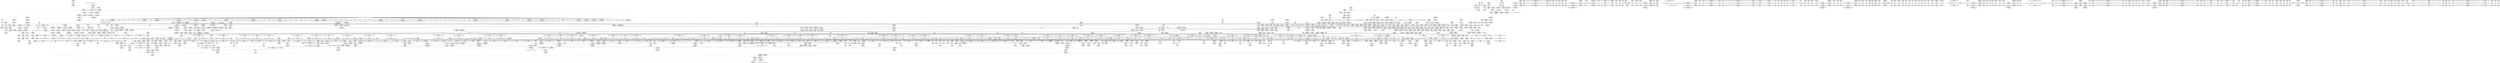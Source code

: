digraph {
	CE0x5de9190 [shape=record,shape=Mrecord,label="{CE0x5de9190|%struct.lockdep_map*_null|*Constant*}"]
	CE0x5cc3540 [shape=record,shape=Mrecord,label="{CE0x5cc3540|selinux_msg_queue_alloc_security:call1|security/selinux/hooks.c,5157|*SummSource*}"]
	CE0x5d3c690 [shape=record,shape=Mrecord,label="{CE0x5d3c690|__preempt_count_sub:tmp6|./arch/x86/include/asm/preempt.h,78}"]
	CE0x5d1a220 [shape=record,shape=Mrecord,label="{CE0x5d1a220|_call_void___rcu_read_lock()_#10,_!dbg_!27710|include/linux/rcupdate.h,879|*SummSource*}"]
	CE0x5cf6e80 [shape=record,shape=Mrecord,label="{CE0x5cf6e80|current_sid:tmp17|security/selinux/hooks.c,218|*SummSink*}"]
	CE0x5d5b3b0 [shape=record,shape=Mrecord,label="{CE0x5d5b3b0|rcu_read_lock:tmp8|include/linux/rcupdate.h,882}"]
	CE0x5cebc40 [shape=record,shape=Mrecord,label="{CE0x5cebc40|selinux_msg_queue_alloc_security:tmp21|security/selinux/hooks.c,5173|*SummSink*}"]
	CE0x5dde7d0 [shape=record,shape=Mrecord,label="{CE0x5dde7d0|i32_934|*Constant*|*SummSink*}"]
	CE0x5df5680 [shape=record,shape=Mrecord,label="{CE0x5df5680|_call_void_asm_addl_$1,_%gs:$0_,_*m,ri,*m,_dirflag_,_fpsr_,_flags_(i32*___preempt_count,_i32_%val,_i32*___preempt_count)_#3,_!dbg_!27714,_!srcloc_!27717|./arch/x86/include/asm/preempt.h,72|*SummSource*}"]
	CE0x5d1e090 [shape=record,shape=Mrecord,label="{CE0x5d1e090|selinux_msg_queue_alloc_security:tmp20|security/selinux/hooks.c,5173|*SummSink*}"]
	CE0x5e09610 [shape=record,shape=Mrecord,label="{CE0x5e09610|rcu_lock_release:tmp7}"]
	CE0x5dd3ac0 [shape=record,shape=Mrecord,label="{CE0x5dd3ac0|i64*_getelementptr_inbounds_(_11_x_i64_,_11_x_i64_*___llvm_gcov_ctr132,_i64_0,_i64_0)|*Constant*|*SummSink*}"]
	CE0x5d44630 [shape=record,shape=Mrecord,label="{CE0x5d44630|task_sid:tmp1|*SummSink*}"]
	CE0x5d34f60 [shape=record,shape=Mrecord,label="{CE0x5d34f60|__rcu_read_lock:tmp7|include/linux/rcupdate.h,240|*SummSource*}"]
	CE0x5d836b0 [shape=record,shape=Mrecord,label="{CE0x5d836b0|i32_1|*Constant*}"]
	CE0x5e06230 [shape=record,shape=Mrecord,label="{CE0x5e06230|GLOBAL:lock_release|*Constant*|*SummSink*}"]
	CE0x5ced510 [shape=record,shape=Mrecord,label="{CE0x5ced510|kzalloc:entry}"]
	CE0x5d66a30 [shape=record,shape=Mrecord,label="{CE0x5d66a30|i64*_getelementptr_inbounds_(_2_x_i64_,_2_x_i64_*___llvm_gcov_ctr182,_i64_0,_i64_1)|*Constant*|*SummSource*}"]
	CE0x5d8f070 [shape=record,shape=Mrecord,label="{CE0x5d8f070|i64*_getelementptr_inbounds_(_13_x_i64_,_13_x_i64_*___llvm_gcov_ctr126,_i64_0,_i64_8)|*Constant*|*SummSource*}"]
	CE0x5d856a0 [shape=record,shape=Mrecord,label="{CE0x5d856a0|rcu_read_lock:do.end|*SummSource*}"]
	CE0x5ce4cc0 [shape=record,shape=Mrecord,label="{CE0x5ce4cc0|kmalloc:tmp|*SummSink*}"]
	CE0x5ddbf10 [shape=record,shape=Mrecord,label="{CE0x5ddbf10|rcu_read_unlock:tmp19|include/linux/rcupdate.h,933|*SummSource*}"]
	CE0x5cc4c00 [shape=record,shape=Mrecord,label="{CE0x5cc4c00|ipc_alloc_security:task|Function::ipc_alloc_security&Arg::task::|*SummSink*}"]
	CE0x5d50b80 [shape=record,shape=Mrecord,label="{CE0x5d50b80|rcu_read_lock:tmp14|include/linux/rcupdate.h,882|*SummSink*}"]
	CE0x5def750 [shape=record,shape=Mrecord,label="{CE0x5def750|__rcu_read_lock:bb|*SummSink*}"]
	CE0x5d65780 [shape=record,shape=Mrecord,label="{CE0x5d65780|_call_void_mcount()_#3|*SummSource*}"]
	CE0x5d2a510 [shape=record,shape=Mrecord,label="{CE0x5d2a510|current_sid:tmp3|*SummSource*}"]
	CE0x5d98f90 [shape=record,shape=Mrecord,label="{CE0x5d98f90|task_sid:do.body5|*SummSink*}"]
	CE0x5e040e0 [shape=record,shape=Mrecord,label="{CE0x5e040e0|__rcu_read_unlock:bb|*SummSource*}"]
	CE0x5d45950 [shape=record,shape=Mrecord,label="{CE0x5d45950|task_sid:tobool1|security/selinux/hooks.c,208|*SummSource*}"]
	CE0x5d87770 [shape=record,shape=Mrecord,label="{CE0x5d87770|rcu_read_unlock:tmp7|include/linux/rcupdate.h,933|*SummSource*}"]
	CE0x5d53270 [shape=record,shape=Mrecord,label="{CE0x5d53270|0:_i8,_:_GCMR_rcu_read_unlock.__warned_internal_global_i8_0,_section_.data.unlikely_,_align_1:_elem_0:default:}"]
	CE0x6eb1600 [shape=record,shape=Mrecord,label="{CE0x6eb1600|selinux_msg_queue_alloc_security:tmp|*SummSink*}"]
	CE0x5d4ed30 [shape=record,shape=Mrecord,label="{CE0x5d4ed30|rcu_read_lock:tmp12|include/linux/rcupdate.h,882|*SummSource*}"]
	CE0x53bffe0 [shape=record,shape=Mrecord,label="{CE0x53bffe0|i64_1|*Constant*|*SummSink*}"]
	CE0x5d85a90 [shape=record,shape=Mrecord,label="{CE0x5d85a90|__rcu_read_lock:tmp2}"]
	CE0x5ccd370 [shape=record,shape=Mrecord,label="{CE0x5ccd370|80:_i32,_112:_i8*,_:_CMRE_41,42_}"]
	CE0x5cd2590 [shape=record,shape=Mrecord,label="{CE0x5cd2590|80:_i32,_112:_i8*,_:_CMRE_100,102_|*MultipleSource*|Function::selinux_msg_queue_alloc_security&Arg::msq::|security/selinux/hooks.c,5157}"]
	CE0x5dfc470 [shape=record,shape=Mrecord,label="{CE0x5dfc470|i64*_getelementptr_inbounds_(_4_x_i64_,_4_x_i64_*___llvm_gcov_ctr129,_i64_0,_i64_2)|*Constant*}"]
	CE0x5d7a950 [shape=record,shape=Mrecord,label="{CE0x5d7a950|task_sid:tobool1|security/selinux/hooks.c,208}"]
	CE0x5d92f40 [shape=record,shape=Mrecord,label="{CE0x5d92f40|rcu_read_lock:tmp1|*SummSource*}"]
	CE0x5d35e30 [shape=record,shape=Mrecord,label="{CE0x5d35e30|rcu_read_unlock:tmp14|include/linux/rcupdate.h,933}"]
	CE0x5d34c80 [shape=record,shape=Mrecord,label="{CE0x5d34c80|i64*_getelementptr_inbounds_(_11_x_i64_,_11_x_i64_*___llvm_gcov_ctr132,_i64_0,_i64_8)|*Constant*}"]
	CE0x5cc6750 [shape=record,shape=Mrecord,label="{CE0x5cc6750|ipc_alloc_security:tmp2|security/selinux/hooks.c,5083|*SummSink*}"]
	CE0x5d85090 [shape=record,shape=Mrecord,label="{CE0x5d85090|_call_void_rcu_lock_acquire(%struct.lockdep_map*_rcu_lock_map)_#10,_!dbg_!27711|include/linux/rcupdate.h,881|*SummSource*}"]
	CE0x5cefd30 [shape=record,shape=Mrecord,label="{CE0x5cefd30|_call_void_mcount()_#3|*SummSink*}"]
	CE0x5d2cc00 [shape=record,shape=Mrecord,label="{CE0x5d2cc00|_call_void_kfree(i8*_%tmp6)_#10,_!dbg_!27718|security/selinux/hooks.c,5099|*SummSource*}"]
	CE0x5dd71d0 [shape=record,shape=Mrecord,label="{CE0x5dd71d0|rcu_read_unlock:do.end}"]
	CE0x5dddf80 [shape=record,shape=Mrecord,label="{CE0x5dddf80|i8*_getelementptr_inbounds_(_44_x_i8_,_44_x_i8_*_.str47,_i32_0,_i32_0)|*Constant*|*SummSource*}"]
	CE0x5cd13f0 [shape=record,shape=Mrecord,label="{CE0x5cd13f0|80:_i32,_112:_i8*,_:_CMRE_54,55_}"]
	CE0x5d646b0 [shape=record,shape=Mrecord,label="{CE0x5d646b0|rcu_read_unlock:call|include/linux/rcupdate.h,933}"]
	CE0x5d40510 [shape=record,shape=Mrecord,label="{CE0x5d40510|current_sid:tmp21|security/selinux/hooks.c,218|*SummSink*}"]
	CE0x5dd3550 [shape=record,shape=Mrecord,label="{CE0x5dd3550|GLOBAL:__preempt_count_add|*Constant*|*SummSink*}"]
	CE0x5587c40 [shape=record,shape=Mrecord,label="{CE0x5587c40|selinux_msg_queue_alloc_security:q_perm|security/selinux/hooks.c,5157|*SummSink*}"]
	CE0x5d1ccf0 [shape=record,shape=Mrecord,label="{CE0x5d1ccf0|selinux_msg_queue_alloc_security:tmp19|security/selinux/hooks.c,5172|*SummSource*}"]
	CE0x5cc45d0 [shape=record,shape=Mrecord,label="{CE0x5cc45d0|i16_27|*Constant*|*SummSink*}"]
	CE0x5cecb30 [shape=record,shape=Mrecord,label="{CE0x5cecb30|current_sid:call|security/selinux/hooks.c,218|*SummSink*}"]
	CE0x5ccdf70 [shape=record,shape=Mrecord,label="{CE0x5ccdf70|80:_i32,_112:_i8*,_:_CMRE_192,200_|*MultipleSource*|Function::selinux_msg_queue_alloc_security&Arg::msq::|security/selinux/hooks.c,5157}"]
	CE0x5d506c0 [shape=record,shape=Mrecord,label="{CE0x5d506c0|rcu_read_lock:tmp13|include/linux/rcupdate.h,882|*SummSink*}"]
	CE0x5d158d0 [shape=record,shape=Mrecord,label="{CE0x5d158d0|selinux_msg_queue_alloc_security:sid5|security/selinux/hooks.c,5166}"]
	CE0x5d3a140 [shape=record,shape=Mrecord,label="{CE0x5d3a140|current_sid:tmp20|security/selinux/hooks.c,218}"]
	CE0x5d30110 [shape=record,shape=Mrecord,label="{CE0x5d30110|current_sid:land.lhs.true}"]
	CE0x5d31fb0 [shape=record,shape=Mrecord,label="{CE0x5d31fb0|current_sid:tmp14|security/selinux/hooks.c,218|*SummSource*}"]
	CE0x5e0a240 [shape=record,shape=Mrecord,label="{CE0x5e0a240|__rcu_read_lock:do.end}"]
	CE0x5d164b0 [shape=record,shape=Mrecord,label="{CE0x5d164b0|selinux_msg_queue_alloc_security:tmp13|security/selinux/hooks.c,5168|*SummSource*}"]
	CE0x5d78bf0 [shape=record,shape=Mrecord,label="{CE0x5d78bf0|cred_sid:tmp4|*LoadInst*|security/selinux/hooks.c,196}"]
	CE0x5d81460 [shape=record,shape=Mrecord,label="{CE0x5d81460|cred_sid:entry|*SummSink*}"]
	CE0x5cc3880 [shape=record,shape=Mrecord,label="{CE0x5cc3880|GLOBAL:get_current|*Constant*|*SummSource*}"]
	CE0x5d8a0d0 [shape=record,shape=Mrecord,label="{CE0x5d8a0d0|i64*_getelementptr_inbounds_(_11_x_i64_,_11_x_i64_*___llvm_gcov_ctr127,_i64_0,_i64_0)|*Constant*|*SummSink*}"]
	CE0x5cc43d0 [shape=record,shape=Mrecord,label="{CE0x5cc43d0|current_sid:land.lhs.true2}"]
	CE0x5ce2180 [shape=record,shape=Mrecord,label="{CE0x5ce2180|i64_3|*Constant*|*SummSink*}"]
	CE0x5df5430 [shape=record,shape=Mrecord,label="{CE0x5df5430|rcu_lock_release:indirectgoto|*SummSource*}"]
	CE0x5ddac80 [shape=record,shape=Mrecord,label="{CE0x5ddac80|rcu_read_unlock:tmp17|include/linux/rcupdate.h,933}"]
	CE0x5ceb280 [shape=record,shape=Mrecord,label="{CE0x5ceb280|current_sid:land.lhs.true|*SummSink*}"]
	CE0x5cf0730 [shape=record,shape=Mrecord,label="{CE0x5cf0730|ipc_alloc_security:return}"]
	CE0x5d97a30 [shape=record,shape=Mrecord,label="{CE0x5d97a30|i64*_getelementptr_inbounds_(_4_x_i64_,_4_x_i64_*___llvm_gcov_ctr128,_i64_0,_i64_0)|*Constant*|*SummSink*}"]
	CE0x5d4fb50 [shape=record,shape=Mrecord,label="{CE0x5d4fb50|rcu_read_unlock:tmp14|include/linux/rcupdate.h,933|*SummSink*}"]
	CE0x5d1d450 [shape=record,shape=Mrecord,label="{CE0x5d1d450|selinux_msg_queue_alloc_security:retval.0|*SummSink*}"]
	CE0x5ce33a0 [shape=record,shape=Mrecord,label="{CE0x5ce33a0|80:_i32,_112:_i8*,_:_CMRE_37,38_}"]
	CE0x5ceaf80 [shape=record,shape=Mrecord,label="{CE0x5ceaf80|ipc_alloc_security:tmp12|security/selinux/hooks.c,5093|*SummSource*}"]
	CE0x5d39440 [shape=record,shape=Mrecord,label="{CE0x5d39440|task_sid:tmp26|security/selinux/hooks.c,208}"]
	CE0x5ce3600 [shape=record,shape=Mrecord,label="{CE0x5ce3600|80:_i32,_112:_i8*,_:_CMRE_39,40_}"]
	CE0x5d70e40 [shape=record,shape=Mrecord,label="{CE0x5d70e40|rcu_read_unlock:tobool|include/linux/rcupdate.h,933|*SummSource*}"]
	CE0x5d81540 [shape=record,shape=Mrecord,label="{CE0x5d81540|cred_sid:cred|Function::cred_sid&Arg::cred::}"]
	CE0x5ceb9c0 [shape=record,shape=Mrecord,label="{CE0x5ceb9c0|selinux_msg_queue_alloc_security:tmp21|security/selinux/hooks.c,5173}"]
	CE0x5d69260 [shape=record,shape=Mrecord,label="{CE0x5d69260|_ret_void,_!dbg_!27735|include/linux/rcupdate.h,884|*SummSource*}"]
	CE0x5d6b140 [shape=record,shape=Mrecord,label="{CE0x5d6b140|i32_208|*Constant*|*SummSink*}"]
	CE0x5d45360 [shape=record,shape=Mrecord,label="{CE0x5d45360|rcu_read_lock:call|include/linux/rcupdate.h,882|*SummSource*}"]
	CE0x5d44960 [shape=record,shape=Mrecord,label="{CE0x5d44960|i64_0|*Constant*}"]
	CE0x5d48ae0 [shape=record,shape=Mrecord,label="{CE0x5d48ae0|ipc_alloc_security:tmp10|security/selinux/hooks.c,5087|*SummSource*}"]
	CE0x5d395e0 [shape=record,shape=Mrecord,label="{CE0x5d395e0|task_sid:tmp25|security/selinux/hooks.c,208|*SummSource*}"]
	CE0x5cd0960 [shape=record,shape=Mrecord,label="{CE0x5cd0960|GLOBAL:__llvm_gcov_ctr300|Global_var:__llvm_gcov_ctr300|*SummSource*}"]
	CE0x5e0ee80 [shape=record,shape=Mrecord,label="{CE0x5e0ee80|i64*_getelementptr_inbounds_(_4_x_i64_,_4_x_i64_*___llvm_gcov_ctr134,_i64_0,_i64_1)|*Constant*|*SummSink*}"]
	CE0x5d3a0d0 [shape=record,shape=Mrecord,label="{CE0x5d3a0d0|current_sid:tmp19|security/selinux/hooks.c,218|*SummSink*}"]
	CE0x5cf2560 [shape=record,shape=Mrecord,label="{CE0x5cf2560|current_sid:tmp16|security/selinux/hooks.c,218|*SummSink*}"]
	CE0x5d85b70 [shape=record,shape=Mrecord,label="{CE0x5d85b70|__rcu_read_lock:tmp3}"]
	CE0x5d95fc0 [shape=record,shape=Mrecord,label="{CE0x5d95fc0|i64*_getelementptr_inbounds_(_4_x_i64_,_4_x_i64_*___llvm_gcov_ctr128,_i64_0,_i64_2)|*Constant*|*SummSink*}"]
	CE0x5d66bc0 [shape=record,shape=Mrecord,label="{CE0x5d66bc0|get_current:tmp1}"]
	CE0x5d8a7e0 [shape=record,shape=Mrecord,label="{CE0x5d8a7e0|rcu_read_lock:tmp6|include/linux/rcupdate.h,882|*SummSource*}"]
	CE0x5dd9900 [shape=record,shape=Mrecord,label="{CE0x5dd9900|__rcu_read_unlock:tmp5|include/linux/rcupdate.h,244|*SummSource*}"]
	CE0x5d75620 [shape=record,shape=Mrecord,label="{CE0x5d75620|task_sid:bb}"]
	CE0x5d4b490 [shape=record,shape=Mrecord,label="{CE0x5d4b490|ipc_alloc_security:tmp4|security/selinux/hooks.c,5084|*SummSink*}"]
	CE0x5d18cc0 [shape=record,shape=Mrecord,label="{CE0x5d18cc0|selinux_msg_queue_alloc_security:u|security/selinux/hooks.c,5164|*SummSource*}"]
	CE0x5dd4cf0 [shape=record,shape=Mrecord,label="{CE0x5dd4cf0|rcu_read_unlock:call3|include/linux/rcupdate.h,933}"]
	CE0x5df2940 [shape=record,shape=Mrecord,label="{CE0x5df2940|rcu_lock_release:tmp3|*SummSink*}"]
	CE0x5d78420 [shape=record,shape=Mrecord,label="{CE0x5d78420|kmalloc:size|Function::kmalloc&Arg::size::|*SummSink*}"]
	CE0x5de2a80 [shape=record,shape=Mrecord,label="{CE0x5de2a80|rcu_lock_release:tmp|*SummSource*}"]
	CE0x5d1ee90 [shape=record,shape=Mrecord,label="{CE0x5d1ee90|selinux_msg_queue_alloc_security:q_perm9|security/selinux/hooks.c,5169|*SummSource*}"]
	CE0x5d98d10 [shape=record,shape=Mrecord,label="{CE0x5d98d10|GLOBAL:__rcu_read_lock|*Constant*|*SummSource*}"]
	CE0x5d3df90 [shape=record,shape=Mrecord,label="{CE0x5d3df90|cred_sid:tmp4|*LoadInst*|security/selinux/hooks.c,196|*SummSource*}"]
	CE0x5d15fb0 [shape=record,shape=Mrecord,label="{CE0x5d15fb0|selinux_msg_queue_alloc_security:tmp12|security/selinux/hooks.c,5168}"]
	CE0x5e0ecb0 [shape=record,shape=Mrecord,label="{CE0x5e0ecb0|_call_void_asm_addl_$1,_%gs:$0_,_*m,ri,*m,_dirflag_,_fpsr_,_flags_(i32*___preempt_count,_i32_%val,_i32*___preempt_count)_#3,_!dbg_!27714,_!srcloc_!27717|./arch/x86/include/asm/preempt.h,72}"]
	CE0x5d25ae0 [shape=record,shape=Mrecord,label="{CE0x5d25ae0|void_(i32*,_i32,_i32*)*_asm_addl_$1,_%gs:$0_,_*m,ri,*m,_dirflag_,_fpsr_,_flags_|*SummSink*}"]
	CE0x5dddc10 [shape=record,shape=Mrecord,label="{CE0x5dddc10|_call_void_rcu_lock_release(%struct.lockdep_map*_rcu_lock_map)_#10,_!dbg_!27733|include/linux/rcupdate.h,935|*SummSource*}"]
	CE0x5d62f00 [shape=record,shape=Mrecord,label="{CE0x5d62f00|rcu_read_lock:call|include/linux/rcupdate.h,882}"]
	CE0x5dee660 [shape=record,shape=Mrecord,label="{CE0x5dee660|rcu_lock_release:__here|*SummSource*}"]
	CE0x5dea5d0 [shape=record,shape=Mrecord,label="{CE0x5dea5d0|rcu_lock_acquire:tmp7|*SummSource*}"]
	CE0x5de2d10 [shape=record,shape=Mrecord,label="{CE0x5de2d10|rcu_lock_acquire:tmp3|*SummSource*}"]
	CE0x5d3e2e0 [shape=record,shape=Mrecord,label="{CE0x5d3e2e0|cred_sid:tmp5|security/selinux/hooks.c,196|*SummSource*}"]
	CE0x5d797f0 [shape=record,shape=Mrecord,label="{CE0x5d797f0|task_sid:tmp11|security/selinux/hooks.c,208|*SummSource*}"]
	CE0x5d677e0 [shape=record,shape=Mrecord,label="{CE0x5d677e0|ipc_alloc_security:if.end}"]
	CE0x5d38140 [shape=record,shape=Mrecord,label="{CE0x5d38140|task_sid:tmp22|security/selinux/hooks.c,208|*SummSource*}"]
	CE0x5e1e120 [shape=record,shape=Mrecord,label="{CE0x5e1e120|_call_void_asm_sideeffect_,_memory_,_dirflag_,_fpsr_,_flags_()_#3,_!dbg_!27711,_!srcloc_!27714|include/linux/rcupdate.h,244}"]
	CE0x5de25e0 [shape=record,shape=Mrecord,label="{CE0x5de25e0|__rcu_read_lock:do.body|*SummSink*}"]
	CE0x5d39250 [shape=record,shape=Mrecord,label="{CE0x5d39250|task_sid:tmp24|security/selinux/hooks.c,208|*SummSource*}"]
	CE0x5cea780 [shape=record,shape=Mrecord,label="{CE0x5cea780|ipc_alloc_security:retval.0|*SummSource*}"]
	CE0x5d72a00 [shape=record,shape=Mrecord,label="{CE0x5d72a00|i64*_getelementptr_inbounds_(_4_x_i64_,_4_x_i64_*___llvm_gcov_ctr130,_i64_0,_i64_2)|*Constant*|*SummSink*}"]
	CE0x5d4eb80 [shape=record,shape=Mrecord,label="{CE0x5d4eb80|rcu_read_lock:tmp12|include/linux/rcupdate.h,882}"]
	CE0x5d3f010 [shape=record,shape=Mrecord,label="{CE0x5d3f010|i64_6|*Constant*|*SummSink*}"]
	CE0x5e22c60 [shape=record,shape=Mrecord,label="{CE0x5e22c60|_call_void_mcount()_#3|*SummSource*}"]
	CE0x5ddad60 [shape=record,shape=Mrecord,label="{CE0x5ddad60|rcu_read_unlock:tmp17|include/linux/rcupdate.h,933|*SummSink*}"]
	CE0x5ce0520 [shape=record,shape=Mrecord,label="{CE0x5ce0520|80:_i32,_112:_i8*,_:_CMRE_30,31_}"]
	CE0x5d92200 [shape=record,shape=Mrecord,label="{CE0x5d92200|_call_void_lockdep_rcu_suspicious(i8*_getelementptr_inbounds_(_25_x_i8_,_25_x_i8_*_.str3,_i32_0,_i32_0),_i32_208,_i8*_getelementptr_inbounds_(_41_x_i8_,_41_x_i8_*_.str44,_i32_0,_i32_0))_#10,_!dbg_!27732|security/selinux/hooks.c,208}"]
	CE0x5d68d70 [shape=record,shape=Mrecord,label="{CE0x5d68d70|GLOBAL:rcu_lock_acquire|*Constant*|*SummSource*}"]
	CE0x5ce8fe0 [shape=record,shape=Mrecord,label="{CE0x5ce8fe0|80:_i32,_112:_i8*,_:_CMRE_17,18_}"]
	CE0x5d305c0 [shape=record,shape=Mrecord,label="{CE0x5d305c0|current_sid:tmp11|security/selinux/hooks.c,218}"]
	CE0x5d1b560 [shape=record,shape=Mrecord,label="{CE0x5d1b560|i8*_getelementptr_inbounds_(_45_x_i8_,_45_x_i8_*_.str12,_i32_0,_i32_0)|*Constant*}"]
	CE0x5d78960 [shape=record,shape=Mrecord,label="{CE0x5d78960|i32_22|*Constant*}"]
	CE0x5ce3270 [shape=record,shape=Mrecord,label="{CE0x5ce3270|80:_i32,_112:_i8*,_:_CMRE_53,54_}"]
	CE0x5e08820 [shape=record,shape=Mrecord,label="{CE0x5e08820|i64_ptrtoint_(i8*_blockaddress(_rcu_lock_release,_%__here)_to_i64)|*Constant*|*SummSource*}"]
	CE0x5cc1e80 [shape=record,shape=Mrecord,label="{CE0x5cc1e80|i64_1|*Constant*}"]
	CE0x5dee710 [shape=record,shape=Mrecord,label="{CE0x5dee710|rcu_lock_release:bb}"]
	CE0x5d283e0 [shape=record,shape=Mrecord,label="{CE0x5d283e0|ipc_alloc_security:tmp11|security/selinux/hooks.c,5090}"]
	CE0x5d62a90 [shape=record,shape=Mrecord,label="{CE0x5d62a90|kzalloc:tmp|*SummSink*}"]
	CE0x5d8a2a0 [shape=record,shape=Mrecord,label="{CE0x5d8a2a0|rcu_read_lock:tmp}"]
	CE0x5d2aa20 [shape=record,shape=Mrecord,label="{CE0x5d2aa20|i64_5|*Constant*}"]
	CE0x5d422c0 [shape=record,shape=Mrecord,label="{CE0x5d422c0|0:_i32,_4:_i32,_8:_i32,_12:_i32,_:_CMRE_4,8_|*MultipleSource*|security/selinux/hooks.c,218|security/selinux/hooks.c,218|security/selinux/hooks.c,220}"]
	CE0x5d520d0 [shape=record,shape=Mrecord,label="{CE0x5d520d0|rcu_read_unlock:tmp1}"]
	CE0x5d784f0 [shape=record,shape=Mrecord,label="{CE0x5d784f0|kmalloc:flags|Function::kmalloc&Arg::flags::}"]
	CE0x5e10270 [shape=record,shape=Mrecord,label="{CE0x5e10270|_call_void_mcount()_#3|*SummSink*}"]
	CE0x5d13dc0 [shape=record,shape=Mrecord,label="{CE0x5d13dc0|selinux_msg_queue_alloc_security:key|security/selinux/hooks.c,5164}"]
	CE0x5d1bad0 [shape=record,shape=Mrecord,label="{CE0x5d1bad0|i64*_getelementptr_inbounds_(_9_x_i64_,_9_x_i64_*___llvm_gcov_ctr300,_i64_0,_i64_6)|*Constant*|*SummSource*}"]
	CE0x5dea640 [shape=record,shape=Mrecord,label="{CE0x5dea640|rcu_lock_acquire:tmp7|*SummSink*}"]
	CE0x5d346c0 [shape=record,shape=Mrecord,label="{CE0x5d346c0|rcu_read_unlock:tmp15|include/linux/rcupdate.h,933|*SummSource*}"]
	CE0x5cd3d70 [shape=record,shape=Mrecord,label="{CE0x5cd3d70|i64*_getelementptr_inbounds_(_11_x_i64_,_11_x_i64_*___llvm_gcov_ctr125,_i64_0,_i64_1)|*Constant*|*SummSource*}"]
	CE0x5e0f890 [shape=record,shape=Mrecord,label="{CE0x5e0f890|__preempt_count_add:tmp|*SummSink*}"]
	CE0x5d3fd60 [shape=record,shape=Mrecord,label="{CE0x5d3fd60|current_sid:cred|security/selinux/hooks.c,218|*SummSource*}"]
	CE0x5d390e0 [shape=record,shape=Mrecord,label="{CE0x5d390e0|i64*_getelementptr_inbounds_(_13_x_i64_,_13_x_i64_*___llvm_gcov_ctr126,_i64_0,_i64_11)|*Constant*|*SummSource*}"]
	CE0x5ccab00 [shape=record,shape=Mrecord,label="{CE0x5ccab00|GLOBAL:get_current|*Constant*}"]
	CE0x7a42a30 [shape=record,shape=Mrecord,label="{CE0x7a42a30|80:_i32,_112:_i8*,_:_CMRE_7,8_}"]
	CE0x5cc6850 [shape=record,shape=Mrecord,label="{CE0x5cc6850|%struct.ipc_security_struct*_null|*Constant*}"]
	CE0x5cc6ad0 [shape=record,shape=Mrecord,label="{CE0x5cc6ad0|80:_i32,_112:_i8*,_:_CMRE_5,6_}"]
	CE0x5d60070 [shape=record,shape=Mrecord,label="{CE0x5d60070|i32_208|*Constant*}"]
	CE0x5df6080 [shape=record,shape=Mrecord,label="{CE0x5df6080|rcu_lock_acquire:tmp}"]
	CE0x5d679a0 [shape=record,shape=Mrecord,label="{CE0x5d679a0|ipc_alloc_security:if.end|*SummSink*}"]
	CE0x5def0f0 [shape=record,shape=Mrecord,label="{CE0x5def0f0|i32_2|*Constant*}"]
	CE0x5cf0870 [shape=record,shape=Mrecord,label="{CE0x5cf0870|ipc_alloc_security:return|*SummSource*}"]
	CE0x5dd7b00 [shape=record,shape=Mrecord,label="{CE0x5dd7b00|rcu_read_unlock:tmp10|include/linux/rcupdate.h,933}"]
	CE0x5df85e0 [shape=record,shape=Mrecord,label="{CE0x5df85e0|__rcu_read_unlock:tmp|*SummSink*}"]
	CE0x5caf240 [shape=record,shape=Mrecord,label="{CE0x5caf240|current_sid:tmp6|security/selinux/hooks.c,218|*SummSink*}"]
	CE0x5d27120 [shape=record,shape=Mrecord,label="{CE0x5d27120|rcu_read_unlock:tmp6|include/linux/rcupdate.h,933|*SummSource*}"]
	CE0x5d206e0 [shape=record,shape=Mrecord,label="{CE0x5d206e0|ipc_free_security:perm|Function::ipc_free_security&Arg::perm::}"]
	CE0x5cd4ce0 [shape=record,shape=Mrecord,label="{CE0x5cd4ce0|ipc_alloc_security:tobool|security/selinux/hooks.c,5084|*SummSink*}"]
	CE0x5d587e0 [shape=record,shape=Mrecord,label="{CE0x5d587e0|rcu_read_lock:tmp22|include/linux/rcupdate.h,884|*SummSink*}"]
	CE0x5ceb370 [shape=record,shape=Mrecord,label="{CE0x5ceb370|current_sid:do.end}"]
	CE0x5d14770 [shape=record,shape=Mrecord,label="{CE0x5d14770|0:_i16,_4:_i32,_:_CMRE_4,8_|*MultipleSource*|security/selinux/hooks.c,5166|security/selinux/hooks.c,5161|security/selinux/hooks.c,5161}"]
	CE0x5e2f1d0 [shape=record,shape=Mrecord,label="{CE0x5e2f1d0|__preempt_count_sub:tmp5|./arch/x86/include/asm/preempt.h,77|*SummSource*}"]
	CE0x5cc5840 [shape=record,shape=Mrecord,label="{CE0x5cc5840|kzalloc:bb}"]
	CE0x5e1b340 [shape=record,shape=Mrecord,label="{CE0x5e1b340|i64*_getelementptr_inbounds_(_4_x_i64_,_4_x_i64_*___llvm_gcov_ctr129,_i64_0,_i64_0)|*Constant*|*SummSource*}"]
	CE0x5d56200 [shape=record,shape=Mrecord,label="{CE0x5d56200|i8*_getelementptr_inbounds_(_42_x_i8_,_42_x_i8_*_.str46,_i32_0,_i32_0)|*Constant*|*SummSink*}"]
	CE0x5cf21b0 [shape=record,shape=Mrecord,label="{CE0x5cf21b0|80:_i32,_112:_i8*,_:_CMRE_88,92_|*MultipleSource*|Function::selinux_msg_queue_alloc_security&Arg::msq::|security/selinux/hooks.c,5157}"]
	CE0x5d489b0 [shape=record,shape=Mrecord,label="{CE0x5d489b0|ipc_alloc_security:tmp10|security/selinux/hooks.c,5087}"]
	CE0x5ce8d80 [shape=record,shape=Mrecord,label="{CE0x5ce8d80|80:_i32,_112:_i8*,_:_CMRE_15,16_}"]
	CE0x5d42550 [shape=record,shape=Mrecord,label="{CE0x5d42550|get_current:bb}"]
	CE0x5dd7c70 [shape=record,shape=Mrecord,label="{CE0x5dd7c70|rcu_read_unlock:tmp10|include/linux/rcupdate.h,933|*SummSource*}"]
	CE0x5d5bcb0 [shape=record,shape=Mrecord,label="{CE0x5d5bcb0|__rcu_read_lock:tmp|*SummSource*}"]
	CE0x5cc7f80 [shape=record,shape=Mrecord,label="{CE0x5cc7f80|selinux_msg_queue_alloc_security:tmp5|security/selinux/hooks.c,5158|*SummSink*}"]
	CE0x5d19f70 [shape=record,shape=Mrecord,label="{CE0x5d19f70|task_sid:tmp8|security/selinux/hooks.c,208}"]
	CE0x5ccd000 [shape=record,shape=Mrecord,label="{CE0x5ccd000|ipc_alloc_security:bb}"]
	CE0x5e23b90 [shape=record,shape=Mrecord,label="{CE0x5e23b90|_call_void_mcount()_#3|*SummSource*}"]
	CE0x5ccf120 [shape=record,shape=Mrecord,label="{CE0x5ccf120|80:_i32,_112:_i8*,_:_CMRE_51,52_}"]
	CE0x5d51700 [shape=record,shape=Mrecord,label="{CE0x5d51700|i64*_getelementptr_inbounds_(_11_x_i64_,_11_x_i64_*___llvm_gcov_ctr127,_i64_0,_i64_8)|*Constant*}"]
	CE0x5de23f0 [shape=record,shape=Mrecord,label="{CE0x5de23f0|__rcu_read_lock:do.body}"]
	CE0x5cdc290 [shape=record,shape=Mrecord,label="{CE0x5cdc290|i64_0|*Constant*}"]
	CE0x5d36c90 [shape=record,shape=Mrecord,label="{CE0x5d36c90|ipc_alloc_security:sclass2|security/selinux/hooks.c,5088|*SummSink*}"]
	CE0x5d778e0 [shape=record,shape=Mrecord,label="{CE0x5d778e0|cred_sid:tmp3}"]
	CE0x5cec420 [shape=record,shape=Mrecord,label="{CE0x5cec420|_ret_i32_%retval.0,_!dbg_!27746|security/selinux/hooks.c,5173}"]
	CE0x5d60400 [shape=record,shape=Mrecord,label="{CE0x5d60400|_call_void_mcount()_#3}"]
	CE0x5d937e0 [shape=record,shape=Mrecord,label="{CE0x5d937e0|cred_sid:sid|security/selinux/hooks.c,197}"]
	CE0x5d500f0 [shape=record,shape=Mrecord,label="{CE0x5d500f0|rcu_read_unlock:tmp15|include/linux/rcupdate.h,933|*SummSink*}"]
	CE0x5d10d10 [shape=record,shape=Mrecord,label="{CE0x5d10d10|selinux_msg_queue_alloc_security:tmp9|security/selinux/hooks.c,5161|*SummSource*}"]
	CE0x5e074e0 [shape=record,shape=Mrecord,label="{CE0x5e074e0|rcu_lock_release:tmp1|*SummSource*}"]
	CE0x5cf2bf0 [shape=record,shape=Mrecord,label="{CE0x5cf2bf0|selinux_msg_queue_alloc_security:type|security/selinux/hooks.c,5163|*SummSource*}"]
	CE0x5cf4e30 [shape=record,shape=Mrecord,label="{CE0x5cf4e30|avc_has_perm:requested|Function::avc_has_perm&Arg::requested::|*SummSource*}"]
	CE0x5cdcf80 [shape=record,shape=Mrecord,label="{CE0x5cdcf80|selinux_msg_queue_alloc_security:bb}"]
	CE0x5dde510 [shape=record,shape=Mrecord,label="{CE0x5dde510|i32_934|*Constant*|*SummSource*}"]
	CE0x5d7a060 [shape=record,shape=Mrecord,label="{CE0x5d7a060|_call_void___preempt_count_sub(i32_1)_#10,_!dbg_!27715|include/linux/rcupdate.h,244}"]
	CE0x5d41ec0 [shape=record,shape=Mrecord,label="{CE0x5d41ec0|current_sid:sid|security/selinux/hooks.c,220|*SummSink*}"]
	CE0x5d93610 [shape=record,shape=Mrecord,label="{CE0x5d93610|task_sid:tmp6|security/selinux/hooks.c,208|*SummSink*}"]
	CE0x5e23730 [shape=record,shape=Mrecord,label="{CE0x5e23730|i64*_getelementptr_inbounds_(_4_x_i64_,_4_x_i64_*___llvm_gcov_ctr129,_i64_0,_i64_1)|*Constant*}"]
	CE0x5e0f760 [shape=record,shape=Mrecord,label="{CE0x5e0f760|__rcu_read_unlock:do.end|*SummSource*}"]
	CE0x5d6a570 [shape=record,shape=Mrecord,label="{CE0x5d6a570|ipc_alloc_security:tmp9|security/selinux/hooks.c,5087|*SummSource*}"]
	CE0x5cdfe70 [shape=record,shape=Mrecord,label="{CE0x5cdfe70|_call_void_mcount()_#3|*SummSink*}"]
	CE0x5d96da0 [shape=record,shape=Mrecord,label="{CE0x5d96da0|task_sid:tobool4|security/selinux/hooks.c,208|*SummSource*}"]
	CE0x5cd7210 [shape=record,shape=Mrecord,label="{CE0x5cd7210|current_sid:tmp5|security/selinux/hooks.c,218|*SummSink*}"]
	CE0x5d86780 [shape=record,shape=Mrecord,label="{CE0x5d86780|rcu_read_lock:if.then|*SummSource*}"]
	CE0x5dfc780 [shape=record,shape=Mrecord,label="{CE0x5dfc780|__preempt_count_add:tmp3|*SummSource*}"]
	CE0x5ce34d0 [shape=record,shape=Mrecord,label="{CE0x5ce34d0|80:_i32,_112:_i8*,_:_CMRE_38,39_}"]
	CE0x5e36290 [shape=record,shape=Mrecord,label="{CE0x5e36290|__preempt_count_sub:tmp3|*SummSource*}"]
	CE0x5d74b50 [shape=record,shape=Mrecord,label="{CE0x5d74b50|i64*_getelementptr_inbounds_(_2_x_i64_,_2_x_i64_*___llvm_gcov_ctr109,_i64_0,_i64_1)|*Constant*}"]
	CE0x5d8ef30 [shape=record,shape=Mrecord,label="{CE0x5d8ef30|task_sid:tmp17|security/selinux/hooks.c,208|*SummSource*}"]
	CE0x5d1f1b0 [shape=record,shape=Mrecord,label="{CE0x5d1f1b0|_call_void_ipc_free_security(%struct.kern_ipc_perm*_%q_perm9)_#10,_!dbg_!27743|security/selinux/hooks.c,5169}"]
	CE0x5d8cd70 [shape=record,shape=Mrecord,label="{CE0x5d8cd70|task_sid:do.end6|*SummSource*}"]
	CE0x5e2bfa0 [shape=record,shape=Mrecord,label="{CE0x5e2bfa0|__preempt_count_sub:do.end|*SummSink*}"]
	CE0x5cc6c10 [shape=record,shape=Mrecord,label="{CE0x5cc6c10|selinux_msg_queue_alloc_security:ad|security/selinux/hooks.c, 5153|*SummSink*}"]
	CE0x5d36850 [shape=record,shape=Mrecord,label="{CE0x5d36850|_ret_i32_%call7,_!dbg_!27749|security/selinux/hooks.c,210}"]
	CE0x5d12240 [shape=record,shape=Mrecord,label="{CE0x5d12240|selinux_msg_queue_alloc_security:call6|security/selinux/hooks.c,5166|*SummSource*}"]
	CE0x5d4f4b0 [shape=record,shape=Mrecord,label="{CE0x5d4f4b0|rcu_read_lock:call3|include/linux/rcupdate.h,882|*SummSink*}"]
	CE0x5d15500 [shape=record,shape=Mrecord,label="{CE0x5d15500|avc_has_perm:entry|*SummSink*}"]
	CE0x5d56680 [shape=record,shape=Mrecord,label="{CE0x5d56680|i64*_getelementptr_inbounds_(_11_x_i64_,_11_x_i64_*___llvm_gcov_ctr127,_i64_0,_i64_9)|*Constant*|*SummSource*}"]
	CE0x5cea1e0 [shape=record,shape=Mrecord,label="{CE0x5cea1e0|i32_-12|*Constant*|*SummSource*}"]
	CE0x5d8d6c0 [shape=record,shape=Mrecord,label="{CE0x5d8d6c0|task_sid:tmp5|security/selinux/hooks.c,208|*SummSink*}"]
	CE0x5d5f650 [shape=record,shape=Mrecord,label="{CE0x5d5f650|ipc_free_security:tmp5|security/selinux/hooks.c,5097|*SummSink*}"]
	CE0x5d65a20 [shape=record,shape=Mrecord,label="{CE0x5d65a20|GLOBAL:rcu_read_lock|*Constant*|*SummSource*}"]
	CE0x5d32990 [shape=record,shape=Mrecord,label="{CE0x5d32990|current_sid:tmp15|security/selinux/hooks.c,218|*SummSink*}"]
	CE0x5d91110 [shape=record,shape=Mrecord,label="{CE0x5d91110|task_sid:tmp21|security/selinux/hooks.c,208}"]
	CE0x5cd3a50 [shape=record,shape=Mrecord,label="{CE0x5cd3a50|get_current:tmp2|*SummSource*}"]
	CE0x5ce6ed0 [shape=record,shape=Mrecord,label="{CE0x5ce6ed0|80:_i32,_112:_i8*,_:_CMRE_65,66_}"]
	CE0x5cc3fc0 [shape=record,shape=Mrecord,label="{CE0x5cc3fc0|80:_i32,_112:_i8*,_:_CMRE_23,24_}"]
	CE0x5ccd880 [shape=record,shape=Mrecord,label="{CE0x5ccd880|i64*_getelementptr_inbounds_(_9_x_i64_,_9_x_i64_*___llvm_gcov_ctr300,_i64_0,_i64_0)|*Constant*|*SummSink*}"]
	CE0x5cd7890 [shape=record,shape=Mrecord,label="{CE0x5cd7890|get_current:tmp4|./arch/x86/include/asm/current.h,14|*SummSink*}"]
	CE0x5d39d00 [shape=record,shape=Mrecord,label="{CE0x5d39d00|current_sid:tmp19|security/selinux/hooks.c,218|*SummSource*}"]
	CE0x5d92e60 [shape=record,shape=Mrecord,label="{CE0x5d92e60|i64_1|*Constant*}"]
	CE0x5d97850 [shape=record,shape=Mrecord,label="{CE0x5d97850|task_sid:if.end|*SummSink*}"]
	CE0x5d3ad70 [shape=record,shape=Mrecord,label="{CE0x5d3ad70|GLOBAL:get_current|*Constant*}"]
	CE0x5ce8c80 [shape=record,shape=Mrecord,label="{CE0x5ce8c80|80:_i32,_112:_i8*,_:_CMRE_14,15_}"]
	CE0x5d2de20 [shape=record,shape=Mrecord,label="{CE0x5d2de20|ipc_alloc_security:tmp3|security/selinux/hooks.c,5084|*SummSink*}"]
	CE0x5d68b00 [shape=record,shape=Mrecord,label="{CE0x5d68b00|i64*_getelementptr_inbounds_(_2_x_i64_,_2_x_i64_*___llvm_gcov_ctr302,_i64_0,_i64_1)|*Constant*}"]
	CE0x5d5da90 [shape=record,shape=Mrecord,label="{CE0x5d5da90|get_current:tmp2}"]
	CE0x5d2b380 [shape=record,shape=Mrecord,label="{CE0x5d2b380|current_sid:tmp2}"]
	CE0x5d35880 [shape=record,shape=Mrecord,label="{CE0x5d35880|i64*_getelementptr_inbounds_(_4_x_i64_,_4_x_i64_*___llvm_gcov_ctr128,_i64_0,_i64_3)|*Constant*}"]
	CE0x5d11370 [shape=record,shape=Mrecord,label="{CE0x5d11370|i8_4|*Constant*}"]
	CE0x5e05440 [shape=record,shape=Mrecord,label="{CE0x5e05440|COLLAPSED:_GCMRE___llvm_gcov_ctr135_internal_global_4_x_i64_zeroinitializer:_elem_0:default:}"]
	CE0x5d5c700 [shape=record,shape=Mrecord,label="{CE0x5d5c700|GLOBAL:__kmalloc|*Constant*|*SummSink*}"]
	CE0x5d28580 [shape=record,shape=Mrecord,label="{CE0x5d28580|ipc_alloc_security:tmp11|security/selinux/hooks.c,5090|*SummSink*}"]
	CE0x5d97320 [shape=record,shape=Mrecord,label="{CE0x5d97320|i64_6|*Constant*}"]
	CE0x5ce1e40 [shape=record,shape=Mrecord,label="{CE0x5ce1e40|i64_2|*Constant*}"]
	CE0x5d17c10 [shape=record,shape=Mrecord,label="{CE0x5d17c10|_ret_i32_%retval.0,_!dbg_!27728|security/selinux/avc.c,775|*SummSource*}"]
	CE0x5d44210 [shape=record,shape=Mrecord,label="{CE0x5d44210|cred_sid:tmp2|*SummSink*}"]
	CE0x5de9270 [shape=record,shape=Mrecord,label="{CE0x5de9270|%struct.lockdep_map*_null|*Constant*|*SummSink*}"]
	CE0x5e24370 [shape=record,shape=Mrecord,label="{CE0x5e24370|__preempt_count_add:do.end|*SummSink*}"]
	CE0x5ccd8f0 [shape=record,shape=Mrecord,label="{CE0x5ccd8f0|selinux_msg_queue_alloc_security:tmp}"]
	CE0x5d2cc90 [shape=record,shape=Mrecord,label="{CE0x5d2cc90|_call_void_kfree(i8*_%tmp6)_#10,_!dbg_!27718|security/selinux/hooks.c,5099|*SummSink*}"]
	CE0x5e0e910 [shape=record,shape=Mrecord,label="{CE0x5e0e910|GLOBAL:__preempt_count|Global_var:__preempt_count}"]
	CE0x5d55870 [shape=record,shape=Mrecord,label="{CE0x5d55870|i32_883|*Constant*|*SummSource*}"]
	CE0x5d942b0 [shape=record,shape=Mrecord,label="{CE0x5d942b0|task_sid:call|security/selinux/hooks.c,208|*SummSource*}"]
	CE0x5cec5f0 [shape=record,shape=Mrecord,label="{CE0x5cec5f0|_ret_i32_%retval.0,_!dbg_!27746|security/selinux/hooks.c,5173|*SummSink*}"]
	CE0x5d946e0 [shape=record,shape=Mrecord,label="{CE0x5d946e0|i64*_getelementptr_inbounds_(_2_x_i64_,_2_x_i64_*___llvm_gcov_ctr131,_i64_0,_i64_1)|*Constant*|*SummSink*}"]
	CE0x5d5dda0 [shape=record,shape=Mrecord,label="{CE0x5d5dda0|kzalloc:tmp|*SummSource*}"]
	CE0x5d4d640 [shape=record,shape=Mrecord,label="{CE0x5d4d640|rcu_read_lock:tobool1|include/linux/rcupdate.h,882|*SummSink*}"]
	CE0x5d44500 [shape=record,shape=Mrecord,label="{CE0x5d44500|task_sid:tmp1|*SummSource*}"]
	CE0x5ce8260 [shape=record,shape=Mrecord,label="{CE0x5ce8260|get_current:tmp2|*SummSink*}"]
	CE0x5d4b5e0 [shape=record,shape=Mrecord,label="{CE0x5d4b5e0|ipc_alloc_security:tmp5|security/selinux/hooks.c,5084}"]
	CE0x5d86580 [shape=record,shape=Mrecord,label="{CE0x5d86580|rcu_read_lock:land.lhs.true|*SummSink*}"]
	CE0x5d36710 [shape=record,shape=Mrecord,label="{CE0x5d36710|task_sid:task|Function::task_sid&Arg::task::|*SummSource*}"]
	CE0x5d4ae90 [shape=record,shape=Mrecord,label="{CE0x5d4ae90|ipc_free_security:tmp4|*LoadInst*|security/selinux/hooks.c,5097}"]
	CE0x5d72140 [shape=record,shape=Mrecord,label="{CE0x5d72140|__preempt_count_add:entry|*SummSink*}"]
	CE0x5d13ea0 [shape=record,shape=Mrecord,label="{CE0x5d13ea0|selinux_msg_queue_alloc_security:key|security/selinux/hooks.c,5164|*SummSink*}"]
	CE0x5d63220 [shape=record,shape=Mrecord,label="{CE0x5d63220|_ret_void,_!dbg_!27717|include/linux/rcupdate.h,419|*SummSource*}"]
	CE0x5e0f900 [shape=record,shape=Mrecord,label="{CE0x5e0f900|__rcu_read_unlock:do.end|*SummSink*}"]
	CE0x5deeb50 [shape=record,shape=Mrecord,label="{CE0x5deeb50|rcu_lock_acquire:tmp5|include/linux/rcupdate.h,418}"]
	CE0x5d1e790 [shape=record,shape=Mrecord,label="{CE0x5d1e790|selinux_msg_queue_alloc_security:tmp17|security/selinux/hooks.c,5169}"]
	CE0x5cccf90 [shape=record,shape=Mrecord,label="{CE0x5cccf90|ipc_alloc_security:if.then|*SummSink*}"]
	CE0x5e04ea0 [shape=record,shape=Mrecord,label="{CE0x5e04ea0|__preempt_count_sub:tmp7|./arch/x86/include/asm/preempt.h,78|*SummSink*}"]
	CE0x5cde5d0 [shape=record,shape=Mrecord,label="{CE0x5cde5d0|80:_i32,_112:_i8*,_:_CMRE_168,172_|*MultipleSource*|Function::selinux_msg_queue_alloc_security&Arg::msq::|security/selinux/hooks.c,5157}"]
	CE0x5d53b40 [shape=record,shape=Mrecord,label="{CE0x5d53b40|rcu_read_lock:tmp18|include/linux/rcupdate.h,882}"]
	CE0x5d78f70 [shape=record,shape=Mrecord,label="{CE0x5d78f70|task_sid:tmp9|security/selinux/hooks.c,208}"]
	CE0x5d15400 [shape=record,shape=Mrecord,label="{CE0x5d15400|avc_has_perm:entry|*SummSource*}"]
	CE0x5d277e0 [shape=record,shape=Mrecord,label="{CE0x5d277e0|rcu_read_unlock:bb|*SummSource*}"]
	CE0x5d2a160 [shape=record,shape=Mrecord,label="{CE0x5d2a160|_call_void_mcount()_#3|*SummSink*}"]
	CE0x5d30de0 [shape=record,shape=Mrecord,label="{CE0x5d30de0|current_sid:land.lhs.true2|*SummSink*}"]
	CE0x5cc5ee0 [shape=record,shape=Mrecord,label="{CE0x5cc5ee0|i32_32768|*Constant*|*SummSink*}"]
	CE0x5d630d0 [shape=record,shape=Mrecord,label="{CE0x5d630d0|_ret_void,_!dbg_!27717|include/linux/rcupdate.h,419}"]
	CE0x5d20550 [shape=record,shape=Mrecord,label="{CE0x5d20550|i64*_getelementptr_inbounds_(_9_x_i64_,_9_x_i64_*___llvm_gcov_ctr300,_i64_0,_i64_7)|*Constant*}"]
	CE0x5e23970 [shape=record,shape=Mrecord,label="{CE0x5e23970|_call_void_mcount()_#3}"]
	CE0x5587ad0 [shape=record,shape=Mrecord,label="{CE0x5587ad0|selinux_msg_queue_alloc_security:q_perm|security/selinux/hooks.c,5157}"]
	CE0x5e2fd50 [shape=record,shape=Mrecord,label="{CE0x5e2fd50|i64_1|*Constant*}"]
	CE0x5d537d0 [shape=record,shape=Mrecord,label="{CE0x5d537d0|rcu_read_lock:tmp17|include/linux/rcupdate.h,882}"]
	CE0x5d5ffb0 [shape=record,shape=Mrecord,label="{CE0x5d5ffb0|i64_8|*Constant*|*SummSink*}"]
	CE0x5e1bf30 [shape=record,shape=Mrecord,label="{CE0x5e1bf30|__preempt_count_sub:tmp4|./arch/x86/include/asm/preempt.h,77|*SummSource*}"]
	CE0x5d98ec0 [shape=record,shape=Mrecord,label="{CE0x5d98ec0|task_sid:do.body5|*SummSource*}"]
	CE0x5d7a390 [shape=record,shape=Mrecord,label="{CE0x5d7a390|task_sid:do.body}"]
	CE0x5d28ab0 [shape=record,shape=Mrecord,label="{CE0x5d28ab0|ipc_alloc_security:security|security/selinux/hooks.c,5090}"]
	CE0x5cec490 [shape=record,shape=Mrecord,label="{CE0x5cec490|_ret_i32_%retval.0,_!dbg_!27746|security/selinux/hooks.c,5173|*SummSource*}"]
	CE0x5d8c940 [shape=record,shape=Mrecord,label="{CE0x5d8c940|COLLAPSED:_GCMRE___llvm_gcov_ctr131_internal_global_2_x_i64_zeroinitializer:_elem_0:default:}"]
	CE0x5d350d0 [shape=record,shape=Mrecord,label="{CE0x5d350d0|__rcu_read_lock:tmp7|include/linux/rcupdate.h,240|*SummSink*}"]
	CE0x5e167d0 [shape=record,shape=Mrecord,label="{CE0x5e167d0|__preempt_count_sub:tmp7|./arch/x86/include/asm/preempt.h,78|*SummSource*}"]
	CE0x5d89f40 [shape=record,shape=Mrecord,label="{CE0x5d89f40|i64*_getelementptr_inbounds_(_11_x_i64_,_11_x_i64_*___llvm_gcov_ctr127,_i64_0,_i64_0)|*Constant*|*SummSource*}"]
	CE0x5d19dd0 [shape=record,shape=Mrecord,label="{CE0x5d19dd0|task_sid:tmp7|security/selinux/hooks.c,208|*SummSource*}"]
	CE0x5d46910 [shape=record,shape=Mrecord,label="{CE0x5d46910|GLOBAL:rcu_read_lock.__warned|Global_var:rcu_read_lock.__warned|*SummSource*}"]
	CE0x5d736c0 [shape=record,shape=Mrecord,label="{CE0x5d736c0|rcu_read_unlock:do.body|*SummSink*}"]
	CE0x5cde7b0 [shape=record,shape=Mrecord,label="{CE0x5cde7b0|80:_i32,_112:_i8*,_:_CMRE_172,176_|*MultipleSource*|Function::selinux_msg_queue_alloc_security&Arg::msq::|security/selinux/hooks.c,5157}"]
	CE0x5e05ff0 [shape=record,shape=Mrecord,label="{CE0x5e05ff0|GLOBAL:lock_release|*Constant*}"]
	CE0x5e2fdc0 [shape=record,shape=Mrecord,label="{CE0x5e2fdc0|__preempt_count_sub:tmp1}"]
	CE0x5d49d00 [shape=record,shape=Mrecord,label="{CE0x5d49d00|ipc_alloc_security:tmp13|security/selinux/hooks.c,5093|*SummSink*}"]
	CE0x5d5ed60 [shape=record,shape=Mrecord,label="{CE0x5d5ed60|kzalloc:call|include/linux/slab.h,578|*SummSource*}"]
	CE0x5d525e0 [shape=record,shape=Mrecord,label="{CE0x5d525e0|rcu_read_lock:tmp5|include/linux/rcupdate.h,882|*SummSink*}"]
	CE0x5d63fe0 [shape=record,shape=Mrecord,label="{CE0x5d63fe0|task_sid:tobool4|security/selinux/hooks.c,208}"]
	CE0x5d53430 [shape=record,shape=Mrecord,label="{CE0x5d53430|rcu_lock_acquire:tmp2|*SummSource*}"]
	CE0x5d47df0 [shape=record,shape=Mrecord,label="{CE0x5d47df0|task_sid:if.then|*SummSource*}"]
	CE0x5d5e980 [shape=record,shape=Mrecord,label="{CE0x5d5e980|i64*_getelementptr_inbounds_(_2_x_i64_,_2_x_i64_*___llvm_gcov_ctr98,_i64_0,_i64_0)|*Constant*}"]
	CE0x5dd7470 [shape=record,shape=Mrecord,label="{CE0x5dd7470|i64*_getelementptr_inbounds_(_11_x_i64_,_11_x_i64_*___llvm_gcov_ctr132,_i64_0,_i64_0)|*Constant*}"]
	CE0x5d84780 [shape=record,shape=Mrecord,label="{CE0x5d84780|i64*_getelementptr_inbounds_(_11_x_i64_,_11_x_i64_*___llvm_gcov_ctr127,_i64_0,_i64_0)|*Constant*}"]
	CE0x5d5b9c0 [shape=record,shape=Mrecord,label="{CE0x5d5b9c0|rcu_read_lock:tmp8|include/linux/rcupdate.h,882|*SummSource*}"]
	CE0x5d85850 [shape=record,shape=Mrecord,label="{CE0x5d85850|rcu_read_lock:if.end}"]
	CE0x5d88d90 [shape=record,shape=Mrecord,label="{CE0x5d88d90|rcu_read_unlock:tobool1|include/linux/rcupdate.h,933}"]
	CE0x5d3cab0 [shape=record,shape=Mrecord,label="{CE0x5d3cab0|i64*_getelementptr_inbounds_(_4_x_i64_,_4_x_i64_*___llvm_gcov_ctr133,_i64_0,_i64_2)|*Constant*|*SummSink*}"]
	CE0x5d88e90 [shape=record,shape=Mrecord,label="{CE0x5d88e90|rcu_read_unlock:tobool1|include/linux/rcupdate.h,933|*SummSink*}"]
	CE0x5d2a0a0 [shape=record,shape=Mrecord,label="{CE0x5d2a0a0|_call_void_mcount()_#3|*SummSource*}"]
	CE0x5d42650 [shape=record,shape=Mrecord,label="{CE0x5d42650|get_current:tmp}"]
	CE0x5cf4a00 [shape=record,shape=Mrecord,label="{CE0x5cf4a00|avc_has_perm:tclass|Function::avc_has_perm&Arg::tclass::|*SummSink*}"]
	CE0x5d50cf0 [shape=record,shape=Mrecord,label="{CE0x5d50cf0|rcu_read_lock:tmp15|include/linux/rcupdate.h,882}"]
	CE0x5de05d0 [shape=record,shape=Mrecord,label="{CE0x5de05d0|rcu_lock_release:entry|*SummSink*}"]
	CE0x5d5f350 [shape=record,shape=Mrecord,label="{CE0x5d5f350|ipc_free_security:tmp5|security/selinux/hooks.c,5097}"]
	CE0x5cee690 [shape=record,shape=Mrecord,label="{CE0x5cee690|ipc_free_security:tmp3|*SummSource*}"]
	CE0x5d20af0 [shape=record,shape=Mrecord,label="{CE0x5d20af0|_ret_void,_!dbg_!27719|security/selinux/hooks.c,5100}"]
	CE0x5ddc5c0 [shape=record,shape=Mrecord,label="{CE0x5ddc5c0|rcu_read_unlock:tmp21|include/linux/rcupdate.h,935}"]
	CE0x5d94b20 [shape=record,shape=Mrecord,label="{CE0x5d94b20|task_sid:tmp|*SummSink*}"]
	CE0x5dd91b0 [shape=record,shape=Mrecord,label="{CE0x5dd91b0|rcu_read_unlock:tmp11|include/linux/rcupdate.h,933|*SummSink*}"]
	CE0x5ce5490 [shape=record,shape=Mrecord,label="{CE0x5ce5490|GLOBAL:current_sid.__warned|Global_var:current_sid.__warned}"]
	CE0x5d1d610 [shape=record,shape=Mrecord,label="{CE0x5d1d610|i64*_getelementptr_inbounds_(_9_x_i64_,_9_x_i64_*___llvm_gcov_ctr300,_i64_0,_i64_8)|*Constant*}"]
	CE0x5cea2f0 [shape=record,shape=Mrecord,label="{CE0x5cea2f0|i32_-12|*Constant*|*SummSink*}"]
	CE0x5cd7ff0 [shape=record,shape=Mrecord,label="{CE0x5cd7ff0|i64*_getelementptr_inbounds_(_11_x_i64_,_11_x_i64_*___llvm_gcov_ctr125,_i64_0,_i64_1)|*Constant*}"]
	CE0x5e23ee0 [shape=record,shape=Mrecord,label="{CE0x5e23ee0|__preempt_count_add:bb|*SummSource*}"]
	CE0x5d898e0 [shape=record,shape=Mrecord,label="{CE0x5d898e0|_ret_void,_!dbg_!27717|include/linux/rcupdate.h,240|*SummSource*}"]
	CE0x5d32f60 [shape=record,shape=Mrecord,label="{CE0x5d32f60|i32_32768|*Constant*}"]
	CE0x5cd7460 [shape=record,shape=Mrecord,label="{CE0x5cd7460|80:_i32,_112:_i8*,_:_CMRE_34,35_}"]
	CE0x5d52ef0 [shape=record,shape=Mrecord,label="{CE0x5d52ef0|rcu_read_lock:land.lhs.true2|*SummSink*}"]
	CE0x5d88b90 [shape=record,shape=Mrecord,label="{CE0x5d88b90|rcu_read_unlock:tmp8|include/linux/rcupdate.h,933|*SummSink*}"]
	CE0x5cdc060 [shape=record,shape=Mrecord,label="{CE0x5cdc060|i64_2|*Constant*|*SummSource*}"]
	CE0x5d6aac0 [shape=record,shape=Mrecord,label="{CE0x5d6aac0|kzalloc:tmp1|*SummSource*}"]
	CE0x5d208b0 [shape=record,shape=Mrecord,label="{CE0x5d208b0|ipc_free_security:perm|Function::ipc_free_security&Arg::perm::|*SummSink*}"]
	CE0x5e065c0 [shape=record,shape=Mrecord,label="{CE0x5e065c0|GLOBAL:__preempt_count_sub|*Constant*}"]
	CE0x5ceeb70 [shape=record,shape=Mrecord,label="{CE0x5ceeb70|i64*_getelementptr_inbounds_(_11_x_i64_,_11_x_i64_*___llvm_gcov_ctr125,_i64_0,_i64_8)|*Constant*|*SummSource*}"]
	CE0x5cde9e0 [shape=record,shape=Mrecord,label="{CE0x5cde9e0|selinux_msg_queue_alloc_security:return}"]
	CE0x5e30830 [shape=record,shape=Mrecord,label="{CE0x5e30830|i64*_getelementptr_inbounds_(_4_x_i64_,_4_x_i64_*___llvm_gcov_ctr135,_i64_0,_i64_2)|*Constant*|*SummSource*}"]
	CE0x5ce0650 [shape=record,shape=Mrecord,label="{CE0x5ce0650|80:_i32,_112:_i8*,_:_CMRE_28,29_}"]
	CE0x5d16ae0 [shape=record,shape=Mrecord,label="{CE0x5d16ae0|selinux_msg_queue_alloc_security:tmp14|security/selinux/hooks.c,5168|*SummSource*}"]
	CE0x5cb0040 [shape=record,shape=Mrecord,label="{CE0x5cb0040|i8*_getelementptr_inbounds_(_25_x_i8_,_25_x_i8_*_.str3,_i32_0,_i32_0)|*Constant*|*SummSource*}"]
	CE0x5d3ac40 [shape=record,shape=Mrecord,label="{CE0x5d3ac40|current_sid:call4|security/selinux/hooks.c,218|*SummSink*}"]
	CE0x5d70d10 [shape=record,shape=Mrecord,label="{CE0x5d70d10|rcu_read_unlock:tobool|include/linux/rcupdate.h,933}"]
	CE0x5d8db10 [shape=record,shape=Mrecord,label="{CE0x5d8db10|_call_void_mcount()_#3|*SummSink*}"]
	CE0x5d402f0 [shape=record,shape=Mrecord,label="{CE0x5d402f0|current_sid:tmp21|security/selinux/hooks.c,218|*SummSource*}"]
	CE0x5ddcf30 [shape=record,shape=Mrecord,label="{CE0x5ddcf30|i64*_getelementptr_inbounds_(_11_x_i64_,_11_x_i64_*___llvm_gcov_ctr132,_i64_0,_i64_10)|*Constant*|*SummSink*}"]
	CE0x5d4a650 [shape=record,shape=Mrecord,label="{CE0x5d4a650|i64*_getelementptr_inbounds_(_2_x_i64_,_2_x_i64_*___llvm_gcov_ctr302,_i64_0,_i64_0)|*Constant*|*SummSource*}"]
	CE0x5d56610 [shape=record,shape=Mrecord,label="{CE0x5d56610|i64*_getelementptr_inbounds_(_11_x_i64_,_11_x_i64_*___llvm_gcov_ctr127,_i64_0,_i64_9)|*Constant*}"]
	CE0x5de2a10 [shape=record,shape=Mrecord,label="{CE0x5de2a10|COLLAPSED:_GCMRE___llvm_gcov_ctr133_internal_global_4_x_i64_zeroinitializer:_elem_0:default:}"]
	CE0x5d730e0 [shape=record,shape=Mrecord,label="{CE0x5d730e0|_call_void___preempt_count_add(i32_1)_#10,_!dbg_!27711|include/linux/rcupdate.h,239}"]
	CE0x5d81190 [shape=record,shape=Mrecord,label="{CE0x5d81190|GLOBAL:cred_sid|*Constant*|*SummSink*}"]
	CE0x5df5a90 [shape=record,shape=Mrecord,label="{CE0x5df5a90|i64*_getelementptr_inbounds_(_4_x_i64_,_4_x_i64_*___llvm_gcov_ctr133,_i64_0,_i64_2)|*Constant*}"]
	CE0x5cee4c0 [shape=record,shape=Mrecord,label="{CE0x5cee4c0|ipc_free_security:tmp3}"]
	CE0x5cedee0 [shape=record,shape=Mrecord,label="{CE0x5cedee0|_call_void_mcount()_#3|*SummSink*}"]
	CE0x5d2bc80 [shape=record,shape=Mrecord,label="{CE0x5d2bc80|i64_8|*Constant*}"]
	CE0x5d2feb0 [shape=record,shape=Mrecord,label="{CE0x5d2feb0|current_sid:if.end}"]
	CE0x5d53ec0 [shape=record,shape=Mrecord,label="{CE0x5d53ec0|rcu_read_lock:tmp18|include/linux/rcupdate.h,882|*SummSink*}"]
	CE0x5ce3750 [shape=record,shape=Mrecord,label="{CE0x5ce3750|selinux_msg_queue_alloc_security:ad|security/selinux/hooks.c, 5153}"]
	CE0x5d50520 [shape=record,shape=Mrecord,label="{CE0x5d50520|rcu_read_lock:tmp14|include/linux/rcupdate.h,882}"]
	CE0x5e08c90 [shape=record,shape=Mrecord,label="{CE0x5e08c90|i64_ptrtoint_(i8*_blockaddress(_rcu_lock_release,_%__here)_to_i64)|*Constant*|*SummSink*}"]
	CE0x5d362a0 [shape=record,shape=Mrecord,label="{CE0x5d362a0|task_sid:entry|*SummSource*}"]
	CE0x5cdc4a0 [shape=record,shape=Mrecord,label="{CE0x5cdc4a0|selinux_msg_queue_alloc_security:tmp2|security/selinux/hooks.c,5158|*SummSink*}"]
	CE0x5d89c20 [shape=record,shape=Mrecord,label="{CE0x5d89c20|rcu_read_unlock:if.end}"]
	CE0x5dd4b80 [shape=record,shape=Mrecord,label="{CE0x5dd4b80|rcu_read_unlock:tmp12|include/linux/rcupdate.h,933|*SummSink*}"]
	"CONST[source:0(mediator),value:0(static)][purpose:{operation}][SnkIdx:3]"
	CE0x5d8f5d0 [shape=record,shape=Mrecord,label="{CE0x5d8f5d0|task_sid:tmp18|security/selinux/hooks.c,208}"]
	CE0x5e0fb60 [shape=record,shape=Mrecord,label="{CE0x5e0fb60|i64*_getelementptr_inbounds_(_4_x_i64_,_4_x_i64_*___llvm_gcov_ctr134,_i64_0,_i64_0)|*Constant*}"]
	CE0x5e1b970 [shape=record,shape=Mrecord,label="{CE0x5e1b970|i64*_getelementptr_inbounds_(_4_x_i64_,_4_x_i64_*___llvm_gcov_ctr129,_i64_0,_i64_2)|*Constant*|*SummSource*}"]
	CE0x5df6f20 [shape=record,shape=Mrecord,label="{CE0x5df6f20|rcu_lock_acquire:indirectgoto}"]
	CE0x5d1e890 [shape=record,shape=Mrecord,label="{CE0x5d1e890|selinux_msg_queue_alloc_security:tmp17|security/selinux/hooks.c,5169|*SummSource*}"]
	CE0x5d68800 [shape=record,shape=Mrecord,label="{CE0x5d68800|ipc_free_security:tmp1}"]
	CE0x5d38330 [shape=record,shape=Mrecord,label="{CE0x5d38330|task_sid:tmp24|security/selinux/hooks.c,208}"]
	CE0x5d833d0 [shape=record,shape=Mrecord,label="{CE0x5d833d0|i64*_getelementptr_inbounds_(_2_x_i64_,_2_x_i64_*___llvm_gcov_ctr109,_i64_0,_i64_0)|*Constant*|*SummSource*}"]
	CE0x5d349e0 [shape=record,shape=Mrecord,label="{CE0x5d349e0|rcu_read_unlock:tmp16|include/linux/rcupdate.h,933|*SummSource*}"]
	CE0x5d3b560 [shape=record,shape=Mrecord,label="{CE0x5d3b560|ipc_free_security:tmp6|security/selinux/hooks.c,5099|*SummSink*}"]
	CE0x5cd0d40 [shape=record,shape=Mrecord,label="{CE0x5cd0d40|selinux_msg_queue_alloc_security:tmp4|security/selinux/hooks.c,5158}"]
	CE0x5d3f7d0 [shape=record,shape=Mrecord,label="{CE0x5d3f7d0|i32_78|*Constant*|*SummSource*}"]
	CE0x5e368d0 [shape=record,shape=Mrecord,label="{CE0x5e368d0|i64*_getelementptr_inbounds_(_4_x_i64_,_4_x_i64_*___llvm_gcov_ctr129,_i64_0,_i64_3)|*Constant*|*SummSink*}"]
	CE0x5d27910 [shape=record,shape=Mrecord,label="{CE0x5d27910|rcu_read_unlock:bb|*SummSink*}"]
	CE0x5e0fc60 [shape=record,shape=Mrecord,label="{CE0x5e0fc60|__preempt_count_add:tmp}"]
	CE0x5d849d0 [shape=record,shape=Mrecord,label="{CE0x5d849d0|rcu_read_unlock:tmp8|include/linux/rcupdate.h,933|*SummSource*}"]
	CE0x5d878a0 [shape=record,shape=Mrecord,label="{CE0x5d878a0|rcu_read_unlock:tmp7|include/linux/rcupdate.h,933|*SummSink*}"]
	CE0x5df1e20 [shape=record,shape=Mrecord,label="{CE0x5df1e20|__preempt_count_sub:val|Function::__preempt_count_sub&Arg::val::}"]
	CE0x5d62080 [shape=record,shape=Mrecord,label="{CE0x5d62080|ipc_alloc_security:tmp4|security/selinux/hooks.c,5084}"]
	CE0x5ccbad0 [shape=record,shape=Mrecord,label="{CE0x5ccbad0|selinux_msg_queue_alloc_security:tmp|*SummSource*}"]
	CE0x5dd4650 [shape=record,shape=Mrecord,label="{CE0x5dd4650|__rcu_read_lock:tmp4|include/linux/rcupdate.h,239|*SummSink*}"]
	CE0x5d52d00 [shape=record,shape=Mrecord,label="{CE0x5d52d00|rcu_read_lock:land.lhs.true2}"]
	CE0x5d20c50 [shape=record,shape=Mrecord,label="{CE0x5d20c50|i64*_getelementptr_inbounds_(_9_x_i64_,_9_x_i64_*___llvm_gcov_ctr300,_i64_0,_i64_7)|*Constant*|*SummSource*}"]
	CE0x5d91f60 [shape=record,shape=Mrecord,label="{CE0x5d91f60|i8_1|*Constant*}"]
	CE0x5d93470 [shape=record,shape=Mrecord,label="{CE0x5d93470|task_sid:tmp6|security/selinux/hooks.c,208}"]
	CE0x5d3a830 [shape=record,shape=Mrecord,label="{CE0x5d3a830|current_sid:call4|security/selinux/hooks.c,218}"]
	CE0x5cd7590 [shape=record,shape=Mrecord,label="{CE0x5cd7590|80:_i32,_112:_i8*,_:_CMRE_35,36_}"]
	CE0x5e07810 [shape=record,shape=Mrecord,label="{CE0x5e07810|rcu_lock_acquire:__here|*SummSource*}"]
	CE0x5d40170 [shape=record,shape=Mrecord,label="{CE0x5d40170|current_sid:tmp21|security/selinux/hooks.c,218}"]
	CE0x5d39bd0 [shape=record,shape=Mrecord,label="{CE0x5d39bd0|i64*_getelementptr_inbounds_(_11_x_i64_,_11_x_i64_*___llvm_gcov_ctr125,_i64_0,_i64_10)|*Constant*}"]
	CE0x5d796e0 [shape=record,shape=Mrecord,label="{CE0x5d796e0|task_sid:tmp12|security/selinux/hooks.c,208}"]
	CE0x5cf6880 [shape=record,shape=Mrecord,label="{CE0x5cf6880|i64*_getelementptr_inbounds_(_11_x_i64_,_11_x_i64_*___llvm_gcov_ctr125,_i64_0,_i64_9)|*Constant*|*SummSource*}"]
	CE0x5cce300 [shape=record,shape=Mrecord,label="{CE0x5cce300|selinux_msg_queue_alloc_security:call|security/selinux/hooks.c,5154|*SummSource*}"]
	CE0x5cd1520 [shape=record,shape=Mrecord,label="{CE0x5cd1520|80:_i32,_112:_i8*,_:_CMRE_55,56_}"]
	CE0x5d4e610 [shape=record,shape=Mrecord,label="{CE0x5d4e610|rcu_read_lock:tmp11|include/linux/rcupdate.h,882}"]
	CE0x5d684b0 [shape=record,shape=Mrecord,label="{CE0x5d684b0|kzalloc:flags|Function::kzalloc&Arg::flags::|*SummSource*}"]
	CE0x5de9200 [shape=record,shape=Mrecord,label="{CE0x5de9200|%struct.lockdep_map*_null|*Constant*|*SummSource*}"]
	CE0x5d430a0 [shape=record,shape=Mrecord,label="{CE0x5d430a0|get_current:bb|*SummSink*}"]
	CE0x5cf6e10 [shape=record,shape=Mrecord,label="{CE0x5cf6e10|current_sid:tmp17|security/selinux/hooks.c,218|*SummSource*}"]
	"CONST[source:1(input),value:2(dynamic)][purpose:{object}][SrcIdx:14]"
	CE0x5e0fcd0 [shape=record,shape=Mrecord,label="{CE0x5e0fcd0|COLLAPSED:_GCMRE___llvm_gcov_ctr129_internal_global_4_x_i64_zeroinitializer:_elem_0:default:}"]
	CE0x5d40ce0 [shape=record,shape=Mrecord,label="{CE0x5d40ce0|current_sid:security|security/selinux/hooks.c,218|*SummSource*}"]
	CE0x5cc2e60 [shape=record,shape=Mrecord,label="{CE0x5cc2e60|current_sid:tmp4|security/selinux/hooks.c,218|*SummSink*}"]
	CE0x5df28d0 [shape=record,shape=Mrecord,label="{CE0x5df28d0|rcu_lock_release:tmp3|*SummSource*}"]
	CE0x5ce7f20 [shape=record,shape=Mrecord,label="{CE0x5ce7f20|80:_i32,_112:_i8*,_:_CMRE_20,21_}"]
	CE0x5ccc9f0 [shape=record,shape=Mrecord,label="{CE0x5ccc9f0|selinux_msg_queue_alloc_security:call2|security/selinux/hooks.c,5157}"]
	CE0x5d391e0 [shape=record,shape=Mrecord,label="{CE0x5d391e0|i64*_getelementptr_inbounds_(_13_x_i64_,_13_x_i64_*___llvm_gcov_ctr126,_i64_0,_i64_11)|*Constant*|*SummSink*}"]
	CE0x5d71080 [shape=record,shape=Mrecord,label="{CE0x5d71080|rcu_lock_release:tmp2}"]
	CE0x5cc4a20 [shape=record,shape=Mrecord,label="{CE0x5cc4a20|ipc_alloc_security:sclass|Function::ipc_alloc_security&Arg::sclass::}"]
	"CONST[source:0(mediator),value:2(dynamic)][purpose:{object}][SnkIdx:1]"
	CE0x5dfb490 [shape=record,shape=Mrecord,label="{CE0x5dfb490|__preempt_count_add:tmp6|./arch/x86/include/asm/preempt.h,73|*SummSource*}"]
	CE0x5dd9320 [shape=record,shape=Mrecord,label="{CE0x5dd9320|rcu_read_unlock:tmp12|include/linux/rcupdate.h,933}"]
	CE0x5d81d60 [shape=record,shape=Mrecord,label="{CE0x5d81d60|_call_void_rcu_read_unlock()_#10,_!dbg_!27748|security/selinux/hooks.c,209|*SummSink*}"]
	CE0x5d85380 [shape=record,shape=Mrecord,label="{CE0x5d85380|rcu_lock_acquire:bb|*SummSource*}"]
	CE0x5ccf250 [shape=record,shape=Mrecord,label="{CE0x5ccf250|80:_i32,_112:_i8*,_:_CMRE_52,53_}"]
	CE0x5d818a0 [shape=record,shape=Mrecord,label="{CE0x5d818a0|_ret_i32_%tmp6,_!dbg_!27716|security/selinux/hooks.c,197}"]
	CE0x5df2190 [shape=record,shape=Mrecord,label="{CE0x5df2190|__preempt_count_add:tmp1|*SummSource*}"]
	CE0x5ce0310 [shape=record,shape=Mrecord,label="{CE0x5ce0310|80:_i32,_112:_i8*,_:_CMRE_48,49_}"]
	CE0x5d37140 [shape=record,shape=Mrecord,label="{CE0x5d37140|ipc_alloc_security:sclass2|security/selinux/hooks.c,5088|*SummSource*}"]
	CE0x5d64e50 [shape=record,shape=Mrecord,label="{CE0x5d64e50|i64*_getelementptr_inbounds_(_11_x_i64_,_11_x_i64_*___llvm_gcov_ctr127,_i64_0,_i64_1)|*Constant*|*SummSource*}"]
	CE0x5d76d70 [shape=record,shape=Mrecord,label="{CE0x5d76d70|task_sid:tmp2}"]
	CE0x5d1c6e0 [shape=record,shape=Mrecord,label="{CE0x5d1c6e0|selinux_msg_queue_alloc_security:tmp18|security/selinux/hooks.c,5172|*SummSink*}"]
	CE0x5d74660 [shape=record,shape=Mrecord,label="{CE0x5d74660|kmalloc:entry|*SummSink*}"]
	CE0x5d34040 [shape=record,shape=Mrecord,label="{CE0x5d34040|ipc_free_security:tmp2}"]
	CE0x5caeea0 [shape=record,shape=Mrecord,label="{CE0x5caeea0|%struct.task_struct*_(%struct.task_struct**)*_asm_movq_%gs:$_1:P_,$0_,_r,im,_dirflag_,_fpsr_,_flags_}"]
	CE0x5d6b4a0 [shape=record,shape=Mrecord,label="{CE0x5d6b4a0|kzalloc:tmp3|*SummSink*}"]
	CE0x5cd12c0 [shape=record,shape=Mrecord,label="{CE0x5cd12c0|80:_i32,_112:_i8*,_:_CMRE_56,57_}"]
	CE0x5d2cb10 [shape=record,shape=Mrecord,label="{CE0x5d2cb10|i1_true|*Constant*|*SummSource*}"]
	CE0x5e08110 [shape=record,shape=Mrecord,label="{CE0x5e08110|_call_void_lock_release(%struct.lockdep_map*_%map,_i32_1,_i64_ptrtoint_(i8*_blockaddress(_rcu_lock_release,_%__here)_to_i64))_#10,_!dbg_!27716|include/linux/rcupdate.h,423}"]
	CE0x5d32c20 [shape=record,shape=Mrecord,label="{CE0x5d32c20|current_sid:tmp16|security/selinux/hooks.c,218}"]
	CE0x5d44b00 [shape=record,shape=Mrecord,label="{CE0x5d44b00|rcu_read_lock:tmp4|include/linux/rcupdate.h,882|*SummSource*}"]
	CE0x5e0ff50 [shape=record,shape=Mrecord,label="{CE0x5e0ff50|i64*_getelementptr_inbounds_(_4_x_i64_,_4_x_i64_*___llvm_gcov_ctr134,_i64_0,_i64_0)|*Constant*|*SummSource*}"]
	CE0x5d18fa0 [shape=record,shape=Mrecord,label="{CE0x5d18fa0|selinux_msg_queue_alloc_security:ipc_id|security/selinux/hooks.c,5164}"]
	CE0x5d536c0 [shape=record,shape=Mrecord,label="{CE0x5d536c0|rcu_lock_acquire:tmp3}"]
	CE0x5d446f0 [shape=record,shape=Mrecord,label="{CE0x5d446f0|i64*_getelementptr_inbounds_(_13_x_i64_,_13_x_i64_*___llvm_gcov_ctr126,_i64_0,_i64_1)|*Constant*}"]
	CE0x5d15050 [shape=record,shape=Mrecord,label="{CE0x5d15050|i64*_getelementptr_inbounds_(_6_x_i64_,_6_x_i64_*___llvm_gcov_ctr301,_i64_0,_i64_3)|*Constant*|*SummSource*}"]
	CE0x5ce7cc0 [shape=record,shape=Mrecord,label="{CE0x5ce7cc0|80:_i32,_112:_i8*,_:_CMRE_18,19_}"]
	CE0x5d890c0 [shape=record,shape=Mrecord,label="{CE0x5d890c0|rcu_lock_acquire:map|Function::rcu_lock_acquire&Arg::map::|*SummSource*}"]
	CE0x5cc7440 [shape=record,shape=Mrecord,label="{CE0x5cc7440|i32_0|*Constant*}"]
	CE0x5d6aa50 [shape=record,shape=Mrecord,label="{CE0x5d6aa50|kzalloc:tmp1}"]
	CE0x5ccc8c0 [shape=record,shape=Mrecord,label="{CE0x5ccc8c0|80:_i32,_112:_i8*,_:_CMRE_71,72_}"]
	CE0x5d68f10 [shape=record,shape=Mrecord,label="{CE0x5d68f10|rcu_lock_acquire:entry|*SummSource*}"]
	CE0x5cce4a0 [shape=record,shape=Mrecord,label="{CE0x5cce4a0|GLOBAL:current_sid|*Constant*}"]
	CE0x5d950a0 [shape=record,shape=Mrecord,label="{CE0x5d950a0|rcu_read_lock:tobool|include/linux/rcupdate.h,882|*SummSink*}"]
	CE0x5d542e0 [shape=record,shape=Mrecord,label="{CE0x5d542e0|_call_void_lockdep_rcu_suspicious(i8*_getelementptr_inbounds_(_25_x_i8_,_25_x_i8_*_.str45,_i32_0,_i32_0),_i32_883,_i8*_getelementptr_inbounds_(_42_x_i8_,_42_x_i8_*_.str46,_i32_0,_i32_0))_#10,_!dbg_!27728|include/linux/rcupdate.h,882}"]
	CE0x5de3290 [shape=record,shape=Mrecord,label="{CE0x5de3290|__rcu_read_unlock:tmp3}"]
	CE0x5d8ce60 [shape=record,shape=Mrecord,label="{CE0x5d8ce60|task_sid:do.end6|*SummSink*}"]
	CE0x5d32e70 [shape=record,shape=Mrecord,label="{CE0x5d32e70|_call_void_mcount()_#3|*SummSink*}"]
	CE0x5ddf170 [shape=record,shape=Mrecord,label="{CE0x5ddf170|i64*_getelementptr_inbounds_(_11_x_i64_,_11_x_i64_*___llvm_gcov_ctr132,_i64_0,_i64_9)|*Constant*|*SummSink*}"]
	CE0x5ddce80 [shape=record,shape=Mrecord,label="{CE0x5ddce80|i64*_getelementptr_inbounds_(_11_x_i64_,_11_x_i64_*___llvm_gcov_ctr132,_i64_0,_i64_10)|*Constant*|*SummSource*}"]
	CE0x5d40d80 [shape=record,shape=Mrecord,label="{CE0x5d40d80|current_sid:security|security/selinux/hooks.c,218|*SummSink*}"]
	CE0x5d16610 [shape=record,shape=Mrecord,label="{CE0x5d16610|selinux_msg_queue_alloc_security:tmp13|security/selinux/hooks.c,5168|*SummSink*}"]
	CE0x5d54030 [shape=record,shape=Mrecord,label="{CE0x5d54030|i8_1|*Constant*}"]
	CE0x5d17730 [shape=record,shape=Mrecord,label="{CE0x5d17730|avc_has_perm:ssid|Function::avc_has_perm&Arg::ssid::}"]
	CE0x5ccdbb0 [shape=record,shape=Mrecord,label="{CE0x5ccdbb0|80:_i32,_112:_i8*,_:_CMRE_176,184_|*MultipleSource*|Function::selinux_msg_queue_alloc_security&Arg::msq::|security/selinux/hooks.c,5157}"]
	CE0x5e098a0 [shape=record,shape=Mrecord,label="{CE0x5e098a0|rcu_lock_release:tmp7|*SummSink*}"]
	CE0x5ce9bb0 [shape=record,shape=Mrecord,label="{CE0x5ce9bb0|i64*_getelementptr_inbounds_(_4_x_i64_,_4_x_i64_*___llvm_gcov_ctr130,_i64_0,_i64_1)|*Constant*}"]
	CE0x5d64760 [shape=record,shape=Mrecord,label="{CE0x5d64760|i64*_getelementptr_inbounds_(_13_x_i64_,_13_x_i64_*___llvm_gcov_ctr126,_i64_0,_i64_1)|*Constant*|*SummSource*}"]
	CE0x5d4da60 [shape=record,shape=Mrecord,label="{CE0x5d4da60|i64_4|*Constant*}"]
	CE0x5dd5b20 [shape=record,shape=Mrecord,label="{CE0x5dd5b20|rcu_read_unlock:tmp13|include/linux/rcupdate.h,933}"]
	CE0x5d93270 [shape=record,shape=Mrecord,label="{CE0x5d93270|GLOBAL:__llvm_gcov_ctr126|Global_var:__llvm_gcov_ctr126|*SummSink*}"]
	CE0x5ce4d30 [shape=record,shape=Mrecord,label="{CE0x5ce4d30|ipc_alloc_security:call|security/selinux/hooks.c,5083}"]
	CE0x5cd6f20 [shape=record,shape=Mrecord,label="{CE0x5cd6f20|current_sid:tmp5|security/selinux/hooks.c,218}"]
	CE0x5ce81f0 [shape=record,shape=Mrecord,label="{CE0x5ce81f0|_call_void_kfree(i8*_%tmp6)_#10,_!dbg_!27718|security/selinux/hooks.c,5099}"]
	CE0x5e22d60 [shape=record,shape=Mrecord,label="{CE0x5e22d60|_call_void_mcount()_#3|*SummSink*}"]
	CE0x5dd6480 [shape=record,shape=Mrecord,label="{CE0x5dd6480|__preempt_count_add:tmp5|./arch/x86/include/asm/preempt.h,72|*SummSource*}"]
	CE0x5ccfaa0 [shape=record,shape=Mrecord,label="{CE0x5ccfaa0|selinux_msg_queue_alloc_security:bb|*SummSink*}"]
	CE0x5df2f70 [shape=record,shape=Mrecord,label="{CE0x5df2f70|__preempt_count_add:bb}"]
	CE0x5dfc880 [shape=record,shape=Mrecord,label="{CE0x5dfc880|__preempt_count_add:tmp3|*SummSink*}"]
	CE0x5d82d70 [shape=record,shape=Mrecord,label="{CE0x5d82d70|_ret_void,_!dbg_!27735|include/linux/rcupdate.h,938|*SummSource*}"]
	CE0x5d77aa0 [shape=record,shape=Mrecord,label="{CE0x5d77aa0|cred_sid:tmp3|*SummSink*}"]
	CE0x5cbf450 [shape=record,shape=Mrecord,label="{CE0x5cbf450|80:_i32,_112:_i8*,_:_CMRE_3,4_}"]
	CE0x5cc15d0 [shape=record,shape=Mrecord,label="{CE0x5cc15d0|selinux_msg_queue_alloc_security:tmp6|security/selinux/hooks.c,5159}"]
	CE0x5e1b7c0 [shape=record,shape=Mrecord,label="{CE0x5e1b7c0|i64*_getelementptr_inbounds_(_4_x_i64_,_4_x_i64_*___llvm_gcov_ctr129,_i64_0,_i64_0)|*Constant*|*SummSink*}"]
	CE0x5ce8870 [shape=record,shape=Mrecord,label="{CE0x5ce8870|GLOBAL:__llvm_gcov_ctr125|Global_var:__llvm_gcov_ctr125}"]
	CE0x5d899f0 [shape=record,shape=Mrecord,label="{CE0x5d899f0|_ret_void,_!dbg_!27717|include/linux/rcupdate.h,240|*SummSink*}"]
	CE0x5d43c30 [shape=record,shape=Mrecord,label="{CE0x5d43c30|rcu_read_lock:tmp6|include/linux/rcupdate.h,882}"]
	CE0x5d767b0 [shape=record,shape=Mrecord,label="{CE0x5d767b0|task_sid:tmp4|*LoadInst*|security/selinux/hooks.c,208|*SummSource*}"]
	CE0x5d747a0 [shape=record,shape=Mrecord,label="{CE0x5d747a0|kmalloc:size|Function::kmalloc&Arg::size::}"]
	CE0x5e09ea0 [shape=record,shape=Mrecord,label="{CE0x5e09ea0|rcu_lock_release:tmp4|include/linux/rcupdate.h,423}"]
	CE0x5ce5840 [shape=record,shape=Mrecord,label="{CE0x5ce5840|current_sid:entry|*SummSource*}"]
	CE0x5d41390 [shape=record,shape=Mrecord,label="{CE0x5d41390|current_sid:tmp23|security/selinux/hooks.c,218}"]
	CE0x5de0360 [shape=record,shape=Mrecord,label="{CE0x5de0360|GLOBAL:rcu_lock_release|*Constant*|*SummSource*}"]
	CE0x5e2c3a0 [shape=record,shape=Mrecord,label="{CE0x5e2c3a0|i64*_getelementptr_inbounds_(_4_x_i64_,_4_x_i64_*___llvm_gcov_ctr135,_i64_0,_i64_0)|*Constant*|*SummSource*}"]
	CE0x5dea1f0 [shape=record,shape=Mrecord,label="{CE0x5dea1f0|rcu_lock_acquire:tmp6|*SummSink*}"]
	CE0x5d3cb50 [shape=record,shape=Mrecord,label="{CE0x5d3cb50|rcu_lock_release:tmp4|include/linux/rcupdate.h,423|*SummSource*}"]
	CE0x5d5bc40 [shape=record,shape=Mrecord,label="{CE0x5d5bc40|COLLAPSED:_GCMRE___llvm_gcov_ctr128_internal_global_4_x_i64_zeroinitializer:_elem_0:default:}"]
	CE0x5d94f30 [shape=record,shape=Mrecord,label="{CE0x5d94f30|rcu_read_lock:tobool|include/linux/rcupdate.h,882}"]
	CE0x5d783b0 [shape=record,shape=Mrecord,label="{CE0x5d783b0|kmalloc:size|Function::kmalloc&Arg::size::|*SummSource*}"]
	CE0x5e232e0 [shape=record,shape=Mrecord,label="{CE0x5e232e0|i64*_getelementptr_inbounds_(_4_x_i64_,_4_x_i64_*___llvm_gcov_ctr135,_i64_0,_i64_1)|*Constant*|*SummSink*}"]
	CE0x5defe90 [shape=record,shape=Mrecord,label="{CE0x5defe90|void_(i32*,_i32,_i32*)*_asm_addl_$1,_%gs:$0_,_*m,ri,*m,_dirflag_,_fpsr_,_flags_}"]
	CE0x5d96670 [shape=record,shape=Mrecord,label="{CE0x5d96670|COLLAPSED:_GCMRE___llvm_gcov_ctr126_internal_global_13_x_i64_zeroinitializer:_elem_0:default:}"]
	CE0x5d4dbe0 [shape=record,shape=Mrecord,label="{CE0x5d4dbe0|rcu_read_lock:tmp9|include/linux/rcupdate.h,882}"]
	CE0x5d854b0 [shape=record,shape=Mrecord,label="{CE0x5d854b0|rcu_lock_acquire:bb|*SummSink*}"]
	CE0x5e20fb0 [shape=record,shape=Mrecord,label="{CE0x5e20fb0|__preempt_count_sub:tmp}"]
	CE0x5cc3e90 [shape=record,shape=Mrecord,label="{CE0x5cc3e90|80:_i32,_112:_i8*,_:_CMRE_22,23_}"]
	CE0x5df2fe0 [shape=record,shape=Mrecord,label="{CE0x5df2fe0|__rcu_read_unlock:tmp7|include/linux/rcupdate.h,245}"]
	CE0x5d8b9e0 [shape=record,shape=Mrecord,label="{CE0x5d8b9e0|rcu_read_lock:do.body|*SummSink*}"]
	CE0x5d801e0 [shape=record,shape=Mrecord,label="{CE0x5d801e0|task_sid:call7|security/selinux/hooks.c,208}"]
	CE0x5de4010 [shape=record,shape=Mrecord,label="{CE0x5de4010|i64*_getelementptr_inbounds_(_4_x_i64_,_4_x_i64_*___llvm_gcov_ctr128,_i64_0,_i64_2)|*Constant*}"]
	CE0x5d8ba50 [shape=record,shape=Mrecord,label="{CE0x5d8ba50|rcu_read_lock:bb}"]
	CE0x5dd66a0 [shape=record,shape=Mrecord,label="{CE0x5dd66a0|_call_void_mcount()_#3|*SummSource*}"]
	CE0x5d89cb0 [shape=record,shape=Mrecord,label="{CE0x5d89cb0|rcu_read_unlock:if.end|*SummSource*}"]
	CE0x5d94b90 [shape=record,shape=Mrecord,label="{CE0x5d94b90|task_sid:tmp1}"]
	CE0x5d45e00 [shape=record,shape=Mrecord,label="{CE0x5d45e00|i64_4|*Constant*}"]
	CE0x5e287f0 [shape=record,shape=Mrecord,label="{CE0x5e287f0|__preempt_count_add:do.body|*SummSink*}"]
	CE0x5d2ee40 [shape=record,shape=Mrecord,label="{CE0x5d2ee40|i64*_getelementptr_inbounds_(_11_x_i64_,_11_x_i64_*___llvm_gcov_ctr125,_i64_0,_i64_0)|*Constant*}"]
	CE0x5cc50b0 [shape=record,shape=Mrecord,label="{CE0x5cc50b0|get_current:tmp|*SummSource*}"]
	CE0x5d94580 [shape=record,shape=Mrecord,label="{CE0x5d94580|task_sid:tobool|security/selinux/hooks.c,208}"]
	CE0x5de0500 [shape=record,shape=Mrecord,label="{CE0x5de0500|rcu_lock_release:entry|*SummSource*}"]
	CE0x5dd4300 [shape=record,shape=Mrecord,label="{CE0x5dd4300|i64*_getelementptr_inbounds_(_4_x_i64_,_4_x_i64_*___llvm_gcov_ctr130,_i64_0,_i64_0)|*Constant*}"]
	CE0x5ccfb50 [shape=record,shape=Mrecord,label="{CE0x5ccfb50|get_current:tmp1}"]
	CE0x5d45b30 [shape=record,shape=Mrecord,label="{CE0x5d45b30|i64_5|*Constant*}"]
	CE0x5cc6550 [shape=record,shape=Mrecord,label="{CE0x5cc6550|current_sid:tobool|security/selinux/hooks.c,218}"]
	CE0x5d28450 [shape=record,shape=Mrecord,label="{CE0x5d28450|ipc_alloc_security:tmp11|security/selinux/hooks.c,5090|*SummSource*}"]
	CE0x5d453d0 [shape=record,shape=Mrecord,label="{CE0x5d453d0|rcu_read_lock:call|include/linux/rcupdate.h,882|*SummSink*}"]
	CE0x5cf2da0 [shape=record,shape=Mrecord,label="{CE0x5cf2da0|selinux_msg_queue_alloc_security:type|security/selinux/hooks.c,5163|*SummSink*}"]
	CE0x5d25310 [shape=record,shape=Mrecord,label="{CE0x5d25310|_ret_void,_!dbg_!27719|./arch/x86/include/asm/preempt.h,73|*SummSink*}"]
	CE0x5e057a0 [shape=record,shape=Mrecord,label="{CE0x5e057a0|__preempt_count_sub:tmp4|./arch/x86/include/asm/preempt.h,77}"]
	CE0x5ceec50 [shape=record,shape=Mrecord,label="{CE0x5ceec50|ipc_alloc_security:tobool|security/selinux/hooks.c,5084|*SummSource*}"]
	CE0x5cd39e0 [shape=record,shape=Mrecord,label="{CE0x5cd39e0|get_current:tmp2}"]
	CE0x5cdf060 [shape=record,shape=Mrecord,label="{CE0x5cdf060|80:_i32,_112:_i8*,_:_CMRE_12,13_}"]
	CE0x5cbd8d0 [shape=record,shape=Mrecord,label="{CE0x5cbd8d0|selinux_msg_queue_alloc_security:if.end10|*SummSource*}"]
	CE0x5d61a60 [shape=record,shape=Mrecord,label="{CE0x5d61a60|kzalloc:or|include/linux/slab.h,578}"]
	CE0x5cdc400 [shape=record,shape=Mrecord,label="{CE0x5cdc400|selinux_msg_queue_alloc_security:tmp2|security/selinux/hooks.c,5158|*SummSource*}"]
	CE0x5e03d70 [shape=record,shape=Mrecord,label="{CE0x5e03d70|__rcu_read_unlock:bb|*SummSink*}"]
	CE0x5d57360 [shape=record,shape=Mrecord,label="{CE0x5d57360|rcu_read_lock:tmp20|include/linux/rcupdate.h,882|*SummSource*}"]
	CE0x5d3f5a0 [shape=record,shape=Mrecord,label="{CE0x5d3f5a0|task_sid:tmp15|security/selinux/hooks.c,208}"]
	CE0x5de22f0 [shape=record,shape=Mrecord,label="{CE0x5de22f0|_ret_void,_!dbg_!27717|include/linux/rcupdate.h,245|*SummSink*}"]
	CE0x5d62660 [shape=record,shape=Mrecord,label="{CE0x5d62660|_ret_i8*_%call,_!dbg_!27714|include/linux/slab.h,429|*SummSink*}"]
	CE0x5d4d340 [shape=record,shape=Mrecord,label="{CE0x5d4d340|rcu_read_lock:tmp8|include/linux/rcupdate.h,882|*SummSink*}"]
	CE0x5d744a0 [shape=record,shape=Mrecord,label="{CE0x5d744a0|kmalloc:entry}"]
	CE0x5ce4510 [shape=record,shape=Mrecord,label="{CE0x5ce4510|i64*_getelementptr_inbounds_(_11_x_i64_,_11_x_i64_*___llvm_gcov_ctr125,_i64_0,_i64_0)|*Constant*|*SummSink*}"]
	CE0x5cce0a0 [shape=record,shape=Mrecord,label="{CE0x5cce0a0|80:_i32,_112:_i8*,_:_CMRE_200,208_|*MultipleSource*|Function::selinux_msg_queue_alloc_security&Arg::msq::|security/selinux/hooks.c,5157}"]
	CE0x5d71e70 [shape=record,shape=Mrecord,label="{CE0x5d71e70|GLOBAL:__llvm_gcov_ctr132|Global_var:__llvm_gcov_ctr132|*SummSink*}"]
	CE0x5d5eee0 [shape=record,shape=Mrecord,label="{CE0x5d5eee0|GLOBAL:kmalloc|*Constant*}"]
	CE0x5d39930 [shape=record,shape=Mrecord,label="{CE0x5d39930|task_sid:tmp25|security/selinux/hooks.c,208|*SummSink*}"]
	CE0x5d66840 [shape=record,shape=Mrecord,label="{CE0x5d66840|kzalloc:tmp1|*SummSink*}"]
	CE0x5d873a0 [shape=record,shape=Mrecord,label="{CE0x5d873a0|__rcu_read_lock:tmp3|*SummSink*}"]
	CE0x5e05810 [shape=record,shape=Mrecord,label="{CE0x5e05810|__preempt_count_sub:tmp4|./arch/x86/include/asm/preempt.h,77|*SummSink*}"]
	CE0x5d8da70 [shape=record,shape=Mrecord,label="{CE0x5d8da70|_call_void_mcount()_#3|*SummSource*}"]
	CE0x5d5a880 [shape=record,shape=Mrecord,label="{CE0x5d5a880|rcu_read_unlock:if.end|*SummSink*}"]
	CE0x5d83bf0 [shape=record,shape=Mrecord,label="{CE0x5d83bf0|rcu_read_unlock:call|include/linux/rcupdate.h,933|*SummSink*}"]
	CE0x5d30000 [shape=record,shape=Mrecord,label="{CE0x5d30000|current_sid:if.end|*SummSource*}"]
	CE0x5d84be0 [shape=record,shape=Mrecord,label="{CE0x5d84be0|rcu_read_unlock:tmp9|include/linux/rcupdate.h,933}"]
	CE0x5d931e0 [shape=record,shape=Mrecord,label="{CE0x5d931e0|i64*_getelementptr_inbounds_(_11_x_i64_,_11_x_i64_*___llvm_gcov_ctr127,_i64_0,_i64_1)|*Constant*}"]
	CE0x5d3ec90 [shape=record,shape=Mrecord,label="{CE0x5d3ec90|i64_6|*Constant*|*SummSource*}"]
	CE0x5d85740 [shape=record,shape=Mrecord,label="{CE0x5d85740|rcu_read_lock:do.end|*SummSink*}"]
	CE0x5d41490 [shape=record,shape=Mrecord,label="{CE0x5d41490|current_sid:tmp22|security/selinux/hooks.c,218|*SummSink*}"]
	CE0x5d41830 [shape=record,shape=Mrecord,label="{CE0x5d41830|current_sid:tmp23|security/selinux/hooks.c,218|*SummSink*}"]
	CE0x5de43a0 [shape=record,shape=Mrecord,label="{CE0x5de43a0|i64*_getelementptr_inbounds_(_4_x_i64_,_4_x_i64_*___llvm_gcov_ctr128,_i64_0,_i64_0)|*Constant*}"]
	CE0x5ce9f20 [shape=record,shape=Mrecord,label="{CE0x5ce9f20|selinux_msg_queue_alloc_security:ad|security/selinux/hooks.c, 5153|*SummSource*}"]
	CE0x5d4d5b0 [shape=record,shape=Mrecord,label="{CE0x5d4d5b0|rcu_read_lock:tobool1|include/linux/rcupdate.h,882|*SummSource*}"]
	CE0x5e1c370 [shape=record,shape=Mrecord,label="{CE0x5e1c370|i64*_getelementptr_inbounds_(_4_x_i64_,_4_x_i64_*___llvm_gcov_ctr135,_i64_0,_i64_1)|*Constant*|*SummSource*}"]
	CE0x5e302e0 [shape=record,shape=Mrecord,label="{CE0x5e302e0|__preempt_count_sub:tmp6|./arch/x86/include/asm/preempt.h,78|*SummSink*}"]
	CE0x5d5be30 [shape=record,shape=Mrecord,label="{CE0x5d5be30|kzalloc:tmp}"]
	CE0x5ce1f90 [shape=record,shape=Mrecord,label="{CE0x5ce1f90|i64_3|*Constant*|*SummSource*}"]
	CE0x5cdb8d0 [shape=record,shape=Mrecord,label="{CE0x5cdb8d0|i16_27|*Constant*}"]
	CE0x5d8ae90 [shape=record,shape=Mrecord,label="{CE0x5d8ae90|task_sid:real_cred|security/selinux/hooks.c,208|*SummSource*}"]
	CE0x5d20110 [shape=record,shape=Mrecord,label="{CE0x5d20110|GLOBAL:ipc_free_security|*Constant*|*SummSink*}"]
	CE0x5d503b0 [shape=record,shape=Mrecord,label="{CE0x5d503b0|rcu_read_lock:tmp13|include/linux/rcupdate.h,882}"]
	CE0x5d926d0 [shape=record,shape=Mrecord,label="{CE0x5d926d0|_call_void_lockdep_rcu_suspicious(i8*_getelementptr_inbounds_(_25_x_i8_,_25_x_i8_*_.str3,_i32_0,_i32_0),_i32_208,_i8*_getelementptr_inbounds_(_41_x_i8_,_41_x_i8_*_.str44,_i32_0,_i32_0))_#10,_!dbg_!27732|security/selinux/hooks.c,208|*SummSink*}"]
	CE0x5d48610 [shape=record,shape=Mrecord,label="{CE0x5d48610|ipc_free_security:tmp|*SummSink*}"]
	CE0x5d51a10 [shape=record,shape=Mrecord,label="{CE0x5d51a10|i64*_getelementptr_inbounds_(_11_x_i64_,_11_x_i64_*___llvm_gcov_ctr127,_i64_0,_i64_8)|*Constant*|*SummSource*}"]
	CE0x5d5dd30 [shape=record,shape=Mrecord,label="{CE0x5d5dd30|COLLAPSED:_GCMRE___llvm_gcov_ctr182_internal_global_2_x_i64_zeroinitializer:_elem_0:default:}"]
	CE0x5d6bfa0 [shape=record,shape=Mrecord,label="{CE0x5d6bfa0|ipc_alloc_security:tmp7|security/selinux/hooks.c,5085|*SummSource*}"]
	CE0x5d75ee0 [shape=record,shape=Mrecord,label="{CE0x5d75ee0|task_sid:tmp3|*SummSink*}"]
	CE0x5d51590 [shape=record,shape=Mrecord,label="{CE0x5d51590|rcu_read_lock:tmp16|include/linux/rcupdate.h,882|*SummSink*}"]
	CE0x5e1b230 [shape=record,shape=Mrecord,label="{CE0x5e1b230|__preempt_count_sub:tmp1|*SummSink*}"]
	CE0x5e1b440 [shape=record,shape=Mrecord,label="{CE0x5e1b440|i64*_getelementptr_inbounds_(_4_x_i64_,_4_x_i64_*___llvm_gcov_ctr135,_i64_0,_i64_1)|*Constant*}"]
	CE0x5ceefd0 [shape=record,shape=Mrecord,label="{CE0x5ceefd0|ipc_alloc_security:tmp3|security/selinux/hooks.c,5084|*SummSource*}"]
	CE0x5e22430 [shape=record,shape=Mrecord,label="{CE0x5e22430|i64*_getelementptr_inbounds_(_4_x_i64_,_4_x_i64_*___llvm_gcov_ctr134,_i64_0,_i64_3)|*Constant*|*SummSink*}"]
	CE0x5e26ca0 [shape=record,shape=Mrecord,label="{CE0x5e26ca0|__preempt_count_sub:tmp2|*SummSource*}"]
	CE0x5dfd930 [shape=record,shape=Mrecord,label="{CE0x5dfd930|__preempt_count_add:tmp1|*SummSink*}"]
	CE0x5df8d30 [shape=record,shape=Mrecord,label="{CE0x5df8d30|__rcu_read_unlock:tmp2|*SummSource*}"]
	CE0x5d44bd0 [shape=record,shape=Mrecord,label="{CE0x5d44bd0|rcu_read_lock:tmp4|include/linux/rcupdate.h,882|*SummSink*}"]
	CE0x5d2ac60 [shape=record,shape=Mrecord,label="{CE0x5d2ac60|i64_4|*Constant*}"]
	CE0x5d431d0 [shape=record,shape=Mrecord,label="{CE0x5d431d0|i64*_getelementptr_inbounds_(_2_x_i64_,_2_x_i64_*___llvm_gcov_ctr98,_i64_0,_i64_0)|*Constant*}"]
	CE0x5ddb890 [shape=record,shape=Mrecord,label="{CE0x5ddb890|_call_void_lockdep_rcu_suspicious(i8*_getelementptr_inbounds_(_25_x_i8_,_25_x_i8_*_.str45,_i32_0,_i32_0),_i32_934,_i8*_getelementptr_inbounds_(_44_x_i8_,_44_x_i8_*_.str47,_i32_0,_i32_0))_#10,_!dbg_!27726|include/linux/rcupdate.h,933|*SummSink*}"]
	CE0x5de1950 [shape=record,shape=Mrecord,label="{CE0x5de1950|__rcu_read_unlock:entry|*SummSink*}"]
	CE0x5de29a0 [shape=record,shape=Mrecord,label="{CE0x5de29a0|rcu_lock_release:tmp}"]
	CE0x5d8c9b0 [shape=record,shape=Mrecord,label="{CE0x5d8c9b0|cred_sid:tmp|*SummSource*}"]
	CE0x5d6a880 [shape=record,shape=Mrecord,label="{CE0x5d6a880|ipc_alloc_security:tmp9|security/selinux/hooks.c,5087|*SummSink*}"]
	CE0x5d5d2d0 [shape=record,shape=Mrecord,label="{CE0x5d5d2d0|task_sid:tmp16|security/selinux/hooks.c,208|*SummSource*}"]
	CE0x5d65520 [shape=record,shape=Mrecord,label="{CE0x5d65520|_call_void_mcount()_#3}"]
	CE0x5d75cf0 [shape=record,shape=Mrecord,label="{CE0x5d75cf0|task_sid:tmp3}"]
	CE0x5e2ffb0 [shape=record,shape=Mrecord,label="{CE0x5e2ffb0|__preempt_count_sub:tmp1|*SummSource*}"]
	CE0x5d89240 [shape=record,shape=Mrecord,label="{CE0x5d89240|rcu_lock_acquire:map|Function::rcu_lock_acquire&Arg::map::|*SummSink*}"]
	CE0x5e0a130 [shape=record,shape=Mrecord,label="{CE0x5e0a130|i64*_getelementptr_inbounds_(_4_x_i64_,_4_x_i64_*___llvm_gcov_ctr134,_i64_0,_i64_0)|*Constant*|*SummSink*}"]
	CE0x5d40a80 [shape=record,shape=Mrecord,label="{CE0x5d40a80|COLLAPSED:_CMRE:_elem_0::|security/selinux/hooks.c,218}"]
	CE0x5d47310 [shape=record,shape=Mrecord,label="{CE0x5d47310|0:_i8,_:_GCMR_task_sid.__warned_internal_global_i8_0,_section_.data.unlikely_,_align_1:_elem_0:default:}"]
	CE0x5cd5500 [shape=record,shape=Mrecord,label="{CE0x5cd5500|selinux_msg_queue_alloc_security:msq|Function::selinux_msg_queue_alloc_security&Arg::msq::}"]
	CE0x5d142d0 [shape=record,shape=Mrecord,label="{CE0x5d142d0|selinux_msg_queue_alloc_security:tmp10|security/selinux/hooks.c,5164|*SummSink*}"]
	CE0x5e07400 [shape=record,shape=Mrecord,label="{CE0x5e07400|i64_1|*Constant*}"]
	CE0x5e2f080 [shape=record,shape=Mrecord,label="{CE0x5e2f080|__preempt_count_sub:tmp|*SummSource*}"]
	CE0x5d958a0 [shape=record,shape=Mrecord,label="{CE0x5d958a0|i64*_getelementptr_inbounds_(_2_x_i64_,_2_x_i64_*___llvm_gcov_ctr131,_i64_0,_i64_0)|*Constant*|*SummSource*}"]
	CE0x5d1c2f0 [shape=record,shape=Mrecord,label="{CE0x5d1c2f0|i64*_getelementptr_inbounds_(_9_x_i64_,_9_x_i64_*___llvm_gcov_ctr300,_i64_0,_i64_7)|*Constant*|*SummSink*}"]
	CE0x5cef8f0 [shape=record,shape=Mrecord,label="{CE0x5cef8f0|selinux_msg_queue_alloc_security:q_perm4|security/selinux/hooks.c,5164|*SummSink*}"]
	CE0x5d32dd0 [shape=record,shape=Mrecord,label="{CE0x5d32dd0|_call_void_mcount()_#3|*SummSource*}"]
	CE0x5cdd730 [shape=record,shape=Mrecord,label="{CE0x5cdd730|_ret_%struct.task_struct*_%tmp4,_!dbg_!27714|./arch/x86/include/asm/current.h,14}"]
	CE0x5d50a00 [shape=record,shape=Mrecord,label="{CE0x5d50a00|rcu_read_lock:tmp14|include/linux/rcupdate.h,882|*SummSource*}"]
	CE0x5de9ed0 [shape=record,shape=Mrecord,label="{CE0x5de9ed0|rcu_lock_acquire:tmp6}"]
	CE0x5dea3f0 [shape=record,shape=Mrecord,label="{CE0x5dea3f0|rcu_lock_acquire:tmp7}"]
	CE0x5cc2a40 [shape=record,shape=Mrecord,label="{CE0x5cc2a40|80:_i32,_112:_i8*,_:_CMRE_25,26_}"]
	CE0x5deecd0 [shape=record,shape=Mrecord,label="{CE0x5deecd0|rcu_lock_acquire:tmp5|include/linux/rcupdate.h,418|*SummSource*}"]
	CE0x5ce9090 [shape=record,shape=Mrecord,label="{CE0x5ce9090|get_current:tmp|*SummSink*}"]
	CE0x5d538b0 [shape=record,shape=Mrecord,label="{CE0x5d538b0|rcu_read_lock:tmp17|include/linux/rcupdate.h,882|*SummSink*}"]
	CE0x5d1f8f0 [shape=record,shape=Mrecord,label="{CE0x5d1f8f0|ipc_free_security:entry}"]
	CE0x5cd4590 [shape=record,shape=Mrecord,label="{CE0x5cd4590|current_sid:tmp12|security/selinux/hooks.c,218|*SummSink*}"]
	CE0x5ceaf10 [shape=record,shape=Mrecord,label="{CE0x5ceaf10|ipc_alloc_security:tmp12|security/selinux/hooks.c,5093}"]
	CE0x5d91610 [shape=record,shape=Mrecord,label="{CE0x5d91610|task_sid:tmp21|security/selinux/hooks.c,208|*SummSink*}"]
	CE0x5cc58d0 [shape=record,shape=Mrecord,label="{CE0x5cc58d0|kzalloc:bb|*SummSource*}"]
	CE0x5d87b50 [shape=record,shape=Mrecord,label="{CE0x5d87b50|i64*_getelementptr_inbounds_(_4_x_i64_,_4_x_i64_*___llvm_gcov_ctr135,_i64_0,_i64_3)|*Constant*}"]
	CE0x53c0050 [shape=record,shape=Mrecord,label="{CE0x53c0050|selinux_msg_queue_alloc_security:tmp1|*SummSource*}"]
	CE0x5df3110 [shape=record,shape=Mrecord,label="{CE0x5df3110|__rcu_read_unlock:tmp7|include/linux/rcupdate.h,245|*SummSource*}"]
	CE0x5d47500 [shape=record,shape=Mrecord,label="{CE0x5d47500|i64*_getelementptr_inbounds_(_2_x_i64_,_2_x_i64_*___llvm_gcov_ctr182,_i64_0,_i64_0)|*Constant*}"]
	CE0x5e1d9e0 [shape=record,shape=Mrecord,label="{CE0x5e1d9e0|__rcu_read_unlock:tmp4|include/linux/rcupdate.h,244}"]
	CE0x5ce1eb0 [shape=record,shape=Mrecord,label="{CE0x5ce1eb0|i64_3|*Constant*}"]
	CE0x5d8bf30 [shape=record,shape=Mrecord,label="{CE0x5d8bf30|task_sid:land.lhs.true|*SummSink*}"]
	CE0x5d92600 [shape=record,shape=Mrecord,label="{CE0x5d92600|i8*_getelementptr_inbounds_(_41_x_i8_,_41_x_i8_*_.str44,_i32_0,_i32_0)|*Constant*}"]
	CE0x5d17920 [shape=record,shape=Mrecord,label="{CE0x5d17920|avc_has_perm:ssid|Function::avc_has_perm&Arg::ssid::|*SummSource*}"]
	CE0x5d7a530 [shape=record,shape=Mrecord,label="{CE0x5d7a530|cred_sid:tmp1|*SummSink*}"]
	CE0x5dd3720 [shape=record,shape=Mrecord,label="{CE0x5dd3720|__preempt_count_add:entry|*SummSource*}"]
	CE0x5d5a8f0 [shape=record,shape=Mrecord,label="{CE0x5d5a8f0|rcu_read_unlock:land.lhs.true2}"]
	CE0x5d291c0 [shape=record,shape=Mrecord,label="{CE0x5d291c0|current_sid:tmp3|*SummSink*}"]
	CE0x5d36780 [shape=record,shape=Mrecord,label="{CE0x5d36780|task_sid:task|Function::task_sid&Arg::task::|*SummSink*}"]
	CE0x5d58d10 [shape=record,shape=Mrecord,label="{CE0x5d58d10|cred_sid:bb|*SummSink*}"]
	CE0x5d18e20 [shape=record,shape=Mrecord,label="{CE0x5d18e20|selinux_msg_queue_alloc_security:u|security/selinux/hooks.c,5164|*SummSink*}"]
	CE0x5d35fa0 [shape=record,shape=Mrecord,label="{CE0x5d35fa0|rcu_read_unlock:tmp14|include/linux/rcupdate.h,933|*SummSource*}"]
	CE0x5ce5fd0 [shape=record,shape=Mrecord,label="{CE0x5ce5fd0|selinux_msg_queue_alloc_security:call2|security/selinux/hooks.c,5157|*SummSource*}"]
	CE0x5d6af50 [shape=record,shape=Mrecord,label="{CE0x5d6af50|i32_208|*Constant*|*SummSource*}"]
	CE0x5d4ea10 [shape=record,shape=Mrecord,label="{CE0x5d4ea10|rcu_read_lock:tmp11|include/linux/rcupdate.h,882|*SummSink*}"]
	CE0x5cf7430 [shape=record,shape=Mrecord,label="{CE0x5cf7430|current_sid:tmp18|security/selinux/hooks.c,218|*SummSink*}"]
	CE0x5cd5e40 [shape=record,shape=Mrecord,label="{CE0x5cd5e40|80:_i32,_112:_i8*,_:_CMRE_59,60_}"]
	CE0x5cc8120 [shape=record,shape=Mrecord,label="{CE0x5cc8120|i64*_getelementptr_inbounds_(_9_x_i64_,_9_x_i64_*___llvm_gcov_ctr300,_i64_0,_i64_3)|*Constant*}"]
	CE0x5de9600 [shape=record,shape=Mrecord,label="{CE0x5de9600|i64_ptrtoint_(i8*_blockaddress(_rcu_lock_acquire,_%__here)_to_i64)|*Constant*|*SummSource*}"]
	CE0x5d8efa0 [shape=record,shape=Mrecord,label="{CE0x5d8efa0|task_sid:tmp17|security/selinux/hooks.c,208|*SummSink*}"]
	CE0x5d79860 [shape=record,shape=Mrecord,label="{CE0x5d79860|task_sid:tmp11|security/selinux/hooks.c,208|*SummSink*}"]
	CE0x5e2f350 [shape=record,shape=Mrecord,label="{CE0x5e2f350|__preempt_count_sub:tmp5|./arch/x86/include/asm/preempt.h,77|*SummSink*}"]
	CE0x5d51410 [shape=record,shape=Mrecord,label="{CE0x5d51410|rcu_read_lock:tmp16|include/linux/rcupdate.h,882|*SummSource*}"]
	CE0x5d82000 [shape=record,shape=Mrecord,label="{CE0x5d82000|_call_void_rcu_read_unlock()_#10,_!dbg_!27748|security/selinux/hooks.c,209}"]
	CE0x5d94190 [shape=record,shape=Mrecord,label="{CE0x5d94190|cred_sid:tmp6|security/selinux/hooks.c,197}"]
	CE0x5d91a30 [shape=record,shape=Mrecord,label="{CE0x5d91a30|task_sid:tmp19|security/selinux/hooks.c,208}"]
	CE0x5de08a0 [shape=record,shape=Mrecord,label="{CE0x5de08a0|rcu_lock_release:map|Function::rcu_lock_release&Arg::map::|*SummSource*}"]
	CE0x5d14450 [shape=record,shape=Mrecord,label="{CE0x5d14450|selinux_msg_queue_alloc_security:u|security/selinux/hooks.c,5164}"]
	CE0x53c00c0 [shape=record,shape=Mrecord,label="{CE0x53c00c0|selinux_msg_queue_alloc_security:tmp1|*SummSink*}"]
	CE0x5d4a950 [shape=record,shape=Mrecord,label="{CE0x5d4a950|ipc_free_security:security|security/selinux/hooks.c,5097}"]
	CE0x5e06870 [shape=record,shape=Mrecord,label="{CE0x5e06870|rcu_lock_acquire:__here|*SummSink*}"]
	CE0x5df2a90 [shape=record,shape=Mrecord,label="{CE0x5df2a90|_call_void_mcount()_#3}"]
	CE0x5d745a0 [shape=record,shape=Mrecord,label="{CE0x5d745a0|kmalloc:entry|*SummSource*}"]
	CE0x5d76350 [shape=record,shape=Mrecord,label="{CE0x5d76350|GLOBAL:__llvm_gcov_ctr127|Global_var:__llvm_gcov_ctr127|*SummSource*}"]
	CE0x5d3b010 [shape=record,shape=Mrecord,label="{CE0x5d3b010|get_current:entry}"]
	CE0x5d75e70 [shape=record,shape=Mrecord,label="{CE0x5d75e70|task_sid:tmp3|*SummSource*}"]
	CE0x5ccec00 [shape=record,shape=Mrecord,label="{CE0x5ccec00|80:_i32,_112:_i8*,_:_CMRE_128,136_|*MultipleSource*|Function::selinux_msg_queue_alloc_security&Arg::msq::|security/selinux/hooks.c,5157}"]
	CE0x5d7b0d0 [shape=record,shape=Mrecord,label="{CE0x5d7b0d0|get_current:tmp3}"]
	CE0x5d28d90 [shape=record,shape=Mrecord,label="{CE0x5d28d90|i32_-12|*Constant*}"]
	CE0x5dd59b0 [shape=record,shape=Mrecord,label="{CE0x5dd59b0|rcu_read_unlock:call3|include/linux/rcupdate.h,933|*SummSink*}"]
	CE0x5d2fda0 [shape=record,shape=Mrecord,label="{CE0x5d2fda0|current_sid:bb|*SummSource*}"]
	CE0x5ddbea0 [shape=record,shape=Mrecord,label="{CE0x5ddbea0|rcu_read_unlock:tmp19|include/linux/rcupdate.h,933}"]
	CE0x5d36a00 [shape=record,shape=Mrecord,label="{CE0x5d36a00|_ret_i32_%call7,_!dbg_!27749|security/selinux/hooks.c,210|*SummSource*}"]
	CE0x5d66430 [shape=record,shape=Mrecord,label="{CE0x5d66430|task_sid:tmp|*SummSource*}"]
	CE0x5cd0f90 [shape=record,shape=Mrecord,label="{CE0x5cd0f90|selinux_msg_queue_alloc_security:tmp3|security/selinux/hooks.c,5158|*SummSource*}"]
	CE0x5d3ec00 [shape=record,shape=Mrecord,label="{CE0x5d3ec00|kmalloc:tmp3|*SummSink*}"]
	CE0x5d48090 [shape=record,shape=Mrecord,label="{CE0x5d48090|ipc_alloc_security:tmp2|security/selinux/hooks.c,5083|*SummSource*}"]
	CE0x5d19930 [shape=record,shape=Mrecord,label="{CE0x5d19930|selinux_msg_queue_alloc_security:sid5|security/selinux/hooks.c,5166|*SummSource*}"]
	CE0x5df54f0 [shape=record,shape=Mrecord,label="{CE0x5df54f0|rcu_lock_release:indirectgoto|*SummSink*}"]
	CE0x5dd4a50 [shape=record,shape=Mrecord,label="{CE0x5dd4a50|rcu_read_unlock:tmp12|include/linux/rcupdate.h,933|*SummSource*}"]
	CE0x5cc4920 [shape=record,shape=Mrecord,label="{CE0x5cc4920|_ret_i32_%retval.0,_!dbg_!27731|security/selinux/hooks.c,5093}"]
	CE0x5d44dd0 [shape=record,shape=Mrecord,label="{CE0x5d44dd0|cred_sid:tmp6|security/selinux/hooks.c,197|*SummSink*}"]
	CE0x5d2efd0 [shape=record,shape=Mrecord,label="{CE0x5d2efd0|i64*_getelementptr_inbounds_(_11_x_i64_,_11_x_i64_*___llvm_gcov_ctr125,_i64_0,_i64_0)|*Constant*|*SummSource*}"]
	CE0x5cb0810 [shape=record,shape=Mrecord,label="{CE0x5cb0810|selinux_msg_queue_alloc_security:tobool|security/selinux/hooks.c,5158|*SummSink*}"]
	CE0x5d5d3d0 [shape=record,shape=Mrecord,label="{CE0x5d5d3d0|i64*_getelementptr_inbounds_(_13_x_i64_,_13_x_i64_*___llvm_gcov_ctr126,_i64_0,_i64_8)|*Constant*}"]
	CE0x5cdf480 [shape=record,shape=Mrecord,label="{CE0x5cdf480|80:_i32,_112:_i8*,_:_CMRE_0,1_}"]
	CE0x5d58150 [shape=record,shape=Mrecord,label="{CE0x5d58150|rcu_read_lock:tmp22|include/linux/rcupdate.h,884}"]
	CE0x5d36b60 [shape=record,shape=Mrecord,label="{CE0x5d36b60|_ret_i32_%call7,_!dbg_!27749|security/selinux/hooks.c,210|*SummSink*}"]
	CE0x5cd1ba0 [shape=record,shape=Mrecord,label="{CE0x5cd1ba0|80:_i32,_112:_i8*,_:_CMRE_69,70_}"]
	CE0x5cef500 [shape=record,shape=Mrecord,label="{CE0x5cef500|current_sid:do.body|*SummSource*}"]
	CE0x5def890 [shape=record,shape=Mrecord,label="{CE0x5def890|__rcu_read_unlock:tmp|*SummSource*}"]
	CE0x5d26fb0 [shape=record,shape=Mrecord,label="{CE0x5d26fb0|rcu_read_unlock:tmp6|include/linux/rcupdate.h,933}"]
	CE0x5d73600 [shape=record,shape=Mrecord,label="{CE0x5d73600|rcu_read_unlock:do.body|*SummSource*}"]
	CE0x5def260 [shape=record,shape=Mrecord,label="{CE0x5def260|i32_2|*Constant*|*SummSource*}"]
	CE0x5cc54d0 [shape=record,shape=Mrecord,label="{CE0x5cc54d0|current_sid:tobool1|security/selinux/hooks.c,218}"]
	CE0x5cc1ef0 [shape=record,shape=Mrecord,label="{CE0x5cc1ef0|current_sid:tmp1}"]
	CE0x5e36740 [shape=record,shape=Mrecord,label="{CE0x5e36740|i64*_getelementptr_inbounds_(_4_x_i64_,_4_x_i64_*___llvm_gcov_ctr129,_i64_0,_i64_3)|*Constant*}"]
	CE0x5cd4bb0 [shape=record,shape=Mrecord,label="{CE0x5cd4bb0|%struct.ipc_security_struct*_null|*Constant*|*SummSink*}"]
	CE0x5d13b80 [shape=record,shape=Mrecord,label="{CE0x5d13b80|selinux_msg_queue_alloc_security:sid5|security/selinux/hooks.c,5166|*SummSink*}"]
	CE0x5ccd4a0 [shape=record,shape=Mrecord,label="{CE0x5ccd4a0|80:_i32,_112:_i8*,_:_CMRE_42,43_}"]
	CE0x5d2d470 [shape=record,shape=Mrecord,label="{CE0x5d2d470|i64*_getelementptr_inbounds_(_2_x_i64_,_2_x_i64_*___llvm_gcov_ctr98,_i64_0,_i64_0)|*Constant*|*SummSource*}"]
	CE0x5d73fe0 [shape=record,shape=Mrecord,label="{CE0x5d73fe0|i64*_getelementptr_inbounds_(_11_x_i64_,_11_x_i64_*___llvm_gcov_ctr132,_i64_0,_i64_8)|*Constant*|*SummSink*}"]
	CE0x5d826a0 [shape=record,shape=Mrecord,label="{CE0x5d826a0|GLOBAL:rcu_read_unlock|*Constant*|*SummSink*}"]
	CE0x5d12880 [shape=record,shape=Mrecord,label="{CE0x5d12880|i32_3|*Constant*|*SummSink*}"]
	CE0x5d29540 [shape=record,shape=Mrecord,label="{CE0x5d29540|_call_void_mcount()_#3|*SummSource*}"]
	CE0x5d7a200 [shape=record,shape=Mrecord,label="{CE0x5d7a200|task_sid:bb|*SummSource*}"]
	CE0x5d2d9c0 [shape=record,shape=Mrecord,label="{CE0x5d2d9c0|i64*_getelementptr_inbounds_(_2_x_i64_,_2_x_i64_*___llvm_gcov_ctr302,_i64_0,_i64_1)|*Constant*|*SummSource*}"]
	CE0x5d74990 [shape=record,shape=Mrecord,label="{CE0x5d74990|kmalloc:tmp1|*SummSource*}"]
	CE0x5ce7350 [shape=record,shape=Mrecord,label="{CE0x5ce7350|ipc_alloc_security:perm|Function::ipc_alloc_security&Arg::perm::|*SummSource*}"]
	CE0x5d47700 [shape=record,shape=Mrecord,label="{CE0x5d47700|kmalloc:tmp1}"]
	CE0x5d920c0 [shape=record,shape=Mrecord,label="{CE0x5d920c0|task_sid:tmp19|security/selinux/hooks.c,208|*SummSource*}"]
	CE0x5d254f0 [shape=record,shape=Mrecord,label="{CE0x5d254f0|_call_void_asm_sideeffect_,_memory_,_dirflag_,_fpsr_,_flags_()_#3,_!dbg_!27714,_!srcloc_!27715|include/linux/rcupdate.h,239}"]
	CE0x5df8f60 [shape=record,shape=Mrecord,label="{CE0x5df8f60|_call_void_mcount()_#3}"]
	CE0x5d27ea0 [shape=record,shape=Mrecord,label="{CE0x5d27ea0|rcu_read_unlock:land.lhs.true}"]
	CE0x5d31db0 [shape=record,shape=Mrecord,label="{CE0x5d31db0|ipc_alloc_security:tmp|*SummSink*}"]
	CE0x5d4b010 [shape=record,shape=Mrecord,label="{CE0x5d4b010|ipc_free_security:tmp4|*LoadInst*|security/selinux/hooks.c,5097|*SummSink*}"]
	CE0x5587d40 [shape=record,shape=Mrecord,label="{CE0x5587d40|80:_i32,_112:_i8*,_:_CMRE_2,3_}"]
	CE0x5d30d00 [shape=record,shape=Mrecord,label="{CE0x5d30d00|i64*_getelementptr_inbounds_(_2_x_i64_,_2_x_i64_*___llvm_gcov_ctr109,_i64_0,_i64_0)|*Constant*|*SummSink*}"]
	CE0x5d7fb50 [shape=record,shape=Mrecord,label="{CE0x5d7fb50|task_sid:tmp27|security/selinux/hooks.c,208}"]
	CE0x5d96600 [shape=record,shape=Mrecord,label="{CE0x5d96600|task_sid:tmp}"]
	CE0x5de1ed0 [shape=record,shape=Mrecord,label="{CE0x5de1ed0|_ret_void,_!dbg_!27717|include/linux/rcupdate.h,245|*SummSource*}"]
	CE0x5d90480 [shape=record,shape=Mrecord,label="{CE0x5d90480|i8*_getelementptr_inbounds_(_41_x_i8_,_41_x_i8_*_.str44,_i32_0,_i32_0)|*Constant*|*SummSink*}"]
	CE0x5d2b460 [shape=record,shape=Mrecord,label="{CE0x5d2b460|current_sid:tmp2|*SummSink*}"]
	CE0x5d3a060 [shape=record,shape=Mrecord,label="{CE0x5d3a060|i64*_getelementptr_inbounds_(_11_x_i64_,_11_x_i64_*___llvm_gcov_ctr125,_i64_0,_i64_10)|*Constant*|*SummSink*}"]
	CE0x5cca9c0 [shape=record,shape=Mrecord,label="{CE0x5cca9c0|_ret_i32_%tmp24,_!dbg_!27742|security/selinux/hooks.c,220|*SummSource*}"]
	CE0x5d78ec0 [shape=record,shape=Mrecord,label="{CE0x5d78ec0|task_sid:tmp8|security/selinux/hooks.c,208|*SummSink*}"]
	CE0x5ce61b0 [shape=record,shape=Mrecord,label="{CE0x5ce61b0|selinux_msg_queue_alloc_security:call2|security/selinux/hooks.c,5157|*SummSink*}"]
	CE0x5de8960 [shape=record,shape=Mrecord,label="{CE0x5de8960|_call_void_mcount()_#3|*SummSource*}"]
	CE0x5dd73b0 [shape=record,shape=Mrecord,label="{CE0x5dd73b0|rcu_read_unlock:do.end|*SummSink*}"]
	CE0x5d264b0 [shape=record,shape=Mrecord,label="{CE0x5d264b0|i64_1|*Constant*}"]
	CE0x5cf7110 [shape=record,shape=Mrecord,label="{CE0x5cf7110|current_sid:tmp18|security/selinux/hooks.c,218}"]
	CE0x5e0a1d0 [shape=record,shape=Mrecord,label="{CE0x5e0a1d0|__rcu_read_unlock:tmp}"]
	CE0x5dd3120 [shape=record,shape=Mrecord,label="{CE0x5dd3120|GLOBAL:rcu_read_unlock.__warned|Global_var:rcu_read_unlock.__warned}"]
	CE0x5d77ba0 [shape=record,shape=Mrecord,label="{CE0x5d77ba0|_call_void_mcount()_#3}"]
	CE0x5d91490 [shape=record,shape=Mrecord,label="{CE0x5d91490|task_sid:tmp22|security/selinux/hooks.c,208}"]
	CE0x5deaf30 [shape=record,shape=Mrecord,label="{CE0x5deaf30|i64*_getelementptr_inbounds_(_4_x_i64_,_4_x_i64_*___llvm_gcov_ctr130,_i64_0,_i64_0)|*Constant*|*SummSink*}"]
	CE0x5d97aa0 [shape=record,shape=Mrecord,label="{CE0x5d97aa0|__rcu_read_lock:tmp}"]
	CE0x5ceca90 [shape=record,shape=Mrecord,label="{CE0x5ceca90|current_sid:call|security/selinux/hooks.c,218|*SummSource*}"]
	CE0x5d207a0 [shape=record,shape=Mrecord,label="{CE0x5d207a0|ipc_free_security:perm|Function::ipc_free_security&Arg::perm::|*SummSource*}"]
	CE0x5cd4b40 [shape=record,shape=Mrecord,label="{CE0x5cd4b40|%struct.ipc_security_struct*_null|*Constant*|*SummSource*}"]
	CE0x5ce70c0 [shape=record,shape=Mrecord,label="{CE0x5ce70c0|GLOBAL:ipc_alloc_security|*Constant*|*SummSource*}"]
	CE0x5d14db0 [shape=record,shape=Mrecord,label="{CE0x5d14db0|ipc_alloc_security:tmp6|security/selinux/hooks.c,5084|*SummSource*}"]
	CE0x5d77a30 [shape=record,shape=Mrecord,label="{CE0x5d77a30|cred_sid:tmp3|*SummSource*}"]
	CE0x5d4ded0 [shape=record,shape=Mrecord,label="{CE0x5d4ded0|rcu_read_lock:tmp9|include/linux/rcupdate.h,882|*SummSource*}"]
	CE0x5dd6850 [shape=record,shape=Mrecord,label="{CE0x5dd6850|i64*_getelementptr_inbounds_(_4_x_i64_,_4_x_i64_*___llvm_gcov_ctr130,_i64_0,_i64_2)|*Constant*}"]
	CE0x5d46f50 [shape=record,shape=Mrecord,label="{CE0x5d46f50|kmalloc:call|include/linux/slab.h,429|*SummSource*}"]
	CE0x5d11500 [shape=record,shape=Mrecord,label="{CE0x5d11500|i8_4|*Constant*|*SummSource*}"]
	CE0x5d510f0 [shape=record,shape=Mrecord,label="{CE0x5d510f0|rcu_read_lock:tmp15|include/linux/rcupdate.h,882|*SummSink*}"]
	CE0x5d7a450 [shape=record,shape=Mrecord,label="{CE0x5d7a450|cred_sid:tmp1}"]
	CE0x5cd4e70 [shape=record,shape=Mrecord,label="{CE0x5cd4e70|current_sid:tobool|security/selinux/hooks.c,218|*SummSink*}"]
	CE0x5d3e430 [shape=record,shape=Mrecord,label="{CE0x5d3e430|rcu_read_lock:tmp|*SummSink*}"]
	CE0x5d71160 [shape=record,shape=Mrecord,label="{CE0x5d71160|rcu_lock_release:tmp2|*SummSink*}"]
	CE0x5ce98b0 [shape=record,shape=Mrecord,label="{CE0x5ce98b0|rcu_lock_acquire:tmp1}"]
	CE0x5e05300 [shape=record,shape=Mrecord,label="{CE0x5e05300|__preempt_count_sub:do.end}"]
	CE0x5d32490 [shape=record,shape=Mrecord,label="{CE0x5d32490|ipc_alloc_security:if.then}"]
	CE0x5dd3f10 [shape=record,shape=Mrecord,label="{CE0x5dd3f10|_call_void___preempt_count_sub(i32_1)_#10,_!dbg_!27715|include/linux/rcupdate.h,244|*SummSource*}"]
	CE0x5d8d5f0 [shape=record,shape=Mrecord,label="{CE0x5d8d5f0|task_sid:tmp5|security/selinux/hooks.c,208|*SummSource*}"]
	CE0x5d1a970 [shape=record,shape=Mrecord,label="{CE0x5d1a970|GLOBAL:task_sid.__warned|Global_var:task_sid.__warned|*SummSink*}"]
	CE0x5d66240 [shape=record,shape=Mrecord,label="{CE0x5d66240|task_sid:land.lhs.true2}"]
	CE0x5d5f0e0 [shape=record,shape=Mrecord,label="{CE0x5d5f0e0|GLOBAL:kmalloc|*Constant*|*SummSink*}"]
	CE0x5d6b1d0 [shape=record,shape=Mrecord,label="{CE0x5d6b1d0|_ret_i8*_%call,_!dbg_!27715|include/linux/slab.h,578}"]
	CE0x5d35d00 [shape=record,shape=Mrecord,label="{CE0x5d35d00|rcu_read_unlock:tmp13|include/linux/rcupdate.h,933|*SummSink*}"]
	CE0x5d58b90 [shape=record,shape=Mrecord,label="{CE0x5d58b90|cred_sid:bb|*SummSource*}"]
	CE0x5d637b0 [shape=record,shape=Mrecord,label="{CE0x5d637b0|__rcu_read_lock:entry|*SummSink*}"]
	CE0x5ccd5a0 [shape=record,shape=Mrecord,label="{CE0x5ccd5a0|_call_void_mcount()_#3|*SummSource*}"]
	CE0x5d3f9e0 [shape=record,shape=Mrecord,label="{CE0x5d3f9e0|i32_78|*Constant*|*SummSink*}"]
	CE0x5d52e20 [shape=record,shape=Mrecord,label="{CE0x5d52e20|rcu_read_lock:land.lhs.true2|*SummSource*}"]
	CE0x5ce9840 [shape=record,shape=Mrecord,label="{CE0x5ce9840|rcu_read_unlock:call|include/linux/rcupdate.h,933|*SummSource*}"]
	CE0x5d12720 [shape=record,shape=Mrecord,label="{CE0x5d12720|i32_3|*Constant*|*SummSource*}"]
	CE0x5d17040 [shape=record,shape=Mrecord,label="{CE0x5d17040|selinux_msg_queue_alloc_security:tmp15|security/selinux/hooks.c,5168|*SummSource*}"]
	CE0x5dd62c0 [shape=record,shape=Mrecord,label="{CE0x5dd62c0|__preempt_count_add:tmp5|./arch/x86/include/asm/preempt.h,72}"]
	CE0x5cc6a00 [shape=record,shape=Mrecord,label="{CE0x5cc6a00|80:_i32,_112:_i8*,_:_CMRE_4,5_}"]
	CE0x5ddeeb0 [shape=record,shape=Mrecord,label="{CE0x5ddeeb0|i64*_getelementptr_inbounds_(_11_x_i64_,_11_x_i64_*___llvm_gcov_ctr132,_i64_0,_i64_9)|*Constant*}"]
	CE0x5d31020 [shape=record,shape=Mrecord,label="{CE0x5d31020|current_sid:if.then|*SummSink*}"]
	CE0x5d2c690 [shape=record,shape=Mrecord,label="{CE0x5d2c690|current_sid:tmp14|security/selinux/hooks.c,218}"]
	CE0x5d80380 [shape=record,shape=Mrecord,label="{CE0x5d80380|task_sid:tmp27|security/selinux/hooks.c,208|*SummSource*}"]
	CE0x5d45600 [shape=record,shape=Mrecord,label="{CE0x5d45600|rcu_read_unlock:tobool|include/linux/rcupdate.h,933|*SummSink*}"]
	CE0x5df1f30 [shape=record,shape=Mrecord,label="{CE0x5df1f30|__preempt_count_sub:val|Function::__preempt_count_sub&Arg::val::|*SummSource*}"]
	CE0x5e1bb20 [shape=record,shape=Mrecord,label="{CE0x5e1bb20|i64*_getelementptr_inbounds_(_4_x_i64_,_4_x_i64_*___llvm_gcov_ctr129,_i64_0,_i64_2)|*Constant*|*SummSink*}"]
	CE0x5d434d0 [shape=record,shape=Mrecord,label="{CE0x5d434d0|task_sid:do.end|*SummSink*}"]
	CE0x5cc1b60 [shape=record,shape=Mrecord,label="{CE0x5cc1b60|selinux_msg_queue_alloc_security:tmp7|security/selinux/hooks.c,5159|*SummSource*}"]
	CE0x5d259e0 [shape=record,shape=Mrecord,label="{CE0x5d259e0|void_(i32*,_i32,_i32*)*_asm_addl_$1,_%gs:$0_,_*m,ri,*m,_dirflag_,_fpsr_,_flags_|*SummSource*}"]
	CE0x5cedb00 [shape=record,shape=Mrecord,label="{CE0x5cedb00|%struct.task_struct*_(%struct.task_struct**)*_asm_movq_%gs:$_1:P_,$0_,_r,im,_dirflag_,_fpsr_,_flags_|*SummSink*}"]
	CE0x5dd4f00 [shape=record,shape=Mrecord,label="{CE0x5dd4f00|__preempt_count_add:tmp5|./arch/x86/include/asm/preempt.h,72|*SummSink*}"]
	CE0x5cf6a80 [shape=record,shape=Mrecord,label="{CE0x5cf6a80|current_sid:tmp17|security/selinux/hooks.c,218}"]
	CE0x5df6840 [shape=record,shape=Mrecord,label="{CE0x5df6840|i64*_getelementptr_inbounds_(_4_x_i64_,_4_x_i64_*___llvm_gcov_ctr134,_i64_0,_i64_3)|*Constant*}"]
	CE0x5d60680 [shape=record,shape=Mrecord,label="{CE0x5d60680|_call_void_mcount()_#3|*SummSource*}"]
	CE0x5d988b0 [shape=record,shape=Mrecord,label="{CE0x5d988b0|cred_sid:tmp4|*LoadInst*|security/selinux/hooks.c,196|*SummSink*}"]
	CE0x5d5a960 [shape=record,shape=Mrecord,label="{CE0x5d5a960|rcu_read_unlock:land.lhs.true2|*SummSource*}"]
	CE0x5d74fb0 [shape=record,shape=Mrecord,label="{CE0x5d74fb0|_call_void_rcu_read_lock()_#10,_!dbg_!27712|security/selinux/hooks.c,207}"]
	CE0x5cf48d0 [shape=record,shape=Mrecord,label="{CE0x5cf48d0|avc_has_perm:tclass|Function::avc_has_perm&Arg::tclass::|*SummSource*}"]
	CE0x5d8b4c0 [shape=record,shape=Mrecord,label="{CE0x5d8b4c0|_call_void_rcu_read_lock()_#10,_!dbg_!27712|security/selinux/hooks.c,207|*SummSink*}"]
	CE0x5e08980 [shape=record,shape=Mrecord,label="{CE0x5e08980|i64*_getelementptr_inbounds_(_4_x_i64_,_4_x_i64_*___llvm_gcov_ctr133,_i64_0,_i64_3)|*Constant*}"]
	CE0x5d15eb0 [shape=record,shape=Mrecord,label="{CE0x5d15eb0|i64_4|*Constant*|*SummSink*}"]
	CE0x5d54c10 [shape=record,shape=Mrecord,label="{CE0x5d54c10|GLOBAL:lockdep_rcu_suspicious|*Constant*}"]
	CE0x5df8e70 [shape=record,shape=Mrecord,label="{CE0x5df8e70|__rcu_read_unlock:tmp3|*SummSink*}"]
	CE0x5cd11c0 [shape=record,shape=Mrecord,label="{CE0x5cd11c0|selinux_msg_queue_alloc_security:tmp4|security/selinux/hooks.c,5158|*SummSource*}"]
	CE0x5d58e80 [shape=record,shape=Mrecord,label="{CE0x5d58e80|i64*_getelementptr_inbounds_(_2_x_i64_,_2_x_i64_*___llvm_gcov_ctr131,_i64_0,_i64_0)|*Constant*}"]
	CE0x5d384d0 [shape=record,shape=Mrecord,label="{CE0x5d384d0|task_sid:tmp23|security/selinux/hooks.c,208|*SummSource*}"]
	CE0x5d17af0 [shape=record,shape=Mrecord,label="{CE0x5d17af0|avc_has_perm:auditdata|Function::avc_has_perm&Arg::auditdata::|*SummSink*}"]
	CE0x5d1a530 [shape=record,shape=Mrecord,label="{CE0x5d1a530|_call_void___rcu_read_lock()_#10,_!dbg_!27710|include/linux/rcupdate.h,879}"]
	CE0x5d363e0 [shape=record,shape=Mrecord,label="{CE0x5d363e0|task_sid:entry|*SummSink*}"]
	CE0x5de2170 [shape=record,shape=Mrecord,label="{CE0x5de2170|GLOBAL:rcu_lock_release|*Constant*}"]
	CE0x5d88f70 [shape=record,shape=Mrecord,label="{CE0x5d88f70|rcu_lock_acquire:map|Function::rcu_lock_acquire&Arg::map::}"]
	CE0x5ce93b0 [shape=record,shape=Mrecord,label="{CE0x5ce93b0|COLLAPSED:_GCMRE___llvm_gcov_ctr98_internal_global_2_x_i64_zeroinitializer:_elem_0:default:}"]
	CE0x5e24080 [shape=record,shape=Mrecord,label="{CE0x5e24080|__preempt_count_add:do.end}"]
	CE0x5d26520 [shape=record,shape=Mrecord,label="{CE0x5d26520|__rcu_read_lock:tmp1|*SummSource*}"]
	CE0x5ce6da0 [shape=record,shape=Mrecord,label="{CE0x5ce6da0|80:_i32,_112:_i8*,_:_CMRE_64,65_}"]
	CE0x5cdd7d0 [shape=record,shape=Mrecord,label="{CE0x5cdd7d0|_ret_%struct.task_struct*_%tmp4,_!dbg_!27714|./arch/x86/include/asm/current.h,14|*SummSink*}"]
	CE0x5d2dbc0 [shape=record,shape=Mrecord,label="{CE0x5d2dbc0|i64*_getelementptr_inbounds_(_2_x_i64_,_2_x_i64_*___llvm_gcov_ctr302,_i64_0,_i64_1)|*Constant*|*SummSink*}"]
	CE0x5d5c050 [shape=record,shape=Mrecord,label="{CE0x5d5c050|ipc_free_security:tmp6|security/selinux/hooks.c,5099|*SummSource*}"]
	CE0x5d34e50 [shape=record,shape=Mrecord,label="{CE0x5d34e50|__rcu_read_lock:tmp7|include/linux/rcupdate.h,240}"]
	CE0x5e26c30 [shape=record,shape=Mrecord,label="{CE0x5e26c30|__preempt_count_sub:tmp2}"]
	CE0x5d375d0 [shape=record,shape=Mrecord,label="{CE0x5d375d0|ipc_alloc_security:sid3|security/selinux/hooks.c,5089}"]
	CE0x5df3a90 [shape=record,shape=Mrecord,label="{CE0x5df3a90|GLOBAL:lock_acquire|*Constant*|*SummSource*}"]
	CE0x5d61ad0 [shape=record,shape=Mrecord,label="{CE0x5d61ad0|kzalloc:or|include/linux/slab.h,578|*SummSource*}"]
	CE0x5d92590 [shape=record,shape=Mrecord,label="{CE0x5d92590|_call_void_lockdep_rcu_suspicious(i8*_getelementptr_inbounds_(_25_x_i8_,_25_x_i8_*_.str3,_i32_0,_i32_0),_i32_208,_i8*_getelementptr_inbounds_(_41_x_i8_,_41_x_i8_*_.str44,_i32_0,_i32_0))_#10,_!dbg_!27732|security/selinux/hooks.c,208|*SummSource*}"]
	CE0x5d42b90 [shape=record,shape=Mrecord,label="{CE0x5d42b90|current_sid:tmp24|security/selinux/hooks.c,220}"]
	CE0x5d82460 [shape=record,shape=Mrecord,label="{CE0x5d82460|rcu_read_unlock:entry}"]
	CE0x5ddb2b0 [shape=record,shape=Mrecord,label="{CE0x5ddb2b0|rcu_read_unlock:tmp18|include/linux/rcupdate.h,933|*SummSink*}"]
	CE0x5d79f30 [shape=record,shape=Mrecord,label="{CE0x5d79f30|_call_void_asm_sideeffect_,_memory_,_dirflag_,_fpsr_,_flags_()_#3,_!dbg_!27711,_!srcloc_!27714|include/linux/rcupdate.h,244|*SummSink*}"]
	CE0x5d521b0 [shape=record,shape=Mrecord,label="{CE0x5d521b0|rcu_read_unlock:tmp1|*SummSink*}"]
	CE0x5ce2fe0 [shape=record,shape=Mrecord,label="{CE0x5ce2fe0|80:_i32,_112:_i8*,_:_CMRE_32,33_}"]
	CE0x5e1dd90 [shape=record,shape=Mrecord,label="{CE0x5e1dd90|i64*_getelementptr_inbounds_(_4_x_i64_,_4_x_i64_*___llvm_gcov_ctr129,_i64_0,_i64_1)|*Constant*|*SummSink*}"]
	CE0x5cd0e90 [shape=record,shape=Mrecord,label="{CE0x5cd0e90|selinux_msg_queue_alloc_security:tmp3|security/selinux/hooks.c,5158}"]
	CE0x5d77570 [shape=record,shape=Mrecord,label="{CE0x5d77570|task_sid:tmp4|*LoadInst*|security/selinux/hooks.c,208|*SummSink*}"]
	CE0x5d77260 [shape=record,shape=Mrecord,label="{CE0x5d77260|rcu_read_lock:tmp3|*SummSource*}"]
	CE0x5ce7670 [shape=record,shape=Mrecord,label="{CE0x5ce7670|i16_27|*Constant*|*SummSource*}"]
	CE0x5d53d90 [shape=record,shape=Mrecord,label="{CE0x5d53d90|rcu_read_lock:tmp18|include/linux/rcupdate.h,882|*SummSource*}"]
	CE0x5d31af0 [shape=record,shape=Mrecord,label="{CE0x5d31af0|ipc_alloc_security:tmp|*SummSource*}"]
	CE0x5cddce0 [shape=record,shape=Mrecord,label="{CE0x5cddce0|80:_i32,_112:_i8*,_:_CMRE_10,11_}"]
	CE0x5cddda0 [shape=record,shape=Mrecord,label="{CE0x5cddda0|80:_i32,_112:_i8*,_:_CMRE_11,12_}"]
	CE0x5ceda90 [shape=record,shape=Mrecord,label="{CE0x5ceda90|%struct.task_struct*_(%struct.task_struct**)*_asm_movq_%gs:$_1:P_,$0_,_r,im,_dirflag_,_fpsr_,_flags_|*SummSource*}"]
	CE0x5d769f0 [shape=record,shape=Mrecord,label="{CE0x5d769f0|_call_void_mcount()_#3|*SummSource*}"]
	CE0x5defd70 [shape=record,shape=Mrecord,label="{CE0x5defd70|_call_void_asm_addl_$1,_%gs:$0_,_*m,ri,*m,_dirflag_,_fpsr_,_flags_(i32*___preempt_count,_i32_%sub,_i32*___preempt_count)_#3,_!dbg_!27717,_!srcloc_!27718|./arch/x86/include/asm/preempt.h,77|*SummSink*}"]
	CE0x5dd75e0 [shape=record,shape=Mrecord,label="{CE0x5dd75e0|i64*_getelementptr_inbounds_(_4_x_i64_,_4_x_i64_*___llvm_gcov_ctr133,_i64_0,_i64_0)|*Constant*}"]
	CE0x5d77410 [shape=record,shape=Mrecord,label="{CE0x5d77410|_call_void_mcount()_#3}"]
	CE0x5d4d7b0 [shape=record,shape=Mrecord,label="{CE0x5d4d7b0|i64_5|*Constant*}"]
	CE0x5d1acb0 [shape=record,shape=Mrecord,label="{CE0x5d1acb0|i32_218|*Constant*}"]
	CE0x5d710f0 [shape=record,shape=Mrecord,label="{CE0x5d710f0|rcu_lock_release:tmp2|*SummSource*}"]
	CE0x5cd6b10 [shape=record,shape=Mrecord,label="{CE0x5cd6b10|selinux_msg_queue_alloc_security:call1|security/selinux/hooks.c,5157}"]
	CE0x5d25560 [shape=record,shape=Mrecord,label="{CE0x5d25560|_call_void_asm_sideeffect_,_memory_,_dirflag_,_fpsr_,_flags_()_#3,_!dbg_!27714,_!srcloc_!27715|include/linux/rcupdate.h,239|*SummSource*}"]
	CE0x5d3b2e0 [shape=record,shape=Mrecord,label="{CE0x5d3b2e0|i8*_null|*Constant*|*SummSource*}"]
	CE0x5d86da0 [shape=record,shape=Mrecord,label="{CE0x5d86da0|i32_0|*Constant*}"]
	CE0x5d8e0a0 [shape=record,shape=Mrecord,label="{CE0x5d8e0a0|GLOBAL:__rcu_read_lock|*Constant*}"]
	CE0x5ccd240 [shape=record,shape=Mrecord,label="{CE0x5ccd240|80:_i32,_112:_i8*,_:_CMRE_40,41_}"]
	CE0x5d93b00 [shape=record,shape=Mrecord,label="{CE0x5d93b00|rcu_read_lock:tmp|*SummSource*}"]
	CE0x5cd26c0 [shape=record,shape=Mrecord,label="{CE0x5cd26c0|selinux_msg_queue_alloc_security:tmp9|security/selinux/hooks.c,5161}"]
	CE0x5e2c030 [shape=record,shape=Mrecord,label="{CE0x5e2c030|__preempt_count_sub:bb}"]
	CE0x5d73960 [shape=record,shape=Mrecord,label="{CE0x5d73960|__rcu_read_unlock:tmp1|*SummSource*}"]
	CE0x5d76220 [shape=record,shape=Mrecord,label="{CE0x5d76220|GLOBAL:__llvm_gcov_ctr127|Global_var:__llvm_gcov_ctr127}"]
	CE0x5d8bb90 [shape=record,shape=Mrecord,label="{CE0x5d8bb90|rcu_read_lock:bb|*SummSink*}"]
	CE0x5cca830 [shape=record,shape=Mrecord,label="{CE0x5cca830|_ret_i32_%tmp24,_!dbg_!27742|security/selinux/hooks.c,220}"]
	CE0x5d2b870 [shape=record,shape=Mrecord,label="{CE0x5d2b870|ipc_free_security:tmp|*SummSource*}"]
	CE0x5d57650 [shape=record,shape=Mrecord,label="{CE0x5d57650|rcu_read_lock:tmp21|include/linux/rcupdate.h,884}"]
	CE0x5ddb180 [shape=record,shape=Mrecord,label="{CE0x5ddb180|rcu_read_unlock:tmp18|include/linux/rcupdate.h,933|*SummSource*}"]
	CE0x5ce4710 [shape=record,shape=Mrecord,label="{CE0x5ce4710|current_sid:tmp}"]
	CE0x5d5d880 [shape=record,shape=Mrecord,label="{CE0x5d5d880|i64*_getelementptr_inbounds_(_2_x_i64_,_2_x_i64_*___llvm_gcov_ctr98,_i64_0,_i64_1)|*Constant*}"]
	CE0x5d18330 [shape=record,shape=Mrecord,label="{CE0x5d18330|selinux_msg_queue_alloc_security:tobool7|security/selinux/hooks.c,5168}"]
	CE0x5dfdef0 [shape=record,shape=Mrecord,label="{CE0x5dfdef0|i64*_getelementptr_inbounds_(_4_x_i64_,_4_x_i64_*___llvm_gcov_ctr135,_i64_0,_i64_2)|*Constant*}"]
	CE0x5d77d90 [shape=record,shape=Mrecord,label="{CE0x5d77d90|task_sid:tmp10|security/selinux/hooks.c,208}"]
	CE0x5d49780 [shape=record,shape=Mrecord,label="{CE0x5d49780|ipc_alloc_security:tmp12|security/selinux/hooks.c,5093|*SummSink*}"]
	CE0x5de0a70 [shape=record,shape=Mrecord,label="{CE0x5de0a70|GLOBAL:__rcu_read_unlock|*Constant*}"]
	CE0x5d42c80 [shape=record,shape=Mrecord,label="{CE0x5d42c80|current_sid:tmp24|security/selinux/hooks.c,220|*SummSource*}"]
	CE0x5d4dfa0 [shape=record,shape=Mrecord,label="{CE0x5d4dfa0|rcu_read_lock:tmp9|include/linux/rcupdate.h,882|*SummSink*}"]
	CE0x5d49990 [shape=record,shape=Mrecord,label="{CE0x5d49990|ipc_free_security:bb}"]
	CE0x5d6b430 [shape=record,shape=Mrecord,label="{CE0x5d6b430|kzalloc:tmp3|*SummSource*}"]
	CE0x5d78c60 [shape=record,shape=Mrecord,label="{CE0x5d78c60|cred_sid:security|security/selinux/hooks.c,196|*SummSink*}"]
	CE0x5cc2700 [shape=record,shape=Mrecord,label="{CE0x5cc2700|selinux_msg_queue_alloc_security:entry}"]
	CE0x5df6dd0 [shape=record,shape=Mrecord,label="{CE0x5df6dd0|i64*_getelementptr_inbounds_(_4_x_i64_,_4_x_i64_*___llvm_gcov_ctr133,_i64_0,_i64_1)|*Constant*|*SummSource*}"]
	CE0x5de18e0 [shape=record,shape=Mrecord,label="{CE0x5de18e0|__rcu_read_unlock:entry|*SummSource*}"]
	CE0x5caff90 [shape=record,shape=Mrecord,label="{CE0x5caff90|GLOBAL:lockdep_rcu_suspicious|*Constant*|*SummSink*}"]
	CE0x5d4c3c0 [shape=record,shape=Mrecord,label="{CE0x5d4c3c0|GLOBAL:rcu_lock_map|Global_var:rcu_lock_map|*SummSource*}"]
	CE0x5dfb420 [shape=record,shape=Mrecord,label="{CE0x5dfb420|__preempt_count_add:tmp6|./arch/x86/include/asm/preempt.h,73}"]
	CE0x5d81ad0 [shape=record,shape=Mrecord,label="{CE0x5d81ad0|_ret_i32_%tmp6,_!dbg_!27716|security/selinux/hooks.c,197|*SummSource*}"]
	CE0x5d1ee20 [shape=record,shape=Mrecord,label="{CE0x5d1ee20|selinux_msg_queue_alloc_security:q_perm9|security/selinux/hooks.c,5169}"]
	CE0x5d40420 [shape=record,shape=Mrecord,label="{CE0x5d40420|i32_22|*Constant*}"]
	CE0x5d3d590 [shape=record,shape=Mrecord,label="{CE0x5d3d590|_call_void___preempt_count_sub(i32_1)_#10,_!dbg_!27715|include/linux/rcupdate.h,244|*SummSink*}"]
	CE0x5d29df0 [shape=record,shape=Mrecord,label="{CE0x5d29df0|_call_void_mcount()_#3}"]
	CE0x5d31600 [shape=record,shape=Mrecord,label="{CE0x5d31600|current_sid:tmp11|security/selinux/hooks.c,218|*SummSink*}"]
	CE0x5cf7b90 [shape=record,shape=Mrecord,label="{CE0x5cf7b90|selinux_msg_queue_alloc_security:security|security/selinux/hooks.c,5161|*SummSource*}"]
	CE0x5d14ee0 [shape=record,shape=Mrecord,label="{CE0x5d14ee0|ipc_alloc_security:tmp6|security/selinux/hooks.c,5084|*SummSink*}"]
	CE0x5cd2a20 [shape=record,shape=Mrecord,label="{CE0x5cd2a20|_call_void_lockdep_rcu_suspicious(i8*_getelementptr_inbounds_(_25_x_i8_,_25_x_i8_*_.str3,_i32_0,_i32_0),_i32_218,_i8*_getelementptr_inbounds_(_45_x_i8_,_45_x_i8_*_.str12,_i32_0,_i32_0))_#10,_!dbg_!27727|security/selinux/hooks.c,218|*SummSink*}"]
	CE0x5d73050 [shape=record,shape=Mrecord,label="{CE0x5d73050|rcu_read_unlock:tmp7|include/linux/rcupdate.h,933}"]
	CE0x5ccf730 [shape=record,shape=Mrecord,label="{CE0x5ccf730|i64*_getelementptr_inbounds_(_2_x_i64_,_2_x_i64_*___llvm_gcov_ctr98,_i64_0,_i64_1)|*Constant*}"]
	CE0x5df60f0 [shape=record,shape=Mrecord,label="{CE0x5df60f0|COLLAPSED:_GCMRE___llvm_gcov_ctr130_internal_global_4_x_i64_zeroinitializer:_elem_0:default:}"]
	CE0x5d54900 [shape=record,shape=Mrecord,label="{CE0x5d54900|_call_void_lockdep_rcu_suspicious(i8*_getelementptr_inbounds_(_25_x_i8_,_25_x_i8_*_.str45,_i32_0,_i32_0),_i32_883,_i8*_getelementptr_inbounds_(_42_x_i8_,_42_x_i8_*_.str46,_i32_0,_i32_0))_#10,_!dbg_!27728|include/linux/rcupdate.h,882|*SummSink*}"]
	CE0x5e0fe40 [shape=record,shape=Mrecord,label="{CE0x5e0fe40|__preempt_count_add:tmp|*SummSource*}"]
	CE0x5d5c2c0 [shape=record,shape=Mrecord,label="{CE0x5d5c2c0|i32_77|*Constant*|*SummSink*}"]
	CE0x5d4aae0 [shape=record,shape=Mrecord,label="{CE0x5d4aae0|ipc_free_security:security|security/selinux/hooks.c,5097|*SummSink*}"]
	CE0x5ddbf80 [shape=record,shape=Mrecord,label="{CE0x5ddbf80|rcu_read_unlock:tmp19|include/linux/rcupdate.h,933|*SummSink*}"]
	CE0x5cd8260 [shape=record,shape=Mrecord,label="{CE0x5cd8260|current_sid:tmp1|*SummSink*}"]
	CE0x5d81200 [shape=record,shape=Mrecord,label="{CE0x5d81200|cred_sid:entry}"]
	CE0x5cf45c0 [shape=record,shape=Mrecord,label="{CE0x5cf45c0|avc_has_perm:tsid|Function::avc_has_perm&Arg::tsid::|*SummSink*}"]
	CE0x5d8d4c0 [shape=record,shape=Mrecord,label="{CE0x5d8d4c0|i64_0|*Constant*}"]
	CE0x5d92c00 [shape=record,shape=Mrecord,label="{CE0x5d92c00|GLOBAL:lockdep_rcu_suspicious|*Constant*}"]
	CE0x5ceee20 [shape=record,shape=Mrecord,label="{CE0x5ceee20|i64*_getelementptr_inbounds_(_6_x_i64_,_6_x_i64_*___llvm_gcov_ctr301,_i64_0,_i64_3)|*Constant*}"]
	CE0x5d416b0 [shape=record,shape=Mrecord,label="{CE0x5d416b0|current_sid:tmp23|security/selinux/hooks.c,218|*SummSource*}"]
	CE0x5cd7950 [shape=record,shape=Mrecord,label="{CE0x5cd7950|%struct.task_struct*_(%struct.task_struct**)*_asm_movq_%gs:$_1:P_,$0_,_r,im,_dirflag_,_fpsr_,_flags_}"]
	CE0x5d7fff0 [shape=record,shape=Mrecord,label="{CE0x5d7fff0|task_sid:tmp26|security/selinux/hooks.c,208|*SummSource*}"]
	CE0x5d8bc30 [shape=record,shape=Mrecord,label="{CE0x5d8bc30|task_sid:if.then|*SummSink*}"]
	CE0x5d275e0 [shape=record,shape=Mrecord,label="{CE0x5d275e0|i64*_getelementptr_inbounds_(_4_x_i64_,_4_x_i64_*___llvm_gcov_ctr128,_i64_0,_i64_3)|*Constant*|*SummSink*}"]
	CE0x5d1c440 [shape=record,shape=Mrecord,label="{CE0x5d1c440|selinux_msg_queue_alloc_security:tmp18|security/selinux/hooks.c,5172}"]
	CE0x5d82850 [shape=record,shape=Mrecord,label="{CE0x5d82850|rcu_read_unlock:entry|*SummSink*}"]
	CE0x5cf51f0 [shape=record,shape=Mrecord,label="{CE0x5cf51f0|avc_has_perm:auditdata|Function::avc_has_perm&Arg::auditdata::|*SummSource*}"]
	CE0x5d4eeb0 [shape=record,shape=Mrecord,label="{CE0x5d4eeb0|rcu_read_lock:tmp12|include/linux/rcupdate.h,882|*SummSink*}"]
	CE0x5d657f0 [shape=record,shape=Mrecord,label="{CE0x5d657f0|_call_void_mcount()_#3|*SummSink*}"]
	CE0x5dfe220 [shape=record,shape=Mrecord,label="{CE0x5dfe220|__preempt_count_add:tmp2|*SummSink*}"]
	CE0x5d88e20 [shape=record,shape=Mrecord,label="{CE0x5d88e20|rcu_read_unlock:tobool1|include/linux/rcupdate.h,933|*SummSource*}"]
	CE0x5d1e020 [shape=record,shape=Mrecord,label="{CE0x5d1e020|selinux_msg_queue_alloc_security:tmp20|security/selinux/hooks.c,5173|*SummSource*}"]
	CE0x5d57010 [shape=record,shape=Mrecord,label="{CE0x5d57010|rcu_read_lock:tmp19|include/linux/rcupdate.h,882|*SummSink*}"]
	CE0x5de2460 [shape=record,shape=Mrecord,label="{CE0x5de2460|__rcu_read_lock:do.body|*SummSource*}"]
	CE0x5df6160 [shape=record,shape=Mrecord,label="{CE0x5df6160|rcu_lock_acquire:tmp|*SummSource*}"]
	CE0x5d29ce0 [shape=record,shape=Mrecord,label="{CE0x5d29ce0|current_sid:tmp13|security/selinux/hooks.c,218|*SummSink*}"]
	CE0x5d14a40 [shape=record,shape=Mrecord,label="{CE0x5d14a40|ipc_alloc_security:tmp5|security/selinux/hooks.c,5084|*SummSink*}"]
	CE0x5d91290 [shape=record,shape=Mrecord,label="{CE0x5d91290|task_sid:tmp20|security/selinux/hooks.c,208|*SummSink*}"]
	CE0x5d335f0 [shape=record,shape=Mrecord,label="{CE0x5d335f0|GLOBAL:current_task|Global_var:current_task|*SummSource*}"]
	CE0x5d27d40 [shape=record,shape=Mrecord,label="{CE0x5d27d40|rcu_lock_release:tmp|*SummSink*}"]
	CE0x5e1e560 [shape=record,shape=Mrecord,label="{CE0x5e1e560|GLOBAL:__preempt_count_sub|*Constant*|*SummSink*}"]
	CE0x5cbd810 [shape=record,shape=Mrecord,label="{CE0x5cbd810|selinux_msg_queue_alloc_security:if.end|*SummSource*}"]
	CE0x5d5dee0 [shape=record,shape=Mrecord,label="{CE0x5d5dee0|i64*_getelementptr_inbounds_(_2_x_i64_,_2_x_i64_*___llvm_gcov_ctr182,_i64_0,_i64_0)|*Constant*|*SummSink*}"]
	CE0x5cccb20 [shape=record,shape=Mrecord,label="{CE0x5cccb20|80:_i32,_112:_i8*,_:_CMRE_72,73_|*MultipleSource*|Function::selinux_msg_queue_alloc_security&Arg::msq::|security/selinux/hooks.c,5157}"]
	CE0x5d574e0 [shape=record,shape=Mrecord,label="{CE0x5d574e0|rcu_read_lock:tmp20|include/linux/rcupdate.h,882|*SummSink*}"]
	CE0x5ce7050 [shape=record,shape=Mrecord,label="{CE0x5ce7050|GLOBAL:ipc_alloc_security|*Constant*|*SummSink*}"]
	CE0x5d1a150 [shape=record,shape=Mrecord,label="{CE0x5d1a150|task_sid:tmp8|security/selinux/hooks.c,208|*SummSource*}"]
	CE0x5cdb6f0 [shape=record,shape=Mrecord,label="{CE0x5cdb6f0|ipc_alloc_security:entry}"]
	CE0x5de3500 [shape=record,shape=Mrecord,label="{CE0x5de3500|rcu_lock_acquire:tmp5|include/linux/rcupdate.h,418|*SummSink*}"]
	CE0x5d807a0 [shape=record,shape=Mrecord,label="{CE0x5d807a0|GLOBAL:cred_sid|*Constant*}"]
	CE0x5d2e2b0 [shape=record,shape=Mrecord,label="{CE0x5d2e2b0|get_current:tmp3|*SummSink*}"]
	CE0x5d45a60 [shape=record,shape=Mrecord,label="{CE0x5d45a60|task_sid:tobool1|security/selinux/hooks.c,208|*SummSink*}"]
	CE0x5ddef20 [shape=record,shape=Mrecord,label="{CE0x5ddef20|i64*_getelementptr_inbounds_(_11_x_i64_,_11_x_i64_*___llvm_gcov_ctr132,_i64_0,_i64_9)|*Constant*|*SummSource*}"]
	CE0x5d89720 [shape=record,shape=Mrecord,label="{CE0x5d89720|_ret_void,_!dbg_!27717|include/linux/rcupdate.h,240}"]
	CE0x5cd5cc0 [shape=record,shape=Mrecord,label="{CE0x5cd5cc0|80:_i32,_112:_i8*,_:_CMRE_58,59_}"]
	CE0x5d14700 [shape=record,shape=Mrecord,label="{CE0x5d14700|0:_i16,_4:_i32,_:_CMRE_0,2_|*MultipleSource*|security/selinux/hooks.c,5166|security/selinux/hooks.c,5161|security/selinux/hooks.c,5161}"]
	CE0x5d65d90 [shape=record,shape=Mrecord,label="{CE0x5d65d90|rcu_read_lock:do.body}"]
	CE0x5d381b0 [shape=record,shape=Mrecord,label="{CE0x5d381b0|task_sid:tmp22|security/selinux/hooks.c,208|*SummSink*}"]
	CE0x5de3ce0 [shape=record,shape=Mrecord,label="{CE0x5de3ce0|rcu_lock_release:__here|*SummSink*}"]
	CE0x5cc3d60 [shape=record,shape=Mrecord,label="{CE0x5cc3d60|80:_i32,_112:_i8*,_:_CMRE_21,22_}"]
	CE0x5ddc450 [shape=record,shape=Mrecord,label="{CE0x5ddc450|rcu_read_unlock:tmp20|include/linux/rcupdate.h,933|*SummSink*}"]
	CE0x5d86990 [shape=record,shape=Mrecord,label="{CE0x5d86990|rcu_read_unlock:tmp3}"]
	CE0x5d887c0 [shape=record,shape=Mrecord,label="{CE0x5d887c0|rcu_lock_acquire:__here}"]
	CE0x5d60310 [shape=record,shape=Mrecord,label="{CE0x5d60310|ipc_free_security:tmp3|*SummSink*}"]
	CE0x5d634c0 [shape=record,shape=Mrecord,label="{CE0x5d634c0|_call_void_mcount()_#3|*SummSink*}"]
	CE0x5d31a10 [shape=record,shape=Mrecord,label="{CE0x5d31a10|ipc_alloc_security:tmp}"]
	CE0x5d295d0 [shape=record,shape=Mrecord,label="{CE0x5d295d0|kzalloc:tmp2}"]
	CE0x5de0da0 [shape=record,shape=Mrecord,label="{CE0x5de0da0|_ret_void,_!dbg_!27717|include/linux/rcupdate.h,424|*SummSource*}"]
	CE0x5d4b1f0 [shape=record,shape=Mrecord,label="{CE0x5d4b1f0|GLOBAL:kfree|*Constant*}"]
	CE0x5e09360 [shape=record,shape=Mrecord,label="{CE0x5e09360|i64*_getelementptr_inbounds_(_4_x_i64_,_4_x_i64_*___llvm_gcov_ctr133,_i64_0,_i64_3)|*Constant*|*SummSink*}"]
	CE0x5e169b0 [shape=record,shape=Mrecord,label="{CE0x5e169b0|__preempt_count_sub:do.end|*SummSource*}"]
	CE0x5cf72b0 [shape=record,shape=Mrecord,label="{CE0x5cf72b0|current_sid:tmp18|security/selinux/hooks.c,218|*SummSource*}"]
	CE0x5dd4570 [shape=record,shape=Mrecord,label="{CE0x5dd4570|__rcu_read_lock:tmp4|include/linux/rcupdate.h,239}"]
	CE0x5d14bb0 [shape=record,shape=Mrecord,label="{CE0x5d14bb0|ipc_alloc_security:tmp6|security/selinux/hooks.c,5084}"]
	CE0x5d5eb40 [shape=record,shape=Mrecord,label="{CE0x5d5eb40|i64_1|*Constant*}"]
	CE0x5cf0540 [shape=record,shape=Mrecord,label="{CE0x5cf0540|GLOBAL:__llvm_gcov_ctr126|Global_var:__llvm_gcov_ctr126|*SummSource*}"]
	CE0x5ceee90 [shape=record,shape=Mrecord,label="{CE0x5ceee90|ipc_alloc_security:tmp3|security/selinux/hooks.c,5084}"]
	CE0x5ce9990 [shape=record,shape=Mrecord,label="{CE0x5ce9990|rcu_lock_acquire:tmp1|*SummSink*}"]
	CE0x5d30070 [shape=record,shape=Mrecord,label="{CE0x5d30070|current_sid:if.end|*SummSink*}"]
	CE0x5d832a0 [shape=record,shape=Mrecord,label="{CE0x5d832a0|i64*_getelementptr_inbounds_(_2_x_i64_,_2_x_i64_*___llvm_gcov_ctr109,_i64_0,_i64_0)|*Constant*}"]
	CE0x5df1690 [shape=record,shape=Mrecord,label="{CE0x5df1690|__preempt_count_sub:tmp|*SummSink*}"]
	CE0x5d972b0 [shape=record,shape=Mrecord,label="{CE0x5d972b0|task_sid:tobool4|security/selinux/hooks.c,208|*SummSink*}"]
	CE0x5d4c1c0 [shape=record,shape=Mrecord,label="{CE0x5d4c1c0|GLOBAL:rcu_lock_map|Global_var:rcu_lock_map}"]
	CE0x5d874b0 [shape=record,shape=Mrecord,label="{CE0x5d874b0|_call_void_mcount()_#3}"]
	CE0x5d26e30 [shape=record,shape=Mrecord,label="{CE0x5d26e30|rcu_read_unlock:tmp5|include/linux/rcupdate.h,933|*SummSource*}"]
	CE0x5e0ed20 [shape=record,shape=Mrecord,label="{CE0x5e0ed20|i64*_getelementptr_inbounds_(_4_x_i64_,_4_x_i64_*___llvm_gcov_ctr134,_i64_0,_i64_1)|*Constant*|*SummSource*}"]
	CE0x5d3f2c0 [shape=record,shape=Mrecord,label="{CE0x5d3f2c0|i64_7|*Constant*|*SummSource*}"]
	CE0x5cf4490 [shape=record,shape=Mrecord,label="{CE0x5cf4490|avc_has_perm:tsid|Function::avc_has_perm&Arg::tsid::|*SummSource*}"]
	CE0x5d68870 [shape=record,shape=Mrecord,label="{CE0x5d68870|ipc_free_security:tmp1|*SummSource*}"]
	CE0x5d5e160 [shape=record,shape=Mrecord,label="{CE0x5d5e160|i64*_getelementptr_inbounds_(_2_x_i64_,_2_x_i64_*___llvm_gcov_ctr182,_i64_0,_i64_1)|*Constant*|*SummSink*}"]
	CE0x5e04af0 [shape=record,shape=Mrecord,label="{CE0x5e04af0|__preempt_count_sub:do.body|*SummSource*}"]
	CE0x5df5000 [shape=record,shape=Mrecord,label="{CE0x5df5000|rcu_lock_release:__here}"]
	CE0x5cf5870 [shape=record,shape=Mrecord,label="{CE0x5cf5870|selinux_msg_queue_alloc_security:q_perm3|security/selinux/hooks.c,5161|*SummSource*}"]
	CE0x5cc7860 [shape=record,shape=Mrecord,label="{CE0x5cc7860|i32_1|*Constant*|*SummSink*}"]
	CE0x5de1050 [shape=record,shape=Mrecord,label="{CE0x5de1050|_call_void___rcu_read_unlock()_#10,_!dbg_!27734|include/linux/rcupdate.h,937}"]
	CE0x5d83df0 [shape=record,shape=Mrecord,label="{CE0x5d83df0|rcu_read_lock:land.lhs.true}"]
	CE0x5d33250 [shape=record,shape=Mrecord,label="{CE0x5d33250|GLOBAL:kzalloc|*Constant*}"]
	CE0x5d52930 [shape=record,shape=Mrecord,label="{CE0x5d52930|i64*_getelementptr_inbounds_(_4_x_i64_,_4_x_i64_*___llvm_gcov_ctr134,_i64_0,_i64_1)|*Constant*}"]
	CE0x5d1a300 [shape=record,shape=Mrecord,label="{CE0x5d1a300|_call_void___rcu_read_lock()_#10,_!dbg_!27710|include/linux/rcupdate.h,879|*SummSink*}"]
	CE0x5d47570 [shape=record,shape=Mrecord,label="{CE0x5d47570|i64*_getelementptr_inbounds_(_2_x_i64_,_2_x_i64_*___llvm_gcov_ctr182,_i64_0,_i64_0)|*Constant*|*SummSource*}"]
	CE0x5cbda20 [shape=record,shape=Mrecord,label="{CE0x5cbda20|selinux_msg_queue_alloc_security:if.then8}"]
	CE0x5de1710 [shape=record,shape=Mrecord,label="{CE0x5de1710|GLOBAL:__rcu_read_unlock|*Constant*|*SummSource*}"]
	CE0x5d29c70 [shape=record,shape=Mrecord,label="{CE0x5d29c70|current_sid:tmp13|security/selinux/hooks.c,218|*SummSource*}"]
	CE0x5e092f0 [shape=record,shape=Mrecord,label="{CE0x5e092f0|rcu_lock_release:tmp6}"]
	CE0x5d50f70 [shape=record,shape=Mrecord,label="{CE0x5d50f70|rcu_read_lock:tmp15|include/linux/rcupdate.h,882|*SummSource*}"]
	CE0x5def820 [shape=record,shape=Mrecord,label="{CE0x5def820|COLLAPSED:_GCMRE___llvm_gcov_ctr134_internal_global_4_x_i64_zeroinitializer:_elem_0:default:}"]
	CE0x5cd1cd0 [shape=record,shape=Mrecord,label="{CE0x5cd1cd0|80:_i32,_112:_i8*,_:_CMRE_70,71_}"]
	CE0x5d62b20 [shape=record,shape=Mrecord,label="{CE0x5d62b20|i64_1|*Constant*}"]
	CE0x5d6acd0 [shape=record,shape=Mrecord,label="{CE0x5d6acd0|i64*_getelementptr_inbounds_(_2_x_i64_,_2_x_i64_*___llvm_gcov_ctr182,_i64_0,_i64_1)|*Constant*}"]
	CE0x5ddf9f0 [shape=record,shape=Mrecord,label="{CE0x5ddf9f0|rcu_lock_acquire:tmp4|include/linux/rcupdate.h,418|*SummSink*}"]
	CE0x5d7fe80 [shape=record,shape=Mrecord,label="{CE0x5d7fe80|i64*_getelementptr_inbounds_(_13_x_i64_,_13_x_i64_*___llvm_gcov_ctr126,_i64_0,_i64_12)|*Constant*|*SummSource*}"]
	CE0x5cbd5b0 [shape=record,shape=Mrecord,label="{CE0x5cbd5b0|selinux_msg_queue_alloc_security:if.end10}"]
	CE0x5ded0c0 [shape=record,shape=Mrecord,label="{CE0x5ded0c0|__preempt_count_sub:sub|./arch/x86/include/asm/preempt.h,77|*SummSink*}"]
	CE0x5ce4780 [shape=record,shape=Mrecord,label="{CE0x5ce4780|COLLAPSED:_GCMRE___llvm_gcov_ctr125_internal_global_11_x_i64_zeroinitializer:_elem_0:default:}"]
	CE0x5e082b0 [shape=record,shape=Mrecord,label="{CE0x5e082b0|_call_void_lock_release(%struct.lockdep_map*_%map,_i32_1,_i64_ptrtoint_(i8*_blockaddress(_rcu_lock_release,_%__here)_to_i64))_#10,_!dbg_!27716|include/linux/rcupdate.h,423|*SummSink*}"]
	CE0x5cd6790 [shape=record,shape=Mrecord,label="{CE0x5cd6790|ipc_alloc_security:tmp1}"]
	CE0x5df58e0 [shape=record,shape=Mrecord,label="{CE0x5df58e0|void_(i32*,_i32,_i32*)*_asm_addl_$1,_%gs:$0_,_*m,ri,*m,_dirflag_,_fpsr_,_flags_}"]
	CE0x5cdf4f0 [shape=record,shape=Mrecord,label="{CE0x5cdf4f0|80:_i32,_112:_i8*,_:_CMRE_1,2_}"]
	CE0x5d908c0 [shape=record,shape=Mrecord,label="{CE0x5d908c0|i64*_getelementptr_inbounds_(_13_x_i64_,_13_x_i64_*___llvm_gcov_ctr126,_i64_0,_i64_9)|*Constant*}"]
	CE0x5d978c0 [shape=record,shape=Mrecord,label="{CE0x5d978c0|task_sid:do.body5}"]
	CE0x5d725b0 [shape=record,shape=Mrecord,label="{CE0x5d725b0|rcu_read_unlock:tmp|*SummSource*}"]
	CE0x5d69b30 [shape=record,shape=Mrecord,label="{CE0x5d69b30|ipc_alloc_security:tmp8|security/selinux/hooks.c,5085|*SummSink*}"]
	CE0x5cd77f0 [shape=record,shape=Mrecord,label="{CE0x5cd77f0|get_current:tmp4|./arch/x86/include/asm/current.h,14|*SummSource*}"]
	CE0x5cdeaa0 [shape=record,shape=Mrecord,label="{CE0x5cdeaa0|selinux_msg_queue_alloc_security:return|*SummSource*}"]
	CE0x5ddca30 [shape=record,shape=Mrecord,label="{CE0x5ddca30|i64*_getelementptr_inbounds_(_11_x_i64_,_11_x_i64_*___llvm_gcov_ctr132,_i64_0,_i64_10)|*Constant*}"]
	CE0x5cf7c00 [shape=record,shape=Mrecord,label="{CE0x5cf7c00|selinux_msg_queue_alloc_security:security|security/selinux/hooks.c,5161|*SummSink*}"]
	CE0x5dd5880 [shape=record,shape=Mrecord,label="{CE0x5dd5880|rcu_read_unlock:call3|include/linux/rcupdate.h,933|*SummSource*}"]
	CE0x5d835d0 [shape=record,shape=Mrecord,label="{CE0x5d835d0|cred_sid:tmp5|security/selinux/hooks.c,196|*SummSink*}"]
	CE0x5cced90 [shape=record,shape=Mrecord,label="{CE0x5cced90|selinux_msg_queue_alloc_security:if.then8|*SummSource*}"]
	CE0x5ccffc0 [shape=record,shape=Mrecord,label="{CE0x5ccffc0|get_current:tmp1|*SummSink*}"]
	CE0x5d5f8e0 [shape=record,shape=Mrecord,label="{CE0x5d5f8e0|ipc_free_security:security1|security/selinux/hooks.c,5098}"]
	CE0x5e241f0 [shape=record,shape=Mrecord,label="{CE0x5e241f0|__preempt_count_add:do.end|*SummSource*}"]
	CE0x5d882d0 [shape=record,shape=Mrecord,label="{CE0x5d882d0|rcu_read_unlock:tmp2}"]
	CE0x5d8fbf0 [shape=record,shape=Mrecord,label="{CE0x5d8fbf0|i32_208|*Constant*}"]
	CE0x5cf5a30 [shape=record,shape=Mrecord,label="{CE0x5cf5a30|selinux_msg_queue_alloc_security:q_perm3|security/selinux/hooks.c,5161|*SummSink*}"]
	CE0x5cf7560 [shape=record,shape=Mrecord,label="{CE0x5cf7560|current_sid:tmp19|security/selinux/hooks.c,218}"]
	CE0x5df4eb0 [shape=record,shape=Mrecord,label="{CE0x5df4eb0|i8*_undef|*Constant*|*SummSink*}"]
	CE0x5d55800 [shape=record,shape=Mrecord,label="{CE0x5d55800|i32_883|*Constant*}"]
	CE0x5d5c5f0 [shape=record,shape=Mrecord,label="{CE0x5d5c5f0|GLOBAL:__kmalloc|*Constant*}"]
	CE0x5cea710 [shape=record,shape=Mrecord,label="{CE0x5cea710|ipc_alloc_security:retval.0}"]
	CE0x5de89d0 [shape=record,shape=Mrecord,label="{CE0x5de89d0|_call_void_mcount()_#3|*SummSink*}"]
	CE0x5cc7cf0 [shape=record,shape=Mrecord,label="{CE0x5cc7cf0|80:_i32,_112:_i8*,_:_CMRE_45,46_}"]
	CE0x5d3fe00 [shape=record,shape=Mrecord,label="{CE0x5d3fe00|current_sid:cred|security/selinux/hooks.c,218|*SummSink*}"]
	CE0x5d81ec0 [shape=record,shape=Mrecord,label="{CE0x5d81ec0|GLOBAL:rcu_read_unlock|*Constant*}"]
	CE0x5ceb180 [shape=record,shape=Mrecord,label="{CE0x5ceb180|current_sid:land.lhs.true|*SummSource*}"]
	CE0x5e16610 [shape=record,shape=Mrecord,label="{CE0x5e16610|__preempt_count_sub:tmp7|./arch/x86/include/asm/preempt.h,78}"]
	CE0x5de9760 [shape=record,shape=Mrecord,label="{CE0x5de9760|i64_ptrtoint_(i8*_blockaddress(_rcu_lock_acquire,_%__here)_to_i64)|*Constant*|*SummSink*}"]
	CE0x5d3a2c0 [shape=record,shape=Mrecord,label="{CE0x5d3a2c0|current_sid:tmp20|security/selinux/hooks.c,218|*SummSource*}"]
	CE0x5d28720 [shape=record,shape=Mrecord,label="{CE0x5d28720|i32_10|*Constant*}"]
	CE0x5d601a0 [shape=record,shape=Mrecord,label="{CE0x5d601a0|kzalloc:size|Function::kzalloc&Arg::size::|*SummSource*}"]
	CE0x5cdf2a0 [shape=record,shape=Mrecord,label="{CE0x5cdf2a0|selinux_msg_queue_alloc_security:tmp3|security/selinux/hooks.c,5158|*SummSink*}"]
	CE0x5cbd2b0 [shape=record,shape=Mrecord,label="{CE0x5cbd2b0|selinux_msg_queue_alloc_security:if.then|*SummSink*}"]
	CE0x5de0cb0 [shape=record,shape=Mrecord,label="{CE0x5de0cb0|_ret_void,_!dbg_!27717|include/linux/rcupdate.h,424}"]
	CE0x5d2f860 [shape=record,shape=Mrecord,label="{CE0x5d2f860|current_sid:tmp10|security/selinux/hooks.c,218|*SummSink*}"]
	CE0x5d65ea0 [shape=record,shape=Mrecord,label="{CE0x5d65ea0|rcu_read_lock:do.body|*SummSource*}"]
	CE0x5d3f140 [shape=record,shape=Mrecord,label="{CE0x5d3f140|task_sid:tmp14|security/selinux/hooks.c,208|*SummSink*}"]
	CE0x5d40890 [shape=record,shape=Mrecord,label="{CE0x5d40890|i32_22|*Constant*|*SummSink*}"]
	CE0x5d4a340 [shape=record,shape=Mrecord,label="{CE0x5d4a340|ipc_free_security:bb|*SummSink*}"]
	CE0x5cef590 [shape=record,shape=Mrecord,label="{CE0x5cef590|0:_i8,_8:_i32,_24:_%struct.selinux_audit_data*,_:_SCMRE_0,1_|*MultipleSource*|security/selinux/hooks.c, 5153|security/selinux/hooks.c,5163}"]
	CE0x5d26320 [shape=record,shape=Mrecord,label="{CE0x5d26320|__rcu_read_lock:do.end|*SummSink*}"]
	CE0x5d6b2b0 [shape=record,shape=Mrecord,label="{CE0x5d6b2b0|kzalloc:tmp3}"]
	CE0x5d8ccc0 [shape=record,shape=Mrecord,label="{CE0x5d8ccc0|task_sid:do.end6}"]
	CE0x5d3ea10 [shape=record,shape=Mrecord,label="{CE0x5d3ea10|kmalloc:tmp3}"]
	CE0x5d356d0 [shape=record,shape=Mrecord,label="{CE0x5d356d0|_call_void_asm_sideeffect_,_memory_,_dirflag_,_fpsr_,_flags_()_#3,_!dbg_!27714,_!srcloc_!27715|include/linux/rcupdate.h,239|*SummSink*}"]
	CE0x5d1f770 [shape=record,shape=Mrecord,label="{CE0x5d1f770|_call_void_ipc_free_security(%struct.kern_ipc_perm*_%q_perm9)_#10,_!dbg_!27743|security/selinux/hooks.c,5169|*SummSink*}"]
	CE0x5d915a0 [shape=record,shape=Mrecord,label="{CE0x5d915a0|task_sid:tmp21|security/selinux/hooks.c,208|*SummSource*}"]
	CE0x5d95df0 [shape=record,shape=Mrecord,label="{CE0x5d95df0|task_sid:tobool|security/selinux/hooks.c,208|*SummSink*}"]
	CE0x5d12a00 [shape=record,shape=Mrecord,label="{CE0x5d12a00|selinux_msg_queue_alloc_security:tmp10|security/selinux/hooks.c,5164}"]
	CE0x5d7ab20 [shape=record,shape=Mrecord,label="{CE0x5d7ab20|task_sid:tmp9|security/selinux/hooks.c,208|*SummSink*}"]
	CE0x5d4dd50 [shape=record,shape=Mrecord,label="{CE0x5d4dd50|rcu_read_lock:tmp10|include/linux/rcupdate.h,882}"]
	CE0x5d30820 [shape=record,shape=Mrecord,label="{CE0x5d30820|current_sid:tmp11|security/selinux/hooks.c,218|*SummSource*}"]
	CE0x5e1c460 [shape=record,shape=Mrecord,label="{CE0x5e1c460|__preempt_count_add:do.body|*SummSource*}"]
	CE0x5d30d70 [shape=record,shape=Mrecord,label="{CE0x5d30d70|kmalloc:tmp}"]
	CE0x5d46660 [shape=record,shape=Mrecord,label="{CE0x5d46660|GLOBAL:rcu_read_lock.__warned|Global_var:rcu_read_lock.__warned}"]
	CE0x5cdcc00 [shape=record,shape=Mrecord,label="{CE0x5cdcc00|80:_i32,_112:_i8*,_:_CMRE_144,152_|*MultipleSource*|Function::selinux_msg_queue_alloc_security&Arg::msq::|security/selinux/hooks.c,5157}"]
	CE0x5dfb500 [shape=record,shape=Mrecord,label="{CE0x5dfb500|__preempt_count_add:tmp6|./arch/x86/include/asm/preempt.h,73|*SummSink*}"]
	CE0x5d1b660 [shape=record,shape=Mrecord,label="{CE0x5d1b660|i8*_getelementptr_inbounds_(_45_x_i8_,_45_x_i8_*_.str12,_i32_0,_i32_0)|*Constant*|*SummSource*}"]
	CE0x5ced340 [shape=record,shape=Mrecord,label="{CE0x5ced340|GLOBAL:kzalloc|*Constant*|*SummSource*}"]
	CE0x5d87de0 [shape=record,shape=Mrecord,label="{CE0x5d87de0|GLOBAL:rcu_read_unlock.__warned|Global_var:rcu_read_unlock.__warned|*SummSource*}"]
	CE0x5d72540 [shape=record,shape=Mrecord,label="{CE0x5d72540|COLLAPSED:_GCMRE___llvm_gcov_ctr132_internal_global_11_x_i64_zeroinitializer:_elem_0:default:}"]
	CE0x5d3f4a0 [shape=record,shape=Mrecord,label="{CE0x5d3f4a0|task_sid:tmp14|security/selinux/hooks.c,208}"]
	CE0x5d718f0 [shape=record,shape=Mrecord,label="{CE0x5d718f0|i64*_getelementptr_inbounds_(_4_x_i64_,_4_x_i64_*___llvm_gcov_ctr133,_i64_0,_i64_1)|*Constant*|*SummSink*}"]
	CE0x5d86b50 [shape=record,shape=Mrecord,label="{CE0x5d86b50|rcu_read_unlock:tmp3|*SummSource*}"]
	CE0x5cf1de0 [shape=record,shape=Mrecord,label="{CE0x5cf1de0|80:_i32,_112:_i8*,_:_CMRE_80,84_|*MultipleSource*|Function::selinux_msg_queue_alloc_security&Arg::msq::|security/selinux/hooks.c,5157}"]
	CE0x5d75430 [shape=record,shape=Mrecord,label="{CE0x5d75430|i64*_getelementptr_inbounds_(_2_x_i64_,_2_x_i64_*___llvm_gcov_ctr109,_i64_0,_i64_1)|*Constant*|*SummSink*}"]
	CE0x5d80060 [shape=record,shape=Mrecord,label="{CE0x5d80060|task_sid:tmp26|security/selinux/hooks.c,208|*SummSink*}"]
	CE0x5d69dc0 [shape=record,shape=Mrecord,label="{CE0x5d69dc0|i64*_getelementptr_inbounds_(_6_x_i64_,_6_x_i64_*___llvm_gcov_ctr301,_i64_0,_i64_4)|*Constant*|*SummSource*}"]
	CE0x5cf0670 [shape=record,shape=Mrecord,label="{CE0x5cf0670|ipc_alloc_security:bb|*SummSink*}"]
	CE0x5d57f60 [shape=record,shape=Mrecord,label="{CE0x5d57f60|rcu_read_lock:tmp21|include/linux/rcupdate.h,884|*SummSink*}"]
	CE0x5d71d00 [shape=record,shape=Mrecord,label="{CE0x5d71d00|GLOBAL:__llvm_gcov_ctr132|Global_var:__llvm_gcov_ctr132|*SummSource*}"]
	CE0x5ddcba0 [shape=record,shape=Mrecord,label="{CE0x5ddcba0|rcu_read_unlock:tmp21|include/linux/rcupdate.h,935|*SummSource*}"]
	CE0x5cd1940 [shape=record,shape=Mrecord,label="{CE0x5cd1940|80:_i32,_112:_i8*,_:_CMRE_67,68_}"]
	CE0x5df65f0 [shape=record,shape=Mrecord,label="{CE0x5df65f0|_ret_void,_!dbg_!27720|./arch/x86/include/asm/preempt.h,78|*SummSource*}"]
	CE0x5d3f250 [shape=record,shape=Mrecord,label="{CE0x5d3f250|i64_7|*Constant*}"]
	CE0x5df8cc0 [shape=record,shape=Mrecord,label="{CE0x5df8cc0|__rcu_read_unlock:tmp2}"]
	CE0x5ccf840 [shape=record,shape=Mrecord,label="{CE0x5ccf840|80:_i32,_112:_i8*,_:_CMRE_24,25_}"]
	CE0x5d817d0 [shape=record,shape=Mrecord,label="{CE0x5d817d0|cred_sid:cred|Function::cred_sid&Arg::cred::|*SummSink*}"]
	CE0x5d52b60 [shape=record,shape=Mrecord,label="{CE0x5d52b60|i64*_getelementptr_inbounds_(_4_x_i64_,_4_x_i64_*___llvm_gcov_ctr128,_i64_0,_i64_1)|*Constant*}"]
	CE0x5d3fbc0 [shape=record,shape=Mrecord,label="{CE0x5d3fbc0|COLLAPSED:_GCMRE_current_task_external_global_%struct.task_struct*:_elem_0::|security/selinux/hooks.c,218}"]
	CE0x5d90930 [shape=record,shape=Mrecord,label="{CE0x5d90930|i64*_getelementptr_inbounds_(_13_x_i64_,_13_x_i64_*___llvm_gcov_ctr126,_i64_0,_i64_9)|*Constant*|*SummSource*}"]
	CE0x5cafcb0 [shape=record,shape=Mrecord,label="{CE0x5cafcb0|GLOBAL:lockdep_rcu_suspicious|*Constant*}"]
	CE0x5e360c0 [shape=record,shape=Mrecord,label="{CE0x5e360c0|__preempt_count_add:tmp4|./arch/x86/include/asm/preempt.h,72}"]
	CE0x5d6b560 [shape=record,shape=Mrecord,label="{CE0x5d6b560|_call_void_mcount()_#3}"]
	CE0x5cd5650 [shape=record,shape=Mrecord,label="{CE0x5cd5650|selinux_msg_queue_alloc_security:msq|Function::selinux_msg_queue_alloc_security&Arg::msq::|*SummSource*}"]
	CE0x5d18540 [shape=record,shape=Mrecord,label="{CE0x5d18540|selinux_msg_queue_alloc_security:tobool7|security/selinux/hooks.c,5168|*SummSource*}"]
	CE0x5d296b0 [shape=record,shape=Mrecord,label="{CE0x5d296b0|kzalloc:tmp2|*SummSink*}"]
	CE0x5d8adf0 [shape=record,shape=Mrecord,label="{CE0x5d8adf0|task_sid:real_cred|security/selinux/hooks.c,208}"]
	CE0x5d13550 [shape=record,shape=Mrecord,label="{CE0x5d13550|i32_(i32,_i32,_i16,_i32,_%struct.common_audit_data*)*_bitcast_(i32_(i32,_i32,_i16,_i32,_%struct.common_audit_data.495*)*_avc_has_perm_to_i32_(i32,_i32,_i16,_i32,_%struct.common_audit_data*)*)|*Constant*|*SummSink*}"]
	CE0x5cc55b0 [shape=record,shape=Mrecord,label="{CE0x5cc55b0|i64*_getelementptr_inbounds_(_2_x_i64_,_2_x_i64_*___llvm_gcov_ctr98,_i64_0,_i64_1)|*Constant*|*SummSink*}"]
	CE0x5cf2690 [shape=record,shape=Mrecord,label="{CE0x5cf2690|i8_1|*Constant*}"]
	CE0x5ddf980 [shape=record,shape=Mrecord,label="{CE0x5ddf980|rcu_lock_acquire:tmp4|include/linux/rcupdate.h,418|*SummSource*}"]
	CE0x5d7ff80 [shape=record,shape=Mrecord,label="{CE0x5d7ff80|i64*_getelementptr_inbounds_(_13_x_i64_,_13_x_i64_*___llvm_gcov_ctr126,_i64_0,_i64_12)|*Constant*|*SummSink*}"]
	CE0x5d3fb50 [shape=record,shape=Mrecord,label="{CE0x5d3fb50|current_sid:cred|security/selinux/hooks.c,218}"]
	CE0x5cf2380 [shape=record,shape=Mrecord,label="{CE0x5cf2380|current_sid:tmp16|security/selinux/hooks.c,218|*SummSource*}"]
	CE0x5d49070 [shape=record,shape=Mrecord,label="{CE0x5d49070|ipc_alloc_security:call1|security/selinux/hooks.c,5087|*SummSink*}"]
	CE0x5cdf150 [shape=record,shape=Mrecord,label="{CE0x5cdf150|80:_i32,_112:_i8*,_:_CMRE_13,14_}"]
	CE0x5ce8eb0 [shape=record,shape=Mrecord,label="{CE0x5ce8eb0|80:_i32,_112:_i8*,_:_CMRE_16,17_}"]
	CE0x5d1a6e0 [shape=record,shape=Mrecord,label="{CE0x5d1a6e0|GLOBAL:task_sid.__warned|Global_var:task_sid.__warned}"]
	CE0x5d751b0 [shape=record,shape=Mrecord,label="{CE0x5d751b0|kmalloc:tmp1|*SummSink*}"]
	CE0x5cf28c0 [shape=record,shape=Mrecord,label="{CE0x5cf28c0|i8_1|*Constant*|*SummSink*}"]
	CE0x5d67540 [shape=record,shape=Mrecord,label="{CE0x5d67540|i64_3|*Constant*}"]
	CE0x5d419c0 [shape=record,shape=Mrecord,label="{CE0x5d419c0|i32_1|*Constant*}"]
	CE0x5d1b010 [shape=record,shape=Mrecord,label="{CE0x5d1b010|i32_218|*Constant*|*SummSink*}"]
	CE0x5d80d30 [shape=record,shape=Mrecord,label="{CE0x5d80d30|GLOBAL:cred_sid|*Constant*|*SummSource*}"]
	CE0x5cd29b0 [shape=record,shape=Mrecord,label="{CE0x5cd29b0|_call_void_lockdep_rcu_suspicious(i8*_getelementptr_inbounds_(_25_x_i8_,_25_x_i8_*_.str3,_i32_0,_i32_0),_i32_218,_i8*_getelementptr_inbounds_(_45_x_i8_,_45_x_i8_*_.str12,_i32_0,_i32_0))_#10,_!dbg_!27727|security/selinux/hooks.c,218|*SummSource*}"]
	CE0x5e09830 [shape=record,shape=Mrecord,label="{CE0x5e09830|rcu_lock_release:tmp7|*SummSource*}"]
	CE0x5d95170 [shape=record,shape=Mrecord,label="{CE0x5d95170|rcu_read_lock:tobool|include/linux/rcupdate.h,882|*SummSource*}"]
	CE0x5d96a20 [shape=record,shape=Mrecord,label="{CE0x5d96a20|GLOBAL:rcu_lock_acquire|*Constant*|*SummSink*}"]
	CE0x5df3730 [shape=record,shape=Mrecord,label="{CE0x5df3730|i64*_getelementptr_inbounds_(_4_x_i64_,_4_x_i64_*___llvm_gcov_ctr130,_i64_0,_i64_3)|*Constant*}"]
	CE0x5d733f0 [shape=record,shape=Mrecord,label="{CE0x5d733f0|GLOBAL:__preempt_count_add|*Constant*}"]
	CE0x5d708d0 [shape=record,shape=Mrecord,label="{CE0x5d708d0|rcu_lock_acquire:tmp|*SummSink*}"]
	CE0x5d41fb0 [shape=record,shape=Mrecord,label="{CE0x5d41fb0|current_sid:sid|security/selinux/hooks.c,220|*SummSource*}"]
	CE0x5d80bf0 [shape=record,shape=Mrecord,label="{CE0x5d80bf0|task_sid:call7|security/selinux/hooks.c,208|*SummSource*}"]
	CE0x5d4cf40 [shape=record,shape=Mrecord,label="{CE0x5d4cf40|i64*_getelementptr_inbounds_(_4_x_i64_,_4_x_i64_*___llvm_gcov_ctr128,_i64_0,_i64_1)|*Constant*|*SummSink*}"]
	CE0x5d4e4a0 [shape=record,shape=Mrecord,label="{CE0x5d4e4a0|rcu_read_lock:tmp10|include/linux/rcupdate.h,882|*SummSink*}"]
	CE0x5df5370 [shape=record,shape=Mrecord,label="{CE0x5df5370|rcu_lock_release:indirectgoto}"]
	CE0x5d79ec0 [shape=record,shape=Mrecord,label="{CE0x5d79ec0|_call_void_asm_sideeffect_,_memory_,_dirflag_,_fpsr_,_flags_()_#3,_!dbg_!27711,_!srcloc_!27714|include/linux/rcupdate.h,244|*SummSource*}"]
	"CONST[source:0(mediator),value:2(dynamic)][purpose:{subject}][SrcIdx:16]"
	CE0x5d49b90 [shape=record,shape=Mrecord,label="{CE0x5d49b90|ipc_alloc_security:tmp13|security/selinux/hooks.c,5093|*SummSource*}"]
	CE0x5cee7c0 [shape=record,shape=Mrecord,label="{CE0x5cee7c0|i1_true|*Constant*|*SummSink*}"]
	CE0x5cc1df0 [shape=record,shape=Mrecord,label="{CE0x5cc1df0|current_sid:tmp|*SummSink*}"]
	CE0x5d71470 [shape=record,shape=Mrecord,label="{CE0x5d71470|i64*_getelementptr_inbounds_(_4_x_i64_,_4_x_i64_*___llvm_gcov_ctr130,_i64_0,_i64_0)|*Constant*|*SummSource*}"]
	CE0x5cdca60 [shape=record,shape=Mrecord,label="{CE0x5cdca60|80:_i32,_112:_i8*,_:_CMRE_136,144_|*MultipleSource*|Function::selinux_msg_queue_alloc_security&Arg::msq::|security/selinux/hooks.c,5157}"]
	CE0x5d98d80 [shape=record,shape=Mrecord,label="{CE0x5d98d80|GLOBAL:__rcu_read_lock|*Constant*|*SummSink*}"]
	CE0x5d63f10 [shape=record,shape=Mrecord,label="{CE0x5d63f10|task_sid:tmp13|security/selinux/hooks.c,208|*SummSink*}"]
	CE0x5d68580 [shape=record,shape=Mrecord,label="{CE0x5d68580|kzalloc:flags|Function::kzalloc&Arg::flags::|*SummSink*}"]
	CE0x5ccdd90 [shape=record,shape=Mrecord,label="{CE0x5ccdd90|80:_i32,_112:_i8*,_:_CMRE_184,192_|*MultipleSource*|Function::selinux_msg_queue_alloc_security&Arg::msq::|security/selinux/hooks.c,5157}"]
	CE0x5d10ad0 [shape=record,shape=Mrecord,label="{CE0x5d10ad0|selinux_msg_queue_alloc_security:type|security/selinux/hooks.c,5163}"]
	CE0x5caed30 [shape=record,shape=Mrecord,label="{CE0x5caed30|get_current:tmp4|./arch/x86/include/asm/current.h,14}"]
	CE0x5df2be0 [shape=record,shape=Mrecord,label="{CE0x5df2be0|__rcu_read_unlock:tmp6|include/linux/rcupdate.h,245|*SummSource*}"]
	CE0x5cdb860 [shape=record,shape=Mrecord,label="{CE0x5cdb860|ipc_alloc_security:entry|*SummSink*}"]
	CE0x5d820e0 [shape=record,shape=Mrecord,label="{CE0x5d820e0|_call_void_rcu_read_unlock()_#10,_!dbg_!27748|security/selinux/hooks.c,209|*SummSource*}"]
	CE0x5cf6620 [shape=record,shape=Mrecord,label="{CE0x5cf6620|selinux_msg_queue_alloc_security:tmp8|security/selinux/hooks.c,5161}"]
	CE0x5d60270 [shape=record,shape=Mrecord,label="{CE0x5d60270|kzalloc:size|Function::kzalloc&Arg::size::|*SummSink*}"]
	CE0x5d38d40 [shape=record,shape=Mrecord,label="{CE0x5d38d40|i64*_getelementptr_inbounds_(_13_x_i64_,_13_x_i64_*___llvm_gcov_ctr126,_i64_0,_i64_11)|*Constant*}"]
	CE0x5de0100 [shape=record,shape=Mrecord,label="{CE0x5de0100|GLOBAL:rcu_lock_release|*Constant*|*SummSink*}"]
	CE0x5d17da0 [shape=record,shape=Mrecord,label="{CE0x5d17da0|_ret_i32_%retval.0,_!dbg_!27728|security/selinux/avc.c,775|*SummSink*}"]
	CE0x5ccaa60 [shape=record,shape=Mrecord,label="{CE0x5ccaa60|_ret_i32_%tmp24,_!dbg_!27742|security/selinux/hooks.c,220|*SummSink*}"]
	CE0x5d43400 [shape=record,shape=Mrecord,label="{CE0x5d43400|task_sid:do.end|*SummSource*}"]
	CE0x5ce5360 [shape=record,shape=Mrecord,label="{CE0x5ce5360|current_sid:tmp7|security/selinux/hooks.c,218|*SummSink*}"]
	CE0x5d37c00 [shape=record,shape=Mrecord,label="{CE0x5d37c00|i64*_getelementptr_inbounds_(_13_x_i64_,_13_x_i64_*___llvm_gcov_ctr126,_i64_0,_i64_10)|*Constant*}"]
	CE0x5cce710 [shape=record,shape=Mrecord,label="{CE0x5cce710|80:_i32,_112:_i8*,_:_CMRE_104,112_|*MultipleSource*|Function::selinux_msg_queue_alloc_security&Arg::msq::|security/selinux/hooks.c,5157}"]
	CE0x5e0a8d0 [shape=record,shape=Mrecord,label="{CE0x5e0a8d0|__preempt_count_sub:tmp3}"]
	CE0x5ceeb00 [shape=record,shape=Mrecord,label="{CE0x5ceeb00|i64*_getelementptr_inbounds_(_11_x_i64_,_11_x_i64_*___llvm_gcov_ctr125,_i64_0,_i64_8)|*Constant*}"]
	CE0x5cd2250 [shape=record,shape=Mrecord,label="{CE0x5cd2250|80:_i32,_112:_i8*,_:_CMRE_92,96_|*MultipleSource*|Function::selinux_msg_queue_alloc_security&Arg::msq::|security/selinux/hooks.c,5157}"]
	CE0x5d57bf0 [shape=record,shape=Mrecord,label="{CE0x5d57bf0|rcu_read_lock:tmp21|include/linux/rcupdate.h,884|*SummSource*}"]
	CE0x5d340b0 [shape=record,shape=Mrecord,label="{CE0x5d340b0|ipc_free_security:tmp2|*SummSource*}"]
	CE0x5d4fa20 [shape=record,shape=Mrecord,label="{CE0x5d4fa20|i64_7|*Constant*}"]
	CE0x7a42990 [shape=record,shape=Mrecord,label="{CE0x7a42990|80:_i32,_112:_i8*,_:_CMRE_6,7_}"]
	CE0x5d34b10 [shape=record,shape=Mrecord,label="{CE0x5d34b10|rcu_read_unlock:tmp16|include/linux/rcupdate.h,933|*SummSink*}"]
	CE0x5d8cf70 [shape=record,shape=Mrecord,label="{CE0x5d8cf70|task_sid:do.end}"]
	CE0x5d806d0 [shape=record,shape=Mrecord,label="{CE0x5d806d0|task_sid:tmp27|security/selinux/hooks.c,208|*SummSink*}"]
	CE0x5ce4a70 [shape=record,shape=Mrecord,label="{CE0x5ce4a70|kmalloc:tmp|*SummSource*}"]
	CE0x5ce9920 [shape=record,shape=Mrecord,label="{CE0x5ce9920|rcu_lock_acquire:tmp1|*SummSource*}"]
	CE0x5d2c940 [shape=record,shape=Mrecord,label="{CE0x5d2c940|i1_true|*Constant*}"]
	CE0x5d328b0 [shape=record,shape=Mrecord,label="{CE0x5d328b0|current_sid:tmp15|security/selinux/hooks.c,218}"]
	CE0x5d80c60 [shape=record,shape=Mrecord,label="{CE0x5d80c60|task_sid:call7|security/selinux/hooks.c,208|*SummSink*}"]
	CE0x5d65b40 [shape=record,shape=Mrecord,label="{CE0x5d65b40|rcu_read_lock:entry}"]
	CE0x5d15990 [shape=record,shape=Mrecord,label="{CE0x5d15990|selinux_msg_queue_alloc_security:tmp11|security/selinux/hooks.c,5166|*SummSource*}"]
	CE0x5d3eb90 [shape=record,shape=Mrecord,label="{CE0x5d3eb90|kmalloc:tmp3|*SummSource*}"]
	CE0x5d1c3d0 [shape=record,shape=Mrecord,label="{CE0x5d1c3d0|selinux_msg_queue_alloc_security:tmp18|security/selinux/hooks.c,5172|*SummSource*}"]
	CE0x5d5b240 [shape=record,shape=Mrecord,label="{CE0x5d5b240|GLOBAL:rcu_read_lock.__warned|Global_var:rcu_read_lock.__warned|*SummSink*}"]
	CE0x5de9f40 [shape=record,shape=Mrecord,label="{CE0x5de9f40|i64*_getelementptr_inbounds_(_4_x_i64_,_4_x_i64_*___llvm_gcov_ctr130,_i64_0,_i64_3)|*Constant*|*SummSink*}"]
	CE0x5cc2d20 [shape=record,shape=Mrecord,label="{CE0x5cc2d20|current_sid:tmp4|security/selinux/hooks.c,218}"]
	CE0x5ddd7d0 [shape=record,shape=Mrecord,label="{CE0x5ddd7d0|rcu_read_unlock:tmp22|include/linux/rcupdate.h,935|*SummSink*}"]
	CE0x5d97650 [shape=record,shape=Mrecord,label="{CE0x5d97650|kmalloc:tmp2}"]
	CE0x5d82e80 [shape=record,shape=Mrecord,label="{CE0x5d82e80|_ret_void,_!dbg_!27735|include/linux/rcupdate.h,938|*SummSink*}"]
	CE0x5d5d340 [shape=record,shape=Mrecord,label="{CE0x5d5d340|task_sid:tmp16|security/selinux/hooks.c,208|*SummSink*}"]
	CE0x5cf7b20 [shape=record,shape=Mrecord,label="{CE0x5cf7b20|selinux_msg_queue_alloc_security:security|security/selinux/hooks.c,5161}"]
	CE0x5cf64a0 [shape=record,shape=Mrecord,label="{CE0x5cf64a0|i32_10|*Constant*|*SummSink*}"]
	CE0x5d2b790 [shape=record,shape=Mrecord,label="{CE0x5d2b790|ipc_free_security:tmp}"]
	CE0x5d8be60 [shape=record,shape=Mrecord,label="{CE0x5d8be60|task_sid:land.lhs.true|*SummSource*}"]
	CE0x5ce6b40 [shape=record,shape=Mrecord,label="{CE0x5ce6b40|80:_i32,_112:_i8*,_:_CMRE_62,63_}"]
	CE0x5deef20 [shape=record,shape=Mrecord,label="{CE0x5deef20|GLOBAL:lock_acquire|*Constant*|*SummSink*}"]
	CE0x5d81760 [shape=record,shape=Mrecord,label="{CE0x5d81760|cred_sid:cred|Function::cred_sid&Arg::cred::|*SummSource*}"]
	CE0x5d4e890 [shape=record,shape=Mrecord,label="{CE0x5d4e890|rcu_read_lock:tmp11|include/linux/rcupdate.h,882|*SummSource*}"]
	CE0x5d2c430 [shape=record,shape=Mrecord,label="{CE0x5d2c430|i64*_getelementptr_inbounds_(_6_x_i64_,_6_x_i64_*___llvm_gcov_ctr301,_i64_0,_i64_0)|*Constant*|*SummSink*}"]
	CE0x5e36360 [shape=record,shape=Mrecord,label="{CE0x5e36360|_call_void_mcount()_#3}"]
	CE0x5ccf930 [shape=record,shape=Mrecord,label="{CE0x5ccf930|80:_i32,_112:_i8*,_:_CMRE_9,10_}"]
	CE0x5d8a480 [shape=record,shape=Mrecord,label="{CE0x5d8a480|__preempt_count_add:val|Function::__preempt_count_add&Arg::val::|*SummSink*}"]
	CE0x5d92130 [shape=record,shape=Mrecord,label="{CE0x5d92130|task_sid:tmp19|security/selinux/hooks.c,208|*SummSink*}"]
	CE0x5e23f50 [shape=record,shape=Mrecord,label="{CE0x5e23f50|__preempt_count_add:bb|*SummSink*}"]
	CE0x5d5ce40 [shape=record,shape=Mrecord,label="{CE0x5d5ce40|task_sid:tmp15|security/selinux/hooks.c,208|*SummSink*}"]
	CE0x5d292d0 [shape=record,shape=Mrecord,label="{CE0x5d292d0|_call_void_mcount()_#3}"]
	CE0x5d660e0 [shape=record,shape=Mrecord,label="{CE0x5d660e0|task_sid:do.body|*SummSource*}"]
	CE0x5ce5230 [shape=record,shape=Mrecord,label="{CE0x5ce5230|current_sid:tmp7|security/selinux/hooks.c,218|*SummSource*}"]
	CE0x5cd0800 [shape=record,shape=Mrecord,label="{CE0x5cd0800|GLOBAL:__llvm_gcov_ctr300|Global_var:__llvm_gcov_ctr300}"]
	CE0x5d72820 [shape=record,shape=Mrecord,label="{CE0x5d72820|rcu_read_unlock:tmp|*SummSink*}"]
	CE0x5d8f500 [shape=record,shape=Mrecord,label="{CE0x5d8f500|i64*_getelementptr_inbounds_(_13_x_i64_,_13_x_i64_*___llvm_gcov_ctr126,_i64_0,_i64_8)|*Constant*|*SummSink*}"]
	CE0x5d347a0 [shape=record,shape=Mrecord,label="{CE0x5d347a0|rcu_read_unlock:tmp16|include/linux/rcupdate.h,933}"]
	CE0x5cc1f60 [shape=record,shape=Mrecord,label="{CE0x5cc1f60|current_sid:tmp1|*SummSource*}"]
	CE0x5d688e0 [shape=record,shape=Mrecord,label="{CE0x5d688e0|ipc_free_security:tmp1|*SummSink*}"]
	CE0x5cf03d0 [shape=record,shape=Mrecord,label="{CE0x5cf03d0|GLOBAL:__llvm_gcov_ctr126|Global_var:__llvm_gcov_ctr126}"]
	CE0x5d48f30 [shape=record,shape=Mrecord,label="{CE0x5d48f30|ipc_alloc_security:call1|security/selinux/hooks.c,5087|*SummSource*}"]
	CE0x5d90fb0 [shape=record,shape=Mrecord,label="{CE0x5d90fb0|task_sid:tmp20|security/selinux/hooks.c,208}"]
	CE0x5cbef90 [shape=record,shape=Mrecord,label="{CE0x5cbef90|selinux_msg_queue_alloc_security:entry|*SummSource*}"]
	CE0x5e20280 [shape=record,shape=Mrecord,label="{CE0x5e20280|_call_void_asm_addl_$1,_%gs:$0_,_*m,ri,*m,_dirflag_,_fpsr_,_flags_(i32*___preempt_count,_i32_%sub,_i32*___preempt_count)_#3,_!dbg_!27717,_!srcloc_!27718|./arch/x86/include/asm/preempt.h,77}"]
	CE0x5d48940 [shape=record,shape=Mrecord,label="{CE0x5d48940|GLOBAL:task_sid|*Constant*}"]
	CE0x5d5fbf0 [shape=record,shape=Mrecord,label="{CE0x5d5fbf0|i8*_null|*Constant*}"]
	CE0x5cc4af0 [shape=record,shape=Mrecord,label="{CE0x5cc4af0|ipc_alloc_security:sclass|Function::ipc_alloc_security&Arg::sclass::|*SummSource*}"]
	CE0x5d1ae50 [shape=record,shape=Mrecord,label="{CE0x5d1ae50|i32_218|*Constant*|*SummSource*}"]
	CE0x5d2a610 [shape=record,shape=Mrecord,label="{CE0x5d2a610|ipc_alloc_security:tmp1|*SummSource*}"]
	CE0x5dd79d0 [shape=record,shape=Mrecord,label="{CE0x5dd79d0|rcu_read_unlock:tmp9|include/linux/rcupdate.h,933|*SummSource*}"]
	CE0x5e0f3b0 [shape=record,shape=Mrecord,label="{CE0x5e0f3b0|__preempt_count_add:tmp1}"]
	CE0x5d63740 [shape=record,shape=Mrecord,label="{CE0x5d63740|__rcu_read_lock:entry|*SummSource*}"]
	CE0x5d160b0 [shape=record,shape=Mrecord,label="{CE0x5d160b0|selinux_msg_queue_alloc_security:tmp12|security/selinux/hooks.c,5168|*SummSource*}"]
	CE0x5d6b8e0 [shape=record,shape=Mrecord,label="{CE0x5d6b8e0|i64*_getelementptr_inbounds_(_6_x_i64_,_6_x_i64_*___llvm_gcov_ctr301,_i64_0,_i64_3)|*Constant*|*SummSink*}"]
	CE0x5d84d20 [shape=record,shape=Mrecord,label="{CE0x5d84d20|_call_void_rcu_lock_acquire(%struct.lockdep_map*_rcu_lock_map)_#10,_!dbg_!27711|include/linux/rcupdate.h,881|*SummSink*}"]
	CE0x5cecc40 [shape=record,shape=Mrecord,label="{CE0x5cecc40|i32_0|*Constant*}"]
	CE0x5dea180 [shape=record,shape=Mrecord,label="{CE0x5dea180|rcu_lock_acquire:tmp6|*SummSource*}"]
	CE0x5d91aa0 [shape=record,shape=Mrecord,label="{CE0x5d91aa0|task_sid:tmp18|security/selinux/hooks.c,208|*SummSource*}"]
	CE0x5d1d280 [shape=record,shape=Mrecord,label="{CE0x5d1d280|selinux_msg_queue_alloc_security:retval.0}"]
	CE0x5d7fae0 [shape=record,shape=Mrecord,label="{CE0x5d7fae0|i64*_getelementptr_inbounds_(_13_x_i64_,_13_x_i64_*___llvm_gcov_ctr126,_i64_0,_i64_12)|*Constant*}"]
	CE0x5d61d10 [shape=record,shape=Mrecord,label="{CE0x5d61d10|kzalloc:call|include/linux/slab.h,578}"]
	CE0x5ce47f0 [shape=record,shape=Mrecord,label="{CE0x5ce47f0|current_sid:tmp|*SummSource*}"]
	CE0x5e1e350 [shape=record,shape=Mrecord,label="{CE0x5e1e350|i64*_getelementptr_inbounds_(_4_x_i64_,_4_x_i64_*___llvm_gcov_ctr129,_i64_0,_i64_1)|*Constant*|*SummSource*}"]
	CE0x5ddfd40 [shape=record,shape=Mrecord,label="{CE0x5ddfd40|rcu_lock_release:entry}"]
	CE0x5d85310 [shape=record,shape=Mrecord,label="{CE0x5d85310|rcu_lock_acquire:bb}"]
	CE0x5ccee60 [shape=record,shape=Mrecord,label="{CE0x5ccee60|i64*_getelementptr_inbounds_(_2_x_i64_,_2_x_i64_*___llvm_gcov_ctr98,_i64_0,_i64_1)|*Constant*|*SummSource*}"]
	CE0x5d2f6e0 [shape=record,shape=Mrecord,label="{CE0x5d2f6e0|current_sid:tmp10|security/selinux/hooks.c,218|*SummSource*}"]
	CE0x5d94200 [shape=record,shape=Mrecord,label="{CE0x5d94200|cred_sid:tmp6|security/selinux/hooks.c,197|*SummSource*}"]
	CE0x5ce7b80 [shape=record,shape=Mrecord,label="{CE0x5ce7b80|GLOBAL:current_sid.__warned|Global_var:current_sid.__warned|*SummSink*}"]
	CE0x5d46b70 [shape=record,shape=Mrecord,label="{CE0x5d46b70|task_sid:if.end|*SummSource*}"]
	CE0x5cf29f0 [shape=record,shape=Mrecord,label="{CE0x5cf29f0|i8*_getelementptr_inbounds_(_25_x_i8_,_25_x_i8_*_.str3,_i32_0,_i32_0)|*Constant*}"]
	CE0x5de2d80 [shape=record,shape=Mrecord,label="{CE0x5de2d80|rcu_lock_acquire:tmp3|*SummSink*}"]
	CE0x5d76470 [shape=record,shape=Mrecord,label="{CE0x5d76470|task_sid:real_cred|security/selinux/hooks.c,208|*SummSink*}"]
	CE0x5de3370 [shape=record,shape=Mrecord,label="{CE0x5de3370|__rcu_read_unlock:tmp3|*SummSource*}"]
	CE0x5d69190 [shape=record,shape=Mrecord,label="{CE0x5d69190|_ret_void,_!dbg_!27735|include/linux/rcupdate.h,884}"]
	CE0x5d812d0 [shape=record,shape=Mrecord,label="{CE0x5d812d0|cred_sid:entry|*SummSource*}"]
	CE0x5d428a0 [shape=record,shape=Mrecord,label="{CE0x5d428a0|i64*_getelementptr_inbounds_(_2_x_i64_,_2_x_i64_*___llvm_gcov_ctr98,_i64_0,_i64_0)|*Constant*|*SummSink*}"]
	CE0x5d4b840 [shape=record,shape=Mrecord,label="{CE0x5d4b840|ipc_alloc_security:tmp5|security/selinux/hooks.c,5084|*SummSource*}"]
	"CONST[source:2(external),value:2(dynamic)][purpose:{subject}][SrcIdx:15]"
	CE0x5d6bf30 [shape=record,shape=Mrecord,label="{CE0x5d6bf30|ipc_alloc_security:tmp7|security/selinux/hooks.c,5085}"]
	CE0x5d3f6b0 [shape=record,shape=Mrecord,label="{CE0x5d3f6b0|task_sid:tmp14|security/selinux/hooks.c,208|*SummSource*}"]
	CE0x5d47d10 [shape=record,shape=Mrecord,label="{CE0x5d47d10|task_sid:if.then}"]
	CE0x5d57a80 [shape=record,shape=Mrecord,label="{CE0x5d57a80|i64*_getelementptr_inbounds_(_11_x_i64_,_11_x_i64_*___llvm_gcov_ctr127,_i64_0,_i64_10)|*Constant*}"]
	CE0x5e0f340 [shape=record,shape=Mrecord,label="{CE0x5e0f340|i64_1|*Constant*}"]
	CE0x5d27fd0 [shape=record,shape=Mrecord,label="{CE0x5d27fd0|rcu_read_unlock:land.lhs.true|*SummSource*}"]
	CE0x5ce89d0 [shape=record,shape=Mrecord,label="{CE0x5ce89d0|GLOBAL:__llvm_gcov_ctr125|Global_var:__llvm_gcov_ctr125|*SummSource*}"]
	CE0x5e04230 [shape=record,shape=Mrecord,label="{CE0x5e04230|i64*_getelementptr_inbounds_(_4_x_i64_,_4_x_i64_*___llvm_gcov_ctr134,_i64_0,_i64_2)|*Constant*}"]
	CE0x6eb1670 [shape=record,shape=Mrecord,label="{CE0x6eb1670|i64_1|*Constant*|*SummSource*}"]
	CE0x5ce3690 [shape=record,shape=Mrecord,label="{CE0x5ce3690|i32_1|*Constant*|*SummSource*}"]
	CE0x5d85d60 [shape=record,shape=Mrecord,label="{CE0x5d85d60|GLOBAL:rcu_lock_acquire|*Constant*}"]
	CE0x5d7a2d0 [shape=record,shape=Mrecord,label="{CE0x5d7a2d0|task_sid:bb|*SummSink*}"]
	CE0x5d17a50 [shape=record,shape=Mrecord,label="{CE0x5d17a50|avc_has_perm:tsid|Function::avc_has_perm&Arg::tsid::}"]
	CE0x5e1c250 [shape=record,shape=Mrecord,label="{CE0x5e1c250|i64*_getelementptr_inbounds_(_4_x_i64_,_4_x_i64_*___llvm_gcov_ctr129,_i64_0,_i64_0)|*Constant*}"]
	CE0x5d63b30 [shape=record,shape=Mrecord,label="{CE0x5d63b30|task_sid:tmp12|security/selinux/hooks.c,208|*SummSink*}"]
	CE0x5df8da0 [shape=record,shape=Mrecord,label="{CE0x5df8da0|__rcu_read_unlock:tmp2|*SummSink*}"]
	CE0x5d4a9f0 [shape=record,shape=Mrecord,label="{CE0x5d4a9f0|ipc_free_security:security|security/selinux/hooks.c,5097|*SummSource*}"]
	CE0x5cc8240 [shape=record,shape=Mrecord,label="{CE0x5cc8240|selinux_msg_queue_alloc_security:q_perm|security/selinux/hooks.c,5157|*SummSource*}"]
	CE0x5d65ad0 [shape=record,shape=Mrecord,label="{CE0x5d65ad0|GLOBAL:rcu_read_lock|*Constant*|*SummSink*}"]
	CE0x5ce0440 [shape=record,shape=Mrecord,label="{CE0x5ce0440|80:_i32,_112:_i8*,_:_CMRE_49,50_}"]
	CE0x5cc1d20 [shape=record,shape=Mrecord,label="{CE0x5cc1d20|selinux_msg_queue_alloc_security:tmp7|security/selinux/hooks.c,5159|*SummSink*}"]
	CE0x5e249f0 [shape=record,shape=Mrecord,label="{CE0x5e249f0|__preempt_count_sub:tmp3|*SummSink*}"]
	CE0x5d464f0 [shape=record,shape=Mrecord,label="{CE0x5d464f0|rcu_read_lock:tmp7|include/linux/rcupdate.h,882|*SummSink*}"]
	CE0x5d41220 [shape=record,shape=Mrecord,label="{CE0x5d41220|current_sid:tmp22|security/selinux/hooks.c,218|*SummSource*}"]
	CE0x5d16c40 [shape=record,shape=Mrecord,label="{CE0x5d16c40|selinux_msg_queue_alloc_security:tmp14|security/selinux/hooks.c,5168|*SummSink*}"]
	CE0x5ce01e0 [shape=record,shape=Mrecord,label="{CE0x5ce01e0|80:_i32,_112:_i8*,_:_CMRE_47,48_}"]
	CE0x5cc7650 [shape=record,shape=Mrecord,label="{CE0x5cc7650|selinux_msg_queue_alloc_security:call|security/selinux/hooks.c,5154}"]
	CE0x5d77300 [shape=record,shape=Mrecord,label="{CE0x5d77300|rcu_read_lock:tmp3|*SummSink*}"]
	CE0x5d72250 [shape=record,shape=Mrecord,label="{CE0x5d72250|i32_1|*Constant*}"]
	CE0x5d533c0 [shape=record,shape=Mrecord,label="{CE0x5d533c0|rcu_lock_acquire:tmp2|*SummSink*}"]
	CE0x5cc5c90 [shape=record,shape=Mrecord,label="{CE0x5cc5c90|current_sid:tobool1|security/selinux/hooks.c,218|*SummSink*}"]
	CE0x5cc16b0 [shape=record,shape=Mrecord,label="{CE0x5cc16b0|selinux_msg_queue_alloc_security:tmp6|security/selinux/hooks.c,5159|*SummSink*}"]
	CE0x5d20470 [shape=record,shape=Mrecord,label="{CE0x5d20470|ipc_free_security:entry|*SummSource*}"]
	CE0x5d686d0 [shape=record,shape=Mrecord,label="{CE0x5d686d0|_ret_i8*_%call,_!dbg_!27715|include/linux/slab.h,578|*SummSource*}"]
	CE0x5cd0bc0 [shape=record,shape=Mrecord,label="{CE0x5cd0bc0|i64_0|*Constant*|*SummSource*}"]
	CE0x5d14170 [shape=record,shape=Mrecord,label="{CE0x5d14170|selinux_msg_queue_alloc_security:tmp10|security/selinux/hooks.c,5164|*SummSource*}"]
	CE0x5d88080 [shape=record,shape=Mrecord,label="{CE0x5d88080|rcu_read_unlock:tmp8|include/linux/rcupdate.h,933}"]
	CE0x5ce8330 [shape=record,shape=Mrecord,label="{CE0x5ce8330|get_current:tmp3}"]
	CE0x5cea460 [shape=record,shape=Mrecord,label="{CE0x5cea460|i64*_getelementptr_inbounds_(_6_x_i64_,_6_x_i64_*___llvm_gcov_ctr301,_i64_0,_i64_5)|*Constant*}"]
	CE0x5ce6140 [shape=record,shape=Mrecord,label="{CE0x5ce6140|GLOBAL:ipc_alloc_security|*Constant*}"]
	CE0x5ce5c90 [shape=record,shape=Mrecord,label="{CE0x5ce5c90|80:_i32,_112:_i8*,_:_CMRE_208,216_|*MultipleSource*|Function::selinux_msg_queue_alloc_security&Arg::msq::|security/selinux/hooks.c,5157}"]
	CE0x5d5f4d0 [shape=record,shape=Mrecord,label="{CE0x5d5f4d0|ipc_free_security:tmp5|security/selinux/hooks.c,5097|*SummSource*}"]
	CE0x5cf5710 [shape=record,shape=Mrecord,label="{CE0x5cf5710|selinux_msg_queue_alloc_security:q_perm3|security/selinux/hooks.c,5161}"]
	CE0x5cd53c0 [shape=record,shape=Mrecord,label="{CE0x5cd53c0|selinux_msg_queue_alloc_security:tmp1}"]
	CE0x5d64cd0 [shape=record,shape=Mrecord,label="{CE0x5d64cd0|rcu_read_lock:tmp1|*SummSink*}"]
	CE0x5de2e90 [shape=record,shape=Mrecord,label="{CE0x5de2e90|_call_void_mcount()_#3}"]
	CE0x5d87f10 [shape=record,shape=Mrecord,label="{CE0x5d87f10|GLOBAL:rcu_read_unlock.__warned|Global_var:rcu_read_unlock.__warned|*SummSink*}"]
	CE0x5d8d0d0 [shape=record,shape=Mrecord,label="{CE0x5d8d0d0|rcu_read_lock:tmp2|*SummSource*}"]
	CE0x5d11be0 [shape=record,shape=Mrecord,label="{CE0x5d11be0|selinux_msg_queue_alloc_security:tmp11|security/selinux/hooks.c,5166|*SummSink*}"]
	CE0x5d96cd0 [shape=record,shape=Mrecord,label="{CE0x5d96cd0|task_sid:call3|security/selinux/hooks.c,208|*SummSink*}"]
	CE0x5d934e0 [shape=record,shape=Mrecord,label="{CE0x5d934e0|task_sid:tmp6|security/selinux/hooks.c,208|*SummSource*}"]
	CE0x5e06fe0 [shape=record,shape=Mrecord,label="{CE0x5e06fe0|rcu_lock_acquire:indirectgoto|*SummSink*}"]
	CE0x5cf1860 [shape=record,shape=Mrecord,label="{CE0x5cf1860|i32_0|*Constant*|*SummSink*}"]
	CE0x5d96400 [shape=record,shape=Mrecord,label="{CE0x5d96400|i64*_getelementptr_inbounds_(_13_x_i64_,_13_x_i64_*___llvm_gcov_ctr126,_i64_0,_i64_0)|*Constant*|*SummSink*}"]
	CE0x5d8c7b0 [shape=record,shape=Mrecord,label="{CE0x5d8c7b0|task_sid:tmp5|security/selinux/hooks.c,208}"]
	CE0x5dd9080 [shape=record,shape=Mrecord,label="{CE0x5dd9080|rcu_read_unlock:tmp11|include/linux/rcupdate.h,933|*SummSource*}"]
	CE0x5d57180 [shape=record,shape=Mrecord,label="{CE0x5d57180|rcu_read_lock:tmp20|include/linux/rcupdate.h,882}"]
	CE0x5d364c0 [shape=record,shape=Mrecord,label="{CE0x5d364c0|task_sid:task|Function::task_sid&Arg::task::}"]
	CE0x5d84580 [shape=record,shape=Mrecord,label="{CE0x5d84580|rcu_read_lock:if.end|*SummSource*}"]
	CE0x5e26d10 [shape=record,shape=Mrecord,label="{CE0x5e26d10|__preempt_count_sub:tmp2|*SummSink*}"]
	CE0x5cc2910 [shape=record,shape=Mrecord,label="{CE0x5cc2910|80:_i32,_112:_i8*,_:_CMRE_27,28_}"]
	CE0x5ddb760 [shape=record,shape=Mrecord,label="{CE0x5ddb760|_call_void_lockdep_rcu_suspicious(i8*_getelementptr_inbounds_(_25_x_i8_,_25_x_i8_*_.str45,_i32_0,_i32_0),_i32_934,_i8*_getelementptr_inbounds_(_44_x_i8_,_44_x_i8_*_.str47,_i32_0,_i32_0))_#10,_!dbg_!27726|include/linux/rcupdate.h,933|*SummSource*}"]
	CE0x5d5bba0 [shape=record,shape=Mrecord,label="{CE0x5d5bba0|rcu_read_lock:tobool1|include/linux/rcupdate.h,882}"]
	CE0x5df2d60 [shape=record,shape=Mrecord,label="{CE0x5df2d60|__rcu_read_unlock:tmp6|include/linux/rcupdate.h,245|*SummSink*}"]
	CE0x5e35dd0 [shape=record,shape=Mrecord,label="{CE0x5e35dd0|__preempt_count_sub:sub|./arch/x86/include/asm/preempt.h,77}"]
	CE0x5e059a0 [shape=record,shape=Mrecord,label="{CE0x5e059a0|i64*_getelementptr_inbounds_(_4_x_i64_,_4_x_i64_*___llvm_gcov_ctr134,_i64_0,_i64_2)|*Constant*|*SummSink*}"]
	CE0x5cc6640 [shape=record,shape=Mrecord,label="{CE0x5cc6640|_ret_i8*_%call,_!dbg_!27715|include/linux/slab.h,578|*SummSink*}"]
	CE0x5d4c480 [shape=record,shape=Mrecord,label="{CE0x5d4c480|GLOBAL:rcu_lock_map|Global_var:rcu_lock_map|*SummSink*}"]
	CE0x5cedbc0 [shape=record,shape=Mrecord,label="{CE0x5cedbc0|GLOBAL:current_task|Global_var:current_task}"]
	CE0x5cce400 [shape=record,shape=Mrecord,label="{CE0x5cce400|selinux_msg_queue_alloc_security:call|security/selinux/hooks.c,5154|*SummSink*}"]
	CE0x5d4cdc0 [shape=record,shape=Mrecord,label="{CE0x5d4cdc0|i64*_getelementptr_inbounds_(_4_x_i64_,_4_x_i64_*___llvm_gcov_ctr128,_i64_0,_i64_1)|*Constant*|*SummSource*}"]
	CE0x5cdb7f0 [shape=record,shape=Mrecord,label="{CE0x5cdb7f0|ipc_alloc_security:entry|*SummSource*}"]
	CE0x5e188a0 [shape=record,shape=Mrecord,label="{CE0x5e188a0|__preempt_count_add:tmp7|./arch/x86/include/asm/preempt.h,73}"]
	CE0x5ccd7c0 [shape=record,shape=Mrecord,label="{CE0x5ccd7c0|i64*_getelementptr_inbounds_(_9_x_i64_,_9_x_i64_*___llvm_gcov_ctr300,_i64_0,_i64_0)|*Constant*|*SummSource*}"]
	CE0x5cc2200 [shape=record,shape=Mrecord,label="{CE0x5cc2200|selinux_msg_queue_alloc_security:entry|*SummSink*}"]
	CE0x5d37fd0 [shape=record,shape=Mrecord,label="{CE0x5d37fd0|i64*_getelementptr_inbounds_(_13_x_i64_,_13_x_i64_*___llvm_gcov_ctr126,_i64_0,_i64_10)|*Constant*|*SummSource*}"]
	CE0x5d73150 [shape=record,shape=Mrecord,label="{CE0x5d73150|_call_void___preempt_count_add(i32_1)_#10,_!dbg_!27711|include/linux/rcupdate.h,239|*SummSource*}"]
	CE0x5d1e2a0 [shape=record,shape=Mrecord,label="{CE0x5d1e2a0|selinux_msg_queue_alloc_security:tmp16|security/selinux/hooks.c,5169}"]
	CE0x5ccc2c0 [shape=record,shape=Mrecord,label="{CE0x5ccc2c0|get_current:entry}"]
	CE0x5d20330 [shape=record,shape=Mrecord,label="{CE0x5d20330|GLOBAL:ipc_free_security|*Constant*|*SummSource*}"]
	CE0x5dea740 [shape=record,shape=Mrecord,label="{CE0x5dea740|i8*_undef|*Constant*}"]
	CE0x5d4fde0 [shape=record,shape=Mrecord,label="{CE0x5d4fde0|rcu_read_unlock:tmp15|include/linux/rcupdate.h,933}"]
	CE0x5d258f0 [shape=record,shape=Mrecord,label="{CE0x5d258f0|rcu_lock_acquire:tmp2}"]
	CE0x5d11690 [shape=record,shape=Mrecord,label="{CE0x5d11690|i8_4|*Constant*|*SummSink*}"]
	"CONST[source:0(mediator),value:2(dynamic)][purpose:{object}][SnkIdx:2]"
	CE0x5d2e640 [shape=record,shape=Mrecord,label="{CE0x5d2e640|current_sid:tmp10|security/selinux/hooks.c,218}"]
	CE0x5d38820 [shape=record,shape=Mrecord,label="{CE0x5d38820|task_sid:tmp23|security/selinux/hooks.c,208|*SummSink*}"]
	CE0x5def3c0 [shape=record,shape=Mrecord,label="{CE0x5def3c0|i32_2|*Constant*|*SummSink*}"]
	CE0x5d82b30 [shape=record,shape=Mrecord,label="{CE0x5d82b30|_ret_void,_!dbg_!27735|include/linux/rcupdate.h,938}"]
	CE0x5d827e0 [shape=record,shape=Mrecord,label="{CE0x5d827e0|rcu_read_unlock:entry|*SummSource*}"]
	CE0x5d56f30 [shape=record,shape=Mrecord,label="{CE0x5d56f30|rcu_read_lock:tmp19|include/linux/rcupdate.h,882}"]
	CE0x5ceb480 [shape=record,shape=Mrecord,label="{CE0x5ceb480|current_sid:do.end|*SummSource*}"]
	CE0x5cdb990 [shape=record,shape=Mrecord,label="{CE0x5cdb990|ipc_alloc_security:task|Function::ipc_alloc_security&Arg::task::}"]
	CE0x5d29c00 [shape=record,shape=Mrecord,label="{CE0x5d29c00|current_sid:tmp13|security/selinux/hooks.c,218}"]
	CE0x5dd35c0 [shape=record,shape=Mrecord,label="{CE0x5dd35c0|GLOBAL:__preempt_count_add|*Constant*|*SummSource*}"]
	CE0x5cdee00 [shape=record,shape=Mrecord,label="{CE0x5cdee00|selinux_msg_queue_alloc_security:tmp5|security/selinux/hooks.c,5158|*SummSource*}"]
	CE0x5cdd5a0 [shape=record,shape=Mrecord,label="{CE0x5cdd5a0|_ret_%struct.task_struct*_%tmp4,_!dbg_!27714|./arch/x86/include/asm/current.h,14|*SummSource*}"]
	CE0x5cd5f70 [shape=record,shape=Mrecord,label="{CE0x5cd5f70|80:_i32,_112:_i8*,_:_CMRE_60,61_}"]
	CE0x5df4630 [shape=record,shape=Mrecord,label="{CE0x5df4630|i8*_undef|*Constant*|*SummSource*}"]
	CE0x5d682d0 [shape=record,shape=Mrecord,label="{CE0x5d682d0|i32_0|*Constant*}"]
	CE0x5d635c0 [shape=record,shape=Mrecord,label="{CE0x5d635c0|GLOBAL:rcu_read_lock|*Constant*}"]
	CE0x5cf0c00 [shape=record,shape=Mrecord,label="{CE0x5cf0c00|i64*_getelementptr_inbounds_(_9_x_i64_,_9_x_i64_*___llvm_gcov_ctr300,_i64_0,_i64_3)|*Constant*|*SummSink*}"]
	CE0x5d62500 [shape=record,shape=Mrecord,label="{CE0x5d62500|_ret_i8*_%call,_!dbg_!27714|include/linux/slab.h,429|*SummSource*}"]
	CE0x5e1e6a0 [shape=record,shape=Mrecord,label="{CE0x5e1e6a0|__preempt_count_sub:entry|*SummSink*}"]
	CE0x5ce9d50 [shape=record,shape=Mrecord,label="{CE0x5ce9d50|rcu_read_unlock:if.then}"]
	CE0x5d1db80 [shape=record,shape=Mrecord,label="{CE0x5d1db80|i64*_getelementptr_inbounds_(_9_x_i64_,_9_x_i64_*___llvm_gcov_ctr300,_i64_0,_i64_8)|*Constant*|*SummSource*}"]
	CE0x5cefc30 [shape=record,shape=Mrecord,label="{CE0x5cefc30|_call_void_mcount()_#3|*SummSource*}"]
	CE0x5ce0780 [shape=record,shape=Mrecord,label="{CE0x5ce0780|80:_i32,_112:_i8*,_:_CMRE_29,30_}"]
	CE0x5e06ac0 [shape=record,shape=Mrecord,label="{CE0x5e06ac0|GLOBAL:__preempt_count|Global_var:__preempt_count|*SummSink*}"]
	CE0x5d69f60 [shape=record,shape=Mrecord,label="{CE0x5d69f60|i64*_getelementptr_inbounds_(_6_x_i64_,_6_x_i64_*___llvm_gcov_ctr301,_i64_0,_i64_4)|*Constant*|*SummSink*}"]
	CE0x5ce1cc0 [shape=record,shape=Mrecord,label="{CE0x5ce1cc0|ipc_alloc_security:tobool|security/selinux/hooks.c,5084}"]
	CE0x5df69c0 [shape=record,shape=Mrecord,label="{CE0x5df69c0|i64*_getelementptr_inbounds_(_4_x_i64_,_4_x_i64_*___llvm_gcov_ctr134,_i64_0,_i64_3)|*Constant*|*SummSource*}"]
	CE0x5dfe1b0 [shape=record,shape=Mrecord,label="{CE0x5dfe1b0|__preempt_count_add:tmp2|*SummSource*}"]
	CE0x5d78ad0 [shape=record,shape=Mrecord,label="{CE0x5d78ad0|cred_sid:security|security/selinux/hooks.c,196|*SummSource*}"]
	CE0x5d699c0 [shape=record,shape=Mrecord,label="{CE0x5d699c0|ipc_alloc_security:tmp8|security/selinux/hooks.c,5085|*SummSource*}"]
	CE0x5d45670 [shape=record,shape=Mrecord,label="{CE0x5d45670|rcu_read_unlock:tmp4|include/linux/rcupdate.h,933|*SummSource*}"]
	CE0x5cd0c30 [shape=record,shape=Mrecord,label="{CE0x5cd0c30|i64_0|*Constant*|*SummSink*}"]
	CE0x5d3f3a0 [shape=record,shape=Mrecord,label="{CE0x5d3f3a0|i64_7|*Constant*|*SummSink*}"]
	CE0x5d4c860 [shape=record,shape=Mrecord,label="{CE0x5d4c860|__rcu_read_lock:tmp5|include/linux/rcupdate.h,239|*SummSource*}"]
	CE0x5d26780 [shape=record,shape=Mrecord,label="{CE0x5d26780|rcu_read_unlock:tmp11|include/linux/rcupdate.h,933}"]
	CE0x5caf090 [shape=record,shape=Mrecord,label="{CE0x5caf090|current_sid:tmp6|security/selinux/hooks.c,218|*SummSource*}"]
	CE0x5d3cbc0 [shape=record,shape=Mrecord,label="{CE0x5d3cbc0|rcu_lock_release:tmp4|include/linux/rcupdate.h,423|*SummSink*}"]
	CE0x5d559f0 [shape=record,shape=Mrecord,label="{CE0x5d559f0|i32_883|*Constant*|*SummSink*}"]
	CE0x5d84e50 [shape=record,shape=Mrecord,label="{CE0x5d84e50|rcu_lock_acquire:entry}"]
	CE0x5d272f0 [shape=record,shape=Mrecord,label="{CE0x5d272f0|i64*_getelementptr_inbounds_(_4_x_i64_,_4_x_i64_*___llvm_gcov_ctr128,_i64_0,_i64_3)|*Constant*|*SummSource*}"]
	CE0x5ce1690 [shape=record,shape=Mrecord,label="{CE0x5ce1690|current_sid:tmp8|security/selinux/hooks.c,218}"]
	CE0x5d252a0 [shape=record,shape=Mrecord,label="{CE0x5d252a0|_ret_void,_!dbg_!27719|./arch/x86/include/asm/preempt.h,73|*SummSource*}"]
	CE0x5d96250 [shape=record,shape=Mrecord,label="{CE0x5d96250|i64*_getelementptr_inbounds_(_4_x_i64_,_4_x_i64_*___llvm_gcov_ctr128,_i64_0,_i64_2)|*Constant*|*SummSource*}"]
	CE0x5d4a4e0 [shape=record,shape=Mrecord,label="{CE0x5d4a4e0|i64*_getelementptr_inbounds_(_2_x_i64_,_2_x_i64_*___llvm_gcov_ctr302,_i64_0,_i64_0)|*Constant*}"]
	CE0x5cf4b70 [shape=record,shape=Mrecord,label="{CE0x5cf4b70|_ret_i32_%retval.0,_!dbg_!27728|security/selinux/avc.c,775}"]
	CE0x5ccfbc0 [shape=record,shape=Mrecord,label="{CE0x5ccfbc0|get_current:tmp1|*SummSource*}"]
	CE0x5d5f020 [shape=record,shape=Mrecord,label="{CE0x5d5f020|GLOBAL:kmalloc|*Constant*|*SummSource*}"]
	CE0x5d57ef0 [shape=record,shape=Mrecord,label="{CE0x5d57ef0|i64*_getelementptr_inbounds_(_11_x_i64_,_11_x_i64_*___llvm_gcov_ctr127,_i64_0,_i64_10)|*Constant*|*SummSink*}"]
	CE0x5ce7df0 [shape=record,shape=Mrecord,label="{CE0x5ce7df0|80:_i32,_112:_i8*,_:_CMRE_19,20_}"]
	CE0x5cdd4c0 [shape=record,shape=Mrecord,label="{CE0x5cdd4c0|get_current:entry|*SummSink*}"]
	CE0x5cd1810 [shape=record,shape=Mrecord,label="{CE0x5cd1810|80:_i32,_112:_i8*,_:_CMRE_66,67_}"]
	CE0x5cdbcf0 [shape=record,shape=Mrecord,label="{CE0x5cdbcf0|selinux_msg_queue_alloc_security:tobool|security/selinux/hooks.c,5158|*SummSource*}"]
	CE0x5d1eff0 [shape=record,shape=Mrecord,label="{CE0x5d1eff0|selinux_msg_queue_alloc_security:q_perm9|security/selinux/hooks.c,5169|*SummSink*}"]
	CE0x5d76de0 [shape=record,shape=Mrecord,label="{CE0x5d76de0|task_sid:tmp2|*SummSource*}"]
	CE0x5d739d0 [shape=record,shape=Mrecord,label="{CE0x5d739d0|__rcu_read_unlock:tmp1|*SummSink*}"]
	CE0x5d3b190 [shape=record,shape=Mrecord,label="{CE0x5d3b190|i32_78|*Constant*}"]
	CE0x5d2b150 [shape=record,shape=Mrecord,label="{CE0x5d2b150|i64*_getelementptr_inbounds_(_2_x_i64_,_2_x_i64_*___llvm_gcov_ctr302,_i64_0,_i64_0)|*Constant*|*SummSink*}"]
	CE0x5de10c0 [shape=record,shape=Mrecord,label="{CE0x5de10c0|_call_void___rcu_read_unlock()_#10,_!dbg_!27734|include/linux/rcupdate.h,937|*SummSource*}"]
	CE0x5d92ed0 [shape=record,shape=Mrecord,label="{CE0x5d92ed0|rcu_read_lock:tmp1}"]
	CE0x5d75300 [shape=record,shape=Mrecord,label="{CE0x5d75300|i64*_getelementptr_inbounds_(_2_x_i64_,_2_x_i64_*___llvm_gcov_ctr109,_i64_0,_i64_1)|*Constant*|*SummSource*}"]
	CE0x5ddc0f0 [shape=record,shape=Mrecord,label="{CE0x5ddc0f0|rcu_read_unlock:tmp20|include/linux/rcupdate.h,933}"]
	CE0x5ce9cc0 [shape=record,shape=Mrecord,label="{CE0x5ce9cc0|rcu_read_unlock:land.lhs.true2|*SummSink*}"]
	CE0x5cdc130 [shape=record,shape=Mrecord,label="{CE0x5cdc130|i64_2|*Constant*|*SummSink*}"]
	CE0x5e30a40 [shape=record,shape=Mrecord,label="{CE0x5e30a40|i64*_getelementptr_inbounds_(_4_x_i64_,_4_x_i64_*___llvm_gcov_ctr135,_i64_0,_i64_2)|*Constant*|*SummSink*}"]
	CE0x5d3bdc0 [shape=record,shape=Mrecord,label="{CE0x5d3bdc0|_call_void_mcount()_#3|*SummSource*}"]
	CE0x5d30e80 [shape=record,shape=Mrecord,label="{CE0x5d30e80|current_sid:if.then}"]
	CE0x5de9db0 [shape=record,shape=Mrecord,label="{CE0x5de9db0|i64*_getelementptr_inbounds_(_4_x_i64_,_4_x_i64_*___llvm_gcov_ctr130,_i64_0,_i64_3)|*Constant*|*SummSource*}"]
	CE0x5d42f20 [shape=record,shape=Mrecord,label="{CE0x5d42f20|get_current:bb|*SummSource*}"]
	CE0x5d435e0 [shape=record,shape=Mrecord,label="{CE0x5d435e0|i64*_getelementptr_inbounds_(_13_x_i64_,_13_x_i64_*___llvm_gcov_ctr126,_i64_0,_i64_0)|*Constant*}"]
	CE0x5ce72e0 [shape=record,shape=Mrecord,label="{CE0x5ce72e0|ipc_alloc_security:perm|Function::ipc_alloc_security&Arg::perm::}"]
	CE0x5d1f5d0 [shape=record,shape=Mrecord,label="{CE0x5d1f5d0|_call_void_ipc_free_security(%struct.kern_ipc_perm*_%q_perm9)_#10,_!dbg_!27743|security/selinux/hooks.c,5169|*SummSource*}"]
	CE0x5cd23f0 [shape=record,shape=Mrecord,label="{CE0x5cd23f0|80:_i32,_112:_i8*,_:_CMRE_96,100_|*MultipleSource*|Function::selinux_msg_queue_alloc_security&Arg::msq::|security/selinux/hooks.c,5157}"]
	CE0x5d5cf10 [shape=record,shape=Mrecord,label="{CE0x5d5cf10|task_sid:tmp17|security/selinux/hooks.c,208}"]
	CE0x5cc7a40 [shape=record,shape=Mrecord,label="{CE0x5cc7a40|80:_i32,_112:_i8*,_:_CMRE_43,44_}"]
	CE0x5e06060 [shape=record,shape=Mrecord,label="{CE0x5e06060|GLOBAL:lock_release|*Constant*|*SummSource*}"]
	CE0x5d868d0 [shape=record,shape=Mrecord,label="{CE0x5d868d0|rcu_read_lock:if.then|*SummSink*}"]
	CE0x5d2a330 [shape=record,shape=Mrecord,label="{CE0x5d2a330|current_sid:tmp3}"]
	CE0x5de8f30 [shape=record,shape=Mrecord,label="{CE0x5de8f30|__rcu_read_lock:tmp1|*SummSink*}"]
	CE0x5ce3850 [shape=record,shape=Mrecord,label="{CE0x5ce3850|selinux_msg_queue_alloc_security:if.end10|*SummSink*}"]
	CE0x5d148d0 [shape=record,shape=Mrecord,label="{CE0x5d148d0|selinux_msg_queue_alloc_security:tmp11|security/selinux/hooks.c,5166}"]
	CE0x5e1dee0 [shape=record,shape=Mrecord,label="{CE0x5e1dee0|__rcu_read_unlock:tmp4|include/linux/rcupdate.h,244|*SummSink*}"]
	CE0x5d40c70 [shape=record,shape=Mrecord,label="{CE0x5d40c70|current_sid:security|security/selinux/hooks.c,218}"]
	CE0x5d8c430 [shape=record,shape=Mrecord,label="{CE0x5d8c430|i64_2|*Constant*}"]
	CE0x5de3a10 [shape=record,shape=Mrecord,label="{CE0x5de3a10|_call_void_lock_acquire(%struct.lockdep_map*_%map,_i32_0,_i32_0,_i32_2,_i32_0,_%struct.lockdep_map*_null,_i64_ptrtoint_(i8*_blockaddress(_rcu_lock_acquire,_%__here)_to_i64))_#10,_!dbg_!27716|include/linux/rcupdate.h,418|*SummSink*}"]
	CE0x5cce5b0 [shape=record,shape=Mrecord,label="{CE0x5cce5b0|GLOBAL:current_sid|*Constant*|*SummSource*}"]
	CE0x5cf4fa0 [shape=record,shape=Mrecord,label="{CE0x5cf4fa0|avc_has_perm:requested|Function::avc_has_perm&Arg::requested::|*SummSink*}"]
	CE0x5d3b3f0 [shape=record,shape=Mrecord,label="{CE0x5d3b3f0|i8*_null|*Constant*|*SummSink*}"]
	CE0x5d53840 [shape=record,shape=Mrecord,label="{CE0x5d53840|rcu_read_lock:tmp17|include/linux/rcupdate.h,882|*SummSource*}"]
	CE0x5d55120 [shape=record,shape=Mrecord,label="{CE0x5d55120|i8*_getelementptr_inbounds_(_25_x_i8_,_25_x_i8_*_.str45,_i32_0,_i32_0)|*Constant*|*SummSource*}"]
	CE0x5d79200 [shape=record,shape=Mrecord,label="{CE0x5d79200|i64*_getelementptr_inbounds_(_11_x_i64_,_11_x_i64_*___llvm_gcov_ctr127,_i64_0,_i64_1)|*Constant*|*SummSink*}"]
	CE0x6eb16e0 [shape=record,shape=Mrecord,label="{CE0x6eb16e0|i64_1|*Constant*}"]
	CE0x5d45260 [shape=record,shape=Mrecord,label="{CE0x5d45260|_ret_void,_!dbg_!27717|include/linux/rcupdate.h,419|*SummSink*}"]
	CE0x5ddfbd0 [shape=record,shape=Mrecord,label="{CE0x5ddfbd0|_call_void_rcu_lock_release(%struct.lockdep_map*_rcu_lock_map)_#10,_!dbg_!27733|include/linux/rcupdate.h,935|*SummSink*}"]
	CE0x5de1560 [shape=record,shape=Mrecord,label="{CE0x5de1560|GLOBAL:__rcu_read_unlock|*Constant*|*SummSink*}"]
	CE0x5e1da50 [shape=record,shape=Mrecord,label="{CE0x5e1da50|__rcu_read_unlock:tmp4|include/linux/rcupdate.h,244|*SummSource*}"]
	CE0x5d56810 [shape=record,shape=Mrecord,label="{CE0x5d56810|i64*_getelementptr_inbounds_(_11_x_i64_,_11_x_i64_*___llvm_gcov_ctr127,_i64_0,_i64_9)|*Constant*|*SummSink*}"]
	CE0x5d3e0c0 [shape=record,shape=Mrecord,label="{CE0x5d3e0c0|cred_sid:tmp5|security/selinux/hooks.c,196}"]
	CE0x5d98bf0 [shape=record,shape=Mrecord,label="{CE0x5d98bf0|__rcu_read_lock:entry}"]
	CE0x5d45810 [shape=record,shape=Mrecord,label="{CE0x5d45810|rcu_read_unlock:tmp5|include/linux/rcupdate.h,933}"]
	CE0x5d560d0 [shape=record,shape=Mrecord,label="{CE0x5d560d0|i8*_getelementptr_inbounds_(_42_x_i8_,_42_x_i8_*_.str46,_i32_0,_i32_0)|*Constant*}"]
	CE0x5cc4440 [shape=record,shape=Mrecord,label="{CE0x5cc4440|current_sid:land.lhs.true2|*SummSource*}"]
	CE0x5de2820 [shape=record,shape=Mrecord,label="{CE0x5de2820|i64*_getelementptr_inbounds_(_4_x_i64_,_4_x_i64_*___llvm_gcov_ctr133,_i64_0,_i64_0)|*Constant*|*SummSink*}"]
	CE0x5dd6740 [shape=record,shape=Mrecord,label="{CE0x5dd6740|_call_void_mcount()_#3|*SummSink*}"]
	CE0x5d8d060 [shape=record,shape=Mrecord,label="{CE0x5d8d060|rcu_read_lock:tmp2}"]
	CE0x5de11f0 [shape=record,shape=Mrecord,label="{CE0x5de11f0|_call_void___rcu_read_unlock()_#10,_!dbg_!27734|include/linux/rcupdate.h,937|*SummSink*}"]
	CE0x5d3aac0 [shape=record,shape=Mrecord,label="{CE0x5d3aac0|current_sid:call4|security/selinux/hooks.c,218|*SummSource*}"]
	CE0x5d8a610 [shape=record,shape=Mrecord,label="{CE0x5d8a610|__preempt_count_add:val|Function::__preempt_count_add&Arg::val::|*SummSource*}"]
	CE0x5d31a80 [shape=record,shape=Mrecord,label="{CE0x5d31a80|COLLAPSED:_GCMRE___llvm_gcov_ctr301_internal_global_6_x_i64_zeroinitializer:_elem_0:default:}"]
	CE0x5d65bb0 [shape=record,shape=Mrecord,label="{CE0x5d65bb0|rcu_read_lock:entry|*SummSource*}"]
	CE0x5d8bac0 [shape=record,shape=Mrecord,label="{CE0x5d8bac0|rcu_read_lock:bb|*SummSource*}"]
	CE0x5e18a60 [shape=record,shape=Mrecord,label="{CE0x5e18a60|__preempt_count_add:tmp7|./arch/x86/include/asm/preempt.h,73|*SummSource*}"]
	CE0x5d37770 [shape=record,shape=Mrecord,label="{CE0x5d37770|ipc_alloc_security:sid3|security/selinux/hooks.c,5089|*SummSource*}"]
	CE0x5e091d0 [shape=record,shape=Mrecord,label="{CE0x5e091d0|i64*_getelementptr_inbounds_(_4_x_i64_,_4_x_i64_*___llvm_gcov_ctr133,_i64_0,_i64_3)|*Constant*|*SummSource*}"]
	CE0x6eb1750 [shape=record,shape=Mrecord,label="{CE0x6eb1750|i32_1|*Constant*}"]
	CE0x5d76e50 [shape=record,shape=Mrecord,label="{CE0x5d76e50|task_sid:tmp2|*SummSink*}"]
	CE0x5d33890 [shape=record,shape=Mrecord,label="{CE0x5d33890|GLOBAL:current_task|Global_var:current_task|*SummSink*}"]
	CE0x5d12310 [shape=record,shape=Mrecord,label="{CE0x5d12310|selinux_msg_queue_alloc_security:call6|security/selinux/hooks.c,5166|*SummSink*}"]
	CE0x5d28370 [shape=record,shape=Mrecord,label="{CE0x5d28370|ipc_alloc_security:sid3|security/selinux/hooks.c,5089|*SummSink*}"]
	CE0x5d52420 [shape=record,shape=Mrecord,label="{CE0x5d52420|i64*_getelementptr_inbounds_(_11_x_i64_,_11_x_i64_*___llvm_gcov_ctr132,_i64_0,_i64_1)|*Constant*}"]
	CE0x5dde2c0 [shape=record,shape=Mrecord,label="{CE0x5dde2c0|i32_934|*Constant*}"]
	CE0x5ced5f0 [shape=record,shape=Mrecord,label="{CE0x5ced5f0|kzalloc:entry|*SummSource*}"]
	CE0x5d171a0 [shape=record,shape=Mrecord,label="{CE0x5d171a0|selinux_msg_queue_alloc_security:tmp15|security/selinux/hooks.c,5168|*SummSink*}"]
	CE0x5d45ec0 [shape=record,shape=Mrecord,label="{CE0x5d45ec0|i64*_getelementptr_inbounds_(_11_x_i64_,_11_x_i64_*___llvm_gcov_ctr132,_i64_0,_i64_1)|*Constant*|*SummSink*}"]
	CE0x5d3f720 [shape=record,shape=Mrecord,label="{CE0x5d3f720|_ret_%struct.task_struct*_%tmp4,_!dbg_!27714|./arch/x86/include/asm/current.h,14}"]
	CE0x5d280c0 [shape=record,shape=Mrecord,label="{CE0x5d280c0|rcu_read_unlock:land.lhs.true|*SummSink*}"]
	CE0x5d11f00 [shape=record,shape=Mrecord,label="{CE0x5d11f00|selinux_msg_queue_alloc_security:q_perm4|security/selinux/hooks.c,5164}"]
	CE0x5de0640 [shape=record,shape=Mrecord,label="{CE0x5de0640|rcu_lock_release:map|Function::rcu_lock_release&Arg::map::}"]
	CE0x5d73d40 [shape=record,shape=Mrecord,label="{CE0x5d73d40|i64*_getelementptr_inbounds_(_11_x_i64_,_11_x_i64_*___llvm_gcov_ctr132,_i64_0,_i64_8)|*Constant*|*SummSource*}"]
	CE0x5d54e60 [shape=record,shape=Mrecord,label="{CE0x5d54e60|i8*_getelementptr_inbounds_(_25_x_i8_,_25_x_i8_*_.str45,_i32_0,_i32_0)|*Constant*}"]
	CE0x5e099a0 [shape=record,shape=Mrecord,label="{CE0x5e099a0|i8*_undef|*Constant*}"]
	CE0x5d47690 [shape=record,shape=Mrecord,label="{CE0x5d47690|i64_1|*Constant*}"]
	CE0x5d2b3f0 [shape=record,shape=Mrecord,label="{CE0x5d2b3f0|current_sid:tmp2|*SummSource*}"]
	CE0x5cd4f40 [shape=record,shape=Mrecord,label="{CE0x5cd4f40|current_sid:tobool|security/selinux/hooks.c,218|*SummSource*}"]
	CE0x5ce55b0 [shape=record,shape=Mrecord,label="{CE0x5ce55b0|GLOBAL:current_sid|*Constant*|*SummSink*}"]
	CE0x5de0960 [shape=record,shape=Mrecord,label="{CE0x5de0960|rcu_lock_release:map|Function::rcu_lock_release&Arg::map::|*SummSink*}"]
	CE0x5df35c0 [shape=record,shape=Mrecord,label="{CE0x5df35c0|GLOBAL:lock_acquire|*Constant*}"]
	CE0x5dddba0 [shape=record,shape=Mrecord,label="{CE0x5dddba0|_call_void_rcu_lock_release(%struct.lockdep_map*_rcu_lock_map)_#10,_!dbg_!27733|include/linux/rcupdate.h,935}"]
	CE0x5ce4a00 [shape=record,shape=Mrecord,label="{CE0x5ce4a00|COLLAPSED:_GCMRE___llvm_gcov_ctr109_internal_global_2_x_i64_zeroinitializer:_elem_0:default:}"]
	CE0x5ddaf70 [shape=record,shape=Mrecord,label="{CE0x5ddaf70|rcu_read_unlock:tmp18|include/linux/rcupdate.h,933}"]
	CE0x5d11f70 [shape=record,shape=Mrecord,label="{CE0x5d11f70|selinux_msg_queue_alloc_security:q_perm4|security/selinux/hooks.c,5164|*SummSource*}"]
	CE0x5cbd7a0 [shape=record,shape=Mrecord,label="{CE0x5cbd7a0|selinux_msg_queue_alloc_security:if.end}"]
	CE0x5d4b260 [shape=record,shape=Mrecord,label="{CE0x5d4b260|ipc_free_security:tmp6|security/selinux/hooks.c,5099}"]
	CE0x5df56f0 [shape=record,shape=Mrecord,label="{CE0x5df56f0|_call_void_asm_addl_$1,_%gs:$0_,_*m,ri,*m,_dirflag_,_fpsr_,_flags_(i32*___preempt_count,_i32_%val,_i32*___preempt_count)_#3,_!dbg_!27714,_!srcloc_!27717|./arch/x86/include/asm/preempt.h,72|*SummSink*}"]
	CE0x5cdcde0 [shape=record,shape=Mrecord,label="{CE0x5cdcde0|80:_i32,_112:_i8*,_:_CMRE_152,160_|*MultipleSource*|Function::selinux_msg_queue_alloc_security&Arg::msq::|security/selinux/hooks.c,5157}"]
	CE0x5ce9eb0 [shape=record,shape=Mrecord,label="{CE0x5ce9eb0|_call_void_mcount()_#3}"]
	CE0x5cdbff0 [shape=record,shape=Mrecord,label="{CE0x5cdbff0|i64_2|*Constant*}"]
	CE0x5d34120 [shape=record,shape=Mrecord,label="{CE0x5d34120|ipc_free_security:tmp2|*SummSink*}"]
	CE0x5d58b20 [shape=record,shape=Mrecord,label="{CE0x5d58b20|cred_sid:bb}"]
	CE0x5cceff0 [shape=record,shape=Mrecord,label="{CE0x5cceff0|80:_i32,_112:_i8*,_:_CMRE_50,51_}"]
	CE0x5d61f10 [shape=record,shape=Mrecord,label="{CE0x5d61f10|GLOBAL:__llvm_gcov_ctr301|Global_var:__llvm_gcov_ctr301|*SummSink*}"]
	CE0x5ddd190 [shape=record,shape=Mrecord,label="{CE0x5ddd190|rcu_read_unlock:tmp22|include/linux/rcupdate.h,935}"]
	CE0x5cf2700 [shape=record,shape=Mrecord,label="{CE0x5cf2700|i8_1|*Constant*|*SummSource*}"]
	CE0x5ddc2d0 [shape=record,shape=Mrecord,label="{CE0x5ddc2d0|rcu_read_unlock:tmp20|include/linux/rcupdate.h,933|*SummSource*}"]
	CE0x5cc5e70 [shape=record,shape=Mrecord,label="{CE0x5cc5e70|i32_32768|*Constant*|*SummSource*}"]
	CE0x5e2c520 [shape=record,shape=Mrecord,label="{CE0x5e2c520|i64*_getelementptr_inbounds_(_4_x_i64_,_4_x_i64_*___llvm_gcov_ctr135,_i64_0,_i64_0)|*Constant*|*SummSink*}"]
	CE0x5d95a00 [shape=record,shape=Mrecord,label="{CE0x5d95a00|i64*_getelementptr_inbounds_(_2_x_i64_,_2_x_i64_*___llvm_gcov_ctr131,_i64_0,_i64_0)|*Constant*|*SummSink*}"]
	CE0x5d2e730 [shape=record,shape=Mrecord,label="{CE0x5d2e730|current_sid:tmp9|security/selinux/hooks.c,218|*SummSource*}"]
	CE0x5def960 [shape=record,shape=Mrecord,label="{CE0x5def960|i64*_getelementptr_inbounds_(_4_x_i64_,_4_x_i64_*___llvm_gcov_ctr128,_i64_0,_i64_0)|*Constant*|*SummSource*}"]
	CE0x5d126b0 [shape=record,shape=Mrecord,label="{CE0x5d126b0|i32_3|*Constant*}"]
	CE0x5d392c0 [shape=record,shape=Mrecord,label="{CE0x5d392c0|task_sid:tmp24|security/selinux/hooks.c,208|*SummSink*}"]
	CE0x5d85b00 [shape=record,shape=Mrecord,label="{CE0x5d85b00|__rcu_read_lock:tmp2|*SummSource*}"]
	CE0x5d63ea0 [shape=record,shape=Mrecord,label="{CE0x5d63ea0|task_sid:tmp13|security/selinux/hooks.c,208|*SummSource*}"]
	CE0x5d78010 [shape=record,shape=Mrecord,label="{CE0x5d78010|task_sid:tmp11|security/selinux/hooks.c,208}"]
	CE0x5d69820 [shape=record,shape=Mrecord,label="{CE0x5d69820|i64*_getelementptr_inbounds_(_6_x_i64_,_6_x_i64_*___llvm_gcov_ctr301,_i64_0,_i64_4)|*Constant*}"]
	CE0x5ce6c70 [shape=record,shape=Mrecord,label="{CE0x5ce6c70|80:_i32,_112:_i8*,_:_CMRE_63,64_}"]
	CE0x5e35d60 [shape=record,shape=Mrecord,label="{CE0x5e35d60|i32_0|*Constant*}"]
	CE0x5e18c20 [shape=record,shape=Mrecord,label="{CE0x5e18c20|__preempt_count_add:tmp7|./arch/x86/include/asm/preempt.h,73|*SummSink*}"]
	CE0x5e07de0 [shape=record,shape=Mrecord,label="{CE0x5e07de0|rcu_lock_release:tmp5|include/linux/rcupdate.h,423|*SummSink*}"]
	CE0x5d1b6d0 [shape=record,shape=Mrecord,label="{CE0x5d1b6d0|i8*_getelementptr_inbounds_(_45_x_i8_,_45_x_i8_*_.str12,_i32_0,_i32_0)|*Constant*|*SummSink*}"]
	CE0x5d29640 [shape=record,shape=Mrecord,label="{CE0x5d29640|kzalloc:tmp2|*SummSource*}"]
	CE0x5d3be30 [shape=record,shape=Mrecord,label="{CE0x5d3be30|_call_void_mcount()_#3|*SummSink*}"]
	CE0x5df73e0 [shape=record,shape=Mrecord,label="{CE0x5df73e0|__preempt_count_sub:tmp6|./arch/x86/include/asm/preempt.h,78|*SummSource*}"]
	CE0x5e2c2a0 [shape=record,shape=Mrecord,label="{CE0x5e2c2a0|i64*_getelementptr_inbounds_(_4_x_i64_,_4_x_i64_*___llvm_gcov_ctr135,_i64_0,_i64_0)|*Constant*}"]
	CE0x5d20b60 [shape=record,shape=Mrecord,label="{CE0x5d20b60|_ret_void,_!dbg_!27719|security/selinux/hooks.c,5100|*SummSource*}"]
	CE0x5d1bdf0 [shape=record,shape=Mrecord,label="{CE0x5d1bdf0|i64*_getelementptr_inbounds_(_9_x_i64_,_9_x_i64_*___llvm_gcov_ctr300,_i64_0,_i64_6)|*Constant*|*SummSink*}"]
	CE0x5ddb420 [shape=record,shape=Mrecord,label="{CE0x5ddb420|_call_void_lockdep_rcu_suspicious(i8*_getelementptr_inbounds_(_25_x_i8_,_25_x_i8_*_.str45,_i32_0,_i32_0),_i32_934,_i8*_getelementptr_inbounds_(_44_x_i8_,_44_x_i8_*_.str47,_i32_0,_i32_0))_#10,_!dbg_!27726|include/linux/rcupdate.h,933}"]
	CE0x5d8ea50 [shape=record,shape=Mrecord,label="{CE0x5d8ea50|cred_sid:tmp|*SummSink*}"]
	CE0x5d678d0 [shape=record,shape=Mrecord,label="{CE0x5d678d0|ipc_alloc_security:if.end|*SummSource*}"]
	CE0x5d34220 [shape=record,shape=Mrecord,label="{CE0x5d34220|__rcu_read_lock:tmp6|include/linux/rcupdate.h,240|*SummSource*}"]
	CE0x5d5c3a0 [shape=record,shape=Mrecord,label="{CE0x5d5c3a0|i32_77|*Constant*|*SummSource*}"]
	CE0x5ceaa30 [shape=record,shape=Mrecord,label="{CE0x5ceaa30|i64*_getelementptr_inbounds_(_6_x_i64_,_6_x_i64_*___llvm_gcov_ctr301,_i64_0,_i64_5)|*Constant*|*SummSource*}"]
	CE0x5d4f020 [shape=record,shape=Mrecord,label="{CE0x5d4f020|rcu_read_lock:call3|include/linux/rcupdate.h,882}"]
	CE0x5de26c0 [shape=record,shape=Mrecord,label="{CE0x5de26c0|__rcu_read_lock:bb|*SummSource*}"]
	CE0x5cbf350 [shape=record,shape=Mrecord,label="{CE0x5cbf350|80:_i32,_112:_i8*,_:_CMRE_8,9_}"]
	CE0x5cccc50 [shape=record,shape=Mrecord,label="{CE0x5cccc50|80:_i32,_112:_i8*,_:_CMRE_76,80_|*MultipleSource*|Function::selinux_msg_queue_alloc_security&Arg::msq::|security/selinux/hooks.c,5157}"]
	CE0x5e086b0 [shape=record,shape=Mrecord,label="{CE0x5e086b0|i64_ptrtoint_(i8*_blockaddress(_rcu_lock_release,_%__here)_to_i64)|*Constant*}"]
	CE0x5de38e0 [shape=record,shape=Mrecord,label="{CE0x5de38e0|_call_void_lock_acquire(%struct.lockdep_map*_%map,_i32_0,_i32_0,_i32_2,_i32_0,_%struct.lockdep_map*_null,_i64_ptrtoint_(i8*_blockaddress(_rcu_lock_acquire,_%__here)_to_i64))_#10,_!dbg_!27716|include/linux/rcupdate.h,418|*SummSource*}"]
	CE0x5ccf570 [shape=record,shape=Mrecord,label="{CE0x5ccf570|selinux_msg_queue_alloc_security:return|*SummSink*}"]
	CE0x5dfe140 [shape=record,shape=Mrecord,label="{CE0x5dfe140|__preempt_count_add:tmp2}"]
	CE0x5cce840 [shape=record,shape=Mrecord,label="{CE0x5cce840|80:_i32,_112:_i8*,_:_CMRE_112,120_|*MultipleSource*|Function::selinux_msg_queue_alloc_security&Arg::msq::|security/selinux/hooks.c,5157}"]
	CE0x5e04ce0 [shape=record,shape=Mrecord,label="{CE0x5e04ce0|__preempt_count_sub:do.body|*SummSink*}"]
	CE0x5cef380 [shape=record,shape=Mrecord,label="{CE0x5cef380|current_sid:do.body}"]
	CE0x5cf4d50 [shape=record,shape=Mrecord,label="{CE0x5cf4d50|avc_has_perm:requested|Function::avc_has_perm&Arg::requested::}"]
	CE0x5d70640 [shape=record,shape=Mrecord,label="{CE0x5d70640|i64*_getelementptr_inbounds_(_11_x_i64_,_11_x_i64_*___llvm_gcov_ctr132,_i64_0,_i64_1)|*Constant*|*SummSource*}"]
	CE0x5d17360 [shape=record,shape=Mrecord,label="{CE0x5d17360|i64*_getelementptr_inbounds_(_9_x_i64_,_9_x_i64_*___llvm_gcov_ctr300,_i64_0,_i64_6)|*Constant*}"]
	CE0x5d61de0 [shape=record,shape=Mrecord,label="{CE0x5d61de0|GLOBAL:__llvm_gcov_ctr301|Global_var:__llvm_gcov_ctr301|*SummSource*}"]
	CE0x5d1dde0 [shape=record,shape=Mrecord,label="{CE0x5d1dde0|i64*_getelementptr_inbounds_(_9_x_i64_,_9_x_i64_*___llvm_gcov_ctr300,_i64_0,_i64_8)|*Constant*|*SummSink*}"]
	CE0x5de3870 [shape=record,shape=Mrecord,label="{CE0x5de3870|_call_void_lock_acquire(%struct.lockdep_map*_%map,_i32_0,_i32_0,_i32_2,_i32_0,_%struct.lockdep_map*_null,_i64_ptrtoint_(i8*_blockaddress(_rcu_lock_acquire,_%__here)_to_i64))_#10,_!dbg_!27716|include/linux/rcupdate.h,418}"]
	CE0x5ce00b0 [shape=record,shape=Mrecord,label="{CE0x5ce00b0|80:_i32,_112:_i8*,_:_CMRE_46,47_}"]
	CE0x5d723c0 [shape=record,shape=Mrecord,label="{CE0x5d723c0|_ret_void,_!dbg_!27719|./arch/x86/include/asm/preempt.h,73}"]
	CE0x5d8ff60 [shape=record,shape=Mrecord,label="{CE0x5d8ff60|i8*_getelementptr_inbounds_(_41_x_i8_,_41_x_i8_*_.str44,_i32_0,_i32_0)|*Constant*|*SummSource*}"]
	CE0x5d28f30 [shape=record,shape=Mrecord,label="{CE0x5d28f30|ipc_alloc_security:security|security/selinux/hooks.c,5090|*SummSink*}"]
	CE0x5d31730 [shape=record,shape=Mrecord,label="{CE0x5d31730|current_sid:tmp12|security/selinux/hooks.c,218}"]
	CE0x5de3ea0 [shape=record,shape=Mrecord,label="{CE0x5de3ea0|rcu_lock_release:bb|*SummSink*}"]
	CE0x5e08180 [shape=record,shape=Mrecord,label="{CE0x5e08180|_call_void_lock_release(%struct.lockdep_map*_%map,_i32_1,_i64_ptrtoint_(i8*_blockaddress(_rcu_lock_release,_%__here)_to_i64))_#10,_!dbg_!27716|include/linux/rcupdate.h,423|*SummSource*}"]
	CE0x5df20c0 [shape=record,shape=Mrecord,label="{CE0x5df20c0|__rcu_read_unlock:do.body|*SummSink*}"]
	CE0x5d90b20 [shape=record,shape=Mrecord,label="{CE0x5d90b20|i64*_getelementptr_inbounds_(_13_x_i64_,_13_x_i64_*___llvm_gcov_ctr126,_i64_0,_i64_9)|*Constant*|*SummSink*}"]
	CE0x5de0f10 [shape=record,shape=Mrecord,label="{CE0x5de0f10|_ret_void,_!dbg_!27717|include/linux/rcupdate.h,424|*SummSink*}"]
	CE0x5ce2d80 [shape=record,shape=Mrecord,label="{CE0x5ce2d80|80:_i32,_112:_i8*,_:_CMRE_33,34_}"]
	CE0x5df1b70 [shape=record,shape=Mrecord,label="{CE0x5df1b70|__preempt_count_sub:entry|*SummSource*}"]
	CE0x5e1e5d0 [shape=record,shape=Mrecord,label="{CE0x5e1e5d0|GLOBAL:__preempt_count_sub|*Constant*|*SummSource*}"]
	CE0x5caecc0 [shape=record,shape=Mrecord,label="{CE0x5caecc0|_call_void_mcount()_#3}"]
	CE0x5cdba90 [shape=record,shape=Mrecord,label="{CE0x5cdba90|ipc_alloc_security:task|Function::ipc_alloc_security&Arg::task::|*SummSource*}"]
	CE0x5d19ee0 [shape=record,shape=Mrecord,label="{CE0x5d19ee0|task_sid:tmp7|security/selinux/hooks.c,208|*SummSink*}"]
	CE0x5d2c280 [shape=record,shape=Mrecord,label="{CE0x5d2c280|i64*_getelementptr_inbounds_(_6_x_i64_,_6_x_i64_*___llvm_gcov_ctr301,_i64_0,_i64_0)|*Constant*|*SummSource*}"]
	CE0x5df3340 [shape=record,shape=Mrecord,label="{CE0x5df3340|i32_0|*Constant*}"]
	CE0x5cf1670 [shape=record,shape=Mrecord,label="{CE0x5cf1670|i32_0|*Constant*|*SummSource*}"]
	CE0x5cc5540 [shape=record,shape=Mrecord,label="{CE0x5cc5540|current_sid:tmp8|security/selinux/hooks.c,218|*SummSink*}"]
	CE0x5d69650 [shape=record,shape=Mrecord,label="{CE0x5d69650|ipc_alloc_security:tmp7|security/selinux/hooks.c,5085|*SummSink*}"]
	CE0x5d82fc0 [shape=record,shape=Mrecord,label="{CE0x5d82fc0|kmalloc:bb|*SummSource*}"]
	CE0x5d73530 [shape=record,shape=Mrecord,label="{CE0x5d73530|rcu_read_unlock:do.body}"]
	CE0x5cd4140 [shape=record,shape=Mrecord,label="{CE0x5cd4140|_call_void_mcount()_#3|*SummSink*}"]
	CE0x5e101b0 [shape=record,shape=Mrecord,label="{CE0x5e101b0|_call_void_mcount()_#3|*SummSource*}"]
	CE0x5d3c8c0 [shape=record,shape=Mrecord,label="{CE0x5d3c8c0|i64*_getelementptr_inbounds_(_4_x_i64_,_4_x_i64_*___llvm_gcov_ctr133,_i64_0,_i64_2)|*Constant*|*SummSource*}"]
	CE0x5d79930 [shape=record,shape=Mrecord,label="{CE0x5d79930|task_sid:tmp13|security/selinux/hooks.c,208}"]
	CE0x5d644f0 [shape=record,shape=Mrecord,label="{CE0x5d644f0|_call_void_mcount()_#3|*SummSource*}"]
	CE0x5ccb9f0 [shape=record,shape=Mrecord,label="{CE0x5ccb9f0|COLLAPSED:_GCMRE___llvm_gcov_ctr300_internal_global_9_x_i64_zeroinitializer:_elem_0:default:}"]
	CE0x5e15f90 [shape=record,shape=Mrecord,label="{CE0x5e15f90|__preempt_count_sub:tmp5|./arch/x86/include/asm/preempt.h,77}"]
	CE0x5d3a460 [shape=record,shape=Mrecord,label="{CE0x5d3a460|current_sid:tmp20|security/selinux/hooks.c,218|*SummSink*}"]
	CE0x5cd2c40 [shape=record,shape=Mrecord,label="{CE0x5cd2c40|i8*_getelementptr_inbounds_(_25_x_i8_,_25_x_i8_*_.str3,_i32_0,_i32_0)|*Constant*|*SummSink*}"]
	CE0x5d37010 [shape=record,shape=Mrecord,label="{CE0x5d37010|ipc_alloc_security:sclass2|security/selinux/hooks.c,5088}"]
	CE0x5d38db0 [shape=record,shape=Mrecord,label="{CE0x5d38db0|task_sid:tmp25|security/selinux/hooks.c,208}"]
	CE0x5d495e0 [shape=record,shape=Mrecord,label="{CE0x5d495e0|task_sid:entry}"]
	CE0x5d4c150 [shape=record,shape=Mrecord,label="{CE0x5d4c150|rcu_lock_acquire:entry|*SummSink*}"]
	CE0x5d8aa80 [shape=record,shape=Mrecord,label="{CE0x5d8aa80|rcu_read_lock:tmp7|include/linux/rcupdate.h,882}"]
	CE0x5d83030 [shape=record,shape=Mrecord,label="{CE0x5d83030|kmalloc:bb|*SummSink*}"]
	CE0x5cf6a10 [shape=record,shape=Mrecord,label="{CE0x5cf6a10|i64*_getelementptr_inbounds_(_11_x_i64_,_11_x_i64_*___llvm_gcov_ctr125,_i64_0,_i64_9)|*Constant*|*SummSink*}"]
	CE0x5cefdd0 [shape=record,shape=Mrecord,label="{CE0x5cefdd0|get_current:tmp4|./arch/x86/include/asm/current.h,14}"]
	CE0x5d12400 [shape=record,shape=Mrecord,label="{CE0x5d12400|i32_(i32,_i32,_i16,_i32,_%struct.common_audit_data*)*_bitcast_(i32_(i32,_i32,_i16,_i32,_%struct.common_audit_data.495*)*_avc_has_perm_to_i32_(i32,_i32,_i16,_i32,_%struct.common_audit_data*)*)|*Constant*}"]
	CE0x5d4d0b0 [shape=record,shape=Mrecord,label="{CE0x5d4d0b0|__rcu_read_lock:tmp|*SummSink*}"]
	CE0x5d2ed60 [shape=record,shape=Mrecord,label="{CE0x5d2ed60|current_sid:do.end|*SummSink*}"]
	CE0x5d8c150 [shape=record,shape=Mrecord,label="{CE0x5d8c150|kzalloc:bb|*SummSink*}"]
	CE0x5d75fa0 [shape=record,shape=Mrecord,label="{CE0x5d75fa0|_call_void_mcount()_#3}"]
	CE0x5cc2d90 [shape=record,shape=Mrecord,label="{CE0x5cc2d90|current_sid:tmp4|security/selinux/hooks.c,218|*SummSource*}"]
	CE0x5d4e370 [shape=record,shape=Mrecord,label="{CE0x5d4e370|rcu_read_lock:tmp10|include/linux/rcupdate.h,882|*SummSource*}"]
	CE0x5dfb990 [shape=record,shape=Mrecord,label="{CE0x5dfb990|__rcu_read_unlock:do.body|*SummSource*}"]
	CE0x5d2c120 [shape=record,shape=Mrecord,label="{CE0x5d2c120|i64*_getelementptr_inbounds_(_2_x_i64_,_2_x_i64_*___llvm_gcov_ctr131,_i64_0,_i64_1)|*Constant*|*SummSource*}"]
	CE0x5dea8f0 [shape=record,shape=Mrecord,label="{CE0x5dea8f0|__rcu_read_lock:tmp1}"]
	CE0x5d26610 [shape=record,shape=Mrecord,label="{CE0x5d26610|rcu_read_unlock:tmp10|include/linux/rcupdate.h,933|*SummSink*}"]
	CE0x5d770a0 [shape=record,shape=Mrecord,label="{CE0x5d770a0|rcu_read_lock:tmp3}"]
	CE0x5d69370 [shape=record,shape=Mrecord,label="{CE0x5d69370|_ret_void,_!dbg_!27735|include/linux/rcupdate.h,884|*SummSink*}"]
	CE0x5cf1f30 [shape=record,shape=Mrecord,label="{CE0x5cf1f30|80:_i32,_112:_i8*,_:_CMRE_84,88_|*MultipleSource*|Function::selinux_msg_queue_alloc_security&Arg::msq::|security/selinux/hooks.c,5157}"]
	CE0x5d1c1c0 [shape=record,shape=Mrecord,label="{CE0x5d1c1c0|_ret_void,_!dbg_!27719|security/selinux/hooks.c,5100|*SummSink*}"]
	CE0x5cf08e0 [shape=record,shape=Mrecord,label="{CE0x5cf08e0|ipc_alloc_security:return|*SummSink*}"]
	CE0x5d15dd0 [shape=record,shape=Mrecord,label="{CE0x5d15dd0|i64_4|*Constant*}"]
	CE0x5d3c530 [shape=record,shape=Mrecord,label="{CE0x5d3c530|i64*_getelementptr_inbounds_(_4_x_i64_,_4_x_i64_*___llvm_gcov_ctr135,_i64_0,_i64_3)|*Constant*|*SummSource*}"]
	CE0x5dd3790 [shape=record,shape=Mrecord,label="{CE0x5dd3790|__preempt_count_add:entry}"]
	CE0x5d3d1a0 [shape=record,shape=Mrecord,label="{CE0x5d3d1a0|rcu_lock_release:tmp5|include/linux/rcupdate.h,423|*SummSource*}"]
	CE0x5d3d020 [shape=record,shape=Mrecord,label="{CE0x5d3d020|rcu_lock_release:tmp5|include/linux/rcupdate.h,423}"]
	CE0x5d4b380 [shape=record,shape=Mrecord,label="{CE0x5d4b380|ipc_alloc_security:tmp4|security/selinux/hooks.c,5084|*SummSource*}"]
	CE0x5d976c0 [shape=record,shape=Mrecord,label="{CE0x5d976c0|kmalloc:tmp2|*SummSource*}"]
	CE0x5d46370 [shape=record,shape=Mrecord,label="{CE0x5d46370|rcu_read_lock:tmp7|include/linux/rcupdate.h,882|*SummSource*}"]
	CE0x5dfc360 [shape=record,shape=Mrecord,label="{CE0x5dfc360|_call_void_mcount()_#3|*SummSink*}"]
	CE0x5dd8480 [shape=record,shape=Mrecord,label="{CE0x5dd8480|__preempt_count_add:tmp4|./arch/x86/include/asm/preempt.h,72|*SummSink*}"]
	CE0x5d1b9a0 [shape=record,shape=Mrecord,label="{CE0x5d1b9a0|i64*_getelementptr_inbounds_(_11_x_i64_,_11_x_i64_*___llvm_gcov_ctr125,_i64_0,_i64_9)|*Constant*}"]
	CE0x5ccea50 [shape=record,shape=Mrecord,label="{CE0x5ccea50|80:_i32,_112:_i8*,_:_CMRE_120,128_|*MultipleSource*|Function::selinux_msg_queue_alloc_security&Arg::msq::|security/selinux/hooks.c,5157}"]
	CE0x5d195b0 [shape=record,shape=Mrecord,label="{CE0x5d195b0|selinux_msg_queue_alloc_security:ipc_id|security/selinux/hooks.c,5164|*SummSink*}"]
	CE0x5ce7a50 [shape=record,shape=Mrecord,label="{CE0x5ce7a50|GLOBAL:current_sid.__warned|Global_var:current_sid.__warned|*SummSource*}"]
	CE0x5d16dc0 [shape=record,shape=Mrecord,label="{CE0x5d16dc0|selinux_msg_queue_alloc_security:tmp15|security/selinux/hooks.c,5168}"]
	CE0x5d72ee0 [shape=record,shape=Mrecord,label="{CE0x5d72ee0|rcu_read_unlock:tmp6|include/linux/rcupdate.h,933|*SummSink*}"]
	CE0x5e20100 [shape=record,shape=Mrecord,label="{CE0x5e20100|__preempt_count_sub:sub|./arch/x86/include/asm/preempt.h,77|*SummSource*}"]
	CE0x5d34290 [shape=record,shape=Mrecord,label="{CE0x5d34290|__rcu_read_lock:tmp6|include/linux/rcupdate.h,240|*SummSink*}"]
	CE0x5d63bc0 [shape=record,shape=Mrecord,label="{CE0x5d63bc0|task_sid:call3|security/selinux/hooks.c,208}"]
	CE0x5df6c50 [shape=record,shape=Mrecord,label="{CE0x5df6c50|rcu_lock_release:tmp1|*SummSink*}"]
	CE0x5de8c90 [shape=record,shape=Mrecord,label="{CE0x5de8c90|i64*_getelementptr_inbounds_(_4_x_i64_,_4_x_i64_*___llvm_gcov_ctr130,_i64_0,_i64_1)|*Constant*|*SummSource*}"]
	CE0x5d46c40 [shape=record,shape=Mrecord,label="{CE0x5d46c40|kmalloc:call|include/linux/slab.h,429|*SummSink*}"]
	CE0x5d88340 [shape=record,shape=Mrecord,label="{CE0x5d88340|rcu_read_unlock:tmp2|*SummSource*}"]
	CE0x5ce8b00 [shape=record,shape=Mrecord,label="{CE0x5ce8b00|GLOBAL:__llvm_gcov_ctr125|Global_var:__llvm_gcov_ctr125|*SummSink*}"]
	CE0x5df6660 [shape=record,shape=Mrecord,label="{CE0x5df6660|_ret_void,_!dbg_!27720|./arch/x86/include/asm/preempt.h,78|*SummSink*}"]
	CE0x5e2c1e0 [shape=record,shape=Mrecord,label="{CE0x5e2c1e0|__preempt_count_sub:bb|*SummSink*}"]
	CE0x5cd0ac0 [shape=record,shape=Mrecord,label="{CE0x5cd0ac0|GLOBAL:__llvm_gcov_ctr300|Global_var:__llvm_gcov_ctr300|*SummSink*}"]
	CE0x5de3140 [shape=record,shape=Mrecord,label="{CE0x5de3140|__rcu_read_unlock:do.body}"]
	CE0x5ddacf0 [shape=record,shape=Mrecord,label="{CE0x5ddacf0|rcu_read_unlock:tmp17|include/linux/rcupdate.h,933|*SummSource*}"]
	CE0x5caf3a0 [shape=record,shape=Mrecord,label="{CE0x5caf3a0|current_sid:tmp7|security/selinux/hooks.c,218}"]
	CE0x5cdd530 [shape=record,shape=Mrecord,label="{CE0x5cdd530|get_current:entry|*SummSource*}"]
	CE0x5d86bc0 [shape=record,shape=Mrecord,label="{CE0x5d86bc0|rcu_read_unlock:tmp3|*SummSink*}"]
	CE0x5d1e380 [shape=record,shape=Mrecord,label="{CE0x5d1e380|selinux_msg_queue_alloc_security:tmp16|security/selinux/hooks.c,5169|*SummSink*}"]
	CE0x5d43b20 [shape=record,shape=Mrecord,label="{CE0x5d43b20|rcu_read_lock:tmp5|include/linux/rcupdate.h,882|*SummSource*}"]
	CE0x5cca7c0 [shape=record,shape=Mrecord,label="{CE0x5cca7c0|current_sid:entry|*SummSink*}"]
	CE0x5d77ec0 [shape=record,shape=Mrecord,label="{CE0x5d77ec0|task_sid:tmp10|security/selinux/hooks.c,208|*SummSink*}"]
	CE0x5cd7330 [shape=record,shape=Mrecord,label="{CE0x5cd7330|80:_i32,_112:_i8*,_:_CMRE_36,37_}"]
	CE0x5d1c940 [shape=record,shape=Mrecord,label="{CE0x5d1c940|selinux_msg_queue_alloc_security:tmp19|security/selinux/hooks.c,5172}"]
	CE0x5d60130 [shape=record,shape=Mrecord,label="{CE0x5d60130|kzalloc:size|Function::kzalloc&Arg::size::}"]
	CE0x5d35580 [shape=record,shape=Mrecord,label="{CE0x5d35580|rcu_read_unlock:tmp9|include/linux/rcupdate.h,933|*SummSink*}"]
	CE0x5e07710 [shape=record,shape=Mrecord,label="{CE0x5e07710|i64*_getelementptr_inbounds_(_4_x_i64_,_4_x_i64_*___llvm_gcov_ctr133,_i64_0,_i64_1)|*Constant*}"]
	CE0x5cc5fa0 [shape=record,shape=Mrecord,label="{CE0x5cc5fa0|kzalloc:or|include/linux/slab.h,578|*SummSink*}"]
	CE0x5e05e50 [shape=record,shape=Mrecord,label="{CE0x5e05e50|rcu_lock_release:tmp6|*SummSink*}"]
	CE0x5d938b0 [shape=record,shape=Mrecord,label="{CE0x5d938b0|cred_sid:sid|security/selinux/hooks.c,197|*SummSource*}"]
	CE0x5d30f50 [shape=record,shape=Mrecord,label="{CE0x5d30f50|current_sid:if.then|*SummSource*}"]
	CE0x5ce2eb0 [shape=record,shape=Mrecord,label="{CE0x5ce2eb0|80:_i32,_112:_i8*,_:_CMRE_31,32_}"]
	CE0x5dded00 [shape=record,shape=Mrecord,label="{CE0x5dded00|i8*_getelementptr_inbounds_(_44_x_i8_,_44_x_i8_*_.str47,_i32_0,_i32_0)|*Constant*|*SummSink*}"]
	CE0x5dd8ca0 [shape=record,shape=Mrecord,label="{CE0x5dd8ca0|__rcu_read_lock:tmp5|include/linux/rcupdate.h,239|*SummSink*}"]
	CE0x5d8bcf0 [shape=record,shape=Mrecord,label="{CE0x5d8bcf0|task_sid:land.lhs.true}"]
	CE0x5d87330 [shape=record,shape=Mrecord,label="{CE0x5d87330|__rcu_read_lock:tmp3|*SummSource*}"]
	CE0x5dd77a0 [shape=record,shape=Mrecord,label="{CE0x5dd77a0|i64*_getelementptr_inbounds_(_4_x_i64_,_4_x_i64_*___llvm_gcov_ctr133,_i64_0,_i64_0)|*Constant*|*SummSource*}"]
	CE0x5e070e0 [shape=record,shape=Mrecord,label="{CE0x5e070e0|i64*_getelementptr_inbounds_(_4_x_i64_,_4_x_i64_*___llvm_gcov_ctr134,_i64_0,_i64_2)|*Constant*|*SummSource*}"]
	CE0x5cdc390 [shape=record,shape=Mrecord,label="{CE0x5cdc390|selinux_msg_queue_alloc_security:tmp2|security/selinux/hooks.c,5158}"]
	CE0x5d683f0 [shape=record,shape=Mrecord,label="{CE0x5d683f0|kzalloc:flags|Function::kzalloc&Arg::flags::}"]
	CE0x5e03b40 [shape=record,shape=Mrecord,label="{CE0x5e03b40|__rcu_read_lock:do.end|*SummSource*}"]
	CE0x5d5ee00 [shape=record,shape=Mrecord,label="{CE0x5d5ee00|kzalloc:call|include/linux/slab.h,578|*SummSink*}"]
	CE0x5d2e800 [shape=record,shape=Mrecord,label="{CE0x5d2e800|current_sid:tmp9|security/selinux/hooks.c,218|*SummSink*}"]
	CE0x5d2e370 [shape=record,shape=Mrecord,label="{CE0x5d2e370|_call_void_mcount()_#3}"]
	CE0x5d57e40 [shape=record,shape=Mrecord,label="{CE0x5d57e40|i64*_getelementptr_inbounds_(_11_x_i64_,_11_x_i64_*___llvm_gcov_ctr127,_i64_0,_i64_10)|*Constant*|*SummSource*}"]
	CE0x5de94c0 [shape=record,shape=Mrecord,label="{CE0x5de94c0|i64_ptrtoint_(i8*_blockaddress(_rcu_lock_acquire,_%__here)_to_i64)|*Constant*}"]
	CE0x5d788a0 [shape=record,shape=Mrecord,label="{CE0x5d788a0|_ret_i8*_%call,_!dbg_!27714|include/linux/slab.h,429}"]
	CE0x5df3280 [shape=record,shape=Mrecord,label="{CE0x5df3280|__rcu_read_unlock:tmp7|include/linux/rcupdate.h,245|*SummSink*}"]
	CE0x5d47f80 [shape=record,shape=Mrecord,label="{CE0x5d47f80|ipc_alloc_security:tmp2|security/selinux/hooks.c,5083}"]
	CE0x5d380d0 [shape=record,shape=Mrecord,label="{CE0x5d380d0|i64*_getelementptr_inbounds_(_13_x_i64_,_13_x_i64_*___llvm_gcov_ctr126,_i64_0,_i64_10)|*Constant*|*SummSink*}"]
	CE0x5d37c70 [shape=record,shape=Mrecord,label="{CE0x5d37c70|task_sid:tmp23|security/selinux/hooks.c,208}"]
	CE0x5d81c30 [shape=record,shape=Mrecord,label="{CE0x5d81c30|_ret_i32_%tmp6,_!dbg_!27716|security/selinux/hooks.c,197|*SummSink*}"]
	CE0x5d193f0 [shape=record,shape=Mrecord,label="{CE0x5d193f0|selinux_msg_queue_alloc_security:ipc_id|security/selinux/hooks.c,5164|*SummSource*}"]
	CE0x5d91d30 [shape=record,shape=Mrecord,label="{CE0x5d91d30|task_sid:tmp18|security/selinux/hooks.c,208|*SummSink*}"]
	CE0x5d5ff40 [shape=record,shape=Mrecord,label="{CE0x5d5ff40|i64_8|*Constant*|*SummSource*}"]
	CE0x5cc9ea0 [shape=record,shape=Mrecord,label="{CE0x5cc9ea0|selinux_msg_queue_alloc_security:if.then8|*SummSink*}"]
	CE0x5cd1680 [shape=record,shape=Mrecord,label="{CE0x5cd1680|80:_i32,_112:_i8*,_:_CMRE_57,58_}"]
	CE0x5d44130 [shape=record,shape=Mrecord,label="{CE0x5d44130|cred_sid:tmp2}"]
	CE0x5d582f0 [shape=record,shape=Mrecord,label="{CE0x5d582f0|rcu_read_lock:tmp22|include/linux/rcupdate.h,884|*SummSource*}"]
	CE0x5d2b800 [shape=record,shape=Mrecord,label="{CE0x5d2b800|COLLAPSED:_GCMRE___llvm_gcov_ctr302_internal_global_2_x_i64_zeroinitializer:_elem_0:default:}"]
	CE0x5d79cf0 [shape=record,shape=Mrecord,label="{CE0x5d79cf0|task_sid:tmp12|security/selinux/hooks.c,208|*SummSource*}"]
	CE0x5d2be90 [shape=record,shape=Mrecord,label="{CE0x5d2be90|i64*_getelementptr_inbounds_(_2_x_i64_,_2_x_i64_*___llvm_gcov_ctr131,_i64_0,_i64_1)|*Constant*}"]
	CE0x5d441a0 [shape=record,shape=Mrecord,label="{CE0x5d441a0|cred_sid:tmp2|*SummSource*}"]
	CE0x5d5e780 [shape=record,shape=Mrecord,label="{CE0x5d5e780|get_current:bb}"]
	CE0x5d494d0 [shape=record,shape=Mrecord,label="{CE0x5d494d0|GLOBAL:task_sid|*Constant*|*SummSource*}"]
	CE0x5d32530 [shape=record,shape=Mrecord,label="{CE0x5d32530|ipc_alloc_security:if.then|*SummSource*}"]
	CE0x5d5ccc0 [shape=record,shape=Mrecord,label="{CE0x5d5ccc0|task_sid:tmp16|security/selinux/hooks.c,208}"]
	CE0x5d40680 [shape=record,shape=Mrecord,label="{CE0x5d40680|i32_22|*Constant*|*SummSource*}"]
	CE0x5e06950 [shape=record,shape=Mrecord,label="{CE0x5e06950|GLOBAL:__preempt_count|Global_var:__preempt_count|*SummSource*}"]
	CE0x5d161c0 [shape=record,shape=Mrecord,label="{CE0x5d161c0|selinux_msg_queue_alloc_security:tmp12|security/selinux/hooks.c,5168|*SummSink*}"]
	CE0x5caf4a0 [shape=record,shape=Mrecord,label="{CE0x5caf4a0|GLOBAL:current_task|Global_var:current_task}"]
	CE0x5ddcfa0 [shape=record,shape=Mrecord,label="{CE0x5ddcfa0|rcu_read_unlock:tmp21|include/linux/rcupdate.h,935|*SummSink*}"]
	CE0x5ddec90 [shape=record,shape=Mrecord,label="{CE0x5ddec90|i8*_getelementptr_inbounds_(_44_x_i8_,_44_x_i8_*_.str47,_i32_0,_i32_0)|*Constant*}"]
	CE0x5d133f0 [shape=record,shape=Mrecord,label="{CE0x5d133f0|i32_(i32,_i32,_i16,_i32,_%struct.common_audit_data*)*_bitcast_(i32_(i32,_i32,_i16,_i32,_%struct.common_audit_data.495*)*_avc_has_perm_to_i32_(i32,_i32,_i16,_i32,_%struct.common_audit_data*)*)|*Constant*|*SummSource*}"]
	CE0x5cdaa10 [shape=record,shape=Mrecord,label="{CE0x5cdaa10|i64*_getelementptr_inbounds_(_9_x_i64_,_9_x_i64_*___llvm_gcov_ctr300,_i64_0,_i64_3)|*Constant*|*SummSource*}"]
	CE0x5d42d70 [shape=record,shape=Mrecord,label="{CE0x5d42d70|current_sid:tmp24|security/selinux/hooks.c,220|*SummSink*}"]
	CE0x5d2e210 [shape=record,shape=Mrecord,label="{CE0x5d2e210|get_current:tmp3|*SummSource*}"]
	CE0x5d864f0 [shape=record,shape=Mrecord,label="{CE0x5d864f0|__rcu_read_lock:tmp6|include/linux/rcupdate.h,240}"]
	CE0x5d26ea0 [shape=record,shape=Mrecord,label="{CE0x5d26ea0|rcu_read_unlock:tmp5|include/linux/rcupdate.h,933|*SummSink*}"]
	CE0x5cde3f0 [shape=record,shape=Mrecord,label="{CE0x5cde3f0|80:_i32,_112:_i8*,_:_CMRE_160,168_|*MultipleSource*|Function::selinux_msg_queue_alloc_security&Arg::msq::|security/selinux/hooks.c,5157}"]
	CE0x5d93ea0 [shape=record,shape=Mrecord,label="{CE0x5d93ea0|cred_sid:sid|security/selinux/hooks.c,197|*SummSink*}"]
	CE0x5ce9650 [shape=record,shape=Mrecord,label="{CE0x5ce9650|rcu_read_unlock:tmp4|include/linux/rcupdate.h,933}"]
	CE0x5cbd240 [shape=record,shape=Mrecord,label="{CE0x5cbd240|selinux_msg_queue_alloc_security:if.then|*SummSource*}"]
	CE0x5d866a0 [shape=record,shape=Mrecord,label="{CE0x5d866a0|rcu_read_lock:if.then}"]
	CE0x5cec770 [shape=record,shape=Mrecord,label="{CE0x5cec770|current_sid:do.body|*SummSink*}"]
	CE0x5d73280 [shape=record,shape=Mrecord,label="{CE0x5d73280|_call_void___preempt_count_add(i32_1)_#10,_!dbg_!27711|include/linux/rcupdate.h,239|*SummSink*}"]
	CE0x5cd2940 [shape=record,shape=Mrecord,label="{CE0x5cd2940|_call_void_lockdep_rcu_suspicious(i8*_getelementptr_inbounds_(_25_x_i8_,_25_x_i8_*_.str3,_i32_0,_i32_0),_i32_218,_i8*_getelementptr_inbounds_(_45_x_i8_,_45_x_i8_*_.str12,_i32_0,_i32_0))_#10,_!dbg_!27727|security/selinux/hooks.c,218}"]
	CE0x5e05de0 [shape=record,shape=Mrecord,label="{CE0x5e05de0|rcu_lock_release:tmp6|*SummSource*}"]
	CE0x5cd48f0 [shape=record,shape=Mrecord,label="{CE0x5cd48f0|i64*_getelementptr_inbounds_(_11_x_i64_,_11_x_i64_*___llvm_gcov_ctr125,_i64_0,_i64_6)|*Constant*|*SummSource*}"]
	CE0x5ce8050 [shape=record,shape=Mrecord,label="{CE0x5ce8050|GLOBAL:kfree|*Constant*|*SummSource*}"]
	CE0x5d75050 [shape=record,shape=Mrecord,label="{CE0x5d75050|_call_void_rcu_read_lock()_#10,_!dbg_!27712|security/selinux/hooks.c,207|*SummSource*}"]
	CE0x5d82630 [shape=record,shape=Mrecord,label="{CE0x5d82630|GLOBAL:rcu_read_unlock|*Constant*|*SummSource*}"]
	CE0x5d51260 [shape=record,shape=Mrecord,label="{CE0x5d51260|rcu_read_lock:tmp16|include/linux/rcupdate.h,882}"]
	CE0x5cc5360 [shape=record,shape=Mrecord,label="{CE0x5cc5360|current_sid:tmp8|security/selinux/hooks.c,218|*SummSource*}"]
	CE0x5d1a8a0 [shape=record,shape=Mrecord,label="{CE0x5d1a8a0|GLOBAL:task_sid.__warned|Global_var:task_sid.__warned|*SummSource*}"]
	CE0x5d1e310 [shape=record,shape=Mrecord,label="{CE0x5d1e310|selinux_msg_queue_alloc_security:tmp16|security/selinux/hooks.c,5169|*SummSource*}"]
	CE0x5d8c650 [shape=record,shape=Mrecord,label="{CE0x5d8c650|i64_3|*Constant*}"]
	CE0x5d64560 [shape=record,shape=Mrecord,label="{CE0x5d64560|_call_void_mcount()_#3|*SummSink*}"]
	CE0x5dd9a70 [shape=record,shape=Mrecord,label="{CE0x5dd9a70|__rcu_read_unlock:tmp5|include/linux/rcupdate.h,244|*SummSink*}"]
	CE0x5d46d20 [shape=record,shape=Mrecord,label="{CE0x5d46d20|GLOBAL:__kmalloc|*Constant*|*SummSource*}"]
	CE0x5d84670 [shape=record,shape=Mrecord,label="{CE0x5d84670|rcu_read_lock:if.end|*SummSink*}"]
	CE0x5d436e0 [shape=record,shape=Mrecord,label="{CE0x5d436e0|i64*_getelementptr_inbounds_(_13_x_i64_,_13_x_i64_*___llvm_gcov_ctr126,_i64_0,_i64_0)|*Constant*|*SummSource*}"]
	CE0x5cc74b0 [shape=record,shape=Mrecord,label="{CE0x5cc74b0|selinux_msg_queue_alloc_security:msq|Function::selinux_msg_queue_alloc_security&Arg::msq::|*SummSink*}"]
	CE0x5d829d0 [shape=record,shape=Mrecord,label="{CE0x5d829d0|kmalloc:bb}"]
	CE0x6fe2d00 [shape=record,shape=Mrecord,label="{CE0x6fe2d00|selinux_msg_queue_alloc_security:if.then}"]
	CE0x5e366d0 [shape=record,shape=Mrecord,label="{CE0x5e366d0|i64*_getelementptr_inbounds_(_4_x_i64_,_4_x_i64_*___llvm_gcov_ctr129,_i64_0,_i64_3)|*Constant*|*SummSource*}"]
	CE0x5d47b50 [shape=record,shape=Mrecord,label="{CE0x5d47b50|task_sid:land.lhs.true2|*SummSource*}"]
	CE0x5d95c80 [shape=record,shape=Mrecord,label="{CE0x5d95c80|task_sid:tobool|security/selinux/hooks.c,208|*SummSource*}"]
	CE0x5d151e0 [shape=record,shape=Mrecord,label="{CE0x5d151e0|avc_has_perm:entry}"]
	CE0x5df8670 [shape=record,shape=Mrecord,label="{CE0x5df8670|__rcu_read_unlock:tmp1}"]
	CE0x5cd70a0 [shape=record,shape=Mrecord,label="{CE0x5cd70a0|current_sid:tmp6|security/selinux/hooks.c,218}"]
	CE0x5cd60a0 [shape=record,shape=Mrecord,label="{CE0x5cd60a0|80:_i32,_112:_i8*,_:_CMRE_61,62_}"]
	CE0x5ddd330 [shape=record,shape=Mrecord,label="{CE0x5ddd330|rcu_read_unlock:tmp22|include/linux/rcupdate.h,935|*SummSource*}"]
	CE0x5d505f0 [shape=record,shape=Mrecord,label="{CE0x5d505f0|rcu_read_lock:tmp13|include/linux/rcupdate.h,882|*SummSource*}"]
	CE0x5d8a910 [shape=record,shape=Mrecord,label="{CE0x5d8a910|rcu_read_lock:tmp6|include/linux/rcupdate.h,882|*SummSink*}"]
	CE0x5d17990 [shape=record,shape=Mrecord,label="{CE0x5d17990|avc_has_perm:ssid|Function::avc_has_perm&Arg::ssid::|*SummSink*}"]
	CE0x5d5c550 [shape=record,shape=Mrecord,label="{CE0x5d5c550|i32_77|*Constant*}"]
	CE0x5d15e40 [shape=record,shape=Mrecord,label="{CE0x5d15e40|i64_4|*Constant*|*SummSource*}"]
	CE0x5d63450 [shape=record,shape=Mrecord,label="{CE0x5d63450|_call_void_mcount()_#3|*SummSource*}"]
	CE0x5d41d60 [shape=record,shape=Mrecord,label="{CE0x5d41d60|current_sid:sid|security/selinux/hooks.c,220}"]
	CE0x5d5b770 [shape=record,shape=Mrecord,label="{CE0x5d5b770|0:_i8,_:_GCMR_rcu_read_lock.__warned_internal_global_i8_0,_section_.data.unlikely_,_align_1:_elem_0:default:}"]
	CE0x5deff00 [shape=record,shape=Mrecord,label="{CE0x5deff00|GLOBAL:__preempt_count|Global_var:__preempt_count}"]
	CE0x5cc1640 [shape=record,shape=Mrecord,label="{CE0x5cc1640|selinux_msg_queue_alloc_security:tmp6|security/selinux/hooks.c,5159|*SummSource*}"]
	CE0x5d8ad80 [shape=record,shape=Mrecord,label="{CE0x5d8ad80|task_sid:tmp4|*LoadInst*|security/selinux/hooks.c,208}"]
	CE0x5e2c110 [shape=record,shape=Mrecord,label="{CE0x5e2c110|__preempt_count_sub:bb|*SummSource*}"]
	CE0x5cea820 [shape=record,shape=Mrecord,label="{CE0x5cea820|ipc_alloc_security:retval.0|*SummSink*}"]
	CE0x5cf4730 [shape=record,shape=Mrecord,label="{CE0x5cf4730|avc_has_perm:tclass|Function::avc_has_perm&Arg::tclass::}"]
	CE0x5d3d7d0 [shape=record,shape=Mrecord,label="{CE0x5d3d7d0|kmalloc:call|include/linux/slab.h,429}"]
	CE0x5cee8f0 [shape=record,shape=Mrecord,label="{CE0x5cee8f0|i64*_getelementptr_inbounds_(_11_x_i64_,_11_x_i64_*___llvm_gcov_ctr125,_i64_0,_i64_8)|*Constant*|*SummSink*}"]
	CE0x5d76a60 [shape=record,shape=Mrecord,label="{CE0x5d76a60|_call_void_mcount()_#3|*SummSink*}"]
	CE0x5d5f950 [shape=record,shape=Mrecord,label="{CE0x5d5f950|ipc_free_security:security1|security/selinux/hooks.c,5098|*SummSource*}"]
	CE0x5d5e910 [shape=record,shape=Mrecord,label="{CE0x5d5e910|get_current:tmp}"]
	CE0x5ce4dd0 [shape=record,shape=Mrecord,label="{CE0x5ce4dd0|ipc_alloc_security:call|security/selinux/hooks.c,5083|*SummSource*}"]
	CE0x5cd46f0 [shape=record,shape=Mrecord,label="{CE0x5cd46f0|i64*_getelementptr_inbounds_(_11_x_i64_,_11_x_i64_*___llvm_gcov_ctr125,_i64_0,_i64_6)|*Constant*}"]
	CE0x5d4a2d0 [shape=record,shape=Mrecord,label="{CE0x5d4a2d0|ipc_free_security:bb|*SummSource*}"]
	CE0x5d64890 [shape=record,shape=Mrecord,label="{CE0x5d64890|i64*_getelementptr_inbounds_(_13_x_i64_,_13_x_i64_*___llvm_gcov_ctr126,_i64_0,_i64_1)|*Constant*|*SummSink*}"]
	CE0x5e06f70 [shape=record,shape=Mrecord,label="{CE0x5e06f70|rcu_lock_acquire:indirectgoto|*SummSource*}"]
	CE0x5cc2b70 [shape=record,shape=Mrecord,label="{CE0x5cc2b70|80:_i32,_112:_i8*,_:_CMRE_26,27_}"]
	CE0x5d1fa90 [shape=record,shape=Mrecord,label="{CE0x5d1fa90|GLOBAL:ipc_free_security|*Constant*}"]
	CE0x5dd72e0 [shape=record,shape=Mrecord,label="{CE0x5dd72e0|rcu_read_unlock:do.end|*SummSource*}"]
	CE0x5d4f330 [shape=record,shape=Mrecord,label="{CE0x5d4f330|rcu_read_lock:call3|include/linux/rcupdate.h,882|*SummSource*}"]
	CE0x5cf86e0 [shape=record,shape=Mrecord,label="{CE0x5cf86e0|selinux_msg_queue_alloc_security:tmp8|security/selinux/hooks.c,5161|*SummSink*}"]
	CE0x5d51d00 [shape=record,shape=Mrecord,label="{CE0x5d51d00|i64*_getelementptr_inbounds_(_11_x_i64_,_11_x_i64_*___llvm_gcov_ctr127,_i64_0,_i64_8)|*Constant*|*SummSink*}"]
	CE0x5df1c80 [shape=record,shape=Mrecord,label="{CE0x5df1c80|_ret_void,_!dbg_!27720|./arch/x86/include/asm/preempt.h,78}"]
	CE0x5cd1a70 [shape=record,shape=Mrecord,label="{CE0x5cd1a70|80:_i32,_112:_i8*,_:_CMRE_68,69_}"]
	CE0x5d4af00 [shape=record,shape=Mrecord,label="{CE0x5d4af00|ipc_free_security:tmp4|*LoadInst*|security/selinux/hooks.c,5097|*SummSource*}"]
	CE0x5dd8320 [shape=record,shape=Mrecord,label="{CE0x5dd8320|rcu_read_unlock:if.then|*SummSink*}"]
	CE0x5cf6300 [shape=record,shape=Mrecord,label="{CE0x5cf6300|i32_10|*Constant*|*SummSource*}"]
	CE0x5d310e0 [shape=record,shape=Mrecord,label="{CE0x5d310e0|current_sid:bb}"]
	CE0x5d5cdd0 [shape=record,shape=Mrecord,label="{CE0x5d5cdd0|task_sid:tmp15|security/selinux/hooks.c,208|*SummSource*}"]
	CE0x5d167d0 [shape=record,shape=Mrecord,label="{CE0x5d167d0|selinux_msg_queue_alloc_security:tmp14|security/selinux/hooks.c,5168}"]
	CE0x5ce2070 [shape=record,shape=Mrecord,label="{CE0x5ce2070|i64_0|*Constant*}"]
	CE0x5d95360 [shape=record,shape=Mrecord,label="{CE0x5d95360|GLOBAL:__llvm_gcov_ctr132|Global_var:__llvm_gcov_ctr132}"]
	CE0x5d3c700 [shape=record,shape=Mrecord,label="{CE0x5d3c700|i64*_getelementptr_inbounds_(_4_x_i64_,_4_x_i64_*___llvm_gcov_ctr135,_i64_0,_i64_3)|*Constant*|*SummSink*}"]
	CE0x5d77730 [shape=record,shape=Mrecord,label="{CE0x5d77730|task_sid:call|security/selinux/hooks.c,208}"]
	CE0x5d47380 [shape=record,shape=Mrecord,label="{CE0x5d47380|task_sid:tmp9|security/selinux/hooks.c,208|*SummSource*}"]
	CE0x5d361c0 [shape=record,shape=Mrecord,label="{CE0x5d361c0|rcu_read_unlock:tmp13|include/linux/rcupdate.h,933|*SummSource*}"]
	CE0x5cbd4a0 [shape=record,shape=Mrecord,label="{CE0x5cbd4a0|selinux_msg_queue_alloc_security:if.end|*SummSink*}"]
	CE0x5d52140 [shape=record,shape=Mrecord,label="{CE0x5d52140|rcu_read_unlock:tmp1|*SummSource*}"]
	CE0x5d48ec0 [shape=record,shape=Mrecord,label="{CE0x5d48ec0|ipc_alloc_security:call1|security/selinux/hooks.c,5087}"]
	CE0x5d67ab0 [shape=record,shape=Mrecord,label="{CE0x5d67ab0|i64*_getelementptr_inbounds_(_6_x_i64_,_6_x_i64_*___llvm_gcov_ctr301,_i64_0,_i64_0)|*Constant*}"]
	CE0x5ccfc60 [shape=record,shape=Mrecord,label="{CE0x5ccfc60|selinux_msg_queue_alloc_security:bb|*SummSource*}"]
	CE0x5d83f30 [shape=record,shape=Mrecord,label="{CE0x5d83f30|rcu_read_lock:land.lhs.true|*SummSource*}"]
	CE0x5d410a0 [shape=record,shape=Mrecord,label="{CE0x5d410a0|current_sid:tmp22|security/selinux/hooks.c,218}"]
	CE0x5d69890 [shape=record,shape=Mrecord,label="{CE0x5d69890|ipc_alloc_security:tmp8|security/selinux/hooks.c,5085}"]
	CE0x5d7a4c0 [shape=record,shape=Mrecord,label="{CE0x5d7a4c0|cred_sid:tmp1|*SummSource*}"]
	CE0x5d2ad90 [shape=record,shape=Mrecord,label="{CE0x5d2ad90|current_sid:tmp9|security/selinux/hooks.c,218}"]
	CE0x5d8f970 [shape=record,shape=Mrecord,label="{CE0x5d8f970|i8*_getelementptr_inbounds_(_25_x_i8_,_25_x_i8_*_.str3,_i32_0,_i32_0)|*Constant*}"]
	CE0x5d456e0 [shape=record,shape=Mrecord,label="{CE0x5d456e0|rcu_read_unlock:tmp4|include/linux/rcupdate.h,933|*SummSink*}"]
	CE0x5d789d0 [shape=record,shape=Mrecord,label="{CE0x5d789d0|cred_sid:security|security/selinux/hooks.c,196}"]
	CE0x5d78810 [shape=record,shape=Mrecord,label="{CE0x5d78810|kmalloc:flags|Function::kmalloc&Arg::flags::|*SummSink*}"]
	CE0x5d491e0 [shape=record,shape=Mrecord,label="{CE0x5d491e0|GLOBAL:task_sid|*Constant*|*SummSink*}"]
	CE0x5d8a390 [shape=record,shape=Mrecord,label="{CE0x5d8a390|__preempt_count_add:val|Function::__preempt_count_add&Arg::val::}"]
	CE0x5dd45e0 [shape=record,shape=Mrecord,label="{CE0x5dd45e0|__rcu_read_lock:tmp4|include/linux/rcupdate.h,239|*SummSource*}"]
	CE0x5cc7bc0 [shape=record,shape=Mrecord,label="{CE0x5cc7bc0|80:_i32,_112:_i8*,_:_CMRE_44,45_}"]
	CE0x5d56190 [shape=record,shape=Mrecord,label="{CE0x5d56190|i8*_getelementptr_inbounds_(_42_x_i8_,_42_x_i8_*_.str46,_i32_0,_i32_0)|*Constant*|*SummSource*}"]
	CE0x5cc4790 [shape=record,shape=Mrecord,label="{CE0x5cc4790|ipc_alloc_security:sclass|Function::ipc_alloc_security&Arg::sclass::|*SummSink*}"]
	CE0x5d47c50 [shape=record,shape=Mrecord,label="{CE0x5d47c50|task_sid:land.lhs.true2|*SummSink*}"]
	CE0x5d935a0 [shape=record,shape=Mrecord,label="{CE0x5d935a0|task_sid:tmp7|security/selinux/hooks.c,208}"]
	CE0x5ce4ec0 [shape=record,shape=Mrecord,label="{CE0x5ce4ec0|ipc_alloc_security:call|security/selinux/hooks.c,5083|*SummSink*}"]
	CE0x5dd81f0 [shape=record,shape=Mrecord,label="{CE0x5dd81f0|rcu_read_unlock:if.then|*SummSource*}"]
	CE0x5cdeca0 [shape=record,shape=Mrecord,label="{CE0x5cdeca0|selinux_msg_queue_alloc_security:tmp4|security/selinux/hooks.c,5158|*SummSink*}"]
	CE0x5df2b70 [shape=record,shape=Mrecord,label="{CE0x5df2b70|__rcu_read_unlock:tmp6|include/linux/rcupdate.h,245}"]
	CE0x5ce7510 [shape=record,shape=Mrecord,label="{CE0x5ce7510|ipc_alloc_security:perm|Function::ipc_alloc_security&Arg::perm::|*SummSink*}"]
	CE0x5d63980 [shape=record,shape=Mrecord,label="{CE0x5d63980|_call_void_rcu_lock_acquire(%struct.lockdep_map*_rcu_lock_map)_#10,_!dbg_!27711|include/linux/rcupdate.h,881}"]
	CE0x5d43920 [shape=record,shape=Mrecord,label="{CE0x5d43920|GLOBAL:__llvm_gcov_ctr127|Global_var:__llvm_gcov_ctr127|*SummSink*}"]
	CE0x5defc20 [shape=record,shape=Mrecord,label="{CE0x5defc20|_call_void_asm_addl_$1,_%gs:$0_,_*m,ri,*m,_dirflag_,_fpsr_,_flags_(i32*___preempt_count,_i32_%sub,_i32*___preempt_count)_#3,_!dbg_!27717,_!srcloc_!27718|./arch/x86/include/asm/preempt.h,77|*SummSource*}"]
	CE0x5d871b0 [shape=record,shape=Mrecord,label="{CE0x5d871b0|__rcu_read_lock:tmp2|*SummSink*}"]
	CE0x5d28bf0 [shape=record,shape=Mrecord,label="{CE0x5d28bf0|ipc_alloc_security:security|security/selinux/hooks.c,5090|*SummSource*}"]
	CE0x5d204e0 [shape=record,shape=Mrecord,label="{CE0x5d204e0|ipc_free_security:entry|*SummSink*}"]
	CE0x5de1e10 [shape=record,shape=Mrecord,label="{CE0x5de1e10|_ret_void,_!dbg_!27717|include/linux/rcupdate.h,245}"]
	CE0x5df63e0 [shape=record,shape=Mrecord,label="{CE0x5df63e0|__preempt_count_sub:val|Function::__preempt_count_sub&Arg::val::|*SummSink*}"]
	CE0x5ddf910 [shape=record,shape=Mrecord,label="{CE0x5ddf910|rcu_lock_acquire:tmp4|include/linux/rcupdate.h,418}"]
	CE0x5d6a500 [shape=record,shape=Mrecord,label="{CE0x5d6a500|ipc_alloc_security:tmp9|security/selinux/hooks.c,5087}"]
	CE0x5dd8410 [shape=record,shape=Mrecord,label="{CE0x5dd8410|__preempt_count_add:tmp4|./arch/x86/include/asm/preempt.h,72|*SummSource*}"]
	CE0x5e09c80 [shape=record,shape=Mrecord,label="{CE0x5e09c80|__rcu_read_unlock:bb}"]
	CE0x5cedfd0 [shape=record,shape=Mrecord,label="{CE0x5cedfd0|current_sid:call|security/selinux/hooks.c,218}"]
	CE0x5de1780 [shape=record,shape=Mrecord,label="{CE0x5de1780|__rcu_read_unlock:entry}"]
	CE0x5cc3650 [shape=record,shape=Mrecord,label="{CE0x5cc3650|selinux_msg_queue_alloc_security:call1|security/selinux/hooks.c,5157|*SummSink*}"]
	CE0x5d13e30 [shape=record,shape=Mrecord,label="{CE0x5d13e30|selinux_msg_queue_alloc_security:key|security/selinux/hooks.c,5164|*SummSource*}"]
	CE0x5d32920 [shape=record,shape=Mrecord,label="{CE0x5d32920|current_sid:tmp15|security/selinux/hooks.c,218|*SummSource*}"]
	CE0x5ce5e30 [shape=record,shape=Mrecord,label="{CE0x5ce5e30|80:_i32,_112:_i8*,_:_CMRE_216,224_|*MultipleSource*|Function::selinux_msg_queue_alloc_security&Arg::msq::|security/selinux/hooks.c,5157}"]
	CE0x5d18950 [shape=record,shape=Mrecord,label="{CE0x5d18950|i64_5|*Constant*|*SummSource*}"]
	CE0x5d10e70 [shape=record,shape=Mrecord,label="{CE0x5d10e70|selinux_msg_queue_alloc_security:tmp9|security/selinux/hooks.c,5161|*SummSink*}"]
	CE0x5cf85e0 [shape=record,shape=Mrecord,label="{CE0x5cf85e0|selinux_msg_queue_alloc_security:tmp8|security/selinux/hooks.c,5161|*SummSource*}"]
	CE0x5d1ceb0 [shape=record,shape=Mrecord,label="{CE0x5d1ceb0|selinux_msg_queue_alloc_security:tmp19|security/selinux/hooks.c,5172|*SummSink*}"]
	CE0x5de8e10 [shape=record,shape=Mrecord,label="{CE0x5de8e10|i64*_getelementptr_inbounds_(_4_x_i64_,_4_x_i64_*___llvm_gcov_ctr130,_i64_0,_i64_1)|*Constant*|*SummSink*}"]
	CE0x5cc5b10 [shape=record,shape=Mrecord,label="{CE0x5cc5b10|current_sid:tobool1|security/selinux/hooks.c,218|*SummSource*}"]
	CE0x5d94410 [shape=record,shape=Mrecord,label="{CE0x5d94410|task_sid:call|security/selinux/hooks.c,208|*SummSink*}"]
	CE0x5cb05f0 [shape=record,shape=Mrecord,label="{CE0x5cb05f0|_ret_i32_%retval.0,_!dbg_!27731|security/selinux/hooks.c,5093|*SummSink*}"]
	CE0x5d188e0 [shape=record,shape=Mrecord,label="{CE0x5d188e0|i64_5|*Constant*}"]
	CE0x5d17f80 [shape=record,shape=Mrecord,label="{CE0x5d17f80|selinux_msg_queue_alloc_security:tobool7|security/selinux/hooks.c,5168|*SummSink*}"]
	CE0x5d96c60 [shape=record,shape=Mrecord,label="{CE0x5d96c60|task_sid:call3|security/selinux/hooks.c,208|*SummSource*}"]
	CE0x5cf6290 [shape=record,shape=Mrecord,label="{CE0x5cf6290|i32_10|*Constant*}"]
	CE0x5d43ab0 [shape=record,shape=Mrecord,label="{CE0x5d43ab0|rcu_read_lock:tmp5|include/linux/rcupdate.h,882}"]
	CE0x5d4c730 [shape=record,shape=Mrecord,label="{CE0x5d4c730|__rcu_read_lock:tmp5|include/linux/rcupdate.h,239}"]
	CE0x5d85540 [shape=record,shape=Mrecord,label="{CE0x5d85540|rcu_read_lock:do.end}"]
	CE0x5d318a0 [shape=record,shape=Mrecord,label="{CE0x5d318a0|current_sid:tmp12|security/selinux/hooks.c,218|*SummSource*}"]
	CE0x5ce5740 [shape=record,shape=Mrecord,label="{CE0x5ce5740|current_sid:entry}"]
	CE0x5d5e7f0 [shape=record,shape=Mrecord,label="{CE0x5d5e7f0|GLOBAL:kfree|*Constant*|*SummSink*}"]
	CE0x5d54460 [shape=record,shape=Mrecord,label="{CE0x5d54460|_call_void_lockdep_rcu_suspicious(i8*_getelementptr_inbounds_(_25_x_i8_,_25_x_i8_*_.str45,_i32_0,_i32_0),_i32_883,_i8*_getelementptr_inbounds_(_42_x_i8_,_42_x_i8_*_.str46,_i32_0,_i32_0))_#10,_!dbg_!27728|include/linux/rcupdate.h,882|*SummSource*}"]
	CE0x5d1dfb0 [shape=record,shape=Mrecord,label="{CE0x5d1dfb0|selinux_msg_queue_alloc_security:tmp20|security/selinux/hooks.c,5173}"]
	CE0x5d2e110 [shape=record,shape=Mrecord,label="{CE0x5d2e110|GLOBAL:__llvm_gcov_ctr301|Global_var:__llvm_gcov_ctr301}"]
	CE0x5d674d0 [shape=record,shape=Mrecord,label="{CE0x5d674d0|i64_2|*Constant*}"]
	CE0x5d86c80 [shape=record,shape=Mrecord,label="{CE0x5d86c80|_call_void_mcount()_#3}"]
	CE0x5defab0 [shape=record,shape=Mrecord,label="{CE0x5defab0|__rcu_read_lock:bb}"]
	CE0x5d68170 [shape=record,shape=Mrecord,label="{CE0x5d68170|rcu_read_lock:entry|*SummSink*}"]
	CE0x5d72c60 [shape=record,shape=Mrecord,label="{CE0x5d72c60|i64*_getelementptr_inbounds_(_4_x_i64_,_4_x_i64_*___llvm_gcov_ctr130,_i64_0,_i64_2)|*Constant*|*SummSource*}"]
	CE0x5d49a00 [shape=record,shape=Mrecord,label="{CE0x5d49a00|ipc_alloc_security:tmp13|security/selinux/hooks.c,5093}"]
	CE0x5d4f620 [shape=record,shape=Mrecord,label="{CE0x5d4f620|i64_6|*Constant*}"]
	CE0x5d56fa0 [shape=record,shape=Mrecord,label="{CE0x5d56fa0|rcu_read_lock:tmp19|include/linux/rcupdate.h,882|*SummSource*}"]
	CE0x5d97730 [shape=record,shape=Mrecord,label="{CE0x5d97730|kmalloc:tmp2|*SummSink*}"]
	CE0x5ced3b0 [shape=record,shape=Mrecord,label="{CE0x5ced3b0|GLOBAL:kzalloc|*Constant*|*SummSink*}"]
	CE0x5d95aa0 [shape=record,shape=Mrecord,label="{CE0x5d95aa0|cred_sid:tmp}"]
	CE0x5cc7eb0 [shape=record,shape=Mrecord,label="{CE0x5cc7eb0|selinux_msg_queue_alloc_security:tmp5|security/selinux/hooks.c,5158}"]
	CE0x5cd3f50 [shape=record,shape=Mrecord,label="{CE0x5cd3f50|i64*_getelementptr_inbounds_(_11_x_i64_,_11_x_i64_*___llvm_gcov_ctr125,_i64_0,_i64_1)|*Constant*|*SummSink*}"]
	CE0x5d2fe10 [shape=record,shape=Mrecord,label="{CE0x5d2fe10|current_sid:bb|*SummSink*}"]
	CE0x5e1e190 [shape=record,shape=Mrecord,label="{CE0x5e1e190|__rcu_read_unlock:tmp5|include/linux/rcupdate.h,244}"]
	CE0x5cdbb90 [shape=record,shape=Mrecord,label="{CE0x5cdbb90|selinux_msg_queue_alloc_security:tobool|security/selinux/hooks.c,5158}"]
	CE0x5cd6f90 [shape=record,shape=Mrecord,label="{CE0x5cd6f90|current_sid:tmp5|security/selinux/hooks.c,218|*SummSource*}"]
	CE0x5cebac0 [shape=record,shape=Mrecord,label="{CE0x5cebac0|selinux_msg_queue_alloc_security:tmp21|security/selinux/hooks.c,5173|*SummSource*}"]
	"CONST[source:0(mediator),value:2(dynamic)][purpose:{subject}][SnkIdx:0]"
	CE0x5d78650 [shape=record,shape=Mrecord,label="{CE0x5d78650|kmalloc:flags|Function::kmalloc&Arg::flags::|*SummSource*}"]
	CE0x5dfc6b0 [shape=record,shape=Mrecord,label="{CE0x5dfc6b0|__preempt_count_add:tmp3}"]
	CE0x5cc1a60 [shape=record,shape=Mrecord,label="{CE0x5cc1a60|selinux_msg_queue_alloc_security:tmp7|security/selinux/hooks.c,5159}"]
	CE0x5ccc0a0 [shape=record,shape=Mrecord,label="{CE0x5ccc0a0|GLOBAL:get_current|*Constant*|*SummSink*}"]
	CE0x5d883b0 [shape=record,shape=Mrecord,label="{CE0x5d883b0|rcu_read_unlock:tmp2|*SummSink*}"]
	CE0x5d676c0 [shape=record,shape=Mrecord,label="{CE0x5d676c0|rcu_read_lock:tmp4|include/linux/rcupdate.h,882}"]
	CE0x5d2bb40 [shape=record,shape=Mrecord,label="{CE0x5d2bb40|kzalloc:entry|*SummSink*}"]
	CE0x5dd38f0 [shape=record,shape=Mrecord,label="{CE0x5dd38f0|i64*_getelementptr_inbounds_(_11_x_i64_,_11_x_i64_*___llvm_gcov_ctr132,_i64_0,_i64_0)|*Constant*|*SummSource*}"]
	CE0x5de3db0 [shape=record,shape=Mrecord,label="{CE0x5de3db0|rcu_lock_release:bb|*SummSource*}"]
	CE0x5e0bd30 [shape=record,shape=Mrecord,label="{CE0x5e0bd30|__preempt_count_add:do.body}"]
	CE0x5d48c50 [shape=record,shape=Mrecord,label="{CE0x5d48c50|ipc_alloc_security:tmp10|security/selinux/hooks.c,5087|*SummSink*}"]
	CE0x5e04a80 [shape=record,shape=Mrecord,label="{CE0x5e04a80|__preempt_count_sub:do.body}"]
	CE0x5d62790 [shape=record,shape=Mrecord,label="{CE0x5d62790|task_sid:if.end}"]
	CE0x5cb0580 [shape=record,shape=Mrecord,label="{CE0x5cb0580|_ret_i32_%retval.0,_!dbg_!27731|security/selinux/hooks.c,5093|*SummSource*}"]
	CE0x5d2a680 [shape=record,shape=Mrecord,label="{CE0x5d2a680|ipc_alloc_security:tmp1|*SummSink*}"]
	CE0x5e07470 [shape=record,shape=Mrecord,label="{CE0x5e07470|rcu_lock_release:tmp1}"]
	CE0x5d91180 [shape=record,shape=Mrecord,label="{CE0x5d91180|task_sid:tmp20|security/selinux/hooks.c,208|*SummSource*}"]
	CE0x5d8d140 [shape=record,shape=Mrecord,label="{CE0x5d8d140|rcu_read_lock:tmp2|*SummSink*}"]
	CE0x5cc51a0 [shape=record,shape=Mrecord,label="{CE0x5cc51a0|0:_i8,_:_GCMR_current_sid.__warned_internal_global_i8_0,_section_.data.unlikely_,_align_1:_elem_0:default:}"]
	CE0x5ced900 [shape=record,shape=Mrecord,label="{CE0x5ced900|i64*_getelementptr_inbounds_(_11_x_i64_,_11_x_i64_*___llvm_gcov_ctr125,_i64_0,_i64_6)|*Constant*|*SummSink*}"]
	CE0x5d5fa80 [shape=record,shape=Mrecord,label="{CE0x5d5fa80|ipc_free_security:security1|security/selinux/hooks.c,5098|*SummSink*}"]
	CE0x5e0f6f0 [shape=record,shape=Mrecord,label="{CE0x5e0f6f0|__rcu_read_unlock:do.end}"]
	CE0x5d39fb0 [shape=record,shape=Mrecord,label="{CE0x5d39fb0|i64*_getelementptr_inbounds_(_11_x_i64_,_11_x_i64_*___llvm_gcov_ctr125,_i64_0,_i64_10)|*Constant*|*SummSource*}"]
	CE0x5d15c10 [shape=record,shape=Mrecord,label="{CE0x5d15c10|selinux_msg_queue_alloc_security:tmp13|security/selinux/hooks.c,5168}"]
	CE0x5caff00 [shape=record,shape=Mrecord,label="{CE0x5caff00|GLOBAL:lockdep_rcu_suspicious|*Constant*|*SummSource*}"]
	CE0x5d2c810 [shape=record,shape=Mrecord,label="{CE0x5d2c810|current_sid:tmp14|security/selinux/hooks.c,218|*SummSink*}"]
	CE0x5d780e0 [shape=record,shape=Mrecord,label="{CE0x5d780e0|task_sid:tmp10|security/selinux/hooks.c,208|*SummSource*}"]
	CE0x5df26f0 [shape=record,shape=Mrecord,label="{CE0x5df26f0|rcu_lock_release:tmp3}"]
	CE0x5d93a90 [shape=record,shape=Mrecord,label="{CE0x5d93a90|COLLAPSED:_GCMRE___llvm_gcov_ctr127_internal_global_11_x_i64_zeroinitializer:_elem_0:default:}"]
	CE0x5ccd070 [shape=record,shape=Mrecord,label="{CE0x5ccd070|ipc_alloc_security:bb|*SummSource*}"]
	CE0x5d1d2f0 [shape=record,shape=Mrecord,label="{CE0x5d1d2f0|selinux_msg_queue_alloc_security:retval.0|*SummSource*}"]
	CE0x5e08420 [shape=record,shape=Mrecord,label="{CE0x5e08420|i32_1|*Constant*}"]
	CE0x5ceabe0 [shape=record,shape=Mrecord,label="{CE0x5ceabe0|i64*_getelementptr_inbounds_(_6_x_i64_,_6_x_i64_*___llvm_gcov_ctr301,_i64_0,_i64_5)|*Constant*|*SummSink*}"]
	CE0x5d545d0 [shape=record,shape=Mrecord,label="{CE0x5d545d0|i8*_getelementptr_inbounds_(_25_x_i8_,_25_x_i8_*_.str45,_i32_0,_i32_0)|*Constant*|*SummSink*}"]
	CE0x5d15a00 [shape=record,shape=Mrecord,label="{CE0x5d15a00|selinux_msg_queue_alloc_security:call6|security/selinux/hooks.c,5166}"]
	CE0x5e1e710 [shape=record,shape=Mrecord,label="{CE0x5e1e710|__preempt_count_sub:entry}"]
	CE0x5d1ea50 [shape=record,shape=Mrecord,label="{CE0x5d1ea50|selinux_msg_queue_alloc_security:tmp17|security/selinux/hooks.c,5169|*SummSink*}"]
	CE0x5d27650 [shape=record,shape=Mrecord,label="{CE0x5d27650|rcu_read_unlock:bb}"]
	CE0x5d66150 [shape=record,shape=Mrecord,label="{CE0x5d66150|task_sid:do.body|*SummSink*}"]
	CE0x5d724d0 [shape=record,shape=Mrecord,label="{CE0x5d724d0|rcu_read_unlock:tmp}"]
	CE0x5ccf630 [shape=record,shape=Mrecord,label="{CE0x5ccf630|i64*_getelementptr_inbounds_(_9_x_i64_,_9_x_i64_*___llvm_gcov_ctr300,_i64_0,_i64_0)|*Constant*}"]
	CE0x5d18a20 [shape=record,shape=Mrecord,label="{CE0x5d18a20|i64_5|*Constant*|*SummSink*}"]
	CE0x5cf5180 [shape=record,shape=Mrecord,label="{CE0x5cf5180|avc_has_perm:auditdata|Function::avc_has_perm&Arg::auditdata::}"]
	CE0x5d93a90 -> CE0x5d8d060
	CE0x5e0f340 -> CE0x5e0f3b0
	CE0x5d15050 -> CE0x5ceee20
	CE0x5d73530 -> CE0x5d736c0
	CE0x5cb0040 -> CE0x5d8f970
	CE0x5e0a1d0 -> CE0x5df85e0
	CE0x5d5b3b0 -> CE0x5d4d340
	"CONST[source:1(input),value:2(dynamic)][purpose:{object}][SrcIdx:14]" -> CE0x5cdf150
	CE0x5d12a00 -> CE0x5d142d0
	CE0x5d37010 -> CE0x5d36c90
	CE0x5d78960 -> CE0x5d40890
	CE0x5cce840 -> CE0x5cf6620
	CE0x5d26780 -> CE0x5dd9320
	CE0x5d56610 -> CE0x5d56f30
	"CONST[source:1(input),value:2(dynamic)][purpose:{object}][SrcIdx:14]" -> CE0x5ce2fe0
	CE0x5ce5fd0 -> CE0x5ccc9f0
	CE0x5e099a0 -> CE0x5df4eb0
	CE0x6eb1750 -> CE0x5d158d0
	CE0x5d347a0 -> CE0x5d72540
	CE0x5de08a0 -> CE0x5de0640
	CE0x5d5eee0 -> CE0x5d5f0e0
	CE0x5d28450 -> CE0x5d283e0
	CE0x5d56f30 -> CE0x5d57010
	CE0x5d2efd0 -> CE0x5d2ee40
	CE0x5d51410 -> CE0x5d51260
	CE0x5e086b0 -> CE0x5e08c90
	CE0x5cc7440 -> CE0x5d14450
	CE0x5d66240 -> CE0x5d47c50
	CE0x5de2a10 -> CE0x5de29a0
	CE0x6eb1670 -> CE0x6eb16e0
	CE0x5d126b0 -> CE0x5d12880
	CE0x5d20550 -> CE0x5d1c2f0
	CE0x5d6bfa0 -> CE0x5d6bf30
	CE0x5d26520 -> CE0x5dea8f0
	CE0x5cc7440 -> CE0x5587ad0
	CE0x5ceec50 -> CE0x5ce1cc0
	CE0x5d866a0 -> CE0x5d868d0
	CE0x5cc1e80 -> CE0x5d69890
	"CONST[source:1(input),value:2(dynamic)][purpose:{object}][SrcIdx:14]" -> CE0x5cce0a0
	CE0x5ceee90 -> CE0x5d2de20
	CE0x5cee690 -> CE0x5cee4c0
	CE0x5d2a0a0 -> CE0x5d29df0
	CE0x5d87de0 -> CE0x5dd3120
	CE0x5e08420 -> CE0x5df1e20
	CE0x5d335f0 -> CE0x5cedbc0
	"CONST[source:1(input),value:2(dynamic)][purpose:{object}][SrcIdx:14]" -> CE0x5cbf350
	CE0x5cd53c0 -> CE0x53c00c0
	CE0x5d4b5e0 -> CE0x5d14a40
	CE0x5e091d0 -> CE0x5e08980
	CE0x5df8cc0 -> CE0x5de3290
	CE0x5d20af0 -> CE0x5d1c1c0
	CE0x5d78010 -> CE0x5d79860
	CE0x5d2ad90 -> CE0x5d2e640
	"CONST[source:1(input),value:2(dynamic)][purpose:{object}][SrcIdx:14]" -> CE0x5cde3f0
	CE0x5cc1a60 -> CE0x5cc1d20
	CE0x5d3cb50 -> CE0x5e09ea0
	CE0x5d682d0 -> CE0x5d94580
	CE0x5d2b870 -> CE0x5d2b790
	CE0x5e0ff50 -> CE0x5e0fb60
	CE0x5d31730 -> CE0x5cd4590
	CE0x5cc7440 -> CE0x5cf1860
	CE0x5d84be0 -> CE0x5d35580
	CE0x5d3ec90 -> CE0x5d4f620
	"CONST[source:1(input),value:2(dynamic)][purpose:{object}][SrcIdx:14]" -> CE0x5cdca60
	CE0x5cf1670 -> CE0x5cecc40
	CE0x5d60130 -> CE0x5d747a0
	CE0x5d4fde0 -> CE0x5d347a0
	CE0x5cdc060 -> CE0x5cdbff0
	CE0x5de1e10 -> CE0x5de1050
	CE0x5dd71d0 -> CE0x5dd73b0
	CE0x5cecc40 -> CE0x5d375d0
	CE0x5d784f0 -> CE0x5d3d7d0
	CE0x5ceaa30 -> CE0x5cea460
	CE0x5d52d00 -> CE0x5d52ef0
	CE0x5ccd000 -> CE0x5cf0670
	CE0x5e04af0 -> CE0x5e04a80
	CE0x5d503b0 -> CE0x5d50520
	CE0x5e20100 -> CE0x5e35dd0
	CE0x5d4b1f0 -> CE0x5d5e7f0
	CE0x5d1e790 -> CE0x5ccb9f0
	CE0x5dfb420 -> CE0x5dfb500
	CE0x5cf7110 -> CE0x5cf7430
	CE0x5d818a0 -> CE0x5d81c30
	CE0x5ce4710 -> CE0x5cc1df0
	CE0x5d12720 -> CE0x5d126b0
	CE0x5e15f90 -> CE0x5e05440
	CE0x5d767b0 -> CE0x5d8ad80
	CE0x5d92e60 -> CE0x5d4eb80
	CE0x5e05de0 -> CE0x5e092f0
	"CONST[source:1(input),value:2(dynamic)][purpose:{object}][SrcIdx:14]" -> CE0x5cd60a0
	CE0x5d252a0 -> CE0x5d723c0
	CE0x5d935a0 -> CE0x5d19f70
	CE0x5d536c0 -> CE0x5df60f0
	CE0x5df1e20 -> CE0x5e35dd0
	CE0x5d47f80 -> CE0x5ce1cc0
	"CONST[source:1(input),value:2(dynamic)][purpose:{object}][SrcIdx:14]" -> CE0x5ce5c90
	CE0x5d85a90 -> CE0x5d871b0
	CE0x5e0fe40 -> CE0x5e0fc60
	CE0x5d4af00 -> CE0x5d4ae90
	CE0x5dee660 -> CE0x5df5000
	CE0x5d536c0 -> CE0x5de2d80
	CE0x5d8e0a0 -> CE0x5d98d80
	CE0x5e2f1d0 -> CE0x5e15f90
	CE0x5cc7860 -> "CONST[source:0(mediator),value:0(static)][purpose:{operation}][SnkIdx:3]"
	CE0x5e05300 -> CE0x5e2bfa0
	CE0x5d44960 -> CE0x5d43ab0
	CE0x5d29df0 -> CE0x5d2a160
	CE0x5cc1ef0 -> CE0x5ce4780
	CE0x5d47f80 -> CE0x5d37010
	CE0x5cd0bc0 -> CE0x5d8d4c0
	CE0x5ce9840 -> CE0x5d646b0
	CE0x5e06f70 -> CE0x5df6f20
	CE0x5d874b0 -> CE0x5de89d0
	"CONST[source:1(input),value:2(dynamic)][purpose:{object}][SrcIdx:14]" -> CE0x5ccf250
	CE0x5d2ad90 -> CE0x5d2e800
	CE0x5d56680 -> CE0x5d56610
	CE0x5dfb420 -> CE0x5e188a0
	CE0x5d20550 -> CE0x5d1c440
	CE0x5cea460 -> CE0x5ceaf10
	CE0x5d45e00 -> CE0x5d15eb0
	CE0x5cd5500 -> CE0x5d11f00
	CE0x5cf4e30 -> CE0x5cf4d50
	CE0x5d133f0 -> CE0x5d12400
	"CONST[source:1(input),value:2(dynamic)][purpose:{object}][SrcIdx:14]" -> CE0x5cd23f0
	CE0x5cc15d0 -> CE0x5cc16b0
	CE0x5cd46f0 -> CE0x5ced900
	"CONST[source:1(input),value:2(dynamic)][purpose:{object}][SrcIdx:14]" -> CE0x5cd5cc0
	CE0x5d98bf0 -> CE0x5d637b0
	CE0x5d31af0 -> CE0x5d31a10
	CE0x5d89f40 -> CE0x5d84780
	CE0x5dfb990 -> CE0x5de3140
	CE0x5d8fbf0 -> CE0x5d6b140
	CE0x5cd5500 -> CE0x5d1ee20
	CE0x5d30d70 -> CE0x5d47700
	CE0x5cc2d90 -> CE0x5cc2d20
	CE0x5ce5230 -> CE0x5caf3a0
	CE0x5d5fbf0 -> CE0x5cce840
	CE0x5d797f0 -> CE0x5d78010
	CE0x5d335f0 -> CE0x5caf4a0
	CE0x5cf6a80 -> CE0x5cf6e80
	CE0x5d18950 -> CE0x5d2aa20
	CE0x5d96600 -> CE0x5d94b20
	CE0x5d2b380 -> CE0x5d2a330
	CE0x5d630d0 -> CE0x5d63980
	CE0x5ce93b0 -> CE0x5d5da90
	CE0x5d676c0 -> CE0x5d44bd0
	CE0x5cc1e80 -> CE0x5d489b0
	CE0x5ceb370 -> CE0x5d2ed60
	CE0x5d5ed60 -> CE0x5d61d10
	CE0x5d8d4c0 -> CE0x5cd0c30
	CE0x5d51700 -> CE0x5d537d0
	CE0x5d46b70 -> CE0x5d62790
	CE0x5d62b20 -> CE0x5d6aa50
	CE0x5d94190 -> CE0x5d44dd0
	CE0x5d92e60 -> CE0x5d7a450
	CE0x5d864f0 -> CE0x5d34290
	CE0x5d148d0 -> CE0x5d17a50
	CE0x5cdc400 -> CE0x5cdc390
	CE0x5d80bf0 -> CE0x5d801e0
	CE0x5d92f40 -> CE0x5d92ed0
	CE0x5d1e890 -> CE0x5d1e790
	CE0x5d41d60 -> CE0x5d42b90
	CE0x5d42550 -> CE0x5d430a0
	CE0x5d15e40 -> CE0x5d15dd0
	CE0x5d83f30 -> CE0x5d83df0
	CE0x5df60f0 -> CE0x5d258f0
	CE0x5de1780 -> CE0x5de1950
	CE0x5e07400 -> CE0x53bffe0
	CE0x5e0a8d0 -> CE0x5e249f0
	CE0x5cc1e80 -> CE0x5cc1ef0
	CE0x5ccb9f0 -> CE0x5ccd8f0
	CE0x5d75620 -> CE0x5d7a2d0
	CE0x5d148d0 -> CE0x5d11be0
	CE0x5e2c110 -> CE0x5e2c030
	CE0x5e2fdc0 -> CE0x5e05440
	CE0x5ccb9f0 -> CE0x5cd0d40
	CE0x6eb1670 -> CE0x5d5eb40
	CE0x5d45950 -> CE0x5d7a950
	CE0x5d62b20 -> CE0x5d75cf0
	CE0x5e070e0 -> CE0x5e04230
	CE0x5de2170 -> CE0x5de0100
	CE0x5de3870 -> CE0x5de3a10
	CE0x5ddc2d0 -> CE0x5ddc0f0
	CE0x5cde9e0 -> CE0x5ccf570
	CE0x5d1d610 -> CE0x5d1dfb0
	CE0x5d3d7d0 -> CE0x5d46c40
	CE0x5d2c690 -> CE0x5d2c810
	CE0x5e0fb60 -> CE0x5e0a130
	CE0x5ce3750 -> CE0x5cc6c10
	CE0x5dd5b20 -> CE0x5d35e30
	CE0x5d28720 -> CE0x5d28ab0
	CE0x5d58150 -> CE0x5d587e0
	CE0x5d920c0 -> CE0x5d91a30
	CE0x5d71d00 -> CE0x5d95360
	CE0x5d95360 -> CE0x5d45810
	CE0x5d3d020 -> CE0x5de2a10
	CE0x5e07470 -> CE0x5de2a10
	CE0x5d66bc0 -> CE0x5ccffc0
	CE0x5ce9920 -> CE0x5ce98b0
	CE0x5d4dbe0 -> CE0x5d4dd50
	CE0x5d375d0 -> CE0x5d28370
	"CONST[source:1(input),value:2(dynamic)][purpose:{object}][SrcIdx:14]" -> CE0x5ce0650
	CE0x5cd5500 -> CE0x5cc74b0
	CE0x5d1d280 -> CE0x5cec420
	CE0x5d31a80 -> CE0x5d31a10
	CE0x5d931e0 -> CE0x5d8d060
	CE0x5de38e0 -> CE0x5de3870
	CE0x5d3ec90 -> CE0x5d97320
	"CONST[source:1(input),value:2(dynamic)][purpose:{object}][SrcIdx:14]" -> CE0x5cc2b70
	CE0x5ce4a00 -> CE0x5d97650
	"CONST[source:1(input),value:2(dynamic)][purpose:{object}][SrcIdx:14]" -> CE0x5cdf4f0
	"CONST[source:1(input),value:2(dynamic)][purpose:{object}][SrcIdx:14]" -> CE0x5cd1cd0
	CE0x5d849d0 -> CE0x5d88080
	CE0x5d724d0 -> CE0x5d520d0
	CE0x5d5d880 -> CE0x5d5da90
	CE0x5d3ea10 -> CE0x5ce4a00
	CE0x5d1fa90 -> CE0x5d20110
	CE0x5d54030 -> CE0x5d53270
	CE0x5cc1e80 -> CE0x5d14bb0
	CE0x5de29a0 -> CE0x5d27d40
	CE0x5e23b90 -> CE0x5e23970
	CE0x5cf6e10 -> CE0x5cf6a80
	CE0x5e15f90 -> CE0x5e2f350
	CE0x5ce81f0 -> CE0x5d2cc90
	CE0x5d1ae50 -> CE0x5d1acb0
	CE0x5d74b50 -> CE0x5d75430
	CE0x5d48f30 -> CE0x5d48ec0
	CE0x5d14450 -> CE0x5d18fa0
	CE0x5cf6620 -> CE0x5cf86e0
	CE0x6eb16e0 -> CE0x5ceb9c0
	CE0x5d15c10 -> CE0x5d167d0
	CE0x5dddc10 -> CE0x5dddba0
	CE0x5d89cb0 -> CE0x5d89c20
	CE0x5cf6290 -> CE0x5cf7b20
	CE0x5de94c0 -> CE0x5de9760
	CE0x5d4a4e0 -> CE0x5d2b790
	CE0x5d1e2a0 -> CE0x5d1e380
	CE0x5d349e0 -> CE0x5d347a0
	CE0x5caf4a0 -> CE0x5caed30
	CE0x5d62500 -> CE0x5d788a0
	CE0x5d4d5b0 -> CE0x5d5bba0
	CE0x5d4da60 -> CE0x5d15eb0
	CE0x5d31a80 -> CE0x5d6bf30
	CE0x5d264b0 -> CE0x5d85b70
	CE0x5e0e910 -> CE0x5e06ac0
	CE0x5dd7470 -> CE0x5dd3ac0
	CE0x5d90fb0 -> CE0x5d91110
	CE0x5d98d10 -> CE0x5d8e0a0
	CE0x5d1c940 -> CE0x5d1ceb0
	CE0x5d87770 -> CE0x5d73050
	CE0x5cf51f0 -> CE0x5cf5180
	CE0x5d40ce0 -> CE0x5d40c70
	CE0x5d61d10 -> CE0x5d5ee00
	CE0x5e241f0 -> CE0x5e24080
	CE0x5cf6880 -> CE0x5d1b9a0
	CE0x5d744a0 -> CE0x5d74660
	CE0x5cf5870 -> CE0x5cf5710
	CE0x5d52420 -> CE0x5d45ec0
	CE0x5e36360 -> CE0x5e22d60
	CE0x5d318a0 -> CE0x5d31730
	CE0x5dd4570 -> CE0x5dd4650
	CE0x5ccb9f0 -> CE0x5d1c440
	CE0x5587ad0 -> CE0x5587c40
	CE0x5e06950 -> CE0x5deff00
	CE0x5d48940 -> CE0x5d491e0
	CE0x5e2f080 -> CE0x5e20fb0
	CE0x5d69260 -> CE0x5d69190
	"CONST[source:0(mediator),value:2(dynamic)][purpose:{subject}][SrcIdx:16]" -> CE0x5cce300
	CE0x5ce9eb0 -> CE0x5cdfe70
	CE0x5cecc40 -> CE0x5cea710
	CE0x5e06060 -> CE0x5e05ff0
	CE0x5d63740 -> CE0x5d98bf0
	CE0x5d58e80 -> CE0x5d95a00
	CE0x5d62080 -> CE0x5d4b490
	CE0x5d37c00 -> CE0x5d380d0
	CE0x5d96da0 -> CE0x5d63fe0
	CE0x5d188e0 -> CE0x5d15fb0
	CE0x5ddc0f0 -> CE0x5d72540
	CE0x5de9200 -> CE0x5de9190
	CE0x5de10c0 -> CE0x5de1050
	CE0x5d85850 -> CE0x5d84670
	CE0x5d85380 -> CE0x5d85310
	CE0x5d264b0 -> CE0x5d536c0
	CE0x5d5dda0 -> CE0x5d5be30
	CE0x6fe2d00 -> CE0x5cbd2b0
	CE0x5ce8330 -> CE0x5d2e2b0
	CE0x5d40a80 -> CE0x5d410a0
	CE0x5de1ed0 -> CE0x5de1e10
	CE0x5d8bac0 -> CE0x5d8ba50
	CE0x5d8bcf0 -> CE0x5d8bf30
	CE0x5d39440 -> CE0x5d80060
	CE0x5df28d0 -> CE0x5df26f0
	CE0x5d3b190 -> CE0x5d3f9e0
	CE0x5d151e0 -> CE0x5d15500
	CE0x6eb1750 -> CE0x5cf4d50
	CE0x5d37140 -> CE0x5d37010
	CE0x5d28720 -> CE0x5d5f8e0
	CE0x5d56610 -> CE0x5d56810
	CE0x5ce8330 -> CE0x5ce93b0
	CE0x5d5d2d0 -> CE0x5d5ccc0
	CE0x5d33250 -> CE0x5ced3b0
	CE0x5cdb6f0 -> CE0x5cdb860
	CE0x5d37c70 -> CE0x5d96670
	CE0x5d63fe0 -> CE0x5d972b0
	"CONST[source:1(input),value:2(dynamic)][purpose:{object}][SrcIdx:14]" -> CE0x5cc6a00
	CE0x5d35fa0 -> CE0x5d35e30
	CE0x5df6160 -> CE0x5df6080
	CE0x5cc7440 -> CE0x5d18330
	CE0x5e360c0 -> CE0x5dd62c0
	CE0x5d747a0 -> CE0x5d14700
	CE0x5d92e60 -> CE0x5d520d0
	CE0x5cd48f0 -> CE0x5cd46f0
	CE0x5dd38f0 -> CE0x5dd7470
	CE0x5d65520 -> CE0x5d657f0
	CE0x5cf7b90 -> CE0x5cf7b20
	CE0x5d2a510 -> CE0x5d2a330
	CE0x5d2ac60 -> CE0x5d2ad90
	CE0x5d431d0 -> CE0x5d428a0
	"CONST[source:1(input),value:2(dynamic)][purpose:{object}][SrcIdx:14]" -> CE0x5cd2250
	"CONST[source:1(input),value:2(dynamic)][purpose:{object}][SrcIdx:14]" -> CE0x5cd12c0
	CE0x5d54e60 -> CE0x5d545d0
	CE0x5cd3d70 -> CE0x5cd7ff0
	CE0x5deeb50 -> CE0x5df60f0
	CE0x5d630d0 -> CE0x5d45260
	CE0x5d15a00 -> CE0x5d12310
	CE0x5ddb180 -> CE0x5ddaf70
	CE0x5d6b2b0 -> CE0x5d5dd30
	CE0x5ce5740 -> CE0x5cca7c0
	CE0x5d4dbe0 -> CE0x5d4dfa0
	CE0x5dd6850 -> CE0x5ddf910
	CE0x5cecc40 -> CE0x5d28ab0
	CE0x5ce8870 -> CE0x5ce8b00
	CE0x5e06950 -> CE0x5e0e910
	"CONST[source:1(input),value:2(dynamic)][purpose:{object}][SrcIdx:14]" -> CE0x5ce7f20
	CE0x5de0cb0 -> CE0x5dddba0
	CE0x5d92600 -> CE0x5d90480
	CE0x5d60680 -> CE0x5d60400
	CE0x5d8adf0 -> CE0x5d8ad80
	"CONST[source:1(input),value:2(dynamic)][purpose:{object}][SrcIdx:14]" -> CE0x5ccd4a0
	CE0x5d34e50 -> CE0x5d5bc40
	CE0x5e36740 -> CE0x5e368d0
	CE0x5d1e310 -> CE0x5d1e2a0
	CE0x5d15e40 -> CE0x5d4da60
	CE0x5cf2700 -> CE0x5d54030
	"CONST[source:1(input),value:2(dynamic)][purpose:{object}][SrcIdx:14]" -> CE0x5cd1ba0
	CE0x5d43ab0 -> CE0x5d525e0
	CE0x5ddeeb0 -> CE0x5ddf170
	CE0x5d97aa0 -> CE0x5dea8f0
	CE0x5cc1e80 -> CE0x5caf3a0
	CE0x5ddd190 -> CE0x5d72540
	CE0x5e1bf30 -> CE0x5e057a0
	CE0x5df26f0 -> CE0x5de2a10
	CE0x5e0f3b0 -> CE0x5e0fcd0
	CE0x5d26fb0 -> CE0x5d73050
	CE0x5ce1cc0 -> CE0x5ceee90
	CE0x5ceb180 -> CE0x5d30110
	CE0x5ccd8f0 -> CE0x5cd53c0
	CE0x5d45b30 -> CE0x5d18a20
	CE0x5d8c940 -> CE0x5d44130
	CE0x5cf2700 -> CE0x5d91f60
	CE0x5d745a0 -> CE0x5d744a0
	CE0x5d62b20 -> CE0x5d94b90
	CE0x5cc7650 -> CE0x5d17730
	CE0x5d915a0 -> CE0x5d91110
	CE0x5cc6850 -> CE0x5cd4bb0
	CE0x5dfe140 -> CE0x5dfc6b0
	CE0x5d7fe80 -> CE0x5d7fae0
	CE0x5d6b1d0 -> CE0x5cc6640
	CE0x5d1e2a0 -> CE0x5d1e790
	CE0x5cc7440 -> CE0x5d1d280
	CE0x6eb1670 -> CE0x5d92e60
	"CONST[source:1(input),value:2(dynamic)][purpose:{object}][SrcIdx:14]" -> CE0x5cc2a40
	"CONST[source:1(input),value:2(dynamic)][purpose:{object}][SrcIdx:14]" -> CE0x5cccc50
	CE0x5d94190 -> CE0x5d818a0
	CE0x5d8ff60 -> CE0x5d92600
	CE0x5dd3120 -> CE0x5d88080
	CE0x5d87330 -> CE0x5d85b70
	CE0x6eb1670 -> CE0x5e2fd50
	CE0x5d47310 -> CE0x5d78f70
	CE0x5dea5d0 -> CE0x5dea3f0
	CE0x5d3a140 -> CE0x5d3a460
	CE0x5d56f30 -> CE0x5d57180
	CE0x5cecc40 -> CE0x5cf1860
	CE0x5d61a60 -> CE0x5d784f0
	CE0x5cce4a0 -> CE0x5ce55b0
	CE0x5d4da60 -> CE0x5d4dbe0
	CE0x5d6bf30 -> CE0x5d69890
	CE0x5e04230 -> CE0x5e059a0
	CE0x5d5bcb0 -> CE0x5d97aa0
	CE0x5ceda90 -> CE0x5caeea0
	CE0x5d56fa0 -> CE0x5d56f30
	CE0x5d73050 -> CE0x5d878a0
	CE0x5d6acd0 -> CE0x5d5e160
	CE0x5df2b70 -> CE0x5df2fe0
	CE0x5d81540 -> CE0x5d817d0
	CE0x5d20c50 -> CE0x5d20550
	CE0x5e09610 -> CE0x5de2a10
	CE0x6eb16e0 -> CE0x5cc7eb0
	CE0x5d63220 -> CE0x5d630d0
	CE0x5d34c80 -> CE0x5ddac80
	CE0x5cc7440 -> CE0x5cf5710
	CE0x5d28d90 -> CE0x5cea710
	CE0x5e074e0 -> CE0x5e07470
	CE0x5d42f20 -> CE0x5d42550
	CE0x5d601a0 -> CE0x5d60130
	CE0x5d435e0 -> CE0x5d96400
	CE0x5cf85e0 -> CE0x5cf6620
	CE0x5cf1670 -> CE0x5cc7440
	CE0x5d67ab0 -> CE0x5d2c430
	CE0x5d495e0 -> CE0x5d363e0
	CE0x5d733f0 -> CE0x5dd3550
	CE0x5d62b20 -> CE0x5d91110
	CE0x5cc7440 -> CE0x5d158d0
	CE0x5df2b70 -> CE0x5df2d60
	CE0x5d76220 -> CE0x5d43ab0
	CE0x5d92e60 -> CE0x5d86990
	CE0x5d898e0 -> CE0x5d89720
	CE0x5d7fb50 -> CE0x5d806d0
	CE0x5d72540 -> CE0x5ddbea0
	CE0x5d4eb80 -> CE0x5d4eeb0
	CE0x5cc1e80 -> CE0x5ceee90
	CE0x5cc3880 -> CE0x5ccab00
	"CONST[source:1(input),value:2(dynamic)][purpose:{object}][SrcIdx:14]" -> CE0x5cc3e90
	CE0x5e0a8d0 -> CE0x5e05440
	CE0x5ddca30 -> CE0x5ddc5c0
	CE0x5d820e0 -> CE0x5d82000
	CE0x5cc5840 -> CE0x5d8c150
	CE0x5d32c20 -> CE0x5cf2560
	CE0x5cf0540 -> CE0x5cf03d0
	"CONST[source:1(input),value:2(dynamic)][purpose:{object}][SrcIdx:14]" -> CE0x5ccd240
	CE0x5ddac80 -> CE0x5ddaf70
	CE0x5cd26c0 -> CE0x5d158d0
	CE0x5d683f0 -> CE0x5d61a60
	"CONST[source:1(input),value:2(dynamic)][purpose:{object}][SrcIdx:14]" -> CE0x7a42a30
	CE0x5d3fbc0 -> CE0x5d8ad80
	CE0x5d63bc0 -> CE0x5d96cd0
	CE0x5d50520 -> CE0x5d50b80
	CE0x5cdb990 -> CE0x5cc4c00
	CE0x5d958a0 -> CE0x5d58e80
	CE0x6eb16e0 -> CE0x5cdc390
	CE0x5d42f20 -> CE0x5d5e780
	CE0x5d72250 -> CE0x5d8a390
	CE0x5d10ad0 -> CE0x5cf2da0
	CE0x5d292d0 -> CE0x5cedee0
	CE0x5d30000 -> CE0x5d2feb0
	CE0x5d818a0 -> CE0x5d801e0
	CE0x5d47700 -> CE0x5d751b0
	CE0x5cd70a0 -> CE0x5caf3a0
	CE0x5def820 -> CE0x5e0a1d0
	CE0x5cdd730 -> CE0x5cdd7d0
	CE0x5d97650 -> CE0x5d3ea10
	CE0x5cf4b70 -> CE0x5d15a00
	CE0x5e07400 -> CE0x5d3d020
	CE0x5d937e0 -> CE0x5d93ea0
	CE0x5e23ee0 -> CE0x5df2f70
	CE0x5d86990 -> CE0x5d72540
	CE0x5ce4710 -> CE0x5cc1ef0
	CE0x5df5a90 -> CE0x5e09ea0
	CE0x5d86da0 -> CE0x5d94f30
	CE0x5cc3880 -> CE0x5d3ad70
	CE0x5d710f0 -> CE0x5d71080
	CE0x5d31fb0 -> CE0x5d2c690
	CE0x5d40c70 -> CE0x5d410a0
	CE0x5defab0 -> CE0x5def750
	"CONST[source:1(input),value:2(dynamic)][purpose:{object}][SrcIdx:14]" -> CE0x5ce0310
	CE0x5e0fcd0 -> CE0x5dfb420
	CE0x5d2be90 -> CE0x5d44130
	CE0x5d44960 -> CE0x5cd0c30
	CE0x5d1b660 -> CE0x5d1b560
	CE0x5e0fcd0 -> CE0x5e0fc60
	CE0x5d92590 -> CE0x5d92200
	CE0x5d84580 -> CE0x5d85850
	CE0x5cced90 -> CE0x5cbda20
	CE0x5cdb7f0 -> CE0x5cdb6f0
	CE0x5cc1e80 -> CE0x5d3a140
	CE0x5df26f0 -> CE0x5df2940
	"CONST[source:2(external),value:2(dynamic)][purpose:{subject}][SrcIdx:15]" -> CE0x5d40a80
	CE0x5cf1de0 -> CE0x5d12a00
	CE0x5d770a0 -> CE0x5d93a90
	CE0x5dde2c0 -> CE0x5dde7d0
	CE0x5d62b20 -> CE0x5d7fb50
	CE0x5d3e0c0 -> CE0x5d835d0
	CE0x5d167d0 -> CE0x5d16c40
	CE0x5d283e0 -> CE0x5cce840
	CE0x5e1e190 -> CE0x5dd9a70
	CE0x5d62b20 -> CE0x5d37c70
	CE0x5d62080 -> CE0x5d4b5e0
	CE0x5d5d3d0 -> CE0x5d8f500
	CE0x5d82630 -> CE0x5d81ec0
	CE0x5d395e0 -> CE0x5d38db0
	CE0x5e09ea0 -> CE0x5d3cbc0
	CE0x5ce93b0 -> CE0x5d5e910
	CE0x5cf6290 -> CE0x5cf64a0
	CE0x5d7fae0 -> CE0x5d7ff80
	CE0x5d46660 -> CE0x5d5b240
	CE0x5d13e30 -> CE0x5d13dc0
	CE0x5d82fc0 -> CE0x5d829d0
	CE0x5cce5b0 -> CE0x5cce4a0
	CE0x5df73e0 -> CE0x5d3c690
	CE0x5d674d0 -> CE0x5ce9650
	CE0x5d788a0 -> CE0x5d62660
	CE0x5cc4a20 -> CE0x5cc4790
	CE0x5d62b20 -> CE0x53bffe0
	CE0x5d582f0 -> CE0x5d58150
	CE0x5d4fde0 -> CE0x5d500f0
	CE0x5d11f70 -> CE0x5d11f00
	CE0x5d51700 -> CE0x5d51d00
	CE0x5de3370 -> CE0x5de3290
	CE0x5e26c30 -> CE0x5e0a8d0
	CE0x5d44500 -> CE0x5d94b90
	CE0x5caecc0 -> CE0x5cefd30
	CE0x5d5dd30 -> CE0x5d295d0
	CE0x5d26780 -> CE0x5dd91b0
	CE0x5cc50b0 -> CE0x5d5e910
	CE0x5d5bc40 -> CE0x5d864f0
	CE0x5ccd070 -> CE0x5ccd000
	CE0x5d85540 -> CE0x5d85740
	CE0x5ceb9c0 -> CE0x5ccb9f0
	CE0x5cea460 -> CE0x5ceabe0
	CE0x5d97aa0 -> CE0x5d4d0b0
	CE0x5d81ad0 -> CE0x5d818a0
	CE0x5d94580 -> CE0x5d8c7b0
	CE0x5caf3a0 -> CE0x5ce4780
	CE0x5d30d70 -> CE0x5ce4cc0
	CE0x5d92e60 -> CE0x5d347a0
	CE0x5df2be0 -> CE0x5df2b70
	CE0x5dde510 -> CE0x5dde2c0
	CE0x5d58b90 -> CE0x5d58b20
	CE0x5dd81f0 -> CE0x5ce9d50
	"CONST[source:1(input),value:2(dynamic)][purpose:{object}][SrcIdx:14]" -> CE0x5ce0520
	CE0x5cf6a80 -> CE0x5cf7110
	CE0x5d19dd0 -> CE0x5d935a0
	CE0x5d5bba0 -> CE0x5d4dbe0
	CE0x5d4a4e0 -> CE0x5d2b150
	CE0x5e07400 -> CE0x5e1e190
	CE0x5d20470 -> CE0x5d1f8f0
	CE0x5dd62c0 -> CE0x5e0fcd0
	CE0x5d97320 -> CE0x5d3f010
	CE0x5ce4780 -> CE0x5d29c00
	CE0x5cd0960 -> CE0x5cd0800
	CE0x5d305c0 -> CE0x5d31600
	CE0x5ce4780 -> CE0x5d2b380
	CE0x5cd0e90 -> CE0x5cdf2a0
	CE0x5d384d0 -> CE0x5d37c70
	CE0x5e07810 -> CE0x5d887c0
	CE0x5cf2700 -> CE0x5cf2690
	CE0x5d97320 -> CE0x5d3f4a0
	CE0x5d91180 -> CE0x5d90fb0
	CE0x5d3c690 -> CE0x5e16610
	CE0x5d41fb0 -> CE0x5d41d60
	CE0x5d938b0 -> CE0x5d937e0
	CE0x5d52e20 -> CE0x5d52d00
	CE0x5d34c80 -> CE0x5d73fe0
	CE0x5caff00 -> CE0x5cafcb0
	CE0x5dfdef0 -> CE0x5e057a0
	CE0x5d38140 -> CE0x5d91490
	CE0x5cf48d0 -> CE0x5cf4730
	CE0x5cd29b0 -> CE0x5cd2940
	CE0x5d832a0 -> CE0x5d30d00
	CE0x5d723c0 -> CE0x5d25310
	CE0x5d56190 -> CE0x5d560d0
	CE0x5cea710 -> CE0x5cea820
	"CONST[source:2(external),value:2(dynamic)][purpose:{subject}][SrcIdx:15]" -> CE0x5d3fbc0
	CE0x5d18fa0 -> CE0x5d195b0
	CE0x5d2b790 -> CE0x5d68800
	CE0x5df1f30 -> CE0x5df1e20
	CE0x5d18950 -> CE0x5d188e0
	CE0x5d4b260 -> CE0x5d3b560
	CE0x5cf5180 -> CE0x5d17af0
	CE0x5d12400 -> CE0x5d13550
	CE0x5ddec90 -> CE0x5dded00
	CE0x5d4f620 -> CE0x5d503b0
	CE0x5cc4920 -> CE0x5cb05f0
	CE0x5d942b0 -> CE0x5d77730
	CE0x5cc1e80 -> CE0x5d2c690
	CE0x5d783b0 -> CE0x5d747a0
	CE0x5d8d4c0 -> CE0x5d78010
	CE0x5d1f8f0 -> CE0x5d204e0
	CE0x5cd6f90 -> CE0x5cd6f20
	CE0x5cc6550 -> CE0x5cd4e70
	CE0x5d70640 -> CE0x5d52420
	CE0x5d78960 -> CE0x5d789d0
	CE0x5cedbc0 -> CE0x5d3fbc0
	CE0x5d7a200 -> CE0x5d75620
	CE0x5d63ea0 -> CE0x5d79930
	CE0x5d31a80 -> CE0x5ceaf10
	"CONST[source:1(input),value:2(dynamic)][purpose:{object}][SrcIdx:14]" -> CE0x5cce710
	CE0x5d96670 -> CE0x5d90fb0
	CE0x5d94200 -> CE0x5d94190
	CE0x5d57a80 -> CE0x5d57650
	CE0x5d402f0 -> CE0x5d40170
	CE0x5d8cf70 -> CE0x5d434d0
	CE0x5d5cf10 -> CE0x5d96670
	CE0x5d2aa20 -> CE0x5d18a20
	CE0x5d30110 -> CE0x5ceb280
	CE0x5e169b0 -> CE0x5e05300
	CE0x5d77d90 -> CE0x5d77ec0
	CE0x5e35dd0 -> CE0x5ded0c0
	CE0x5cf5710 -> CE0x5cf7b20
	CE0x5d7a390 -> CE0x5d66150
	CE0x5d778e0 -> CE0x5d8c940
	CE0x5d53430 -> CE0x5d258f0
	CE0x5e2fdc0 -> CE0x5e1b230
	CE0x5d5ff40 -> CE0x5d2bc80
	CE0x5d419c0 -> CE0x5cc7860
	CE0x5d71470 -> CE0x5dd4300
	CE0x5d41390 -> CE0x5d41d60
	CE0x5cc58d0 -> CE0x5cc5840
	CE0x5d47690 -> CE0x53bffe0
	CE0x5d71080 -> CE0x5df26f0
	CE0x5d206e0 -> CE0x5d208b0
	CE0x5cdee00 -> CE0x5cc7eb0
	CE0x5d43c30 -> CE0x5d8aa80
	CE0x5d92e60 -> CE0x5ddc0f0
	CE0x5d69890 -> CE0x5d31a80
	CE0x5e0ed20 -> CE0x5d52930
	CE0x5de2d10 -> CE0x5d536c0
	CE0x5de9190 -> CE0x5de9270
	CE0x5e07400 -> CE0x5df26f0
	CE0x5d38330 -> CE0x5d392c0
	CE0x5e04a80 -> CE0x5e04ce0
	CE0x53c0050 -> CE0x5cd53c0
	CE0x5d44130 -> CE0x5d778e0
	CE0x5d95360 -> CE0x5d71e70
	CE0x5ceeb70 -> CE0x5ceeb00
	CE0x5d72540 -> CE0x5d26780
	CE0x5e07400 -> CE0x5df2fe0
	CE0x5d2e210 -> CE0x5d7b0d0
	CE0x5ce1f90 -> CE0x5d8c650
	CE0x5e2fd50 -> CE0x53bffe0
	CE0x5d494d0 -> CE0x5d48940
	CE0x5d78f70 -> CE0x5d7ab20
	CE0x5cf1670 -> CE0x5df3340
	CE0x5d542e0 -> CE0x5d54900
	CE0x5dd6850 -> CE0x5d72a00
	CE0x5d6aac0 -> CE0x5d6aa50
	CE0x5e08820 -> CE0x5e086b0
	CE0x5d71080 -> CE0x5d71160
	CE0x5d2ac60 -> CE0x5d15eb0
	CE0x5d4fa20 -> CE0x5d503b0
	CE0x5cf29f0 -> CE0x5cd2c40
	CE0x5d91110 -> CE0x5d91610
	CE0x5e0fcd0 -> CE0x5e360c0
	CE0x5ddb760 -> CE0x5ddb420
	CE0x5d49b90 -> CE0x5d49a00
	CE0x5df8670 -> CE0x5d739d0
	CE0x5d784f0 -> CE0x5d14700
	CE0x5d93470 -> CE0x5d93610
	CE0x5d93a90 -> CE0x5d4e610
	CE0x5d43400 -> CE0x5d8cf70
	CE0x5d95aa0 -> CE0x5d7a450
	CE0x5d66a30 -> CE0x5d6acd0
	CE0x5d17360 -> CE0x5d1e2a0
	CE0x5d1d610 -> CE0x5d1dde0
	CE0x5e101b0 -> CE0x5df8f60
	CE0x5cc7440 -> CE0x5d13dc0
	CE0x5cc1ef0 -> CE0x5cd8260
	CE0x5d93a90 -> CE0x5d56f30
	CE0x5d48ae0 -> CE0x5d489b0
	CE0x5cc7440 -> CE0x5d10ad0
	CE0x5d3f2c0 -> CE0x5d3f250
	CE0x5d780e0 -> CE0x5d77d90
	CE0x5cefdd0 -> CE0x5cd7890
	CE0x5cdc060 -> CE0x5ce1e40
	CE0x5dd4300 -> CE0x5deaf30
	CE0x5e0bd30 -> CE0x5e287f0
	CE0x5dd9080 -> CE0x5d26780
	CE0x5d72540 -> CE0x5ddac80
	CE0x5df60f0 -> CE0x5de9ed0
	CE0x5ccc9f0 -> CE0x5cdbb90
	CE0x5cc1640 -> CE0x5cc15d0
	CE0x5d46910 -> CE0x5d46660
	CE0x5d92e60 -> CE0x5d92ed0
	CE0x5d2e730 -> CE0x5d2ad90
	CE0x5d1e790 -> CE0x5d1ea50
	CE0x5e2fd50 -> CE0x5e0a8d0
	CE0x5587ad0 -> CE0x5ce72e0
	CE0x5d436e0 -> CE0x5d435e0
	CE0x5d5da90 -> CE0x5ce8260
	CE0x5cf7b20 -> CE0x5cf7c00
	CE0x5d283e0 -> CE0x5d28580
	CE0x5cdc290 -> CE0x5cd0c30
	CE0x5d96670 -> CE0x5d5ccc0
	CE0x5caf4a0 -> CE0x5d33890
	CE0x5d36850 -> CE0x5d36b60
	CE0x5def0f0 -> CE0x5def3c0
	CE0x5dea740 -> CE0x5df4eb0
	"CONST[source:1(input),value:2(dynamic)][purpose:{object}][SrcIdx:14]" -> CE0x5cdcde0
	CE0x5d45670 -> CE0x5ce9650
	CE0x5d45360 -> CE0x5d62f00
	CE0x5ccc9f0 -> CE0x5ce61b0
	CE0x5d70e40 -> CE0x5d70d10
	CE0x5cc7440 -> CE0x5cf7b20
	CE0x5e1c460 -> CE0x5e0bd30
	CE0x5d18950 -> CE0x5d4d7b0
	CE0x5ceda90 -> CE0x5cd7950
	CE0x5d3fbc0 -> CE0x5d410a0
	CE0x5df69c0 -> CE0x5df6840
	CE0x5d5f950 -> CE0x5d5f8e0
	CE0x5d41390 -> CE0x5d41830
	CE0x5cdba90 -> CE0x5cdb990
	CE0x5d85d60 -> CE0x5d96a20
	CE0x5d93a90 -> CE0x5d537d0
	CE0x5df35c0 -> CE0x5deef20
	CE0x5d6bf30 -> CE0x5d69650
	CE0x5d796e0 -> CE0x5d63b30
	CE0x5caed30 -> CE0x5d3f720
	CE0x5d2ee40 -> CE0x5ce4710
	CE0x5d537d0 -> CE0x5d538b0
	CE0x5d74fb0 -> CE0x5d8b4c0
	CE0x5d8f970 -> CE0x5cd2c40
	CE0x5d1ee20 -> CE0x5d206e0
	CE0x5d784f0 -> CE0x5d14770
	CE0x5d76de0 -> CE0x5d76d70
	CE0x5df6f20 -> CE0x5e06fe0
	"CONST[source:1(input),value:2(dynamic)][purpose:{object}][SrcIdx:14]" -> CE0x5cf1f30
	CE0x5ccfbc0 -> CE0x5ccfb50
	CE0x5ce3690 -> CE0x6eb1750
	CE0x5d81540 -> CE0x5d789d0
	CE0x5d91aa0 -> CE0x5d8f5d0
	CE0x5dd4a50 -> CE0x5dd9320
	CE0x5d74990 -> CE0x5d47700
	CE0x5d90fb0 -> CE0x5d91290
	"CONST[source:1(input),value:2(dynamic)][purpose:{object}][SrcIdx:14]" -> CE0x5cd1810
	CE0x5de9ed0 -> CE0x5dea3f0
	CE0x5d17360 -> CE0x5d1bdf0
	CE0x5d8a2a0 -> CE0x5d3e430
	CE0x5d18cc0 -> CE0x5d14450
	CE0x5d91a30 -> CE0x5d92130
	CE0x5d1a220 -> CE0x5d1a530
	CE0x5d87b50 -> CE0x5d3c700
	CE0x5d3f720 -> CE0x5cdd7d0
	CE0x5e03b40 -> CE0x5e0a240
	"CONST[source:1(input),value:2(dynamic)][purpose:{object}][SrcIdx:14]" -> CE0x5ccea50
	CE0x5d882d0 -> CE0x5d86990
	CE0x5d5e780 -> CE0x5d430a0
	CE0x5cd0bc0 -> CE0x5cdc290
	CE0x5d40170 -> CE0x5d40c70
	CE0x5d6acd0 -> CE0x5d295d0
	CE0x5d864f0 -> CE0x5d34e50
	CE0x5d310e0 -> CE0x5d2fe10
	CE0x5df2fe0 -> CE0x5df3280
	CE0x5d7a950 -> CE0x5d77d90
	CE0x5d48ec0 -> CE0x5d49070
	CE0x5d64760 -> CE0x5d446f0
	CE0x5d1a6e0 -> CE0x5d78f70
	CE0x5d14bb0 -> CE0x5d14ee0
	CE0x5d8d060 -> CE0x5d770a0
	CE0x6eb1750 -> CE0x5cc7860
	CE0x5d11f00 -> CE0x5cef8f0
	CE0x5d789d0 -> CE0x5d78c60
	CE0x5de2a10 -> CE0x5d71080
	CE0x5d5da90 -> CE0x5d7b0d0
	CE0x5ce47f0 -> CE0x5ce4710
	CE0x5dd9320 -> CE0x5d72540
	CE0x5d42650 -> CE0x5ce9090
	CE0x5d3f250 -> CE0x5d3f3a0
	CE0x5d34040 -> CE0x5d34120
	"CONST[source:1(input),value:2(dynamic)][purpose:{object}][SrcIdx:14]" -> CE0x5ccc8c0
	CE0x5d537d0 -> CE0x5d53b40
	CE0x5ce7350 -> CE0x5ce72e0
	CE0x5ce1eb0 -> CE0x5cc2d20
	CE0x5cf03d0 -> CE0x5d3f5a0
	CE0x5ce7670 -> CE0x5cdb8d0
	CE0x5e05440 -> CE0x5e20fb0
	CE0x5d73d40 -> CE0x5d34c80
	CE0x5e2c030 -> CE0x5e2c1e0
	CE0x5cdc060 -> CE0x5d8c430
	CE0x5cc1e80 -> CE0x5d31730
	CE0x5cce400 -> "CONST[source:0(mediator),value:2(dynamic)][purpose:{subject}][SnkIdx:0]"
	CE0x5d3bdc0 -> CE0x5df2a90
	CE0x5ce5490 -> CE0x5ce7b80
	CE0x5e36740 -> CE0x5dfb420
	CE0x5d5bc40 -> CE0x5dd4570
	"CONST[source:1(input),value:2(dynamic)][purpose:{object}][SrcIdx:14]" -> CE0x5ccf930
	CE0x5d2b380 -> CE0x5d2b460
	CE0x5d93a90 -> CE0x5d43c30
	CE0x5d72c60 -> CE0x5dd6850
	CE0x5d58b20 -> CE0x5d58d10
	CE0x5d264b0 -> CE0x5dea8f0
	CE0x5cf1670 -> CE0x5d86da0
	CE0x5e26ca0 -> CE0x5e26c30
	CE0x5de9ed0 -> CE0x5dea1f0
	CE0x5e09610 -> CE0x5e098a0
	CE0x5d34220 -> CE0x5d864f0
	CE0x5d686d0 -> CE0x5d6b1d0
	CE0x5dd7470 -> CE0x5d724d0
	CE0x5d164b0 -> CE0x5d15c10
	CE0x5e1b970 -> CE0x5dfc470
	"CONST[source:1(input),value:2(dynamic)][purpose:{object}][SrcIdx:14]" -> CE0x5cd7590
	CE0x5dfb490 -> CE0x5dfb420
	CE0x5d40c70 -> CE0x5d40d80
	CE0x5d505f0 -> CE0x5d503b0
	CE0x5e0f6f0 -> CE0x5e0f900
	CE0x5d46f50 -> CE0x5d3d7d0
	CE0x5d5ccc0 -> CE0x5d5cf10
	CE0x5d419c0 -> CE0x5d41d60
	"CONST[source:1(input),value:2(dynamic)][purpose:{object}][SrcIdx:14]" -> CE0x5ce6da0
	CE0x5e05440 -> CE0x5e26c30
	CE0x5cd5500 -> CE0x5cf5710
	CE0x5d259e0 -> CE0x5df58e0
	CE0x5cf7b20 -> CE0x5cf6620
	CE0x5d96250 -> CE0x5de4010
	CE0x5d264b0 -> CE0x5d4c730
	"CONST[source:1(input),value:2(dynamic)][purpose:{object}][SrcIdx:14]" -> CE0x5ce0440
	CE0x5d778e0 -> CE0x5d77aa0
	CE0x5de3290 -> CE0x5df8e70
	CE0x5d5eb40 -> CE0x5d66bc0
	CE0x5d829d0 -> CE0x5d83030
	CE0x5d2cb10 -> CE0x5d2c940
	CE0x5d5bc40 -> CE0x5d97aa0
	CE0x5d4a2d0 -> CE0x5d49990
	CE0x5d4b840 -> CE0x5d4b5e0
	CE0x6eb16e0 -> CE0x53bffe0
	CE0x5df3730 -> CE0x5de9f40
	CE0x6eb1670 -> CE0x5d47690
	CE0x5d11370 -> CE0x5d11690
	CE0x5d53d90 -> CE0x5d53b40
	CE0x5d882d0 -> CE0x5d883b0
	CE0x5df6840 -> CE0x5e22430
	CE0x5d3b190 -> CE0x5d3fb50
	CE0x5d2e210 -> CE0x5ce8330
	CE0x5cf03d0 -> CE0x5d78010
	CE0x5d8d060 -> CE0x5d8d140
	CE0x5dfe1b0 -> CE0x5dfe140
	CE0x5cf0730 -> CE0x5cf08e0
	CE0x5d5d880 -> CE0x5cc55b0
	CE0x5ce3750 -> CE0x5d10ad0
	CE0x5d82d70 -> CE0x5d82b30
	CE0x5d8c430 -> CE0x5cdc130
	CE0x5d47b50 -> CE0x5d66240
	CE0x5ce9f20 -> CE0x5ce3750
	CE0x5cdd530 -> CE0x5ccc2c0
	CE0x5ddaf70 -> CE0x5ddb2b0
	CE0x5e0f340 -> CE0x5e188a0
	CE0x5d95aa0 -> CE0x5d8ea50
	"CONST[source:1(input),value:2(dynamic)][purpose:{object}][SrcIdx:14]" -> CE0x5cd1940
	CE0x5d27650 -> CE0x5d27910
	CE0x5d78650 -> CE0x5d784f0
	CE0x5cb0580 -> CE0x5cc4920
	CE0x5df58e0 -> CE0x5d25ae0
	CE0x5e0fb60 -> CE0x5e0a1d0
	CE0x5df2f70 -> CE0x5e23f50
	CE0x5cf7560 -> CE0x5d3a0d0
	CE0x5e1da50 -> CE0x5e1d9e0
	CE0x5de9600 -> CE0x5de94c0
	CE0x5d46d20 -> CE0x5d5c5f0
	CE0x5d5eb40 -> CE0x5d7b0d0
	CE0x5d935a0 -> CE0x5d19ee0
	CE0x5d89720 -> CE0x5d899f0
	CE0x5d77d90 -> CE0x5d78010
	CE0x5dd66a0 -> CE0x5de2e90
	CE0x5d61d10 -> CE0x5d6b1d0
	CE0x5e35d60 -> CE0x5cf1860
	CE0x5ccee60 -> CE0x5ccf730
	CE0x5d60130 -> CE0x5d60270
	CE0x5d61de0 -> CE0x5d2e110
	CE0x5dd4cf0 -> CE0x5dd59b0
	CE0x5d96670 -> CE0x5d8f5d0
	CE0x5d2e110 -> CE0x5d62080
	CE0x5d29c00 -> CE0x5d2c690
	CE0x5ce9650 -> CE0x5d45810
	CE0x5e366d0 -> CE0x5e36740
	CE0x5cebac0 -> CE0x5ceb9c0
	CE0x5d79ec0 -> CE0x5e1e120
	CE0x5d560d0 -> CE0x5d56200
	CE0x5d86da0 -> CE0x5cf1860
	CE0x5e16610 -> CE0x5e04ea0
	CE0x5cdb990 -> CE0x5d364c0
	CE0x5d2fda0 -> CE0x5d310e0
	CE0x5def260 -> CE0x5def0f0
	CE0x5d264b0 -> CE0x5dea3f0
	CE0x5d38d40 -> CE0x5d391e0
	CE0x5d11370 -> CE0x5cef590
	CE0x5d1e020 -> CE0x5d1dfb0
	CE0x5cd0e90 -> CE0x5cd0d40
	CE0x5d94f30 -> CE0x5d950a0
	CE0x5cdc290 -> CE0x5cd0e90
	CE0x5d68870 -> CE0x5d68800
	CE0x5d65ea0 -> CE0x5d65d90
	CE0x5dee710 -> CE0x5de3ea0
	CE0x5d53840 -> CE0x5d537d0
	CE0x5d3f5a0 -> CE0x5d5ccc0
	CE0x5d92e60 -> CE0x53bffe0
	CE0x5d77730 -> CE0x5d94580
	CE0x5df2a90 -> CE0x5d3be30
	CE0x5cecc40 -> CE0x5d4a950
	CE0x5d32490 -> CE0x5cccf90
	CE0x5d4f620 -> CE0x5dd5b20
	CE0x5d3fbc0 -> CE0x5d40170
	"CONST[source:1(input),value:2(dynamic)][purpose:{object}][SrcIdx:14]" -> CE0x5cd5e40
	CE0x5d34e50 -> CE0x5d350d0
	CE0x5ce5490 -> CE0x5ce1690
	CE0x5d72540 -> CE0x5d882d0
	CE0x5ddacf0 -> CE0x5ddac80
	CE0x5cedfd0 -> CE0x5cecb30
	CE0x5d5eb40 -> CE0x53bffe0
	CE0x5d79cf0 -> CE0x5d796e0
	"CONST[source:1(input),value:2(dynamic)][purpose:{object}][SrcIdx:14]" -> CE0x5ce3270
	CE0x5d2e370 -> CE0x5cefd30
	CE0x5ddeeb0 -> CE0x5ddbea0
	CE0x5d3f4a0 -> CE0x5d3f140
	CE0x5d2a610 -> CE0x5cd6790
	CE0x5dfe140 -> CE0x5dfe220
	CE0x5d92e60 -> CE0x5d8aa80
	CE0x5d28720 -> CE0x5cf64a0
	CE0x5d73150 -> CE0x5d730e0
	CE0x5d92e60 -> CE0x5d770a0
	CE0x5d646b0 -> CE0x5d83bf0
	CE0x5e360c0 -> CE0x5dd8480
	CE0x5d15e40 -> CE0x5d2ac60
	CE0x5d30e80 -> CE0x5d31020
	CE0x5d68d70 -> CE0x5d85d60
	CE0x5d75300 -> CE0x5d74b50
	CE0x5d3f2c0 -> CE0x5d4fa20
	CE0x5ce4780 -> CE0x5d305c0
	CE0x5d49a00 -> CE0x5d31a80
	CE0x5d34040 -> CE0x5cee4c0
	CE0x5d7b0d0 -> CE0x5d2e2b0
	CE0x5d978c0 -> CE0x5d98f90
	CE0x5dd3790 -> CE0x5d72140
	CE0x5d4c3c0 -> CE0x5d4c1c0
	CE0x5cc7440 -> CE0x5d11f00
	CE0x5d52930 -> CE0x5df8cc0
	CE0x5cd6b10 -> CE0x5cdb990
	CE0x5d91110 -> CE0x5d96670
	CE0x5d747a0 -> CE0x5d3d7d0
	CE0x5d76220 -> CE0x5d43920
	CE0x5dd9900 -> CE0x5e1e190
	CE0x5cc7440 -> CE0x5d1ee20
	CE0x5e065c0 -> CE0x5e1e560
	CE0x5cc5e70 -> CE0x5d32f60
	CE0x5d5f020 -> CE0x5d5eee0
	CE0x5d28ab0 -> CE0x5d28f30
	CE0x5d1dfb0 -> CE0x5ceb9c0
	CE0x5cd26c0 -> CE0x5d10e70
	CE0x5d85310 -> CE0x5d854b0
	CE0x5d3eb90 -> CE0x5d3ea10
	"CONST[source:1(input),value:2(dynamic)][purpose:{object}][SrcIdx:14]" -> CE0x5ce7cc0
	CE0x5e0fcd0 -> CE0x5dfe140
	CE0x5d347a0 -> CE0x5d34b10
	CE0x5d44b00 -> CE0x5d676c0
	CE0x5d676c0 -> CE0x5d43ab0
	CE0x5cbd7a0 -> CE0x5cbd4a0
	CE0x5d53b40 -> CE0x5d53ec0
	CE0x5d96600 -> CE0x5d94b90
	CE0x5d54030 -> CE0x5cf28c0
	CE0x5d160b0 -> CE0x5d15fb0
	CE0x5d25560 -> CE0x5d254f0
	CE0x5d258f0 -> CE0x5d536c0
	CE0x5d28d90 -> CE0x5cea2f0
	CE0x5e1e350 -> CE0x5e23730
	CE0x5ce1e40 -> CE0x5ceee90
	CE0x5ceb480 -> CE0x5ceb370
	CE0x5e05ff0 -> CE0x5e06230
	CE0x5d3c530 -> CE0x5d87b50
	CE0x5d95170 -> CE0x5d94f30
	CE0x5d40420 -> CE0x5d40c70
	CE0x5ccb9f0 -> CE0x5d167d0
	CE0x5d76220 -> CE0x5d4dd50
	"CONST[source:1(input),value:2(dynamic)][purpose:{object}][SrcIdx:14]" -> CE0x5cde5d0
	CE0x5d4da60 -> CE0x5d84be0
	CE0x5cc15d0 -> CE0x5cc1a60
	CE0x5d88d90 -> CE0x5d84be0
	CE0x5e1e5d0 -> CE0x5e065c0
	CE0x5d3b010 -> CE0x5cdd4c0
	CE0x5d48090 -> CE0x5d47f80
	CE0x5cf7560 -> CE0x5d3a140
	CE0x5d20af0 -> CE0x5d1f1b0
	CE0x5d5f350 -> CE0x5d4b260
	CE0x5cd3a50 -> CE0x5d5da90
	CE0x5d89c20 -> CE0x5d5a880
	CE0x5d32c20 -> CE0x5ce4780
	CE0x5d8adf0 -> CE0x5d76470
	CE0x5d67ab0 -> CE0x5d31a10
	CE0x5cdb8d0 -> CE0x5cc4a20
	CE0x5cdc290 -> CE0x5d15c10
	CE0x5d3f4a0 -> CE0x5d3f5a0
	"CONST[source:1(input),value:2(dynamic)][purpose:{object}][SrcIdx:14]" -> CE0x5cddce0
	CE0x5e20280 -> CE0x5defd70
	CE0x5d6a570 -> CE0x5d6a500
	CE0x5ce72e0 -> CE0x5d28ab0
	CE0x5d31730 -> CE0x5ce4780
	CE0x5cecc40 -> CE0x5cc6550
	CE0x5d4f330 -> CE0x5d4f020
	CE0x5d1b560 -> CE0x5d1b6d0
	"CONST[source:1(input),value:2(dynamic)][purpose:{object}][SrcIdx:14]" -> CE0x5cce840
	CE0x5d3f6b0 -> CE0x5d3f4a0
	"CONST[source:1(input),value:2(dynamic)][purpose:{object}][SrcIdx:14]" -> CE0x5cc3fc0
	CE0x5e0a1d0 -> CE0x5df8670
	CE0x5cc1e80 -> CE0x5d68800
	CE0x5d1c3d0 -> CE0x5d1c440
	CE0x5d82b30 -> CE0x5d82e80
	CE0x5d682d0 -> CE0x5d8adf0
	CE0x5d76220 -> CE0x5d50520
	CE0x5cd7950 -> CE0x5cedb00
	CE0x5ce1f90 -> CE0x5d67540
	CE0x5d77730 -> CE0x5d94410
	CE0x5df3a90 -> CE0x5df35c0
	CE0x5def820 -> CE0x5e1d9e0
	CE0x5d4ded0 -> CE0x5d4dbe0
	CE0x5d1a6e0 -> CE0x5d1a970
	CE0x5ce4780 -> CE0x5cf6a80
	CE0x5d1ee90 -> CE0x5d1ee20
	CE0x5d4e890 -> CE0x5d4e610
	CE0x5d20b60 -> CE0x5d20af0
	CE0x5d76350 -> CE0x5d76220
	CE0x5cc1e80 -> CE0x5d49a00
	CE0x5d17920 -> CE0x5d17730
	CE0x5d96670 -> CE0x5d39440
	CE0x5e040e0 -> CE0x5e09c80
	CE0x5ce5840 -> CE0x5ce5740
	CE0x5d91490 -> CE0x5d381b0
	CE0x5d61a60 -> CE0x5cc5fa0
	CE0x5d8da70 -> CE0x5d77410
	CE0x5d88340 -> CE0x5d882d0
	CE0x5ddc0f0 -> CE0x5ddc450
	CE0x5cd3a50 -> CE0x5cd39e0
	CE0x5ce4a70 -> CE0x5d30d70
	CE0x5cea1e0 -> CE0x5d28d90
	CE0x5d68800 -> CE0x5d688e0
	CE0x5df3110 -> CE0x5df2fe0
	CE0x5cdd730 -> CE0x5cd6b10
	"CONST[source:1(input),value:2(dynamic)][purpose:{object}][SrcIdx:14]" -> CE0x5cceff0
	CE0x5cdc390 -> CE0x5cdc4a0
	CE0x5ce7a50 -> CE0x5ce5490
	"CONST[source:1(input),value:2(dynamic)][purpose:{object}][SrcIdx:14]" -> CE0x5cc6ad0
	CE0x5cdd530 -> CE0x5d3b010
	CE0x5ce4a00 -> CE0x5d30d70
	CE0x5d91f60 -> CE0x5cf28c0
	CE0x5d92200 -> CE0x5d926d0
	CE0x5d28720 -> CE0x5d4a950
	CE0x5d4e610 -> CE0x5d4eb80
	CE0x5d5c050 -> CE0x5d4b260
	CE0x5de8960 -> CE0x5d874b0
	CE0x5d264b0 -> CE0x53bffe0
	CE0x5d2c120 -> CE0x5d2be90
	CE0x5dd3720 -> CE0x5dd3790
	"CONST[source:1(input),value:2(dynamic)][purpose:{object}][SrcIdx:14]" -> CE0x5ccdd90
	CE0x5d6b1d0 -> CE0x5ce4d30
	CE0x5e30830 -> CE0x5dfdef0
	CE0x5cc1e80 -> CE0x5d32c20
	CE0x5d60400 -> CE0x5cd4140
	CE0x5d58150 -> CE0x5d93a90
	"CONST[source:1(input),value:2(dynamic)][purpose:{object}][SrcIdx:14]" -> CE0x5ce6ed0
	CE0x6eb16e0 -> CE0x5cc1a60
	CE0x6eb1750 -> CE0x5d14450
	CE0x5ddfd40 -> CE0x5de05d0
	CE0x5d801e0 -> CE0x5d80c60
	CE0x5d50520 -> CE0x5d50cf0
	CE0x5d254f0 -> CE0x5d356d0
	CE0x5df3340 -> CE0x5cf1860
	CE0x5ccfbc0 -> CE0x5d66bc0
	CE0x5d2b800 -> CE0x5d34040
	CE0x5d8ef30 -> CE0x5d5cf10
	CE0x5d92c00 -> CE0x5caff90
	CE0x5cef500 -> CE0x5cef380
	CE0x5dfdef0 -> CE0x5e30a40
	CE0x5cd0800 -> CE0x5cd0e90
	CE0x5cf4b70 -> CE0x5d17da0
	CE0x5d54c10 -> CE0x5caff90
	CE0x5d836b0 -> CE0x5d937e0
	CE0x5d86780 -> CE0x5d866a0
	CE0x5d8f070 -> CE0x5d5d3d0
	CE0x5d60070 -> CE0x5d683f0
	CE0x5d50f70 -> CE0x5d50cf0
	CE0x5d14bb0 -> CE0x5d31a80
	CE0x5d5a960 -> CE0x5d5a8f0
	CE0x5d29c70 -> CE0x5d29c00
	CE0x5ddf910 -> CE0x5deeb50
	CE0x5cc1e80 -> CE0x5cd6790
	CE0x5d4ed30 -> CE0x5d4eb80
	CE0x5d1b9a0 -> CE0x5cf6a10
	CE0x5d84e50 -> CE0x5d4c150
	"CONST[source:1(input),value:2(dynamic)][purpose:{object}][SrcIdx:14]" -> CE0x7a42990
	CE0x5cc7eb0 -> CE0x5ccb9f0
	CE0x5caf090 -> CE0x5cd70a0
	CE0x5d77410 -> CE0x5d8db10
	CE0x5ce3690 -> CE0x5d72250
	CE0x5d8be60 -> CE0x5d8bcf0
	CE0x5d40420 -> CE0x5d40890
	CE0x5d78bf0 -> CE0x5d3e0c0
	CE0x5d346c0 -> CE0x5d4fde0
	CE0x5ce98b0 -> CE0x5ce9990
	CE0x5e1b440 -> CE0x5e232e0
	CE0x5cf72b0 -> CE0x5cf7110
	CE0x5d7a950 -> CE0x5d45a60
	CE0x5d2a330 -> CE0x5d291c0
	CE0x5d682d0 -> CE0x5cf1860
	CE0x5ccd8f0 -> CE0x6eb1600
	CE0x5d75cf0 -> CE0x5d75ee0
	CE0x5e23730 -> CE0x5e1dd90
	CE0x5cd39e0 -> CE0x5ce8260
	CE0x5df5a90 -> CE0x5d3cab0
	CE0x5de1710 -> CE0x5de0a70
	CE0x5d2d470 -> CE0x5d5e980
	CE0x5d50a00 -> CE0x5d50520
	CE0x5d52420 -> CE0x5d882d0
	CE0x5cecc40 -> CE0x5d41d60
	CE0x5d46660 -> CE0x5d5b3b0
	CE0x5d44960 -> CE0x5dd7b00
	CE0x5d62790 -> CE0x5d97850
	CE0x5cbda20 -> CE0x5cc9ea0
	CE0x5d74b50 -> CE0x5d97650
	CE0x5d89720 -> CE0x5d1a530
	"CONST[source:1(input),value:2(dynamic)][purpose:{object}][SrcIdx:14]" -> CE0x5ce7df0
	CE0x5dd77a0 -> CE0x5dd75e0
	CE0x5d96670 -> CE0x5d935a0
	CE0x5e07400 -> CE0x5e09610
	CE0x5ceeb00 -> CE0x5cee8f0
	CE0x5d46370 -> CE0x5d8aa80
	CE0x5dd7c70 -> CE0x5dd7b00
	CE0x5d8a7e0 -> CE0x5d43c30
	CE0x5de18e0 -> CE0x5de1780
	CE0x5d1dfb0 -> CE0x5d1e090
	CE0x5d410a0 -> CE0x5d41490
	CE0x5de2a10 -> CE0x5e09ea0
	CE0x5cdd5a0 -> CE0x5cdd730
	CE0x5e20fb0 -> CE0x5e2fdc0
	CE0x5ddca30 -> CE0x5ddcf30
	"CONST[source:1(input),value:2(dynamic)][purpose:{object}][SrcIdx:14]" -> CE0x5ce6b40
	CE0x5d65a20 -> CE0x5d635c0
	CE0x5de1e10 -> CE0x5de22f0
	CE0x5cc4440 -> CE0x5cc43d0
	CE0x5d6a500 -> CE0x5d489b0
	CE0x5d908c0 -> CE0x5d90fb0
	CE0x5d2b800 -> CE0x5d2b790
	CE0x5d1c440 -> CE0x5d1c940
	CE0x5d69820 -> CE0x5d69f60
	CE0x5d84780 -> CE0x5d8a0d0
	CE0x5d4dd50 -> CE0x5d4e610
	"CONST[source:1(input),value:2(dynamic)][purpose:{object}][SrcIdx:14]" -> CE0x5cc7bc0
	CE0x5ced5f0 -> CE0x5ced510
	CE0x5cc54d0 -> CE0x5d2ad90
	CE0x5d446f0 -> CE0x5d64890
	CE0x5d4a950 -> CE0x5d4aae0
	CE0x5d94b90 -> CE0x5d44630
	CE0x5d47df0 -> CE0x5d47d10
	CE0x5ce2070 -> CE0x5d62080
	CE0x5d3b2e0 -> CE0x5d5fbf0
	CE0x5de3140 -> CE0x5df20c0
	CE0x5ceee90 -> CE0x5d62080
	CE0x5d684b0 -> CE0x5d683f0
	CE0x5de2a80 -> CE0x5de29a0
	CE0x5d7a060 -> CE0x5d3d590
	CE0x5d17c10 -> CE0x5cf4b70
	CE0x5d5a8f0 -> CE0x5ce9cc0
	CE0x5d8c430 -> CE0x5d8c7b0
	"CONST[source:1(input),value:2(dynamic)][purpose:{object}][SrcIdx:14]" -> CE0x5cd1680
	CE0x5d50cf0 -> CE0x5d510f0
	CE0x5d26e30 -> CE0x5d45810
	CE0x5ccb9f0 -> CE0x5cc15d0
	CE0x5d17a50 -> CE0x5cf45c0
	CE0x5e057a0 -> CE0x5e15f90
	CE0x5d6aa50 -> CE0x5d66840
	CE0x5d55800 -> CE0x5d559f0
	CE0x5d94b90 -> CE0x5d96670
	CE0x5d5be30 -> CE0x5d6aa50
	CE0x5ddaf70 -> CE0x5d72540
	CE0x5d93a90 -> CE0x5d50cf0
	CE0x5cf7110 -> CE0x5ce4780
	CE0x5d3d020 -> CE0x5e07de0
	CE0x5d833d0 -> CE0x5d832a0
	CE0x5d80d30 -> CE0x5d807a0
	"CONST[source:1(input),value:2(dynamic)][purpose:{object}][SrcIdx:14]" -> CE0x5ccf840
	CE0x5def820 -> CE0x5df2b70
	CE0x5d976c0 -> CE0x5d97650
	CE0x5d88f70 -> CE0x5d89240
	CE0x5cc2700 -> CE0x5cc2200
	CE0x5d47570 -> CE0x5d47500
	CE0x5d85090 -> CE0x5d63980
	CE0x5de4010 -> CE0x5d95fc0
	CE0x5dea3f0 -> CE0x5dea640
	CE0x5e08180 -> CE0x5e08110
	CE0x5d55870 -> CE0x5d55800
	"CONST[source:1(input),value:2(dynamic)][purpose:{object}][SrcIdx:14]" -> CE0x5ccd370
	CE0x5d64e50 -> CE0x5d931e0
	CE0x5d95360 -> CE0x5d35e30
	CE0x5ce1eb0 -> CE0x5ce2180
	CE0x5d62b20 -> CE0x5d6b2b0
	CE0x5cd77f0 -> CE0x5cefdd0
	CE0x5dfc470 -> CE0x5e1bb20
	CE0x5d15a00 -> CE0x5d1d280
	CE0x5cc1e80 -> CE0x5cee4c0
	CE0x5d6af50 -> CE0x5d8fbf0
	CE0x5d19f70 -> CE0x5d78ec0
	CE0x5d4e370 -> CE0x5d4dd50
	CE0x5cd6b10 -> CE0x5cc3650
	CE0x5cd0d40 -> CE0x5cdeca0
	CE0x5df1e20 -> CE0x5df63e0
	CE0x5ceee20 -> CE0x5d6b8e0
	CE0x5d12a00 -> CE0x5cef590
	CE0x5ce72e0 -> CE0x5ce7510
	CE0x5d30f50 -> CE0x5d30e80
	CE0x5d5b9c0 -> CE0x5d5b3b0
	CE0x5cf6300 -> CE0x5cf6290
	CE0x5de0640 -> CE0x5de0960
	CE0x5d2be90 -> CE0x5d946e0
	CE0x5d32920 -> CE0x5d328b0
	CE0x5d801e0 -> CE0x5d36850
	CE0x5caff00 -> CE0x5d54c10
	CE0x5ddbea0 -> CE0x5ddc0f0
	CE0x5d158d0 -> CE0x5d148d0
	CE0x5df8d30 -> CE0x5df8cc0
	CE0x5d188e0 -> CE0x5d18a20
	CE0x5d87b50 -> CE0x5d3c690
	CE0x6eb16e0 -> CE0x5d1e790
	CE0x5cf1670 -> CE0x5e35d60
	CE0x5d62b20 -> CE0x5d5cf10
	CE0x5d86da0 -> CE0x5d937e0
	CE0x5d13dc0 -> CE0x5d13ea0
	CE0x5cd4b40 -> CE0x5cc6850
	CE0x5cce300 -> CE0x5cc7650
	CE0x5d92ed0 -> CE0x5d93a90
	CE0x5d3fb50 -> CE0x5d3fe00
	CE0x5d29540 -> CE0x5d292d0
	CE0x5d4c730 -> CE0x5d5bc40
	CE0x5d57360 -> CE0x5d57180
	CE0x5d73960 -> CE0x5df8670
	CE0x5e1b340 -> CE0x5e1c250
	CE0x5e188a0 -> CE0x5e18c20
	CE0x5d8aa80 -> CE0x5d93a90
	CE0x5ce3690 -> CE0x5d836b0
	CE0x5d4b380 -> CE0x5d62080
	CE0x5d80380 -> CE0x5d7fb50
	CE0x5d328b0 -> CE0x5d32c20
	CE0x5ddbf10 -> CE0x5ddbea0
	CE0x5d73050 -> CE0x5d72540
	CE0x5d937e0 -> CE0x5d94190
	CE0x5dea8f0 -> CE0x5de8f30
	CE0x5d193f0 -> CE0x5d18fa0
	CE0x5cf2690 -> CE0x5cc51a0
	CE0x5e07470 -> CE0x5df6c50
	CE0x5cf2380 -> CE0x5d32c20
	CE0x5ced340 -> CE0x5d33250
	"CONST[source:1(input),value:2(dynamic)][purpose:{object}][SrcIdx:14]" -> CE0x5cd2590
	CE0x5d51260 -> CE0x5d51590
	CE0x5d5dd30 -> CE0x5d5be30
	CE0x5ce8870 -> CE0x5cd6f20
	CE0x5d88080 -> CE0x5d88d90
	CE0x5dd9320 -> CE0x5dd4b80
	CE0x5e1c250 -> CE0x5e0fc60
	CE0x5d94580 -> CE0x5d95df0
	CE0x5cbd5b0 -> CE0x5ce3850
	CE0x5d1db80 -> CE0x5d1d610
	CE0x5ddef20 -> CE0x5ddeeb0
	CE0x5e20fb0 -> CE0x5df1690
	CE0x5d784f0 -> CE0x5d78810
	CE0x5d305c0 -> CE0x5d31730
	CE0x5ddc5c0 -> CE0x5ddd190
	CE0x5cf4d50 -> CE0x5cf4fa0
	CE0x5d15fb0 -> CE0x5d161c0
	CE0x5d78010 -> CE0x5d796e0
	CE0x5d20330 -> CE0x5d1fa90
	CE0x5d29c00 -> CE0x5d29ce0
	CE0x5d62b20 -> CE0x5d91a30
	CE0x5cecc40 -> CE0x5d40c70
	CE0x5d92ed0 -> CE0x5d64cd0
	CE0x5d11f00 -> CE0x5d13dc0
	CE0x5d35e30 -> CE0x5d4fde0
	CE0x5d81200 -> CE0x5d81460
	CE0x5d86990 -> CE0x5d86bc0
	CE0x5cb0040 -> CE0x5cf29f0
	CE0x5d42b90 -> CE0x5cca830
	CE0x5d1c940 -> CE0x5ccb9f0
	CE0x5d47d10 -> CE0x5d8bc30
	CE0x5df3730 -> CE0x5de9ed0
	CE0x5d54460 -> CE0x5d542e0
	CE0x5deeb50 -> CE0x5de3500
	CE0x5d931e0 -> CE0x5d79200
	CE0x5ccf630 -> CE0x5ccd8f0
	CE0x5d328b0 -> CE0x5d32990
	"CONST[source:1(input),value:2(dynamic)][purpose:{object}][SrcIdx:14]" -> CE0x5cdf060
	CE0x5cc8120 -> CE0x5cc15d0
	CE0x5d4c730 -> CE0x5dd8ca0
	CE0x5d36850 -> CE0x5d48ec0
	CE0x5d3fbc0 -> CE0x5cefdd0
	"CONST[source:1(input),value:2(dynamic)][purpose:{object}][SrcIdx:14]" -> CE0x5ce2eb0
	CE0x5d88080 -> CE0x5d88b90
	"CONST[source:1(input),value:2(dynamic)][purpose:{object}][SrcIdx:14]" -> CE0x5ce5e30
	CE0x5d79930 -> CE0x5d63f10
	CE0x5e188a0 -> CE0x5e0fcd0
	CE0x5d47f80 -> CE0x5d283e0
	CE0x5d28bf0 -> CE0x5d28ab0
	"CONST[source:1(input),value:2(dynamic)][purpose:{object}][SrcIdx:14]" -> CE0x5cccb20
	CE0x5d48ec0 -> CE0x5d14770
	CE0x6eb1670 -> CE0x5d264b0
	CE0x5e09ea0 -> CE0x5d3d020
	CE0x5defe90 -> CE0x5d25ae0
	"CONST[source:1(input),value:2(dynamic)][purpose:{object}][SrcIdx:14]" -> CE0x5ce34d0
	CE0x5d19f70 -> CE0x5d96670
	CE0x5d4ae90 -> CE0x5d5f350
	CE0x5d38db0 -> CE0x5d39930
	CE0x5d68b00 -> CE0x5d34040
	CE0x5e167d0 -> CE0x5e16610
	CE0x5cdc390 -> CE0x5cd0e90
	CE0x5cd0f90 -> CE0x5cd0e90
	CE0x5d8c650 -> CE0x5d8c7b0
	CE0x5d47500 -> CE0x5d5dee0
	CE0x5d2bc80 -> CE0x5d60130
	CE0x5d2bc80 -> CE0x5d5ffb0
	CE0x5d4c1c0 -> CE0x5d88f70
	CE0x5ddc5c0 -> CE0x5ddcfa0
	CE0x5e08980 -> CE0x5e092f0
	CE0x5d4cdc0 -> CE0x5d52b60
	CE0x5cdb8d0 -> CE0x5cc45d0
	CE0x5d14db0 -> CE0x5d14bb0
	CE0x5cc7eb0 -> CE0x5cc7f80
	CE0x5d96670 -> CE0x5d76d70
	CE0x5de29a0 -> CE0x5e07470
	CE0x5d264b0 -> CE0x5deeb50
	CE0x5dd5b20 -> CE0x5d35d00
	CE0x5d47690 -> CE0x5d47700
	CE0x5ce98b0 -> CE0x5df60f0
	CE0x5d3fd60 -> CE0x5d3fb50
	CE0x5def890 -> CE0x5e0a1d0
	CE0x5ce4780 -> CE0x5ce4710
	CE0x5cd39e0 -> CE0x5ce8330
	CE0x5d45810 -> CE0x5d26ea0
	CE0x5d32530 -> CE0x5d32490
	CE0x5d7a450 -> CE0x5d7a530
	CE0x5dd72e0 -> CE0x5dd71d0
	"CONST[source:1(input),value:2(dynamic)][purpose:{object}][SrcIdx:14]" -> CE0x5cf1de0
	CE0x5ce1e40 -> CE0x5cc2d20
	CE0x5d934e0 -> CE0x5d93470
	CE0x5cedbc0 -> CE0x5cefdd0
	CE0x5d7b0d0 -> CE0x5ce93b0
	CE0x5d1f5d0 -> CE0x5d1f1b0
	CE0x5ce4780 -> CE0x5cd70a0
	CE0x5ddd330 -> CE0x5ddd190
	CE0x5cc7440 -> CE0x5cdbb90
	CE0x5d49990 -> CE0x5d4a340
	CE0x5cd77f0 -> CE0x5caed30
	CE0x5df60f0 -> CE0x5df6080
	CE0x5cea710 -> CE0x5cc4920
	CE0x5d77ba0 -> CE0x5d76a60
	CE0x5d264b0 -> CE0x5d34e50
	CE0x5d75cf0 -> CE0x5d96670
	CE0x5d77260 -> CE0x5d770a0
	CE0x5ce9650 -> CE0x5d456e0
	CE0x5d3f250 -> CE0x5d3f4a0
	CE0x5cecc40 -> CE0x5d37010
	CE0x5de0360 -> CE0x5de2170
	CE0x5cd4f40 -> CE0x5cc6550
	CE0x5cc5b10 -> CE0x5cc54d0
	CE0x5d96670 -> CE0x5d796e0
	CE0x5d364c0 -> CE0x5d8adf0
	CE0x5d52b60 -> CE0x5d85a90
	CE0x5d85a90 -> CE0x5d85b70
	CE0x5d62b20 -> CE0x5d79930
	CE0x5d3c690 -> CE0x5e302e0
	CE0x5cc8120 -> CE0x5cf0c00
	CE0x5e08980 -> CE0x5e09360
	CE0x5d3a140 -> CE0x5ce4780
	CE0x5d45b30 -> CE0x5d77d90
	CE0x5cdbff0 -> CE0x5cdc130
	CE0x5de2460 -> CE0x5de23f0
	CE0x5dea3f0 -> CE0x5df60f0
	CE0x5d796e0 -> CE0x5d79930
	CE0x5d660e0 -> CE0x5d7a390
	CE0x5d3c8c0 -> CE0x5df5a90
	CE0x5d63fe0 -> CE0x5d3f4a0
	CE0x5df60f0 -> CE0x5ddf910
	CE0x5df5680 -> CE0x5e0ecb0
	CE0x5d37770 -> CE0x5d375d0
	CE0x6eb16e0 -> CE0x5d16dc0
	CE0x5d8f5d0 -> CE0x5d91d30
	CE0x5d410a0 -> CE0x5d41390
	CE0x5d3fb50 -> CE0x5d40170
	CE0x5e07710 -> CE0x5d718f0
	CE0x5e057a0 -> CE0x5e05810
	CE0x5d92e60 -> CE0x5d58150
	CE0x5e2c2a0 -> CE0x5e2c520
	CE0x5cefdd0 -> CE0x5cdd730
	CE0x5cd7ff0 -> CE0x5cd3f50
	CE0x5d92e60 -> CE0x5ddd190
	CE0x5d45810 -> CE0x5d26fb0
	CE0x5e2fd50 -> CE0x5e15f90
	CE0x5e18a60 -> CE0x5e188a0
	CE0x5ccf630 -> CE0x5ccd880
	CE0x5d15c10 -> CE0x5d16610
	CE0x5d4d7b0 -> CE0x5d4dbe0
	CE0x5d44960 -> CE0x5d4dd50
	CE0x5d39fb0 -> CE0x5d39bd0
	CE0x5d40680 -> CE0x5d40420
	CE0x5cc2d20 -> CE0x5cc2e60
	CE0x5e08110 -> CE0x5e082b0
	CE0x5d30820 -> CE0x5d305c0
	CE0x5d5d3d0 -> CE0x5d8f5d0
	CE0x5ccd7c0 -> CE0x5ccf630
	CE0x5d7fff0 -> CE0x5d39440
	CE0x5cd2940 -> CE0x5cd2a20
	CE0x5dd5880 -> CE0x5dd4cf0
	CE0x5d419c0 -> CE0x5d375d0
	CE0x5d682d0 -> CE0x5d63fe0
	CE0x5df2fe0 -> CE0x5def820
	CE0x5ce3690 -> CE0x5e08420
	CE0x5d6aa50 -> CE0x5d5dd30
	CE0x5d45e00 -> CE0x5d77d90
	CE0x5d295d0 -> CE0x5d6b2b0
	CE0x5d5b770 -> CE0x5d5b3b0
	CE0x5de4010 -> CE0x5dd4570
	CE0x5df1c80 -> CE0x5d7a060
	CE0x5ce89d0 -> CE0x5ce8870
	CE0x5d8a2a0 -> CE0x5d92ed0
	CE0x5d677e0 -> CE0x5d679a0
	CE0x5cf03d0 -> CE0x5d93470
	CE0x5d8f5d0 -> CE0x5d91a30
	CE0x5df1c80 -> CE0x5df6660
	CE0x5ccab00 -> CE0x5ccc0a0
	CE0x6eb1750 -> CE0x5ce3750
	CE0x5d27120 -> CE0x5d26fb0
	CE0x5e07710 -> CE0x5d71080
	CE0x5d43ab0 -> CE0x5d43c30
	CE0x5cf1670 -> CE0x5d682d0
	CE0x5dd62c0 -> CE0x5dd4f00
	CE0x5d446f0 -> CE0x5d76d70
	CE0x5d69820 -> CE0x5d6a500
	CE0x5d84780 -> CE0x5d8a2a0
	CE0x5d54030 -> CE0x5d5b770
	CE0x5d361c0 -> CE0x5dd5b20
	CE0x5df8f60 -> CE0x5e10270
	CE0x5d93a90 -> CE0x5d8a2a0
	CE0x5d81ec0 -> CE0x5d826a0
	CE0x5cd6790 -> CE0x5d31a80
	CE0x5d1bad0 -> CE0x5d17360
	CE0x5d85b70 -> CE0x5d873a0
	CE0x5d69190 -> CE0x5d74fb0
	CE0x5d92e60 -> CE0x5dd9320
	CE0x5dd4300 -> CE0x5df6080
	CE0x5d5bc40 -> CE0x5d85a90
	CE0x5cd7ff0 -> CE0x5d2b380
	CE0x5d40680 -> CE0x5d78960
	"CONST[source:1(input),value:2(dynamic)][purpose:{object}][SrcIdx:14]" -> CE0x5cd5650
	CE0x6eb1670 -> CE0x5d62b20
	CE0x5cdbcf0 -> CE0x5cdbb90
	CE0x5d5bba0 -> CE0x5d4d640
	CE0x5d92e60 -> CE0x5d53b40
	CE0x5cbd240 -> CE0x6fe2d00
	CE0x5d70d10 -> CE0x5d45600
	CE0x5ce1690 -> CE0x5cc54d0
	CE0x6eb16e0 -> CE0x5d1c940
	CE0x5dd79d0 -> CE0x5d84be0
	CE0x5d4a650 -> CE0x5d4a4e0
	CE0x5d62b20 -> CE0x5d19f70
	CE0x5e07400 -> CE0x5de3290
	CE0x5d5fbf0 -> CE0x5d3b3f0
	CE0x5df8cc0 -> CE0x5df8da0
	"CONST[source:1(input),value:2(dynamic)][purpose:{object}][SrcIdx:14]" -> CE0x5ccdf70
	CE0x5d635c0 -> CE0x5d65ad0
	CE0x5cc45d0 -> "CONST[source:0(mediator),value:2(dynamic)][purpose:{object}][SnkIdx:2]"
	CE0x5d431d0 -> CE0x5d42650
	CE0x5e2c3a0 -> CE0x5e2c2a0
	CE0x5d1d2f0 -> CE0x5d1d280
	CE0x5d49a00 -> CE0x5d49d00
	CE0x5dd4570 -> CE0x5d4c730
	CE0x5d5be30 -> CE0x5d62a90
	CE0x5d96c60 -> CE0x5d63bc0
	CE0x5ddb420 -> CE0x5ddb890
	CE0x5ce9bb0 -> CE0x5d258f0
	CE0x5de8c90 -> CE0x5ce9bb0
	CE0x6eb16e0 -> CE0x5cd53c0
	CE0x5d44960 -> CE0x5d50520
	CE0x5d3fbc0 -> CE0x5d3fbc0
	CE0x5d18540 -> CE0x5d18330
	CE0x5d42c80 -> CE0x5d42b90
	CE0x5cd0800 -> CE0x5cd0ac0
	CE0x5dea8f0 -> CE0x5d5bc40
	CE0x5cc1e80 -> CE0x5ce8330
	CE0x5cd5650 -> CE0x5cd5500
	CE0x5d42650 -> CE0x5ccfb50
	CE0x5d2e640 -> CE0x5d2f860
	CE0x5d2ee40 -> CE0x5ce4510
	CE0x5d47700 -> CE0x5ce4a00
	CE0x5ceb9c0 -> CE0x5cebc40
	CE0x5d4fa20 -> CE0x5d3f3a0
	CE0x5d3fbc0 -> CE0x5caed30
	CE0x5ccbad0 -> CE0x5ccd8f0
	CE0x5d812d0 -> CE0x5d81200
	CE0x5d32f60 -> CE0x5d61a60
	CE0x5d8a610 -> CE0x5d8a390
	CE0x5d747a0 -> CE0x5d78420
	CE0x5d7fb50 -> CE0x5d96670
	CE0x5d17040 -> CE0x5d16dc0
	CE0x5d1a530 -> CE0x5d1a300
	CE0x5d13dc0 -> CE0x5d12a00
	CE0x5ddbea0 -> CE0x5ddbf80
	"CONST[source:1(input),value:2(dynamic)][purpose:{object}][SrcIdx:14]" -> CE0x5ce8eb0
	CE0x5d94f30 -> CE0x5d676c0
	CE0x5df6840 -> CE0x5df2b70
	CE0x5d65d90 -> CE0x5d8b9e0
	CE0x5d2e640 -> CE0x5d305c0
	CE0x5ddf980 -> CE0x5ddf910
	CE0x5dddba0 -> CE0x5ddfbd0
	CE0x5d6b560 -> CE0x5d32e70
	CE0x5d6a500 -> CE0x5d6a880
	CE0x5cc4920 -> CE0x5ccc9f0
	CE0x5d75fa0 -> CE0x5d634c0
	CE0x5d7a450 -> CE0x5d8c940
	CE0x5d503b0 -> CE0x5d506c0
	CE0x5ddce80 -> CE0x5ddca30
	CE0x5dd8410 -> CE0x5e360c0
	CE0x5d98ec0 -> CE0x5d978c0
	CE0x5e08420 -> CE0x5cc7860
	"CONST[source:1(input),value:2(dynamic)][purpose:{object}][SrcIdx:14]" -> CE0x5cdf480
	CE0x5d57a80 -> CE0x5d57ef0
	CE0x5d2e110 -> CE0x5d61f10
	CE0x5d66bc0 -> CE0x5ce93b0
	CE0x5d5b3b0 -> CE0x5d5bba0
	CE0x5d52930 -> CE0x5e0ee80
	CE0x5d44960 -> CE0x5d45810
	CE0x5d18330 -> CE0x5d17f80
	CE0x5d8ae90 -> CE0x5d8adf0
	CE0x5cd0bc0 -> CE0x5d44960
	CE0x5cbef90 -> CE0x5cc2700
	CE0x5df2190 -> CE0x5e0f3b0
	CE0x5e23970 -> CE0x5dfc360
	CE0x5caff00 -> CE0x5d92c00
	CE0x5dd75e0 -> CE0x5de29a0
	CE0x5cc6550 -> CE0x5cc2d20
	CE0x5d63450 -> CE0x5d75fa0
	CE0x5dfc6b0 -> CE0x5e0fcd0
	CE0x5d41220 -> CE0x5d410a0
	CE0x5d63bc0 -> CE0x5d63fe0
	CE0x5d441a0 -> CE0x5d44130
	CE0x5d725b0 -> CE0x5d724d0
	CE0x5ce93b0 -> CE0x5d42650
	CE0x5d789d0 -> CE0x5d78bf0
	CE0x5cd70a0 -> CE0x5caf240
	CE0x5cdbb90 -> CE0x5cdc390
	CE0x5e1e710 -> CE0x5e1e6a0
	CE0x5d38d40 -> CE0x5d38330
	CE0x5deff00 -> CE0x5e06ac0
	CE0x5d86da0 -> CE0x5d789d0
	CE0x5e2fd50 -> CE0x5e16610
	CE0x5d8cd70 -> CE0x5d8ccc0
	CE0x5e092f0 -> CE0x5e05e50
	CE0x5cdd5a0 -> CE0x5d3f720
	CE0x5ceee20 -> CE0x5d6bf30
	CE0x5d674d0 -> CE0x5cdc130
	CE0x5d16dc0 -> CE0x5d171a0
	CE0x5d79930 -> CE0x5d96670
	CE0x5d57650 -> CE0x5d57f60
	CE0x5d69dc0 -> CE0x5d69820
	CE0x5d11be0 -> "CONST[source:0(mediator),value:2(dynamic)][purpose:{object}][SnkIdx:1]"
	CE0x5d4d7b0 -> CE0x5d18a20
	CE0x5d41d60 -> CE0x5d41ec0
	CE0x5ce2070 -> CE0x5cd0c30
	CE0x5d75050 -> CE0x5d74fb0
	CE0x5d8c7b0 -> CE0x5d8d6c0
	CE0x5cca830 -> CE0x5ccaa60
	CE0x5ceca90 -> CE0x5cedfd0
	CE0x5ce3750 -> CE0x5d14450
	CE0x5dd35c0 -> CE0x5d733f0
	CE0x5d644f0 -> CE0x5d86c80
	CE0x5de9db0 -> CE0x5df3730
	CE0x5e0ecb0 -> CE0x5df56f0
	CE0x5def820 -> CE0x5df8cc0
	CE0x5d37fd0 -> CE0x5d37c00
	CE0x5e35d60 -> CE0x5e35dd0
	"CONST[source:1(input),value:2(dynamic)][purpose:{object}][SrcIdx:14]" -> CE0x5ce8d80
	CE0x5d47380 -> CE0x5d78f70
	CE0x5e0fc60 -> CE0x5e0f3b0
	"CONST[source:1(input),value:2(dynamic)][purpose:{object}][SrcIdx:14]" -> CE0x5ccf120
	CE0x5dfc6b0 -> CE0x5dfc880
	"CONST[source:1(input),value:2(dynamic)][purpose:{object}][SrcIdx:14]" -> CE0x5cc2910
	CE0x5e1b440 -> CE0x5e26c30
	CE0x5d206e0 -> CE0x5d4a950
	CE0x5d4d7b0 -> CE0x5d84be0
	CE0x5d72540 -> CE0x5d4fde0
	CE0x5caed30 -> CE0x5cd7890
	CE0x5cc1a60 -> CE0x5ccb9f0
	CE0x5cec420 -> CE0x5cec5f0
	CE0x5cc1e80 -> CE0x5cf7110
	CE0x5df4630 -> CE0x5dea740
	CE0x5d78ad0 -> CE0x5d789d0
	CE0x5d61ad0 -> CE0x5d61a60
	"CONST[source:1(input),value:2(dynamic)][purpose:{object}][SrcIdx:14]" -> CE0x5ce01e0
	CE0x5d16ae0 -> CE0x5d167d0
	CE0x5d1d280 -> CE0x5d1d450
	CE0x5ce9d50 -> CE0x5dd8320
	CE0x5cc8240 -> CE0x5587ad0
	CE0x5d36a00 -> CE0x5d36850
	CE0x5d72540 -> CE0x5d26fb0
	CE0x5dd7b00 -> CE0x5d26780
	CE0x5cdbff0 -> CE0x5cdc390
	CE0x5d3ad70 -> CE0x5ccc0a0
	CE0x5cd6f20 -> CE0x5cd7210
	CE0x5d77a30 -> CE0x5d778e0
	CE0x5dea180 -> CE0x5de9ed0
	"CONST[source:1(input),value:2(dynamic)][purpose:{object}][SrcIdx:14]" -> CE0x5cd1a70
	CE0x5d52b60 -> CE0x5d4cf40
	"CONST[source:1(input),value:2(dynamic)][purpose:{object}][SrcIdx:14]" -> CE0x5ce6c70
	CE0x5d3f7d0 -> CE0x5d3b190
	CE0x5e36290 -> CE0x5e0a8d0
	CE0x5de26c0 -> CE0x5defab0
	CE0x5d3a2c0 -> CE0x5d3a140
	CE0x5d856a0 -> CE0x5d85540
	CE0x5d646b0 -> CE0x5d70d10
	CE0x5de43a0 -> CE0x5d97a30
	CE0x5cc6850 -> CE0x5ce1cc0
	CE0x5d2aa20 -> CE0x5d2ad90
	CE0x5cbd810 -> CE0x5cbd7a0
	CE0x5d38db0 -> CE0x5d96670
	CE0x5dd4cf0 -> CE0x5dd5b20
	CE0x5d40a80 -> CE0x5d78bf0
	CE0x5df6080 -> CE0x5d708d0
	CE0x5d62f00 -> CE0x5d94f30
	CE0x5cec490 -> CE0x5cec420
	CE0x5deecd0 -> CE0x5deeb50
	CE0x5cdcf80 -> CE0x5ccfaa0
	CE0x5cea780 -> CE0x5cea710
	CE0x5d90930 -> CE0x5d908c0
	CE0x5d4ae90 -> CE0x5d4b010
	CE0x5d277e0 -> CE0x5d27650
	CE0x5d2a330 -> CE0x5ce4780
	CE0x5d730e0 -> CE0x5d73280
	CE0x5d489b0 -> CE0x5d31a80
	CE0x5ce4d30 -> CE0x5d47f80
	CE0x5d15fb0 -> CE0x5d15c10
	CE0x5d8c650 -> CE0x5ce2180
	CE0x5d53b40 -> CE0x5d93a90
	CE0x5cd46f0 -> CE0x5d29c00
	CE0x5de43a0 -> CE0x5d97aa0
	CE0x5d75e70 -> CE0x5d75cf0
	CE0x5d827e0 -> CE0x5d82460
	CE0x5ccfb50 -> CE0x5ce93b0
	"CONST[source:1(input),value:2(dynamic)][purpose:{object}][SrcIdx:14]" -> CE0x5587d40
	CE0x5d2f6e0 -> CE0x5d2e640
	CE0x5cc2d20 -> CE0x5cd6f20
	CE0x5ceaf10 -> CE0x5d49a00
	CE0x5d76d70 -> CE0x5d76e50
	CE0x5d39440 -> CE0x5d7fb50
	CE0x5d435e0 -> CE0x5d96600
	CE0x5d890c0 -> CE0x5d88f70
	CE0x5d8d0d0 -> CE0x5d8d060
	CE0x5d60070 -> CE0x5d6b140
	CE0x5d4f020 -> CE0x5d503b0
	CE0x5ddcba0 -> CE0x5ddc5c0
	CE0x5cc4a20 -> CE0x5d14700
	CE0x5e092f0 -> CE0x5e09610
	CE0x5d39250 -> CE0x5d38330
	CE0x5d5f4d0 -> CE0x5d5f350
	CE0x5d16dc0 -> CE0x5ccb9f0
	CE0x5d4a9f0 -> CE0x5d4a950
	CE0x5d15990 -> CE0x5d148d0
	CE0x5d769f0 -> CE0x5d77ba0
	CE0x5d258f0 -> CE0x5d533c0
	CE0x5ccfc60 -> CE0x5cdcf80
	CE0x5ce1690 -> CE0x5cc5540
	CE0x5d1acb0 -> CE0x5d1b010
	CE0x5d47f80 -> CE0x5d375d0
	CE0x5d68b00 -> CE0x5d2dbc0
	CE0x5e1e190 -> CE0x5def820
	CE0x5cf2bf0 -> CE0x5d10ad0
	CE0x5d27fd0 -> CE0x5d27ea0
	CE0x5e22c60 -> CE0x5e36360
	CE0x5d2b790 -> CE0x5d48610
	CE0x5ce93b0 -> CE0x5cd39e0
	CE0x5d3f5a0 -> CE0x5d5ce40
	CE0x5d39bd0 -> CE0x5d3a060
	CE0x5d1a8a0 -> CE0x5d1a6e0
	"CONST[source:1(input),value:2(dynamic)][purpose:{object}][SrcIdx:14]" -> CE0x5cc7a40
	CE0x5d4fa20 -> CE0x5dd5b20
	CE0x5e1c250 -> CE0x5e1b7c0
	CE0x5e0f760 -> CE0x5e0f6f0
	CE0x5e1d9e0 -> CE0x5e1e190
	CE0x5d39d00 -> CE0x5cf7560
	CE0x5dfc470 -> CE0x5e360c0
	CE0x5d70d10 -> CE0x5ce9650
	CE0x5d69190 -> CE0x5d69370
	CE0x5d2d470 -> CE0x5d431d0
	CE0x5d5e980 -> CE0x5d428a0
	CE0x5d520d0 -> CE0x5d521b0
	CE0x5de0cb0 -> CE0x5de0f10
	CE0x5d15400 -> CE0x5d151e0
	CE0x5d62f00 -> CE0x5d453d0
	CE0x5d8ad80 -> CE0x5d81540
	"CONST[source:1(input),value:2(dynamic)][purpose:{object}][SrcIdx:14]" -> CE0x5ce8fe0
	CE0x5d58e80 -> CE0x5d95aa0
	CE0x5d57180 -> CE0x5d93a90
	CE0x5d34f60 -> CE0x5d34e50
	CE0x5cd0d40 -> CE0x5cc7eb0
	CE0x5d416b0 -> CE0x5d41390
	CE0x5cdaa10 -> CE0x5cc8120
	CE0x5e0f340 -> CE0x53bffe0
	CE0x5d93470 -> CE0x5d935a0
	CE0x5cee4c0 -> CE0x5d60310
	CE0x5d364c0 -> CE0x5d36780
	CE0x5d10d10 -> CE0x5cd26c0
	"CONST[source:1(input),value:2(dynamic)][purpose:{object}][SrcIdx:14]" -> CE0x5cd13f0
	CE0x5e07400 -> CE0x5df8670
	CE0x5cf4490 -> CE0x5d17a50
	CE0x5d747a0 -> CE0x5d14770
	CE0x5d65b40 -> CE0x5d68170
	CE0x5d43c30 -> CE0x5d8a910
	CE0x5d44960 -> CE0x5d35e30
	CE0x5e2c2a0 -> CE0x5e20fb0
	CE0x5e05440 -> CE0x5e057a0
	CE0x5d8ba50 -> CE0x5d8bb90
	CE0x5cd5500 -> CE0x5587ad0
	CE0x5d295d0 -> CE0x5d296b0
	"CONST[source:1(input),value:2(dynamic)][purpose:{object}][SrcIdx:14]" -> CE0x5cbf450
	CE0x5d92e60 -> CE0x5d51260
	CE0x5ce8870 -> CE0x5d2e640
	CE0x5d27ea0 -> CE0x5d280c0
	CE0x5d35e30 -> CE0x5d4fb50
	CE0x5ce4780 -> CE0x5cf7560
	CE0x5d8d5f0 -> CE0x5d8c7b0
	CE0x5d422c0 -> CE0x5d94190
	CE0x5df4630 -> CE0x5e099a0
	CE0x5d4e610 -> CE0x5d4ea10
	CE0x5d3aac0 -> CE0x5d3a830
	CE0x5d4c1c0 -> CE0x5d4c480
	CE0x5ce2070 -> CE0x5cd6f20
	CE0x5ccd5a0 -> CE0x5ce9eb0
	CE0x5d91a30 -> CE0x5d96670
	CE0x5d264b0 -> CE0x5ce98b0
	CE0x5de23f0 -> CE0x5de25e0
	CE0x5ce4780 -> CE0x5d328b0
	CE0x5d91f60 -> CE0x5d47310
	CE0x5e09c80 -> CE0x5e03d70
	CE0x5d95360 -> CE0x5dd7b00
	CE0x5d674d0 -> CE0x5d676c0
	CE0x5d4f020 -> CE0x5d4f4b0
	CE0x5d8aa80 -> CE0x5d464f0
	CE0x5d11500 -> CE0x5d11370
	CE0x5d4b5e0 -> CE0x5d14bb0
	"CONST[source:1(input),value:2(dynamic)][purpose:{object}][SrcIdx:14]" -> CE0x5ce8c80
	CE0x5d31a10 -> CE0x5cd6790
	CE0x5cecc40 -> CE0x5d5f8e0
	CE0x5dd7b00 -> CE0x5d26610
	CE0x5cc51a0 -> CE0x5ce1690
	CE0x5d3d7d0 -> CE0x5d788a0
	CE0x5d82460 -> CE0x5d82850
	CE0x5d67540 -> CE0x5ce2180
	CE0x5d2c690 -> CE0x5ce4780
	"CONST[source:1(input),value:2(dynamic)][purpose:{object}][SrcIdx:14]" -> CE0x5ce33a0
	CE0x5d4a950 -> CE0x5d4ae90
	CE0x5d82000 -> CE0x5d81d60
	CE0x5d44130 -> CE0x5d44210
	CE0x5cc50b0 -> CE0x5d42650
	CE0x5ccf730 -> CE0x5cc55b0
	CE0x5d66430 -> CE0x5d96600
	CE0x5ddac80 -> CE0x5ddad60
	CE0x5d86c80 -> CE0x5d64560
	CE0x5d7a4c0 -> CE0x5d7a450
	CE0x5d32dd0 -> CE0x5d6b560
	CE0x5de0da0 -> CE0x5de0cb0
	CE0x5e1c370 -> CE0x5e1b440
	CE0x5cd6f20 -> CE0x5cd70a0
	CE0x5d35880 -> CE0x5d275e0
	"CONST[source:1(input),value:2(dynamic)][purpose:{object}][SrcIdx:14]" -> CE0x5cc3d60
	CE0x5d53270 -> CE0x5d88080
	CE0x5d5c5f0 -> CE0x5d5c700
	CE0x5d836b0 -> CE0x5cc7860
	CE0x5d36710 -> CE0x5d364c0
	CE0x5d5c550 -> CE0x5d8adf0
	CE0x5d5ccc0 -> CE0x5d5d340
	CE0x5d88e20 -> CE0x5d88d90
	CE0x5d78f70 -> CE0x5d7a950
	CE0x5cc4af0 -> CE0x5cc4a20
	CE0x5ced510 -> CE0x5d2bb40
	"CONST[source:1(input),value:2(dynamic)][purpose:{object}][SrcIdx:14]" -> CE0x5cd5f70
	CE0x5dd75e0 -> CE0x5de2820
	CE0x5d4dd50 -> CE0x5d4e4a0
	"CONST[source:1(input),value:2(dynamic)][purpose:{object}][SrcIdx:14]" -> CE0x5cd7330
	CE0x5ccf730 -> CE0x5cd39e0
	CE0x5d37c00 -> CE0x5d91490
	CE0x5dfc780 -> CE0x5dfc6b0
	CE0x5d15dd0 -> CE0x5d15eb0
	CE0x5d81760 -> CE0x5d81540
	CE0x5defc20 -> CE0x5e20280
	CE0x5de1050 -> CE0x5de11f0
	CE0x5d26fb0 -> CE0x5d72ee0
	CE0x5cd0bc0 -> CE0x5ce2070
	CE0x5d2c280 -> CE0x5d67ab0
	CE0x5dd45e0 -> CE0x5dd4570
	CE0x5ddf910 -> CE0x5ddf9f0
	CE0x5e0f340 -> CE0x5dd62c0
	CE0x5d3ea10 -> CE0x5d3ec00
	CE0x5d3a830 -> CE0x5d3ac40
	CE0x5cedfd0 -> CE0x5cc6550
	CE0x5df5430 -> CE0x5df5370
	CE0x5d167d0 -> CE0x5d16dc0
	CE0x5d887c0 -> CE0x5e06870
	CE0x5df8670 -> CE0x5def820
	CE0x5d683f0 -> CE0x5d68580
	CE0x5d5e980 -> CE0x5d5e910
	CE0x5d86da0 -> CE0x5d70d10
	CE0x5d1a150 -> CE0x5d19f70
	CE0x5ce4dd0 -> CE0x5ce4d30
	CE0x5d832a0 -> CE0x5d30d70
	CE0x5d47690 -> CE0x5d3ea10
	CE0x5d17730 -> CE0x5d17990
	CE0x5d95c80 -> CE0x5d94580
	CE0x5d4c1c0 -> CE0x5de0640
	CE0x5df6080 -> CE0x5ce98b0
	CE0x5cee4c0 -> CE0x5d2b800
	CE0x5dd3120 -> CE0x5d87f10
	CE0x5e24080 -> CE0x5e24370
	CE0x5d15e40 -> CE0x5d45e00
	CE0x5d2feb0 -> CE0x5d30070
	CE0x5d38330 -> CE0x5d38db0
	CE0x5d8ad80 -> CE0x5d77570
	CE0x5e09830 -> CE0x5e09610
	CE0x5d520d0 -> CE0x5d72540
	"CONST[source:1(input),value:2(dynamic)][purpose:{object}][SrcIdx:14]" -> CE0x5cd1520
	CE0x5ceaf80 -> CE0x5ceaf10
	CE0x5cc1e80 -> CE0x53bffe0
	CE0x5e0f3b0 -> CE0x5dfd930
	CE0x5df1b70 -> CE0x5e1e710
	CE0x5cefc30 -> CE0x5d2e370
	CE0x5d39bd0 -> CE0x5cf7560
	CE0x5cef380 -> CE0x5cec770
	CE0x5d4c860 -> CE0x5d4c730
	CE0x5cc1f60 -> CE0x5cc1ef0
	CE0x5d84be0 -> CE0x5dd7b00
	"CONST[source:1(input),value:2(dynamic)][purpose:{object}][SrcIdx:14]" -> CE0x5cc7cf0
	CE0x5d32f60 -> CE0x5cc5ee0
	CE0x5d57bf0 -> CE0x5d57650
	CE0x5d47500 -> CE0x5d5be30
	CE0x5d207a0 -> CE0x5d206e0
	CE0x5d76d70 -> CE0x5d75cf0
	CE0x5d82b30 -> CE0x5d82000
	CE0x5d3e0c0 -> CE0x5d937e0
	CE0x5d724d0 -> CE0x5d72820
	CE0x5d5e910 -> CE0x5d66bc0
	CE0x5d206e0 -> CE0x5d5f8e0
	"CONST[source:1(input),value:2(dynamic)][purpose:{object}][SrcIdx:14]" -> CE0x5ce2d80
	CE0x5d5c3a0 -> CE0x5d5c550
	CE0x5d68f10 -> CE0x5d84e50
	CE0x5ccc2c0 -> CE0x5cdd4c0
	CE0x5e05440 -> CE0x5d3c690
	CE0x5d42b90 -> CE0x5d42d70
	CE0x5d67540 -> CE0x5d676c0
	CE0x5d55120 -> CE0x5d54e60
	CE0x5cd11c0 -> CE0x5cd0d40
	CE0x5d1ee20 -> CE0x5d1eff0
	CE0x5df6dd0 -> CE0x5e07710
	CE0x5ceefd0 -> CE0x5ceee90
	CE0x5cdb8d0 -> CE0x5cf4730
	CE0x5d1ccf0 -> CE0x5d1c940
	CE0x5e0a240 -> CE0x5d26320
	CE0x5cd53c0 -> CE0x5ccb9f0
	CE0x5d47f80 -> CE0x5cc6750
	CE0x5ce1cc0 -> CE0x5cd4ce0
	CE0x5d92e60 -> CE0x5ddaf70
	CE0x5d390e0 -> CE0x5d38d40
	CE0x5ce8050 -> CE0x5d4b1f0
	"CONST[source:1(input),value:2(dynamic)][purpose:{object}][SrcIdx:14]" -> CE0x5cde7b0
	CE0x5e2fd50 -> CE0x5e2fdc0
	CE0x5d1b9a0 -> CE0x5cf6a80
	CE0x5d2d9c0 -> CE0x5d68b00
	CE0x5d96670 -> CE0x5d91490
	CE0x5d57180 -> CE0x5d574e0
	CE0x5cdc060 -> CE0x5d674d0
	CE0x5d422c0 -> CE0x5d42b90
	CE0x5d8c9b0 -> CE0x5d95aa0
	CE0x5d126b0 -> CE0x5d13dc0
	CE0x5d51260 -> CE0x5d93a90
	CE0x5d52140 -> CE0x5d520d0
	CE0x5dddf80 -> CE0x5ddec90
	CE0x5ce9bb0 -> CE0x5de8e10
	CE0x5d72250 -> CE0x5cc7860
	CE0x5ce70c0 -> CE0x5ce6140
	CE0x5d5cf10 -> CE0x5d8efa0
	CE0x5cf03d0 -> CE0x5d93270
	CE0x5ce4d30 -> CE0x5ce4ec0
	CE0x5df5000 -> CE0x5de3ce0
	CE0x5cecc40 -> CE0x5d3fb50
	CE0x5d340b0 -> CE0x5d34040
	CE0x5cafcb0 -> CE0x5caff90
	CE0x5e23730 -> CE0x5dfe140
	CE0x5cf6300 -> CE0x5d28720
	CE0x5ccfb50 -> CE0x5ccffc0
	CE0x5cc3540 -> CE0x5cd6b10
	CE0x5d6af50 -> CE0x5d60070
	CE0x5d807a0 -> CE0x5d81190
	CE0x5d8d4c0 -> CE0x5d3f5a0
	CE0x5d2cc00 -> CE0x5ce81f0
	CE0x5d78bf0 -> CE0x5d988b0
	CE0x5e1d9e0 -> CE0x5e1dee0
	CE0x5ce3690 -> CE0x5d419c0
	CE0x5d31a10 -> CE0x5d31db0
	"CONST[source:1(input),value:2(dynamic)][purpose:{object}][SrcIdx:14]" -> CE0x5cddda0
	CE0x5d489b0 -> CE0x5d48c50
	CE0x5d908c0 -> CE0x5d90b20
	CE0x6eb1670 -> CE0x5cc1e80
	CE0x5d68800 -> CE0x5d2b800
	"CONST[source:1(input),value:2(dynamic)][purpose:{object}][SrcIdx:14]" -> CE0x5ce00b0
	CE0x5d723c0 -> CE0x5d730e0
	CE0x5cbd8d0 -> CE0x5cbd5b0
	CE0x5d2b3f0 -> CE0x5d2b380
	CE0x5cca830 -> CE0x5cc7650
	CE0x5d96670 -> CE0x5d96600
	CE0x5d259e0 -> CE0x5defe90
	CE0x5d15a00 -> CE0x5d18330
	CE0x5d5e910 -> CE0x5ce9090
	CE0x5d19930 -> CE0x5d158d0
	"CONST[source:1(input),value:2(dynamic)][purpose:{object}][SrcIdx:14]" -> CE0x5cd7460
	CE0x5d97650 -> CE0x5d97730
	CE0x5cf2690 -> CE0x5cf28c0
	CE0x5d7fae0 -> CE0x5d39440
	CE0x5cf6620 -> CE0x5cd26c0
	CE0x5de0a70 -> CE0x5de1560
	CE0x5e1e120 -> CE0x5d79f30
	CE0x5ceaf10 -> CE0x5d49780
	CE0x5d770a0 -> CE0x5d77300
	CE0x5ce1e40 -> CE0x5cdc130
	CE0x5d15dd0 -> CE0x5d15fb0
	CE0x5d14770 -> CE0x5d148d0
	CE0x5d362a0 -> CE0x5d495e0
	CE0x5cefc30 -> CE0x5caecc0
	CE0x5d57650 -> CE0x5d58150
	CE0x5d96670 -> CE0x5d38330
	CE0x5d83df0 -> CE0x5d86580
	CE0x5d5cdd0 -> CE0x5d3f5a0
	CE0x5d40170 -> CE0x5d40510
	CE0x5d93a90 -> CE0x5d57650
	CE0x5d8a390 -> CE0x5d8a480
	"CONST[source:1(input),value:2(dynamic)][purpose:{object}][SrcIdx:14]" -> CE0x5cf21b0
	CE0x5d18330 -> CE0x5d15fb0
	CE0x5ccee60 -> CE0x5d5d880
	CE0x5d29640 -> CE0x5d295d0
	CE0x5de0500 -> CE0x5ddfd40
	CE0x5d158d0 -> CE0x5d13b80
	CE0x5d3d1a0 -> CE0x5d3d020
	CE0x5e04230 -> CE0x5e1d9e0
	CE0x5d12240 -> CE0x5d15a00
	CE0x5d85b00 -> CE0x5d85a90
	CE0x5d85b70 -> CE0x5d5bc40
	CE0x5d73600 -> CE0x5d73530
	CE0x5d3e2e0 -> CE0x5d3e0c0
	CE0x5dd3f10 -> CE0x5d7a060
	CE0x5d93b00 -> CE0x5d8a2a0
	CE0x5d69890 -> CE0x5d69b30
	"CONST[source:1(input),value:2(dynamic)][purpose:{object}][SrcIdx:14]" -> CE0x5ce0780
	CE0x5cd6790 -> CE0x5d2a680
	CE0x5d31a80 -> CE0x5d6a500
	CE0x5def960 -> CE0x5de43a0
	CE0x5d678d0 -> CE0x5d677e0
	CE0x5cf5710 -> CE0x5cf5a30
	CE0x5cc54d0 -> CE0x5cc5c90
	CE0x5d3a830 -> CE0x5d3fb50
	CE0x5cedbc0 -> CE0x5d33890
	CE0x5de2a10 -> CE0x5e092f0
	CE0x5e26c30 -> CE0x5e26d10
	CE0x5cf0870 -> CE0x5cf0730
	CE0x5ce3750 -> CE0x5cf5180
	CE0x5d18950 -> CE0x5d45b30
	CE0x5cc5360 -> CE0x5ce1690
	CE0x5d699c0 -> CE0x5d69890
	CE0x5d67540 -> CE0x5ce9650
	CE0x6eb1670 -> CE0x5e0f340
	CE0x5cd0800 -> CE0x5d15c10
	CE0x5e0fc60 -> CE0x5e0f890
	CE0x5df65f0 -> CE0x5df1c80
	CE0x5cdeaa0 -> CE0x5cde9e0
	CE0x5cf4730 -> CE0x5cf4a00
	CE0x5d72540 -> CE0x5ddc5c0
	CE0x5cc1b60 -> CE0x5cc1a60
	CE0x5d4f620 -> CE0x5d3f010
	CE0x5d3df90 -> CE0x5d78bf0
	CE0x5ccb9f0 -> CE0x5d1dfb0
	CE0x5e16610 -> CE0x5e05440
	CE0x5de3290 -> CE0x5def820
	CE0x5d6b2b0 -> CE0x5d6b4a0
	CE0x5cce840 -> CE0x5d4ae90
	"CONST[source:2(external),value:2(dynamic)][purpose:{subject}][SrcIdx:15]" -> CE0x5d335f0
	CE0x5d92e60 -> CE0x5d73050
	CE0x5d51a10 -> CE0x5d51700
	CE0x5e07400 -> CE0x5e07470
	CE0x5caf4a0 -> CE0x5d3fbc0
	CE0x5d8c940 -> CE0x5d95aa0
	"CONST[source:1(input),value:2(dynamic)][purpose:{object}][SrcIdx:14]" -> CE0x5ce3600
	CE0x5d8c7b0 -> CE0x5d93470
	CE0x5d2c940 -> CE0x5cee7c0
	CE0x5d65780 -> CE0x5d65520
	CE0x5d272f0 -> CE0x5d35880
	CE0x5de3db0 -> CE0x5dee710
	CE0x5ccc9f0 -> CE0x5d1d280
	CE0x5d37c70 -> CE0x5d38820
	CE0x5d88d90 -> CE0x5d88e90
	CE0x5d72540 -> CE0x5d724d0
	CE0x5e2ffb0 -> CE0x5e2fdc0
	"CONST[source:1(input),value:2(dynamic)][purpose:{object}][SrcIdx:14]" -> CE0x5cdcc00
	CE0x5df5370 -> CE0x5df54f0
	CE0x5d50cf0 -> CE0x5d51260
	CE0x5dd6480 -> CE0x5dd62c0
	CE0x5cca9c0 -> CE0x5cca830
	CE0x5d1c440 -> CE0x5d1c6e0
	CE0x5d57e40 -> CE0x5d57a80
	CE0x5d3f720 -> CE0x5d3a830
	CE0x5d92e60 -> CE0x5d57180
	CE0x5cc1e80 -> CE0x5d2a330
	CE0x5d43b20 -> CE0x5d43ab0
	CE0x5d62b20 -> CE0x5d38db0
	CE0x5d5f8e0 -> CE0x5d5fa80
	CE0x5cc43d0 -> CE0x5d30de0
	CE0x5d63980 -> CE0x5d84d20
	CE0x5de2e90 -> CE0x5dd6740
	CE0x5ddd190 -> CE0x5ddd7d0
	"CONST[source:1(input),value:2(dynamic)][purpose:{object}][SrcIdx:14]" -> CE0x5ccdbb0
	CE0x5caf3a0 -> CE0x5ce5360
	CE0x5d14170 -> CE0x5d12a00
	CE0x5ce2070 -> CE0x5d2e640
	CE0x5d91490 -> CE0x5d37c70
	CE0x5d5f350 -> CE0x5d5f650
	CE0x5ccb9f0 -> CE0x5d1e2a0
	CE0x5caeea0 -> CE0x5cedb00
	CE0x5d6b430 -> CE0x5d6b2b0
	CE0x5d4eb80 -> CE0x5d93a90
	CE0x5ce1f90 -> CE0x5ce1eb0
	CE0x5ce6140 -> CE0x5ce7050
	CE0x5d1f1b0 -> CE0x5d1f770
	CE0x5d92e60 -> CE0x5d778e0
	CE0x6eb1670 -> CE0x5e07400
	CE0x5cc1e80 -> CE0x5ccfb50
	CE0x5cdbb90 -> CE0x5cb0810
	CE0x5d14450 -> CE0x5d18e20
	CE0x5d8ccc0 -> CE0x5d8ce60
	CE0x5d35880 -> CE0x5d864f0
	CE0x5d31a80 -> CE0x5d4b5e0
	CE0x5cc7650 -> CE0x5cce400
	CE0x5d65bb0 -> CE0x5d65b40
	CE0x5d86b50 -> CE0x5d86990
	CE0x5ceeb00 -> CE0x5d328b0
	CE0x5d788a0 -> CE0x5d61d10
	CE0x5d5c550 -> CE0x5d5c2c0
	CE0x5d8d4c0 -> CE0x5d93470
	"CONST[source:1(input),value:2(dynamic)][purpose:{object}][SrcIdx:14]" -> CE0x5ccec00
	CE0x5e0f340 -> CE0x5dfc6b0
}